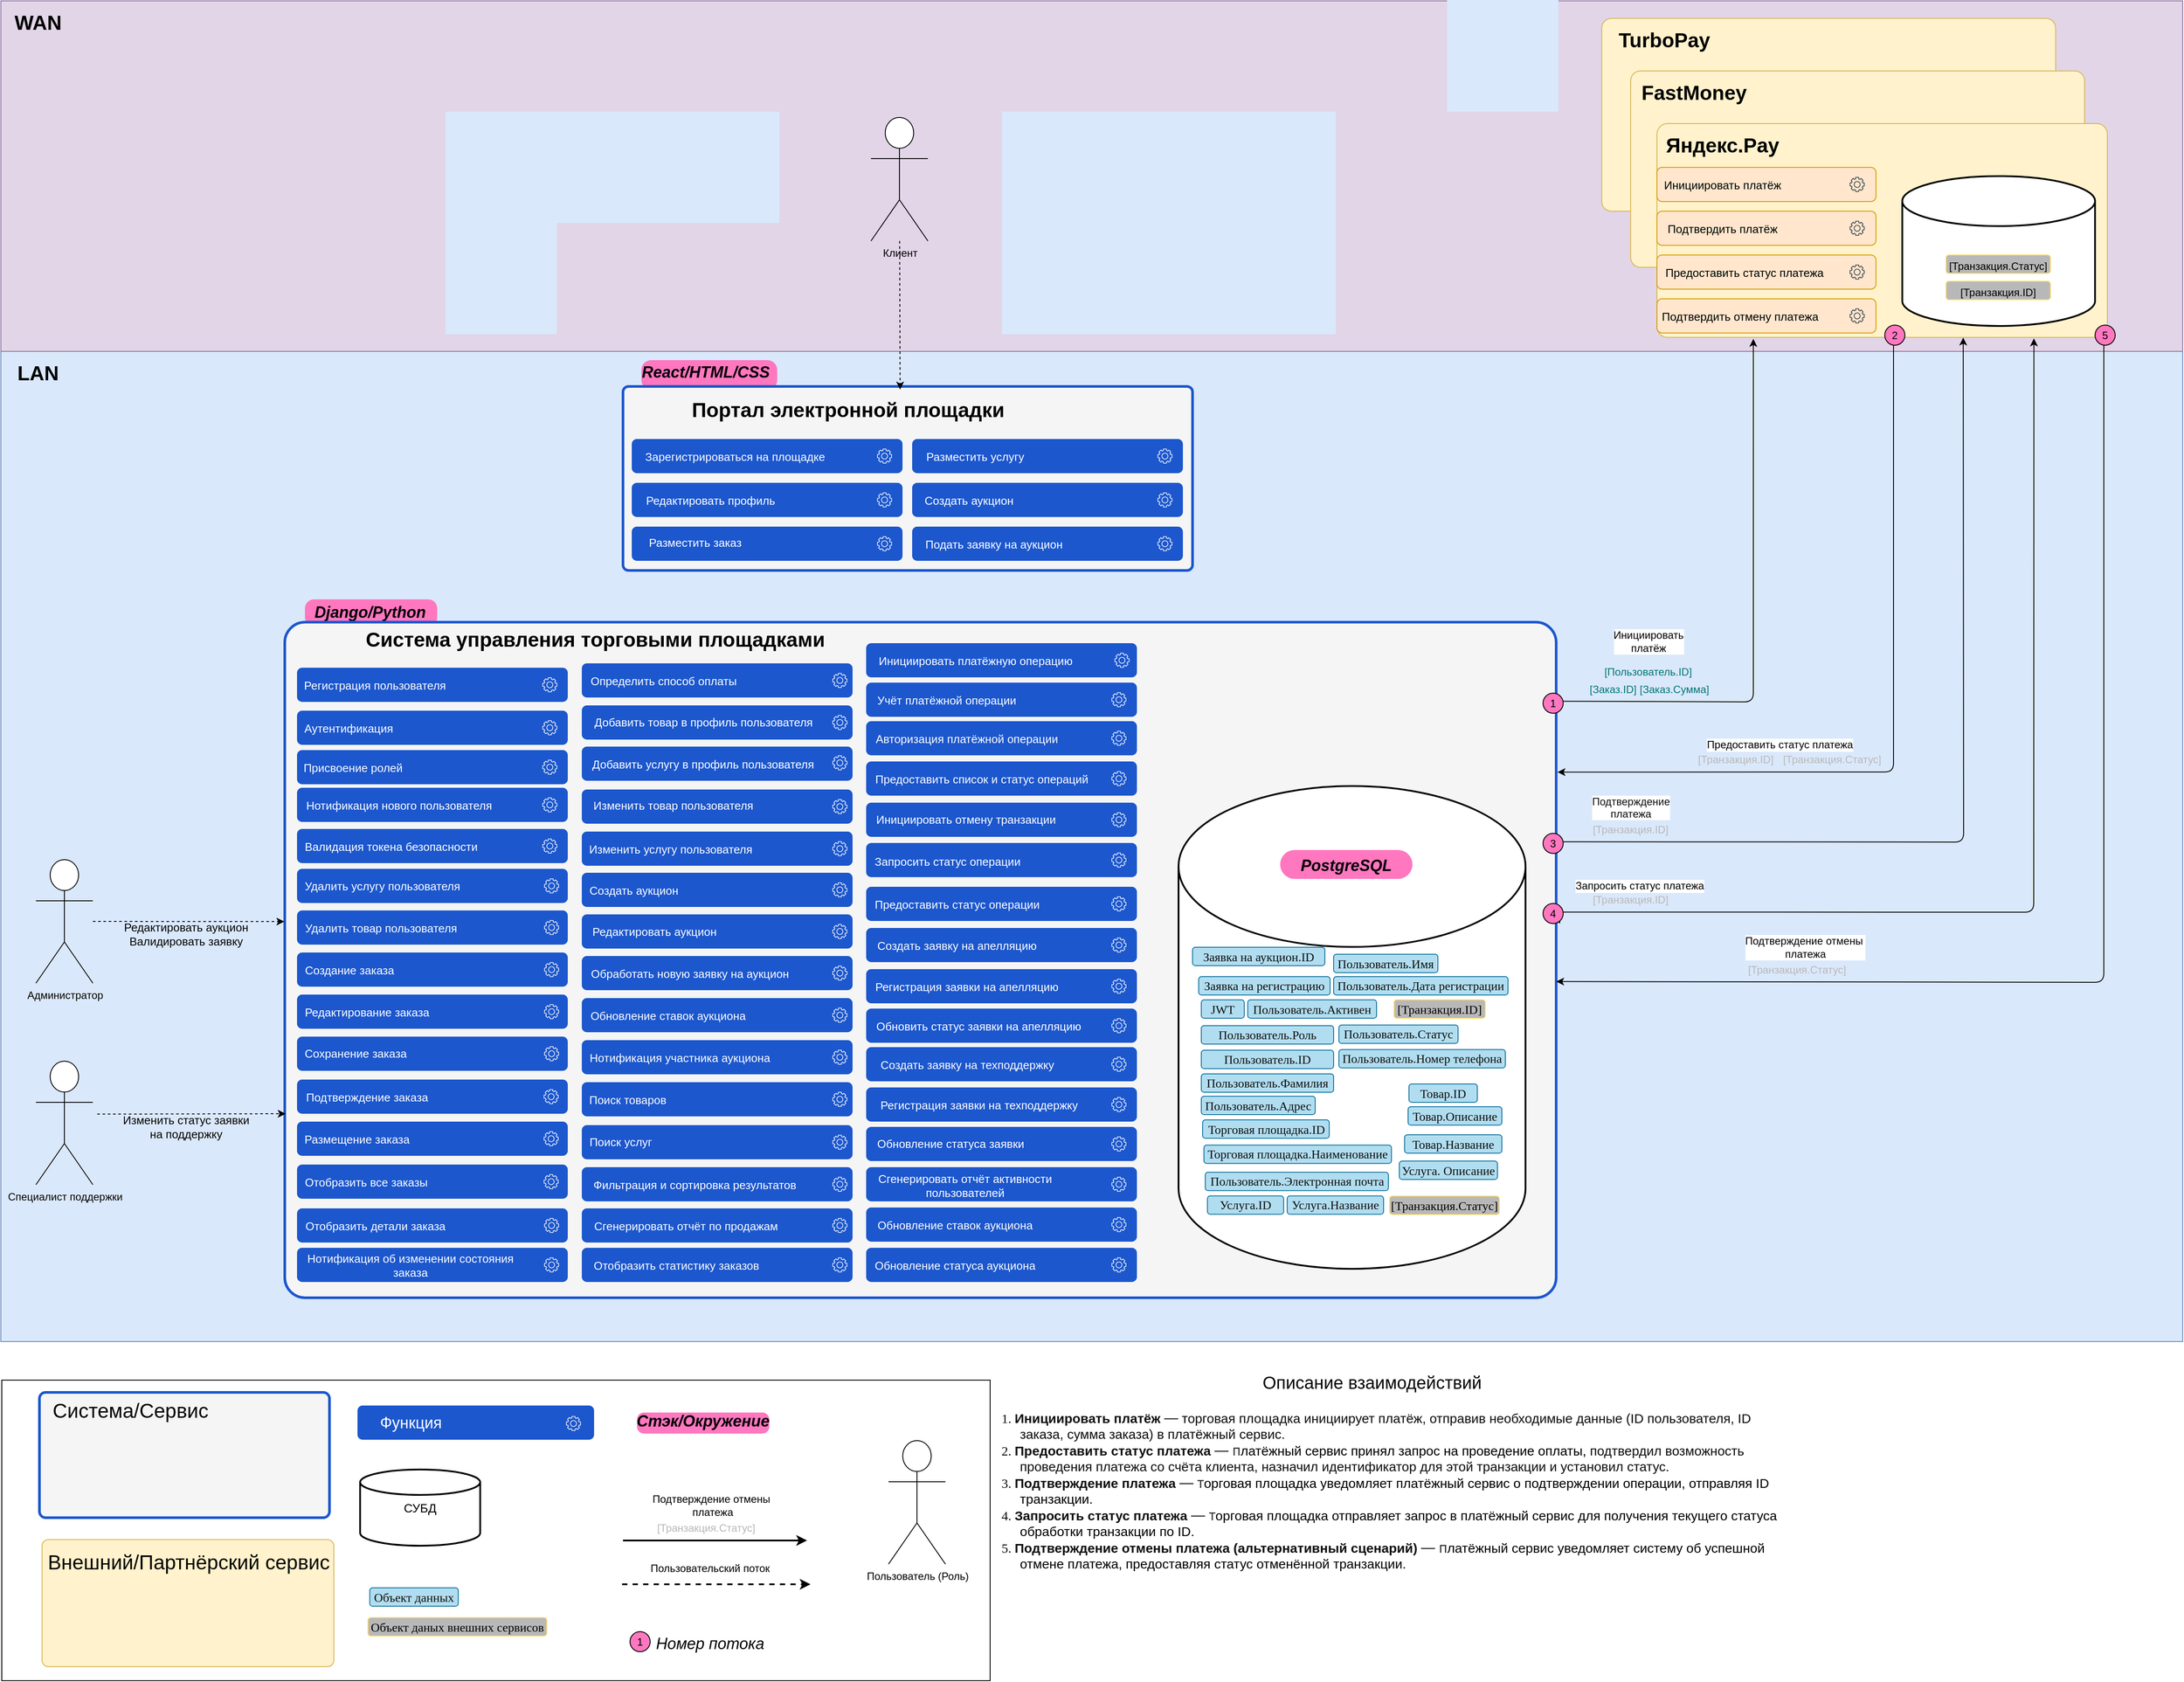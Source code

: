<mxfile version="24.7.17" pages="2">
  <diagram name="DF" id="BleSmaJVXqo2yb7Co1eL">
    <mxGraphModel dx="2975" dy="3255" grid="0" gridSize="10" guides="0" tooltips="0" connect="1" arrows="1" fold="1" page="0" pageScale="1" pageWidth="827" pageHeight="1169" math="0" shadow="0">
      <root>
        <mxCell id="0" />
        <mxCell id="1" parent="0" />
        <mxCell id="cKbgiC5qh_IXnBO1eU4K-99" value="" style="rounded=0;whiteSpace=wrap;html=1;fillColor=#dae8fc;strokeColor=#6c8ebf;" parent="1" vertex="1">
          <mxGeometry x="960" y="-200" width="2490" height="1130" as="geometry" />
        </mxCell>
        <mxCell id="kQWFD41fJFxlXKQhT5sF-2" value="" style="group" vertex="1" connectable="0" parent="1">
          <mxGeometry x="1307" y="78" width="151" height="36" as="geometry" />
        </mxCell>
        <mxCell id="cKbgiC5qh_IXnBO1eU4K-91" value="&lt;p style=&quot;margin: 0px 0px 0px 13px; text-indent: -13px; font-variant-numeric: normal; font-variant-east-asian: normal; font-variant-alternates: normal; font-kerning: auto; font-optical-sizing: auto; font-feature-settings: normal; font-variation-settings: normal; font-variant-position: normal; font-stretch: normal; font-size: 14px; line-height: normal; color: rgb(14, 14, 14); text-align: start;&quot; class=&quot;p1&quot;&gt;&lt;br&gt;&lt;/p&gt;" style="rounded=1;whiteSpace=wrap;html=1;fillColor=#FF77BF;strokeColor=none;arcSize=33;" parent="kQWFD41fJFxlXKQhT5sF-2" vertex="1">
          <mxGeometry y="5" width="151" height="31" as="geometry" />
        </mxCell>
        <mxCell id="cKbgiC5qh_IXnBO1eU4K-92" value="&lt;font style=&quot;font-size: 18px;&quot;&gt;&lt;i&gt;Django/Python&lt;/i&gt;&lt;/font&gt;" style="text;html=1;align=center;verticalAlign=middle;whiteSpace=wrap;rounded=1;shadow=0;fontSize=23;fontStyle=1" parent="kQWFD41fJFxlXKQhT5sF-2" vertex="1">
          <mxGeometry x="30" width="89" height="36" as="geometry" />
        </mxCell>
        <mxCell id="kQWFD41fJFxlXKQhT5sF-1" value="" style="group" vertex="1" connectable="0" parent="1">
          <mxGeometry x="1691" y="-203" width="155" height="49" as="geometry" />
        </mxCell>
        <mxCell id="cKbgiC5qh_IXnBO1eU4K-166" value="&lt;p style=&quot;margin: 0px 0px 0px 13px; text-indent: -13px; font-variant-numeric: normal; font-variant-east-asian: normal; font-variant-alternates: normal; font-kerning: auto; font-optical-sizing: auto; font-feature-settings: normal; font-variation-settings: normal; font-variant-position: normal; font-stretch: normal; font-size: 14px; line-height: normal; color: rgb(14, 14, 14); text-align: start;&quot; class=&quot;p1&quot;&gt;&lt;br&gt;&lt;/p&gt;" style="rounded=1;whiteSpace=wrap;html=1;fillColor=#FF77BF;strokeColor=none;arcSize=33;" parent="kQWFD41fJFxlXKQhT5sF-1" vertex="1">
          <mxGeometry y="13" width="155" height="34" as="geometry" />
        </mxCell>
        <mxCell id="cKbgiC5qh_IXnBO1eU4K-165" value="&lt;font style=&quot;font-size: 18px;&quot;&gt;&lt;i&gt;React/HTML/CSS&lt;/i&gt;&lt;/font&gt;" style="text;html=1;align=center;verticalAlign=middle;whiteSpace=wrap;rounded=1;shadow=0;fontSize=23;fontStyle=1" parent="kQWFD41fJFxlXKQhT5sF-1" vertex="1">
          <mxGeometry x="29" width="89" height="49" as="geometry" />
        </mxCell>
        <mxCell id="cKbgiC5qh_IXnBO1eU4K-98" value="" style="rounded=0;whiteSpace=wrap;html=1;fillColor=#e1d5e7;strokeColor=#9673a6;movable=1;resizable=1;rotatable=1;deletable=1;editable=1;locked=0;connectable=1;" parent="1" vertex="1">
          <mxGeometry x="960" y="-600" width="2490" height="400" as="geometry" />
        </mxCell>
        <mxCell id="ISwjRsLXD4yoOcMXPSiY-8" value="" style="group" parent="1" vertex="1" connectable="0">
          <mxGeometry x="2770" y="-580" width="535" height="220" as="geometry" />
        </mxCell>
        <mxCell id="Tz6aEU4ManMyac2rpAqn-102" value="" style="rounded=1;whiteSpace=wrap;html=1;arcSize=5;fillColor=#fff2cc;strokeColor=#d6b656;" parent="ISwjRsLXD4yoOcMXPSiY-8" vertex="1">
          <mxGeometry x="17" width="518" height="220" as="geometry" />
        </mxCell>
        <mxCell id="Tz6aEU4ManMyac2rpAqn-103" value="TurboPay" style="text;html=1;align=center;verticalAlign=middle;whiteSpace=wrap;rounded=1;shadow=0;fontSize=23;fontStyle=1" parent="ISwjRsLXD4yoOcMXPSiY-8" vertex="1">
          <mxGeometry width="177" height="49" as="geometry" />
        </mxCell>
        <mxCell id="ISwjRsLXD4yoOcMXPSiY-9" value="" style="group" parent="1" vertex="1" connectable="0">
          <mxGeometry x="2820" y="-520" width="518" height="224" as="geometry" />
        </mxCell>
        <mxCell id="Tz6aEU4ManMyac2rpAqn-100" value="" style="rounded=1;whiteSpace=wrap;html=1;arcSize=5;fillColor=#fff2cc;strokeColor=#d6b656;" parent="ISwjRsLXD4yoOcMXPSiY-9" vertex="1">
          <mxGeometry width="518" height="224" as="geometry" />
        </mxCell>
        <mxCell id="Tz6aEU4ManMyac2rpAqn-101" value="FastMoney" style="text;html=1;align=center;verticalAlign=middle;whiteSpace=wrap;rounded=1;shadow=0;fontSize=23;fontStyle=1" parent="ISwjRsLXD4yoOcMXPSiY-9" vertex="1">
          <mxGeometry x="2" width="141" height="49" as="geometry" />
        </mxCell>
        <mxCell id="ISwjRsLXD4yoOcMXPSiY-10" value="" style="group" parent="1" vertex="1" connectable="0">
          <mxGeometry x="2850" y="-460" width="514" height="244" as="geometry" />
        </mxCell>
        <mxCell id="Tz6aEU4ManMyac2rpAqn-104" value="" style="rounded=1;whiteSpace=wrap;html=1;arcSize=5;fillColor=#fff2cc;strokeColor=#d6b656;" parent="ISwjRsLXD4yoOcMXPSiY-10" vertex="1">
          <mxGeometry width="514" height="244" as="geometry" />
        </mxCell>
        <mxCell id="Tz6aEU4ManMyac2rpAqn-105" value="Яндекс.Pay" style="text;html=1;align=center;verticalAlign=middle;whiteSpace=wrap;rounded=1;shadow=0;fontSize=23;fontStyle=1" parent="ISwjRsLXD4yoOcMXPSiY-10" vertex="1">
          <mxGeometry width="150" height="49" as="geometry" />
        </mxCell>
        <mxCell id="D1CTnjmkYU0Mq4A9S6dc-23" value="" style="rounded=1;whiteSpace=wrap;html=1;arcSize=0;" parent="1" vertex="1">
          <mxGeometry x="961" y="974" width="1128" height="343" as="geometry" />
        </mxCell>
        <mxCell id="aNh6FEuhw9lsT8rE3H5J-120" value="" style="rounded=1;whiteSpace=wrap;html=1;arcSize=3;movable=1;resizable=1;rotatable=1;deletable=1;editable=1;locked=0;connectable=1;fillColor=#f5f5f5;strokeColor=#1C57CD;strokeWidth=3;fontColor=#333333;" parent="1" vertex="1">
          <mxGeometry x="1284" y="109" width="1451" height="771" as="geometry" />
        </mxCell>
        <mxCell id="aNh6FEuhw9lsT8rE3H5J-121" value="Система управления торговыми площадками" style="text;html=1;align=center;verticalAlign=middle;whiteSpace=wrap;rounded=1;shadow=0;fontSize=23;fontStyle=1" parent="1" vertex="1">
          <mxGeometry x="1364" y="104" width="549" height="49" as="geometry" />
        </mxCell>
        <mxCell id="aNh6FEuhw9lsT8rE3H5J-60" value="" style="strokeWidth=2;html=1;shape=mxgraph.flowchart.database;whiteSpace=wrap;rounded=1;movable=1;resizable=1;rotatable=1;deletable=1;editable=1;locked=0;connectable=1;" parent="1" vertex="1">
          <mxGeometry x="2304" y="296" width="396" height="551" as="geometry" />
        </mxCell>
        <mxCell id="Tz6aEU4ManMyac2rpAqn-7" value="&lt;p style=&quot;margin: 0px 0px 0px 13px; text-indent: -13px; font-variant-numeric: normal; font-variant-east-asian: normal; font-variant-alternates: normal; font-kerning: auto; font-optical-sizing: auto; font-feature-settings: normal; font-variation-settings: normal; font-variant-position: normal; font-stretch: normal; font-size: 14px; line-height: normal; color: rgb(14, 14, 14); text-align: start;&quot; class=&quot;p1&quot;&gt;&lt;font face=&quot;Times New Roman&quot;&gt;Заявка на аукцион.ID&lt;/font&gt;&lt;/p&gt;" style="rounded=1;whiteSpace=wrap;html=1;fillColor=#b1ddf0;strokeColor=#10739e;" parent="1" vertex="1">
          <mxGeometry x="2320" y="480" width="151" height="21" as="geometry" />
        </mxCell>
        <mxCell id="cKbgiC5qh_IXnBO1eU4K-45" value="&lt;p style=&quot;margin: 0px 0px 0px 13px; text-indent: -13px; font-variant-numeric: normal; font-variant-east-asian: normal; font-variant-alternates: normal; font-kerning: auto; font-optical-sizing: auto; font-feature-settings: normal; font-variation-settings: normal; font-variant-position: normal; font-stretch: normal; line-height: normal; color: rgb(14, 14, 14); text-align: start;&quot; class=&quot;p1&quot;&gt;&lt;font style=&quot;font-size: 14px;&quot; face=&quot;Times New Roman&quot;&gt;Заявка на регистрацию&lt;/font&gt;&lt;/p&gt;" style="rounded=1;whiteSpace=wrap;html=1;fillColor=#b1ddf0;strokeColor=#10739e;" parent="1" vertex="1">
          <mxGeometry x="2327" y="513.5" width="150" height="21" as="geometry" />
        </mxCell>
        <mxCell id="cKbgiC5qh_IXnBO1eU4K-46" value="&lt;p style=&quot;margin: 0px 0px 0px 13px; text-indent: -13px; font-variant-numeric: normal; font-variant-east-asian: normal; font-variant-alternates: normal; font-kerning: auto; font-optical-sizing: auto; font-feature-settings: normal; font-variation-settings: normal; font-variant-position: normal; font-stretch: normal; line-height: normal; color: rgb(14, 14, 14); text-align: start;&quot; class=&quot;p1&quot;&gt;&lt;font face=&quot;Times New Roman&quot;&gt;&lt;span style=&quot;font-size: 14px;&quot;&gt;JWT&lt;/span&gt;&lt;/font&gt;&lt;/p&gt;" style="rounded=1;whiteSpace=wrap;html=1;fillColor=#b1ddf0;strokeColor=#10739e;" parent="1" vertex="1">
          <mxGeometry x="2330" y="540" width="49" height="21" as="geometry" />
        </mxCell>
        <mxCell id="cKbgiC5qh_IXnBO1eU4K-49" value="&lt;p style=&quot;margin: 0px 0px 0px 13px; text-indent: -13px; font-variant-numeric: normal; font-variant-east-asian: normal; font-variant-alternates: normal; font-kerning: auto; font-optical-sizing: auto; font-feature-settings: normal; font-variation-settings: normal; font-variant-position: normal; font-stretch: normal; font-size: 14px; line-height: normal; color: rgb(14, 14, 14); text-align: start;&quot; class=&quot;p1&quot;&gt;&lt;font face=&quot;Times New Roman&quot;&gt;Пользователь.Роль&lt;/font&gt;&lt;/p&gt;" style="rounded=1;whiteSpace=wrap;html=1;fillColor=#b1ddf0;strokeColor=#10739e;" parent="1" vertex="1">
          <mxGeometry x="2330" y="569.5" width="151" height="21" as="geometry" />
        </mxCell>
        <mxCell id="cKbgiC5qh_IXnBO1eU4K-50" value="&lt;p style=&quot;margin: 0px 0px 0px 13px; text-indent: -13px; font-variant-numeric: normal; font-variant-east-asian: normal; font-variant-alternates: normal; font-kerning: auto; font-optical-sizing: auto; font-feature-settings: normal; font-variation-settings: normal; font-variant-position: normal; font-stretch: normal; font-size: 14px; line-height: normal; color: rgb(14, 14, 14); text-align: start;&quot; class=&quot;p1&quot;&gt;&lt;font face=&quot;Times New Roman&quot;&gt;Пользователь.ID&lt;/font&gt;&lt;/p&gt;" style="rounded=1;whiteSpace=wrap;html=1;fillColor=#b1ddf0;strokeColor=#10739e;" parent="1" vertex="1">
          <mxGeometry x="2330" y="597.5" width="151" height="21" as="geometry" />
        </mxCell>
        <mxCell id="cKbgiC5qh_IXnBO1eU4K-56" value="&lt;p style=&quot;margin: 0px 0px 0px 13px; text-indent: -13px; font-variant-numeric: normal; font-variant-east-asian: normal; font-variant-alternates: normal; font-kerning: auto; font-optical-sizing: auto; font-feature-settings: normal; font-variation-settings: normal; font-variant-position: normal; font-stretch: normal; font-size: 14px; line-height: normal; color: rgb(14, 14, 14); text-align: start;&quot; class=&quot;p1&quot;&gt;&lt;font face=&quot;Times New Roman&quot;&gt;Пользователь.Имя&lt;/font&gt;&lt;/p&gt;" style="rounded=1;whiteSpace=wrap;html=1;fillColor=#b1ddf0;strokeColor=#10739e;" parent="1" vertex="1">
          <mxGeometry x="2481" y="488" width="119" height="21" as="geometry" />
        </mxCell>
        <mxCell id="cKbgiC5qh_IXnBO1eU4K-57" value="&lt;p style=&quot;margin: 0px 0px 0px 13px; text-indent: -13px; font-variant-numeric: normal; font-variant-east-asian: normal; font-variant-alternates: normal; font-kerning: auto; font-optical-sizing: auto; font-feature-settings: normal; font-variation-settings: normal; font-variant-position: normal; font-stretch: normal; font-size: 14px; line-height: normal; color: rgb(14, 14, 14); text-align: start;&quot; class=&quot;p1&quot;&gt;&lt;font face=&quot;Times New Roman&quot;&gt;Пользователь.Фамилия&lt;/font&gt;&lt;/p&gt;" style="rounded=1;whiteSpace=wrap;html=1;fillColor=#b1ddf0;strokeColor=#10739e;" parent="1" vertex="1">
          <mxGeometry x="2330" y="624.5" width="151" height="21" as="geometry" />
        </mxCell>
        <mxCell id="cKbgiC5qh_IXnBO1eU4K-60" value="&lt;p style=&quot;margin: 0px 0px 0px 13px; text-indent: -13px; font-variant-numeric: normal; font-variant-east-asian: normal; font-variant-alternates: normal; font-kerning: auto; font-optical-sizing: auto; font-feature-settings: normal; font-variation-settings: normal; font-variant-position: normal; font-stretch: normal; font-size: 14px; line-height: normal; color: rgb(14, 14, 14); text-align: start;&quot; class=&quot;p1&quot;&gt;&lt;font face=&quot;Times New Roman&quot;&gt;Пользователь.Адрес&lt;/font&gt;&lt;/p&gt;" style="rounded=1;whiteSpace=wrap;html=1;fillColor=#b1ddf0;strokeColor=#10739e;" parent="1" vertex="1">
          <mxGeometry x="2330" y="650" width="130" height="21" as="geometry" />
        </mxCell>
        <mxCell id="cKbgiC5qh_IXnBO1eU4K-68" value="&lt;p style=&quot;margin: 0px 0px 0px 13px; text-indent: -13px; font-variant-numeric: normal; font-variant-east-asian: normal; font-variant-alternates: normal; font-kerning: auto; font-optical-sizing: auto; font-feature-settings: normal; font-variation-settings: normal; font-variant-position: normal; font-stretch: normal; font-size: 14px; line-height: normal; color: rgb(14, 14, 14); text-align: start;&quot; class=&quot;p1&quot;&gt;&lt;font face=&quot;Times New Roman&quot;&gt;Пользователь.Дата регистрации&lt;/font&gt;&lt;/p&gt;" style="rounded=1;whiteSpace=wrap;html=1;fillColor=#b1ddf0;strokeColor=#10739e;" parent="1" vertex="1">
          <mxGeometry x="2481" y="513.5" width="199" height="21" as="geometry" />
        </mxCell>
        <mxCell id="cKbgiC5qh_IXnBO1eU4K-69" value="&lt;p style=&quot;margin: 0px 0px 0px 13px; text-indent: -13px; font-variant-numeric: normal; font-variant-east-asian: normal; font-variant-alternates: normal; font-kerning: auto; font-optical-sizing: auto; font-feature-settings: normal; font-variation-settings: normal; font-variant-position: normal; font-stretch: normal; font-size: 14px; line-height: normal; color: rgb(14, 14, 14); text-align: start;&quot; class=&quot;p1&quot;&gt;&lt;font face=&quot;Times New Roman&quot;&gt;Пользователь.Статус&lt;/font&gt;&lt;/p&gt;" style="rounded=1;whiteSpace=wrap;html=1;fillColor=#b1ddf0;strokeColor=#10739e;" parent="1" vertex="1">
          <mxGeometry x="2487" y="568.75" width="136" height="21" as="geometry" />
        </mxCell>
        <mxCell id="cKbgiC5qh_IXnBO1eU4K-70" value="&lt;p style=&quot;margin: 0px 0px 0px 13px; text-indent: -13px; font-variant-numeric: normal; font-variant-east-asian: normal; font-variant-alternates: normal; font-kerning: auto; font-optical-sizing: auto; font-feature-settings: normal; font-variation-settings: normal; font-variant-position: normal; font-stretch: normal; font-size: 14px; line-height: normal; color: rgb(14, 14, 14); text-align: start;&quot; class=&quot;p1&quot;&gt;&lt;font face=&quot;Times New Roman&quot;&gt;Пользователь.Электронная почта&lt;/font&gt;&lt;/p&gt;" style="rounded=1;whiteSpace=wrap;html=1;fillColor=#b1ddf0;strokeColor=#10739e;" parent="1" vertex="1">
          <mxGeometry x="2334.5" y="736.75" width="209" height="21" as="geometry" />
        </mxCell>
        <mxCell id="cKbgiC5qh_IXnBO1eU4K-71" value="&lt;p style=&quot;margin: 0px 0px 0px 13px; text-indent: -13px; font-variant-numeric: normal; font-variant-east-asian: normal; font-variant-alternates: normal; font-kerning: auto; font-optical-sizing: auto; font-feature-settings: normal; font-variation-settings: normal; font-variant-position: normal; font-stretch: normal; font-size: 14px; line-height: normal; color: rgb(14, 14, 14); text-align: start;&quot; class=&quot;p1&quot;&gt;&lt;font face=&quot;Times New Roman&quot;&gt;Пользователь.Номер телефона&lt;/font&gt;&lt;/p&gt;" style="rounded=1;whiteSpace=wrap;html=1;fillColor=#b1ddf0;strokeColor=#10739e;" parent="1" vertex="1">
          <mxGeometry x="2487" y="596.75" width="190" height="21" as="geometry" />
        </mxCell>
        <mxCell id="cKbgiC5qh_IXnBO1eU4K-74" value="&lt;p style=&quot;margin: 0px 0px 0px 13px; text-indent: -13px; font-variant-numeric: normal; font-variant-east-asian: normal; font-variant-alternates: normal; font-kerning: auto; font-optical-sizing: auto; font-feature-settings: normal; font-variation-settings: normal; font-variant-position: normal; font-stretch: normal; font-size: 14px; line-height: normal; color: rgb(14, 14, 14); text-align: start;&quot; class=&quot;p1&quot;&gt;&lt;font face=&quot;Times New Roman&quot;&gt;Торговая площадка.ID&lt;/font&gt;&lt;/p&gt;" style="rounded=1;whiteSpace=wrap;html=1;fillColor=#b1ddf0;strokeColor=#10739e;" parent="1" vertex="1">
          <mxGeometry x="2331.5" y="677" width="144.5" height="21" as="geometry" />
        </mxCell>
        <mxCell id="cKbgiC5qh_IXnBO1eU4K-75" value="&lt;p style=&quot;margin: 0px 0px 0px 13px; text-indent: -13px; font-variant-numeric: normal; font-variant-east-asian: normal; font-variant-alternates: normal; font-kerning: auto; font-optical-sizing: auto; font-feature-settings: normal; font-variation-settings: normal; font-variant-position: normal; font-stretch: normal; font-size: 14px; line-height: normal; color: rgb(14, 14, 14); text-align: start;&quot; class=&quot;p1&quot;&gt;&lt;font face=&quot;Times New Roman&quot;&gt;Торговая площадка.Наименование&lt;/font&gt;&lt;/p&gt;" style="rounded=1;whiteSpace=wrap;html=1;fillColor=#b1ddf0;strokeColor=#10739e;" parent="1" vertex="1">
          <mxGeometry x="2333" y="705.75" width="214" height="21" as="geometry" />
        </mxCell>
        <mxCell id="cKbgiC5qh_IXnBO1eU4K-77" value="&lt;p style=&quot;margin: 0px 0px 0px 13px; text-indent: -13px; font-variant-numeric: normal; font-variant-east-asian: normal; font-variant-alternates: normal; font-kerning: auto; font-optical-sizing: auto; font-feature-settings: normal; font-variation-settings: normal; font-variant-position: normal; font-stretch: normal; font-size: 14px; line-height: normal; color: rgb(14, 14, 14); text-align: start;&quot; class=&quot;p1&quot;&gt;&lt;font face=&quot;Times New Roman&quot;&gt;Пользователь.Активен&lt;/font&gt;&lt;/p&gt;" style="rounded=1;whiteSpace=wrap;html=1;fillColor=#b1ddf0;strokeColor=#10739e;" parent="1" vertex="1">
          <mxGeometry x="2383" y="540" width="147" height="21" as="geometry" />
        </mxCell>
        <mxCell id="cKbgiC5qh_IXnBO1eU4K-84" value="&lt;p style=&quot;margin: 0px 0px 0px 13px; text-indent: -13px; font-variant-numeric: normal; font-variant-east-asian: normal; font-variant-alternates: normal; font-kerning: auto; font-optical-sizing: auto; font-feature-settings: normal; font-variation-settings: normal; font-variant-position: normal; font-stretch: normal; font-size: 14px; line-height: normal; color: rgb(14, 14, 14); text-align: start;&quot; class=&quot;p1&quot;&gt;&lt;font face=&quot;Times New Roman&quot;&gt;Услуга.ID&lt;/font&gt;&lt;/p&gt;" style="rounded=1;whiteSpace=wrap;html=1;fillColor=#b1ddf0;strokeColor=#10739e;" parent="1" vertex="1">
          <mxGeometry x="2337" y="763.75" width="87" height="21" as="geometry" />
        </mxCell>
        <mxCell id="cKbgiC5qh_IXnBO1eU4K-85" value="&lt;p style=&quot;margin: 0px 0px 0px 13px; text-indent: -13px; font-variant-numeric: normal; font-variant-east-asian: normal; font-variant-alternates: normal; font-kerning: auto; font-optical-sizing: auto; font-feature-settings: normal; font-variation-settings: normal; font-variant-position: normal; font-stretch: normal; font-size: 14px; line-height: normal; color: rgb(14, 14, 14); text-align: start;&quot; class=&quot;p1&quot;&gt;&lt;font face=&quot;Times New Roman&quot;&gt;Услуга.Название&lt;/font&gt;&lt;/p&gt;" style="rounded=1;whiteSpace=wrap;html=1;fillColor=#b1ddf0;strokeColor=#10739e;" parent="1" vertex="1">
          <mxGeometry x="2428" y="763.75" width="110" height="21" as="geometry" />
        </mxCell>
        <mxCell id="cKbgiC5qh_IXnBO1eU4K-86" value="&lt;p style=&quot;margin: 0px 0px 0px 13px; text-indent: -13px; font-variant-numeric: normal; font-variant-east-asian: normal; font-variant-alternates: normal; font-kerning: auto; font-optical-sizing: auto; font-feature-settings: normal; font-variation-settings: normal; font-variant-position: normal; font-stretch: normal; font-size: 14px; line-height: normal; color: rgb(14, 14, 14); text-align: start;&quot; class=&quot;p1&quot;&gt;&lt;font face=&quot;Times New Roman&quot;&gt;Услуга. Описание&lt;/font&gt;&lt;/p&gt;" style="rounded=1;whiteSpace=wrap;html=1;fillColor=#b1ddf0;strokeColor=#10739e;" parent="1" vertex="1">
          <mxGeometry x="2556" y="724" width="112" height="21" as="geometry" />
        </mxCell>
        <mxCell id="cKbgiC5qh_IXnBO1eU4K-87" value="&lt;p style=&quot;margin: 0px 0px 0px 13px; text-indent: -13px; font-variant-numeric: normal; font-variant-east-asian: normal; font-variant-alternates: normal; font-kerning: auto; font-optical-sizing: auto; font-feature-settings: normal; font-variation-settings: normal; font-variant-position: normal; font-stretch: normal; font-size: 14px; line-height: normal; color: rgb(14, 14, 14); text-align: start;&quot; class=&quot;p1&quot;&gt;&lt;font face=&quot;Times New Roman&quot;&gt;Товар.ID&lt;/font&gt;&lt;/p&gt;" style="rounded=1;whiteSpace=wrap;html=1;fillColor=#b1ddf0;strokeColor=#10739e;" parent="1" vertex="1">
          <mxGeometry x="2567" y="636" width="78" height="21" as="geometry" />
        </mxCell>
        <mxCell id="cKbgiC5qh_IXnBO1eU4K-88" value="&lt;p style=&quot;margin: 0px 0px 0px 13px; text-indent: -13px; font-variant-numeric: normal; font-variant-east-asian: normal; font-variant-alternates: normal; font-kerning: auto; font-optical-sizing: auto; font-feature-settings: normal; font-variation-settings: normal; font-variant-position: normal; font-stretch: normal; font-size: 14px; line-height: normal; color: rgb(14, 14, 14); text-align: start;&quot; class=&quot;p1&quot;&gt;&lt;font face=&quot;Times New Roman&quot;&gt;Товар.Название&lt;/font&gt;&lt;/p&gt;" style="rounded=1;whiteSpace=wrap;html=1;fillColor=#b1ddf0;strokeColor=#10739e;" parent="1" vertex="1">
          <mxGeometry x="2562" y="694" width="111" height="21" as="geometry" />
        </mxCell>
        <mxCell id="cKbgiC5qh_IXnBO1eU4K-89" value="&lt;p style=&quot;margin: 0px 0px 0px 13px; text-indent: -13px; font-variant-numeric: normal; font-variant-east-asian: normal; font-variant-alternates: normal; font-kerning: auto; font-optical-sizing: auto; font-feature-settings: normal; font-variation-settings: normal; font-variant-position: normal; font-stretch: normal; font-size: 14px; line-height: normal; color: rgb(14, 14, 14); text-align: start;&quot; class=&quot;p1&quot;&gt;&lt;font face=&quot;Times New Roman&quot;&gt;Товар.Описание&lt;/font&gt;&lt;/p&gt;" style="rounded=1;whiteSpace=wrap;html=1;fillColor=#b1ddf0;strokeColor=#10739e;" parent="1" vertex="1">
          <mxGeometry x="2566" y="662" width="107" height="21" as="geometry" />
        </mxCell>
        <mxCell id="cKbgiC5qh_IXnBO1eU4K-95" value="Администратор" style="shape=umlActor;verticalLabelPosition=bottom;verticalAlign=top;html=1;outlineConnect=0;rounded=1;" parent="1" vertex="1">
          <mxGeometry x="1000" y="380" width="65" height="141" as="geometry" />
        </mxCell>
        <mxCell id="cKbgiC5qh_IXnBO1eU4K-96" value="" style="endArrow=classic;html=1;rounded=1;dashed=1;entryX=0.961;entryY=0.023;entryDx=0;entryDy=0;entryPerimeter=0;" parent="1" source="cKbgiC5qh_IXnBO1eU4K-95" target="cKbgiC5qh_IXnBO1eU4K-154" edge="1">
          <mxGeometry width="50" height="50" relative="1" as="geometry">
            <mxPoint x="1166" y="544" as="sourcePoint" />
            <mxPoint x="1162" y="979" as="targetPoint" />
            <Array as="points" />
          </mxGeometry>
        </mxCell>
        <mxCell id="cKbgiC5qh_IXnBO1eU4K-100" value="WAN" style="text;html=1;align=center;verticalAlign=middle;whiteSpace=wrap;rounded=1;shadow=0;fontSize=23;fontStyle=1" parent="1" vertex="1">
          <mxGeometry x="960" y="-600" width="85" height="49" as="geometry" />
        </mxCell>
        <mxCell id="cKbgiC5qh_IXnBO1eU4K-101" value="LAN" style="text;html=1;align=center;verticalAlign=middle;whiteSpace=wrap;rounded=1;shadow=0;fontSize=23;fontStyle=1" parent="1" vertex="1">
          <mxGeometry x="960" y="-200" width="85" height="49" as="geometry" />
        </mxCell>
        <mxCell id="cKbgiC5qh_IXnBO1eU4K-103" value="" style="endArrow=classic;html=1;rounded=1;curved=0;entryX=1.001;entryY=0.222;entryDx=0;entryDy=0;entryPerimeter=0;" parent="1" target="aNh6FEuhw9lsT8rE3H5J-120" edge="1">
          <mxGeometry width="50" height="50" relative="1" as="geometry">
            <mxPoint x="3120" y="-210" as="sourcePoint" />
            <mxPoint x="3090" y="-15" as="targetPoint" />
            <Array as="points">
              <mxPoint x="3120" y="280" />
            </Array>
          </mxGeometry>
        </mxCell>
        <mxCell id="cKbgiC5qh_IXnBO1eU4K-104" value="&lt;p style=&quot;margin: 0px 0px 0px 21px; text-indent: -21px; font-variant-numeric: normal; font-variant-east-asian: normal; font-variant-alternates: normal; font-kerning: auto; font-optical-sizing: auto; font-feature-settings: normal; font-variation-settings: normal; font-variant-position: normal; font-stretch: normal; line-height: normal; color: rgb(14, 14, 14); text-align: start; text-wrap: wrap;&quot; class=&quot;p1&quot;&gt;&lt;font style=&quot;font-size: 12px;&quot; face=&quot;Helvetica&quot;&gt;Подтверждение платежа&lt;/font&gt;&lt;/p&gt;" style="edgeLabel;html=1;align=center;verticalAlign=middle;resizable=0;points=[];rounded=1;" parent="cKbgiC5qh_IXnBO1eU4K-103" vertex="1" connectable="0">
          <mxGeometry x="0.194" y="1" relative="1" as="geometry">
            <mxPoint x="-269" y="39" as="offset" />
          </mxGeometry>
        </mxCell>
        <mxCell id="cKbgiC5qh_IXnBO1eU4K-105" value="" style="endArrow=classic;html=1;rounded=1;exitX=1.001;exitY=0.325;exitDx=0;exitDy=0;exitPerimeter=0;curved=0;entryX=0.68;entryY=1.001;entryDx=0;entryDy=0;entryPerimeter=0;" parent="1" source="aNh6FEuhw9lsT8rE3H5J-120" target="Tz6aEU4ManMyac2rpAqn-104" edge="1">
          <mxGeometry width="50" height="50" relative="1" as="geometry">
            <mxPoint x="2900" y="486" as="sourcePoint" />
            <mxPoint x="3200" y="-20" as="targetPoint" />
            <Array as="points">
              <mxPoint x="3200" y="360" />
            </Array>
          </mxGeometry>
        </mxCell>
        <mxCell id="cKbgiC5qh_IXnBO1eU4K-106" value="&lt;font style=&quot;font-size: 12px;&quot;&gt;Предоставить статус платежа&lt;/font&gt;" style="edgeLabel;html=1;align=center;verticalAlign=middle;resizable=0;points=[];rounded=1;" parent="cKbgiC5qh_IXnBO1eU4K-105" vertex="1" connectable="0">
          <mxGeometry x="0.194" y="1" relative="1" as="geometry">
            <mxPoint x="-209" y="46" as="offset" />
          </mxGeometry>
        </mxCell>
        <mxCell id="cKbgiC5qh_IXnBO1eU4K-107" value="" style="endArrow=classic;html=1;rounded=1;curved=0;entryX=1;entryY=0.532;entryDx=0;entryDy=0;entryPerimeter=0;" parent="1" target="aNh6FEuhw9lsT8rE3H5J-120" edge="1">
          <mxGeometry width="50" height="50" relative="1" as="geometry">
            <mxPoint x="3360" y="-210" as="sourcePoint" />
            <mxPoint x="2740" y="520" as="targetPoint" />
            <Array as="points">
              <mxPoint x="3360" y="520" />
            </Array>
          </mxGeometry>
        </mxCell>
        <mxCell id="cKbgiC5qh_IXnBO1eU4K-108" value="&lt;font style=&quot;font-size: 12px;&quot;&gt;Подтверждение отмены&amp;nbsp;&lt;/font&gt;&lt;div&gt;&lt;font style=&quot;font-size: 12px;&quot;&gt;платежа&lt;/font&gt;&lt;/div&gt;" style="edgeLabel;html=1;align=center;verticalAlign=middle;resizable=0;points=[];rounded=1;" parent="cKbgiC5qh_IXnBO1eU4K-107" vertex="1" connectable="0">
          <mxGeometry x="0.194" y="1" relative="1" as="geometry">
            <mxPoint x="-262" y="-41" as="offset" />
          </mxGeometry>
        </mxCell>
        <mxCell id="cKbgiC5qh_IXnBO1eU4K-109" value="" style="endArrow=classic;html=1;rounded=1;exitX=1;exitY=0.117;exitDx=0;exitDy=0;exitPerimeter=0;curved=0;entryX=0.214;entryY=1.007;entryDx=0;entryDy=0;entryPerimeter=0;" parent="1" source="aNh6FEuhw9lsT8rE3H5J-120" target="Tz6aEU4ManMyac2rpAqn-104" edge="1">
          <mxGeometry width="50" height="50" relative="1" as="geometry">
            <mxPoint x="2610" y="206" as="sourcePoint" />
            <mxPoint x="2955" y="-179" as="targetPoint" />
            <Array as="points">
              <mxPoint x="2960" y="200" />
            </Array>
          </mxGeometry>
        </mxCell>
        <mxCell id="cKbgiC5qh_IXnBO1eU4K-110" value="&lt;span style=&quot;text-wrap: wrap;&quot;&gt;&lt;font style=&quot;font-size: 12px;&quot;&gt;Инициировать платёж&lt;/font&gt;&lt;/span&gt;" style="edgeLabel;html=1;align=center;verticalAlign=middle;resizable=0;points=[];rounded=1;" parent="cKbgiC5qh_IXnBO1eU4K-109" vertex="1" connectable="0">
          <mxGeometry x="0.194" y="1" relative="1" as="geometry">
            <mxPoint x="-119" y="87" as="offset" />
          </mxGeometry>
        </mxCell>
        <mxCell id="cKbgiC5qh_IXnBO1eU4K-114" value="&lt;font style=&quot;font-size: 12px;&quot;&gt;[Транзакция.ID]&lt;/font&gt;" style="text;html=1;align=center;verticalAlign=middle;whiteSpace=wrap;rounded=1;fontSize=13;labelBackgroundColor=none;fontColor=#B8B8B8;" parent="1" vertex="1">
          <mxGeometry x="2890" y="250" width="100" height="30" as="geometry" />
        </mxCell>
        <mxCell id="cKbgiC5qh_IXnBO1eU4K-120" value="&lt;font style=&quot;font-size: 12px;&quot;&gt;[Транзакция.Статус]&lt;/font&gt;" style="text;html=1;align=center;verticalAlign=middle;whiteSpace=wrap;rounded=1;fontSize=13;labelBackgroundColor=none;fontColor=#B8B8B8;" parent="1" vertex="1">
          <mxGeometry x="2970" y="250" width="160" height="30" as="geometry" />
        </mxCell>
        <mxCell id="cKbgiC5qh_IXnBO1eU4K-121" value="&lt;font style=&quot;font-size: 12px;&quot;&gt;[Пользователь.ID]&lt;/font&gt;" style="text;html=1;align=center;verticalAlign=middle;whiteSpace=wrap;rounded=1;fontSize=13;labelBackgroundColor=none;fontColor=#007575;" parent="1" vertex="1">
          <mxGeometry x="2760" y="150" width="160" height="30" as="geometry" />
        </mxCell>
        <mxCell id="cKbgiC5qh_IXnBO1eU4K-122" value="&lt;font style=&quot;font-size: 12px;&quot;&gt;[Заказ.ID]&lt;/font&gt;" style="text;html=1;align=center;verticalAlign=middle;whiteSpace=wrap;rounded=1;fontSize=13;labelBackgroundColor=none;fontColor=#007575;" parent="1" vertex="1">
          <mxGeometry x="2720" y="170" width="160" height="30" as="geometry" />
        </mxCell>
        <mxCell id="cKbgiC5qh_IXnBO1eU4K-123" value="&lt;font style=&quot;font-size: 12px;&quot;&gt;[Заказ.Сумма]&lt;/font&gt;" style="text;html=1;align=center;verticalAlign=middle;whiteSpace=wrap;rounded=1;fontSize=13;labelBackgroundColor=none;fontColor=#007575;" parent="1" vertex="1">
          <mxGeometry x="2790" y="170" width="160" height="30" as="geometry" />
        </mxCell>
        <mxCell id="cKbgiC5qh_IXnBO1eU4K-124" value="&lt;font style=&quot;font-size: 12px;&quot;&gt;[Транзакция.ID]&lt;/font&gt;" style="text;html=1;align=center;verticalAlign=middle;whiteSpace=wrap;rounded=1;fontSize=13;labelBackgroundColor=none;fontColor=#B8B8B8;" parent="1" vertex="1">
          <mxGeometry x="2770" y="330" width="100" height="30" as="geometry" />
        </mxCell>
        <mxCell id="cKbgiC5qh_IXnBO1eU4K-125" value="" style="endArrow=classic;html=1;rounded=1;exitX=1;exitY=0.429;exitDx=0;exitDy=0;exitPerimeter=0;curved=0;entryX=0.837;entryY=1.005;entryDx=0;entryDy=0;entryPerimeter=0;" parent="1" source="cKbgiC5qh_IXnBO1eU4K-140" target="Tz6aEU4ManMyac2rpAqn-104" edge="1">
          <mxGeometry width="50" height="50" relative="1" as="geometry">
            <mxPoint x="2740" y="444" as="sourcePoint" />
            <mxPoint x="3204" y="60" as="targetPoint" />
            <Array as="points">
              <mxPoint x="3280" y="440" />
            </Array>
          </mxGeometry>
        </mxCell>
        <mxCell id="cKbgiC5qh_IXnBO1eU4K-169" value="&lt;font style=&quot;font-size: 12px;&quot;&gt;Запросить статус платежа&lt;/font&gt;" style="edgeLabel;html=1;align=center;verticalAlign=middle;resizable=0;points=[];rounded=1;" parent="cKbgiC5qh_IXnBO1eU4K-125" vertex="1" connectable="0">
          <mxGeometry x="-0.441" y="-1" relative="1" as="geometry">
            <mxPoint x="-246" y="-31" as="offset" />
          </mxGeometry>
        </mxCell>
        <mxCell id="cKbgiC5qh_IXnBO1eU4K-127" value="&lt;font style=&quot;font-size: 12px;&quot;&gt;[Транзакция.ID]&lt;/font&gt;" style="text;html=1;align=center;verticalAlign=middle;whiteSpace=wrap;rounded=1;fontSize=13;labelBackgroundColor=none;fontColor=#B8B8B8;" parent="1" vertex="1">
          <mxGeometry x="2770" y="410" width="100" height="30" as="geometry" />
        </mxCell>
        <mxCell id="cKbgiC5qh_IXnBO1eU4K-128" value="&lt;font style=&quot;font-size: 12px;&quot;&gt;[Транзакция.Статус]&lt;/font&gt;" style="text;html=1;align=center;verticalAlign=middle;whiteSpace=wrap;rounded=1;fontSize=13;labelBackgroundColor=none;fontColor=#B8B8B8;" parent="1" vertex="1">
          <mxGeometry x="2930" y="490" width="160" height="30" as="geometry" />
        </mxCell>
        <mxCell id="aNh6FEuhw9lsT8rE3H5J-66" value="1" style="ellipse;whiteSpace=wrap;html=1;aspect=fixed;rounded=1;fillColor=#FF77BF;" parent="1" vertex="1">
          <mxGeometry x="2720" y="190" width="23" height="23" as="geometry" />
        </mxCell>
        <mxCell id="cKbgiC5qh_IXnBO1eU4K-138" value="2" style="ellipse;whiteSpace=wrap;html=1;aspect=fixed;rounded=1;fillColor=#FF77BF;" parent="1" vertex="1">
          <mxGeometry x="3110" y="-230" width="23" height="23" as="geometry" />
        </mxCell>
        <mxCell id="cKbgiC5qh_IXnBO1eU4K-139" value="3" style="ellipse;whiteSpace=wrap;html=1;aspect=fixed;rounded=1;fillColor=#ff77bf;" parent="1" vertex="1">
          <mxGeometry x="2720" y="350" width="23" height="23" as="geometry" />
        </mxCell>
        <mxCell id="cKbgiC5qh_IXnBO1eU4K-141" value="" style="endArrow=classic;html=1;rounded=1;exitX=1;exitY=0.429;exitDx=0;exitDy=0;exitPerimeter=0;curved=0;entryX=0.837;entryY=1.005;entryDx=0;entryDy=0;entryPerimeter=0;" parent="1" source="aNh6FEuhw9lsT8rE3H5J-120" target="cKbgiC5qh_IXnBO1eU4K-140" edge="1">
          <mxGeometry width="50" height="50" relative="1" as="geometry">
            <mxPoint x="2735" y="440" as="sourcePoint" />
            <mxPoint x="3280" y="-25" as="targetPoint" />
            <Array as="points" />
          </mxGeometry>
        </mxCell>
        <mxCell id="cKbgiC5qh_IXnBO1eU4K-140" value="4" style="ellipse;whiteSpace=wrap;html=1;aspect=fixed;rounded=1;fillColor=#FF77BF;" parent="1" vertex="1">
          <mxGeometry x="2720" y="430" width="23" height="23" as="geometry" />
        </mxCell>
        <mxCell id="cKbgiC5qh_IXnBO1eU4K-143" value="5" style="ellipse;whiteSpace=wrap;html=1;aspect=fixed;rounded=1;fillColor=#FF77BF;" parent="1" vertex="1">
          <mxGeometry x="3350" y="-230" width="23" height="23" as="geometry" />
        </mxCell>
        <mxCell id="cKbgiC5qh_IXnBO1eU4K-146" value="" style="strokeWidth=2;html=1;shape=mxgraph.flowchart.database;whiteSpace=wrap;rounded=1;movable=1;resizable=1;rotatable=1;deletable=1;editable=1;locked=0;connectable=1;" parent="1" vertex="1">
          <mxGeometry x="3130" y="-400" width="220" height="171" as="geometry" />
        </mxCell>
        <mxCell id="cKbgiC5qh_IXnBO1eU4K-150" value="&lt;p style=&quot;margin: 0px 0px 0px 13px; text-indent: -13px; font-variant-numeric: normal; font-variant-east-asian: normal; font-variant-alternates: normal; font-kerning: auto; font-optical-sizing: auto; font-feature-settings: normal; font-variation-settings: normal; font-variant-position: normal; font-stretch: normal; line-height: normal; text-align: start;&quot; class=&quot;p1&quot;&gt;&lt;span style=&quot;text-align: center; text-indent: 0px;&quot;&gt;&lt;font style=&quot;font-size: 14px;&quot; face=&quot;Times New Roman&quot;&gt;[Транзакция.ID]&lt;/font&gt;&lt;/span&gt;&lt;br&gt;&lt;/p&gt;" style="rounded=1;whiteSpace=wrap;html=1;fillColor=#B8B8B8;strokeColor=#FFD966;" parent="1" vertex="1">
          <mxGeometry x="2550" y="540" width="104" height="21" as="geometry" />
        </mxCell>
        <mxCell id="cKbgiC5qh_IXnBO1eU4K-151" value="&lt;p style=&quot;margin: 0px 0px 0px 13px; text-indent: -13px; font-variant-numeric: normal; font-variant-east-asian: normal; font-variant-alternates: normal; font-kerning: auto; font-optical-sizing: auto; font-feature-settings: normal; font-variation-settings: normal; font-variant-position: normal; font-stretch: normal; line-height: normal; text-align: start;&quot; class=&quot;p1&quot;&gt;&lt;span style=&quot;text-align: center; text-indent: 0px;&quot;&gt;&lt;font style=&quot;font-size: 14px;&quot; face=&quot;Times New Roman&quot;&gt;[Транзакция.Статус]&lt;/font&gt;&lt;/span&gt;&lt;br&gt;&lt;/p&gt;" style="rounded=1;whiteSpace=wrap;html=1;fillColor=#B8B8B8;strokeColor=#FFD966;" parent="1" vertex="1">
          <mxGeometry x="2545" y="764" width="125" height="21" as="geometry" />
        </mxCell>
        <mxCell id="cKbgiC5qh_IXnBO1eU4K-152" value="&lt;p style=&quot;margin: 0px 0px 0px 13px; text-indent: -13px; font-variant-numeric: normal; font-variant-east-asian: normal; font-variant-alternates: normal; font-kerning: auto; font-optical-sizing: auto; font-feature-settings: normal; font-variation-settings: normal; font-variant-position: normal; font-stretch: normal; font-size: 14px; line-height: normal; text-align: start;&quot; class=&quot;p1&quot;&gt;&lt;span style=&quot;font-size: 12px; text-align: center; text-indent: 0px;&quot;&gt;[Транзакция.Статус]&lt;/span&gt;&lt;br&gt;&lt;/p&gt;" style="rounded=1;whiteSpace=wrap;html=1;fillColor=#B8B8B8;strokeColor=#FFD966;" parent="1" vertex="1">
          <mxGeometry x="3180" y="-310" width="119" height="21" as="geometry" />
        </mxCell>
        <mxCell id="cKbgiC5qh_IXnBO1eU4K-153" value="&lt;p style=&quot;margin: 0px 0px 0px 13px; text-indent: -13px; font-variant-numeric: normal; font-variant-east-asian: normal; font-variant-alternates: normal; font-kerning: auto; font-optical-sizing: auto; font-feature-settings: normal; font-variation-settings: normal; font-variant-position: normal; font-stretch: normal; font-size: 14px; line-height: normal; text-align: start;&quot; class=&quot;p1&quot;&gt;&lt;span style=&quot;font-size: 12px; text-align: center; text-indent: 0px;&quot;&gt;[Транзакция.ID]&lt;/span&gt;&lt;br&gt;&lt;/p&gt;" style="rounded=1;whiteSpace=wrap;html=1;fillColor=#B8B8B8;strokeColor=#FFD966;" parent="1" vertex="1">
          <mxGeometry x="3180" y="-280" width="119" height="21" as="geometry" />
        </mxCell>
        <mxCell id="cKbgiC5qh_IXnBO1eU4K-154" value="Редактировать аукцион&lt;div&gt;Валидировать заявку&lt;/div&gt;" style="text;html=1;align=center;verticalAlign=middle;whiteSpace=wrap;rounded=1;fontSize=13;" parent="1" vertex="1">
          <mxGeometry x="1050" y="450" width="243" height="30" as="geometry" />
        </mxCell>
        <mxCell id="cKbgiC5qh_IXnBO1eU4K-157" value="Специалист поддержки" style="shape=umlActor;verticalLabelPosition=bottom;verticalAlign=top;html=1;outlineConnect=0;rounded=1;" parent="1" vertex="1">
          <mxGeometry x="1000" y="610" width="65" height="141" as="geometry" />
        </mxCell>
        <mxCell id="cKbgiC5qh_IXnBO1eU4K-160" value="" style="endArrow=classic;html=1;rounded=1;dashed=1;" parent="1" edge="1">
          <mxGeometry width="50" height="50" relative="1" as="geometry">
            <mxPoint x="1070" y="670.434" as="sourcePoint" />
            <mxPoint x="1285" y="670" as="targetPoint" />
            <Array as="points" />
          </mxGeometry>
        </mxCell>
        <mxCell id="cKbgiC5qh_IXnBO1eU4K-162" value="&lt;div&gt;Изменить статус заявки&lt;/div&gt;&lt;div&gt;на поддержку&lt;/div&gt;" style="text;html=1;align=center;verticalAlign=middle;whiteSpace=wrap;rounded=1;fontSize=13;" parent="1" vertex="1">
          <mxGeometry x="1050" y="670" width="243" height="30" as="geometry" />
        </mxCell>
        <mxCell id="cKbgiC5qh_IXnBO1eU4K-163" value="" style="rounded=1;whiteSpace=wrap;html=1;arcSize=3;fillColor=#f5f5f5;strokeColor=#1C57CD;strokeWidth=3;align=center;verticalAlign=middle;fontFamily=Helvetica;fontSize=12;fontColor=#333333;resizable=1;" parent="1" vertex="1">
          <mxGeometry x="1670" y="-160" width="650" height="210" as="geometry" />
        </mxCell>
        <mxCell id="cKbgiC5qh_IXnBO1eU4K-164" value="Портал электронной площадки" style="text;html=1;align=center;verticalAlign=middle;whiteSpace=wrap;rounded=1;shadow=0;fontSize=23;fontStyle=1" parent="1" vertex="1">
          <mxGeometry x="1737" y="-158" width="380" height="49" as="geometry" />
        </mxCell>
        <mxCell id="D1CTnjmkYU0Mq4A9S6dc-4" value="&lt;p style=&quot;margin: 0px 0px 0px 13px; text-indent: -13px; font-variant-numeric: normal; font-variant-east-asian: normal; font-variant-alternates: normal; font-kerning: auto; font-optical-sizing: auto; font-feature-settings: normal; font-variation-settings: normal; font-variant-position: normal; font-stretch: normal; font-size: 14px; line-height: normal; color: rgb(14, 14, 14); text-align: start;&quot; class=&quot;p1&quot;&gt;&lt;font face=&quot;Times New Roman&quot;&gt;Объект данных&lt;/font&gt;&lt;/p&gt;" style="rounded=1;whiteSpace=wrap;html=1;fillColor=#b1ddf0;strokeColor=#10739e;" parent="1" vertex="1">
          <mxGeometry x="1381" y="1211" width="101" height="21" as="geometry" />
        </mxCell>
        <mxCell id="D1CTnjmkYU0Mq4A9S6dc-11" value="&lt;font style=&quot;font-size: 14px;&quot;&gt;СУБД&lt;/font&gt;" style="strokeWidth=2;html=1;shape=mxgraph.flowchart.database;whiteSpace=wrap;rounded=1;movable=1;resizable=1;rotatable=1;deletable=1;editable=1;locked=0;connectable=1;" parent="1" vertex="1">
          <mxGeometry x="1370" y="1076" width="137" height="87" as="geometry" />
        </mxCell>
        <mxCell id="D1CTnjmkYU0Mq4A9S6dc-14" value="Пользователь (Роль)" style="shape=umlActor;verticalLabelPosition=bottom;verticalAlign=top;html=1;outlineConnect=0;rounded=1;" parent="1" vertex="1">
          <mxGeometry x="1973" y="1043" width="65" height="141" as="geometry" />
        </mxCell>
        <mxCell id="D1CTnjmkYU0Mq4A9S6dc-16" value="&lt;p style=&quot;margin: 0px 0px 0px 13px; text-indent: -13px; font-variant-numeric: normal; font-variant-east-asian: normal; font-variant-alternates: normal; font-kerning: auto; font-optical-sizing: auto; font-feature-settings: normal; font-variation-settings: normal; font-variant-position: normal; font-stretch: normal; line-height: normal; text-align: start;&quot; class=&quot;p1&quot;&gt;&lt;span style=&quot;text-align: center; text-indent: 0px;&quot;&gt;&lt;font style=&quot;font-size: 14px;&quot; face=&quot;Times New Roman&quot;&gt;Объект даных внешних сервисов&lt;/font&gt;&lt;/span&gt;&lt;br&gt;&lt;/p&gt;" style="rounded=1;whiteSpace=wrap;html=1;fillColor=#B8B8B8;strokeColor=#FFD966;" parent="1" vertex="1">
          <mxGeometry x="1379" y="1245" width="204" height="21" as="geometry" />
        </mxCell>
        <mxCell id="D1CTnjmkYU0Mq4A9S6dc-17" value="" style="endArrow=classic;html=1;rounded=1;curved=0;strokeWidth=2;" parent="1" edge="1">
          <mxGeometry width="50" height="50" relative="1" as="geometry">
            <mxPoint x="1670" y="1157" as="sourcePoint" />
            <mxPoint x="1880" y="1157" as="targetPoint" />
            <Array as="points">
              <mxPoint x="1670" y="1157" />
            </Array>
          </mxGeometry>
        </mxCell>
        <mxCell id="D1CTnjmkYU0Mq4A9S6dc-18" value="&lt;font style=&quot;font-size: 12px;&quot;&gt;Подтверждение отмены&amp;nbsp;&lt;/font&gt;&lt;div&gt;&lt;font style=&quot;font-size: 12px;&quot;&gt;платежа&lt;/font&gt;&lt;/div&gt;" style="edgeLabel;html=1;align=center;verticalAlign=middle;resizable=0;points=[];rounded=1;" parent="D1CTnjmkYU0Mq4A9S6dc-17" vertex="1" connectable="0">
          <mxGeometry x="0.194" y="1" relative="1" as="geometry">
            <mxPoint x="-24" y="-39" as="offset" />
          </mxGeometry>
        </mxCell>
        <mxCell id="D1CTnjmkYU0Mq4A9S6dc-19" value="&lt;font style=&quot;font-size: 12px;&quot;&gt;[Транзакция.Статус]&lt;/font&gt;" style="text;html=1;align=center;verticalAlign=middle;whiteSpace=wrap;rounded=1;fontSize=13;labelBackgroundColor=none;fontColor=#B8B8B8;" parent="1" vertex="1">
          <mxGeometry x="1685" y="1127" width="160" height="30" as="geometry" />
        </mxCell>
        <mxCell id="D1CTnjmkYU0Mq4A9S6dc-20" value="" style="endArrow=classic;html=1;rounded=1;dashed=1;strokeWidth=2;" parent="1" edge="1">
          <mxGeometry width="50" height="50" relative="1" as="geometry">
            <mxPoint x="1669" y="1207" as="sourcePoint" />
            <mxPoint x="1884" y="1207" as="targetPoint" />
            <Array as="points" />
          </mxGeometry>
        </mxCell>
        <mxCell id="D1CTnjmkYU0Mq4A9S6dc-21" value="&lt;span style=&quot;font-size: 12px;&quot;&gt;Пользовательский поток&lt;/span&gt;" style="edgeLabel;html=1;align=center;verticalAlign=middle;resizable=0;points=[];rounded=1;" parent="1" vertex="1" connectable="0">
          <mxGeometry x="1770.995" y="1236" as="geometry">
            <mxPoint x="-2" y="-47" as="offset" />
          </mxGeometry>
        </mxCell>
        <mxCell id="Tz6aEU4ManMyac2rpAqn-4" value="Клиент" style="shape=umlActor;verticalLabelPosition=bottom;verticalAlign=top;html=1;outlineConnect=0;rounded=1;" parent="1" vertex="1">
          <mxGeometry x="1953" y="-467" width="65" height="141" as="geometry" />
        </mxCell>
        <mxCell id="Tz6aEU4ManMyac2rpAqn-10" value="" style="endArrow=classic;html=1;rounded=1;dashed=1;entryX=0.727;entryY=0.031;entryDx=0;entryDy=0;entryPerimeter=0;fontSize=12;" parent="1" source="Tz6aEU4ManMyac2rpAqn-4" edge="1">
          <mxGeometry width="50" height="50" relative="1" as="geometry">
            <mxPoint x="1985" y="-420" as="sourcePoint" />
            <mxPoint x="1986.26" y="-156.481" as="targetPoint" />
            <Array as="points" />
          </mxGeometry>
        </mxCell>
        <mxCell id="jEkXnfsxQ-_I6rloK0n_-4" value="1" style="ellipse;whiteSpace=wrap;html=1;aspect=fixed;rounded=1;fillColor=#FF77BF;" parent="1" vertex="1">
          <mxGeometry x="1678" y="1261" width="23" height="23" as="geometry" />
        </mxCell>
        <mxCell id="jEkXnfsxQ-_I6rloK0n_-9" value="&lt;span style=&quot;font-size: 18px;&quot;&gt;&lt;i&gt;Номер потока&lt;/i&gt;&lt;/span&gt;" style="text;html=1;align=center;verticalAlign=middle;whiteSpace=wrap;rounded=1;shadow=0;fontSize=23;fontStyle=0" parent="1" vertex="1">
          <mxGeometry x="1689" y="1248" width="161" height="49" as="geometry" />
        </mxCell>
        <mxCell id="d3r_7VUgfL_-Ddzbqp2A-3" value="&lt;h1 style=&quot;margin-top: 0px; font-size: 15px;&quot;&gt;&lt;p class=&quot;p1&quot; style=&quot;margin: 0px 0px 0px 21px; text-indent: -21px; font-variant-numeric: normal; font-variant-east-asian: normal; font-variant-alternates: normal; font-kerning: auto; font-optical-sizing: auto; font-feature-settings: normal; font-variation-settings: normal; font-variant-position: normal; font-stretch: normal; font-size: 15px; line-height: normal; color: rgb(14, 14, 14);&quot;&gt;&lt;span class=&quot;s1&quot; style=&quot;font-weight: 400; font-variant-numeric: normal; font-variant-east-asian: normal; font-variant-alternates: normal; font-kerning: auto; font-optical-sizing: auto; font-feature-settings: normal; font-variation-settings: normal; font-variant-position: normal; font-stretch: normal; line-height: normal; font-family: &amp;quot;Times New Roman&amp;quot;; font-size: 15px;&quot;&gt;1.&amp;nbsp;&lt;/span&gt;&lt;b style=&quot;font-size: 15px;&quot;&gt;Инициировать платёж&lt;/b&gt;&lt;b style=&quot;font-weight: 400; font-size: 15px;&quot;&gt;&amp;nbsp;&lt;/b&gt;&lt;span style=&quot;background-color: initial; color: rgb(51, 51, 51); font-family: &amp;quot;YS Text&amp;quot;, -apple-system, BlinkMacSystemFont, Arial, Helvetica, sans-serif; font-size: 16px; font-weight: 400;&quot;&gt;—&lt;/span&gt;&lt;span style=&quot;background-color: initial; color: rgb(0, 0, 0); font-weight: normal;&quot;&gt;&amp;nbsp;т&lt;/span&gt;&lt;span style=&quot;background-color: initial; font-weight: 400;&quot;&gt;орговая площадка инициирует платёж, отправив необходимые данные (ID пользователя, ID заказа, сумма заказа) в платёжный сервис.&lt;/span&gt;&lt;/p&gt;&lt;p class=&quot;p1&quot; style=&quot;margin: 0px 0px 0px 21px; text-indent: -21px; font-variant-numeric: normal; font-variant-east-asian: normal; font-variant-alternates: normal; font-kerning: auto; font-optical-sizing: auto; font-feature-settings: normal; font-variation-settings: normal; font-variant-position: normal; font-weight: 400; font-stretch: normal; font-size: 15px; line-height: normal; color: rgb(14, 14, 14);&quot;&gt;&lt;span class=&quot;s1&quot; style=&quot;font-variant-numeric: normal; font-variant-east-asian: normal; font-variant-alternates: normal; font-kerning: auto; font-optical-sizing: auto; font-feature-settings: normal; font-variation-settings: normal; font-variant-position: normal; font-stretch: normal; line-height: normal; font-family: &amp;quot;Times New Roman&amp;quot;; font-size: 15px;&quot;&gt;2.&amp;nbsp;&lt;/span&gt;&lt;b style=&quot;font-size: 15px;&quot;&gt;Предоставить статус платежа&amp;nbsp;&lt;/b&gt;&lt;span style=&quot;background-color: initial; color: rgb(51, 51, 51); font-family: &amp;quot;YS Text&amp;quot;, -apple-system, BlinkMacSystemFont, Arial, Helvetica, sans-serif; font-size: 16px;&quot;&gt;— п&lt;/span&gt;&lt;span style=&quot;background-color: initial; color: rgb(0, 0, 0);&quot;&gt;латё&lt;/span&gt;&lt;span style=&quot;background-color: initial; color: rgb(0, 0, 0);&quot;&gt;жный сервис принял запрос на проведение оплаты,&lt;/span&gt;&lt;span style=&quot;background-color: initial;&quot; class=&quot;Apple-converted-space&quot;&gt;&amp;nbsp;&lt;/span&gt;&lt;span style=&quot;background-color: initial;&quot;&gt;подтвердил возможность проведения платежа со счёта клиента, назначил идентификатор для этой транзакции и установил статус.&lt;/span&gt;&lt;/p&gt;&lt;p class=&quot;p1&quot; style=&quot;margin: 0px 0px 0px 21px; text-indent: -21px; font-variant-numeric: normal; font-variant-east-asian: normal; font-variant-alternates: normal; font-kerning: auto; font-optical-sizing: auto; font-feature-settings: normal; font-variation-settings: normal; font-variant-position: normal; font-weight: 400; font-stretch: normal; font-size: 15px; line-height: normal; color: rgb(14, 14, 14);&quot;&gt;&lt;span class=&quot;s1&quot; style=&quot;font-variant-numeric: normal; font-variant-east-asian: normal; font-variant-alternates: normal; font-kerning: auto; font-optical-sizing: auto; font-feature-settings: normal; font-variation-settings: normal; font-variant-position: normal; font-stretch: normal; line-height: normal; font-family: &amp;quot;Times New Roman&amp;quot;; font-size: 15px;&quot;&gt;3.&amp;nbsp;&lt;/span&gt;&lt;b style=&quot;font-size: 15px;&quot;&gt;Подтверждение платежа&amp;nbsp;&lt;/b&gt;&lt;span style=&quot;background-color: initial; color: rgb(51, 51, 51); font-family: &amp;quot;YS Text&amp;quot;, -apple-system, BlinkMacSystemFont, Arial, Helvetica, sans-serif; font-size: 16px;&quot;&gt;— т&lt;/span&gt;&lt;span style=&quot;background-color: initial; color: rgb(0, 0, 0);&quot;&gt;орговая площадка уведомляет платёжный сервис о подтверждении операции, отправляя ID транзакции.&lt;/span&gt;&lt;/p&gt;&lt;p class=&quot;p1&quot; style=&quot;margin: 0px 0px 0px 21px; text-indent: -21px; font-variant-numeric: normal; font-variant-east-asian: normal; font-variant-alternates: normal; font-kerning: auto; font-optical-sizing: auto; font-feature-settings: normal; font-variation-settings: normal; font-variant-position: normal; font-weight: 400; font-stretch: normal; font-size: 15px; line-height: normal; color: rgb(14, 14, 14);&quot;&gt;&lt;span class=&quot;s1&quot; style=&quot;font-variant-numeric: normal; font-variant-east-asian: normal; font-variant-alternates: normal; font-kerning: auto; font-optical-sizing: auto; font-feature-settings: normal; font-variation-settings: normal; font-variant-position: normal; font-stretch: normal; line-height: normal; font-family: &amp;quot;Times New Roman&amp;quot;; font-size: 15px;&quot;&gt;4.&amp;nbsp;&lt;/span&gt;&lt;b style=&quot;font-size: 15px;&quot;&gt;Запросить статус платежа&lt;/b&gt;&amp;nbsp;&lt;span style=&quot;background-color: initial; color: rgb(51, 51, 51); font-family: &amp;quot;YS Text&amp;quot;, -apple-system, BlinkMacSystemFont, Arial, Helvetica, sans-serif; font-size: 16px;&quot;&gt;— т&lt;/span&gt;&lt;span style=&quot;background-color: initial; color: rgb(0, 0, 0);&quot;&gt;орговая площадка отправляет запрос в платёжный сервис для получения текущего статуса обработки транзакции по ID.&lt;/span&gt;&lt;/p&gt;&lt;p class=&quot;p1&quot; style=&quot;margin: 0px 0px 0px 21px; text-indent: -21px; font-variant-numeric: normal; font-variant-east-asian: normal; font-variant-alternates: normal; font-kerning: auto; font-optical-sizing: auto; font-feature-settings: normal; font-variation-settings: normal; font-variant-position: normal; font-weight: 400; font-stretch: normal; font-size: 15px; line-height: normal; color: rgb(14, 14, 14);&quot;&gt;&lt;span class=&quot;s1&quot; style=&quot;font-variant-numeric: normal; font-variant-east-asian: normal; font-variant-alternates: normal; font-kerning: auto; font-optical-sizing: auto; font-feature-settings: normal; font-variation-settings: normal; font-variant-position: normal; font-stretch: normal; line-height: normal; font-family: &amp;quot;Times New Roman&amp;quot;; font-size: 15px;&quot;&gt;5.&amp;nbsp;&lt;/span&gt;&lt;b style=&quot;font-size: 15px;&quot;&gt;Подтверждение отмены платежа (альтернативный сценарий)&amp;nbsp;&lt;/b&gt;&lt;span style=&quot;background-color: initial; color: rgb(51, 51, 51); font-family: &amp;quot;YS Text&amp;quot;, -apple-system, BlinkMacSystemFont, Arial, Helvetica, sans-serif; font-size: 16px;&quot;&gt;— п&lt;/span&gt;&lt;span style=&quot;background-color: initial; color: rgb(0, 0, 0);&quot;&gt;латёжный сервис уведомляет систему об успешной отмене платежа, предоставляя статус отменённой транзакции.&lt;/span&gt;&lt;/p&gt;&lt;/h1&gt;" style="text;html=1;whiteSpace=wrap;overflow=hidden;rounded=0;fontSize=15;" parent="1" vertex="1">
          <mxGeometry x="2100" y="1000" width="904" height="189" as="geometry" />
        </mxCell>
        <mxCell id="ro2GFgqDV0QlA6Vm-lQV-1" value="&lt;font style=&quot;font-size: 20px;&quot;&gt;Описание взаимодействий&lt;/font&gt;" style="text;html=1;align=center;verticalAlign=middle;whiteSpace=wrap;rounded=0;" parent="1" vertex="1">
          <mxGeometry x="2370" y="961" width="310" height="30" as="geometry" />
        </mxCell>
        <mxCell id="2AGFnVR7y4NEZtL3Teil-1" value="" style="group" parent="1" vertex="1" connectable="0">
          <mxGeometry x="1298" y="161" width="309" height="39" as="geometry" />
        </mxCell>
        <mxCell id="BZBJQn5B5M7l6MrAMs_o-7" value="" style="group" parent="2AGFnVR7y4NEZtL3Teil-1" vertex="1" connectable="0">
          <mxGeometry width="309" height="39" as="geometry" />
        </mxCell>
        <mxCell id="aNh6FEuhw9lsT8rE3H5J-122" value="" style="rounded=1;whiteSpace=wrap;html=1;gradientColor=none;fillColor=#1C57CD;strokeColor=none;movable=1;resizable=1;rotatable=1;deletable=1;editable=1;locked=0;connectable=1;" parent="BZBJQn5B5M7l6MrAMs_o-7" vertex="1">
          <mxGeometry width="309" height="39" as="geometry" />
        </mxCell>
        <mxCell id="aNh6FEuhw9lsT8rE3H5J-123" value="" style="sketch=0;outlineConnect=0;dashed=0;verticalLabelPosition=bottom;verticalAlign=top;align=center;html=1;fontSize=12;fontStyle=0;aspect=fixed;pointerEvents=1;shape=mxgraph.aws4.gear;rounded=1;strokeColor=none;fillColor=default;" parent="BZBJQn5B5M7l6MrAMs_o-7" vertex="1">
          <mxGeometry x="280" y="11" width="17" height="17" as="geometry" />
        </mxCell>
        <mxCell id="aNh6FEuhw9lsT8rE3H5J-93" value="Регистрация пользователя" style="text;html=1;align=center;verticalAlign=middle;whiteSpace=wrap;rounded=1;fontSize=13;fontColor=#FFFFFF;strokeColor=none;movable=1;resizable=1;rotatable=1;deletable=1;editable=1;locked=0;connectable=1;" parent="BZBJQn5B5M7l6MrAMs_o-7" vertex="1">
          <mxGeometry x="3" y="4.5" width="172" height="30" as="geometry" />
        </mxCell>
        <mxCell id="BZBJQn5B5M7l6MrAMs_o-1" value="" style="group" parent="1" vertex="1" connectable="0">
          <mxGeometry x="1680" y="-100" width="309" height="39" as="geometry" />
        </mxCell>
        <mxCell id="BZBJQn5B5M7l6MrAMs_o-53" value="" style="group" parent="BZBJQn5B5M7l6MrAMs_o-1" vertex="1" connectable="0">
          <mxGeometry width="309" height="39" as="geometry" />
        </mxCell>
        <mxCell id="cKbgiC5qh_IXnBO1eU4K-175" value="" style="rounded=1;whiteSpace=wrap;html=1;fillColor=#1C57CD;strokeColor=none;" parent="BZBJQn5B5M7l6MrAMs_o-53" vertex="1">
          <mxGeometry width="309" height="39" as="geometry" />
        </mxCell>
        <mxCell id="cKbgiC5qh_IXnBO1eU4K-176" value="" style="sketch=0;outlineConnect=0;fontColor=#FFFFFF;gradientColor=none;fillColor=#FFFFFF;strokeColor=none;dashed=0;verticalLabelPosition=bottom;verticalAlign=top;align=center;html=1;fontSize=12;fontStyle=0;aspect=fixed;pointerEvents=1;shape=mxgraph.aws4.gear;rounded=1;" parent="BZBJQn5B5M7l6MrAMs_o-53" vertex="1">
          <mxGeometry x="280" y="11" width="17" height="17" as="geometry" />
        </mxCell>
        <mxCell id="cKbgiC5qh_IXnBO1eU4K-177" value="Зарегистрироваться на площадке" style="text;html=1;align=center;verticalAlign=middle;whiteSpace=wrap;rounded=1;fontSize=13;fontColor=#FFFFFF;" parent="BZBJQn5B5M7l6MrAMs_o-53" vertex="1">
          <mxGeometry x="9" y="4.5" width="218" height="30" as="geometry" />
        </mxCell>
        <mxCell id="BZBJQn5B5M7l6MrAMs_o-2" value="" style="group" parent="1" vertex="1" connectable="0">
          <mxGeometry x="1680" y="-50" width="309" height="39" as="geometry" />
        </mxCell>
        <mxCell id="BZBJQn5B5M7l6MrAMs_o-54" value="" style="group" parent="BZBJQn5B5M7l6MrAMs_o-2" vertex="1" connectable="0">
          <mxGeometry width="309" height="39" as="geometry" />
        </mxCell>
        <mxCell id="cKbgiC5qh_IXnBO1eU4K-178" value="" style="rounded=1;whiteSpace=wrap;html=1;fillColor=#1C57CD;strokeColor=none;" parent="BZBJQn5B5M7l6MrAMs_o-54" vertex="1">
          <mxGeometry width="309" height="39" as="geometry" />
        </mxCell>
        <mxCell id="cKbgiC5qh_IXnBO1eU4K-179" value="" style="sketch=0;outlineConnect=0;fontColor=#FFFFFF;gradientColor=none;fillColor=#FFFFFF;strokeColor=none;dashed=0;verticalLabelPosition=bottom;verticalAlign=top;align=center;html=1;fontSize=12;fontStyle=0;aspect=fixed;pointerEvents=1;shape=mxgraph.aws4.gear;rounded=1;" parent="BZBJQn5B5M7l6MrAMs_o-54" vertex="1">
          <mxGeometry x="280" y="11" width="17" height="17" as="geometry" />
        </mxCell>
        <mxCell id="cKbgiC5qh_IXnBO1eU4K-180" value="Редактировать профиль" style="text;html=1;align=center;verticalAlign=middle;whiteSpace=wrap;rounded=1;fontSize=13;fontColor=#FFFFFF;" parent="BZBJQn5B5M7l6MrAMs_o-54" vertex="1">
          <mxGeometry x="8" y="4.5" width="164" height="30" as="geometry" />
        </mxCell>
        <mxCell id="BZBJQn5B5M7l6MrAMs_o-3" value="" style="group" parent="1" vertex="1" connectable="0">
          <mxGeometry x="1680" width="309" height="39" as="geometry" />
        </mxCell>
        <mxCell id="BZBJQn5B5M7l6MrAMs_o-55" value="" style="group" parent="BZBJQn5B5M7l6MrAMs_o-3" vertex="1" connectable="0">
          <mxGeometry width="309" height="39" as="geometry" />
        </mxCell>
        <mxCell id="cKbgiC5qh_IXnBO1eU4K-181" value="" style="rounded=1;whiteSpace=wrap;html=1;fillColor=#1C57CD;strokeColor=none;" parent="BZBJQn5B5M7l6MrAMs_o-55" vertex="1">
          <mxGeometry width="309" height="39" as="geometry" />
        </mxCell>
        <mxCell id="cKbgiC5qh_IXnBO1eU4K-182" value="" style="sketch=0;outlineConnect=0;fontColor=#FFFFFF;gradientColor=none;fillColor=#FFFFFF;strokeColor=none;dashed=0;verticalLabelPosition=bottom;verticalAlign=top;align=center;html=1;fontSize=12;fontStyle=0;aspect=fixed;pointerEvents=1;shape=mxgraph.aws4.gear;rounded=1;" parent="BZBJQn5B5M7l6MrAMs_o-55" vertex="1">
          <mxGeometry x="280" y="11" width="17" height="17" as="geometry" />
        </mxCell>
        <mxCell id="cKbgiC5qh_IXnBO1eU4K-183" value="Разместить заказ" style="text;html=1;align=center;verticalAlign=middle;whiteSpace=wrap;rounded=1;fontSize=13;fontColor=#FFFFFF;" parent="BZBJQn5B5M7l6MrAMs_o-55" vertex="1">
          <mxGeometry x="14" y="3" width="117" height="30" as="geometry" />
        </mxCell>
        <mxCell id="BZBJQn5B5M7l6MrAMs_o-4" value="" style="group" parent="1" vertex="1" connectable="0">
          <mxGeometry x="2000" y="-100" width="309" height="39" as="geometry" />
        </mxCell>
        <mxCell id="BZBJQn5B5M7l6MrAMs_o-56" value="" style="group" parent="BZBJQn5B5M7l6MrAMs_o-4" vertex="1" connectable="0">
          <mxGeometry width="309" height="39" as="geometry" />
        </mxCell>
        <mxCell id="cKbgiC5qh_IXnBO1eU4K-184" value="" style="rounded=1;whiteSpace=wrap;html=1;fillColor=#1C57CD;strokeColor=none;" parent="BZBJQn5B5M7l6MrAMs_o-56" vertex="1">
          <mxGeometry width="309" height="39" as="geometry" />
        </mxCell>
        <mxCell id="cKbgiC5qh_IXnBO1eU4K-185" value="" style="sketch=0;outlineConnect=0;fontColor=#FFFFFF;gradientColor=none;fillColor=#FFFFFF;strokeColor=none;dashed=0;verticalLabelPosition=bottom;verticalAlign=top;align=center;html=1;fontSize=12;fontStyle=0;aspect=fixed;pointerEvents=1;shape=mxgraph.aws4.gear;rounded=1;" parent="BZBJQn5B5M7l6MrAMs_o-56" vertex="1">
          <mxGeometry x="280" y="11" width="17" height="17" as="geometry" />
        </mxCell>
        <mxCell id="cKbgiC5qh_IXnBO1eU4K-186" value="Разместить услугу" style="text;html=1;align=center;verticalAlign=middle;whiteSpace=wrap;rounded=1;fontSize=13;fontColor=#FFFFFF;" parent="BZBJQn5B5M7l6MrAMs_o-56" vertex="1">
          <mxGeometry x="6" y="4.5" width="132" height="30" as="geometry" />
        </mxCell>
        <mxCell id="BZBJQn5B5M7l6MrAMs_o-5" value="" style="group" parent="1" vertex="1" connectable="0">
          <mxGeometry x="2000" y="-50" width="309" height="39" as="geometry" />
        </mxCell>
        <mxCell id="BZBJQn5B5M7l6MrAMs_o-57" value="" style="group" parent="BZBJQn5B5M7l6MrAMs_o-5" vertex="1" connectable="0">
          <mxGeometry width="309" height="39" as="geometry" />
        </mxCell>
        <mxCell id="cKbgiC5qh_IXnBO1eU4K-187" value="" style="rounded=1;whiteSpace=wrap;html=1;fillColor=#1C57CD;strokeColor=none;" parent="BZBJQn5B5M7l6MrAMs_o-57" vertex="1">
          <mxGeometry width="309" height="39" as="geometry" />
        </mxCell>
        <mxCell id="cKbgiC5qh_IXnBO1eU4K-188" value="" style="sketch=0;outlineConnect=0;fontColor=#FFFFFF;gradientColor=none;fillColor=#FFFFFF;strokeColor=none;dashed=0;verticalLabelPosition=bottom;verticalAlign=top;align=center;html=1;fontSize=12;fontStyle=0;aspect=fixed;pointerEvents=1;shape=mxgraph.aws4.gear;rounded=1;" parent="BZBJQn5B5M7l6MrAMs_o-57" vertex="1">
          <mxGeometry x="280" y="11" width="17" height="17" as="geometry" />
        </mxCell>
        <mxCell id="cKbgiC5qh_IXnBO1eU4K-189" value="Создать аукцион" style="text;html=1;align=center;verticalAlign=middle;whiteSpace=wrap;rounded=1;fontSize=13;fontColor=#FFFFFF;" parent="BZBJQn5B5M7l6MrAMs_o-57" vertex="1">
          <mxGeometry x="10" y="4.5" width="110" height="30" as="geometry" />
        </mxCell>
        <mxCell id="BZBJQn5B5M7l6MrAMs_o-6" value="" style="group" parent="1" vertex="1" connectable="0">
          <mxGeometry x="2000" width="309" height="39" as="geometry" />
        </mxCell>
        <mxCell id="BZBJQn5B5M7l6MrAMs_o-58" value="" style="group" parent="BZBJQn5B5M7l6MrAMs_o-6" vertex="1" connectable="0">
          <mxGeometry width="309" height="39" as="geometry" />
        </mxCell>
        <mxCell id="cKbgiC5qh_IXnBO1eU4K-190" value="" style="rounded=1;whiteSpace=wrap;html=1;fillColor=#1C57CD;strokeColor=none;" parent="BZBJQn5B5M7l6MrAMs_o-58" vertex="1">
          <mxGeometry width="309" height="39" as="geometry" />
        </mxCell>
        <mxCell id="cKbgiC5qh_IXnBO1eU4K-191" value="" style="sketch=0;outlineConnect=0;fontColor=#FFFFFF;gradientColor=none;fillColor=#FFFFFF;strokeColor=none;dashed=0;verticalLabelPosition=bottom;verticalAlign=top;align=center;html=1;fontSize=12;fontStyle=0;aspect=fixed;pointerEvents=1;shape=mxgraph.aws4.gear;rounded=1;" parent="BZBJQn5B5M7l6MrAMs_o-58" vertex="1">
          <mxGeometry x="280" y="11" width="17" height="17" as="geometry" />
        </mxCell>
        <mxCell id="cKbgiC5qh_IXnBO1eU4K-192" value="Подать заявку на аукцион" style="text;html=1;align=center;verticalAlign=middle;whiteSpace=wrap;rounded=1;fontSize=13;fontColor=#FFFFFF;" parent="BZBJQn5B5M7l6MrAMs_o-58" vertex="1">
          <mxGeometry x="10" y="4.5" width="167" height="30" as="geometry" />
        </mxCell>
        <mxCell id="BZBJQn5B5M7l6MrAMs_o-8" value="" style="group" parent="1" vertex="1" connectable="0">
          <mxGeometry x="1298" y="210" width="309" height="39" as="geometry" />
        </mxCell>
        <mxCell id="Tz6aEU4ManMyac2rpAqn-42" value="" style="rounded=1;whiteSpace=wrap;html=1;fillColor=#1C57CD;strokeColor=none;" parent="BZBJQn5B5M7l6MrAMs_o-8" vertex="1">
          <mxGeometry width="309" height="39" as="geometry" />
        </mxCell>
        <mxCell id="Tz6aEU4ManMyac2rpAqn-43" value="" style="sketch=0;outlineConnect=0;fontColor=#232F3E;gradientColor=none;fillColor=default;strokeColor=none;dashed=0;verticalLabelPosition=bottom;verticalAlign=top;align=center;html=1;fontSize=12;fontStyle=0;aspect=fixed;pointerEvents=1;shape=mxgraph.aws4.gear;rounded=1;" parent="BZBJQn5B5M7l6MrAMs_o-8" vertex="1">
          <mxGeometry x="280" y="11" width="17" height="17" as="geometry" />
        </mxCell>
        <mxCell id="Tz6aEU4ManMyac2rpAqn-44" value="Аутентификация" style="text;html=1;align=center;verticalAlign=middle;whiteSpace=wrap;rounded=1;fontSize=13;fontColor=#FFFFFF;strokeColor=none;" parent="BZBJQn5B5M7l6MrAMs_o-8" vertex="1">
          <mxGeometry x="2" y="4.5" width="114" height="30" as="geometry" />
        </mxCell>
        <mxCell id="BZBJQn5B5M7l6MrAMs_o-9" value="" style="group" parent="1" vertex="1" connectable="0">
          <mxGeometry x="1298" y="255" width="309" height="39" as="geometry" />
        </mxCell>
        <mxCell id="Tz6aEU4ManMyac2rpAqn-45" value="" style="rounded=1;whiteSpace=wrap;html=1;fillColor=#1C57CD;strokeColor=none;" parent="BZBJQn5B5M7l6MrAMs_o-9" vertex="1">
          <mxGeometry width="309" height="39" as="geometry" />
        </mxCell>
        <mxCell id="Tz6aEU4ManMyac2rpAqn-46" value="" style="sketch=0;outlineConnect=0;fontColor=#232F3E;gradientColor=none;fillColor=default;strokeColor=none;dashed=0;verticalLabelPosition=bottom;verticalAlign=top;align=center;html=1;fontSize=12;fontStyle=0;aspect=fixed;pointerEvents=1;shape=mxgraph.aws4.gear;rounded=1;" parent="BZBJQn5B5M7l6MrAMs_o-9" vertex="1">
          <mxGeometry x="280" y="11" width="17" height="17" as="geometry" />
        </mxCell>
        <mxCell id="Tz6aEU4ManMyac2rpAqn-47" value="Присвоение ролей" style="text;html=1;align=center;verticalAlign=middle;whiteSpace=wrap;rounded=1;fontSize=13;fontColor=#FFFFFF;strokeColor=none;" parent="BZBJQn5B5M7l6MrAMs_o-9" vertex="1">
          <mxGeometry x="3" y="5" width="122" height="30" as="geometry" />
        </mxCell>
        <mxCell id="BZBJQn5B5M7l6MrAMs_o-10" value="" style="group" parent="1" vertex="1" connectable="0">
          <mxGeometry x="1298" y="298" width="309" height="39" as="geometry" />
        </mxCell>
        <mxCell id="Tz6aEU4ManMyac2rpAqn-72" value="" style="rounded=1;whiteSpace=wrap;html=1;fillColor=#1C57CD;strokeColor=none;" parent="BZBJQn5B5M7l6MrAMs_o-10" vertex="1">
          <mxGeometry width="309" height="39" as="geometry" />
        </mxCell>
        <mxCell id="Tz6aEU4ManMyac2rpAqn-73" value="" style="sketch=0;outlineConnect=0;fontColor=#232F3E;gradientColor=none;fillColor=default;strokeColor=none;dashed=0;verticalLabelPosition=bottom;verticalAlign=top;align=center;html=1;fontSize=12;fontStyle=0;aspect=fixed;pointerEvents=1;shape=mxgraph.aws4.gear;rounded=1;" parent="BZBJQn5B5M7l6MrAMs_o-10" vertex="1">
          <mxGeometry x="280" y="11" width="17" height="17" as="geometry" />
        </mxCell>
        <mxCell id="Tz6aEU4ManMyac2rpAqn-74" value="Нотификация нового пользователя" style="text;html=1;align=center;verticalAlign=middle;whiteSpace=wrap;rounded=1;fontSize=13;fontColor=#FFFFFF;strokeColor=none;" parent="BZBJQn5B5M7l6MrAMs_o-10" vertex="1">
          <mxGeometry x="3" y="4.5" width="227" height="30" as="geometry" />
        </mxCell>
        <mxCell id="BZBJQn5B5M7l6MrAMs_o-11" value="" style="group" parent="1" vertex="1" connectable="0">
          <mxGeometry x="1298" y="345" width="309" height="39" as="geometry" />
        </mxCell>
        <mxCell id="Tz6aEU4ManMyac2rpAqn-48" value="" style="rounded=1;whiteSpace=wrap;html=1;fillColor=#1C57CD;strokeColor=none;" parent="BZBJQn5B5M7l6MrAMs_o-11" vertex="1">
          <mxGeometry width="309" height="39" as="geometry" />
        </mxCell>
        <mxCell id="Tz6aEU4ManMyac2rpAqn-49" value="" style="sketch=0;outlineConnect=0;fontColor=#232F3E;gradientColor=none;fillColor=default;strokeColor=none;dashed=0;verticalLabelPosition=bottom;verticalAlign=top;align=center;html=1;fontSize=12;fontStyle=0;aspect=fixed;pointerEvents=1;shape=mxgraph.aws4.gear;rounded=1;" parent="BZBJQn5B5M7l6MrAMs_o-11" vertex="1">
          <mxGeometry x="280" y="11" width="17" height="17" as="geometry" />
        </mxCell>
        <mxCell id="Tz6aEU4ManMyac2rpAqn-50" value="Валидация токена безопасности" style="text;html=1;align=center;verticalAlign=middle;whiteSpace=wrap;rounded=1;fontSize=13;fontColor=#FFFFFF;strokeColor=none;" parent="BZBJQn5B5M7l6MrAMs_o-11" vertex="1">
          <mxGeometry x="3" y="4.5" width="209" height="30" as="geometry" />
        </mxCell>
        <mxCell id="BZBJQn5B5M7l6MrAMs_o-12" value="" style="group" parent="1" vertex="1" connectable="0">
          <mxGeometry x="1298" y="390.5" width="309" height="39" as="geometry" />
        </mxCell>
        <mxCell id="Tz6aEU4ManMyac2rpAqn-66" value="" style="rounded=1;whiteSpace=wrap;html=1;fillColor=#1C57CD;strokeColor=none;" parent="BZBJQn5B5M7l6MrAMs_o-12" vertex="1">
          <mxGeometry width="309" height="39" as="geometry" />
        </mxCell>
        <mxCell id="Tz6aEU4ManMyac2rpAqn-67" value="" style="sketch=0;outlineConnect=0;fontColor=#232F3E;gradientColor=none;fillColor=default;strokeColor=none;dashed=0;verticalLabelPosition=bottom;verticalAlign=top;align=center;html=1;fontSize=12;fontStyle=0;aspect=fixed;pointerEvents=1;shape=mxgraph.aws4.gear;rounded=1;" parent="BZBJQn5B5M7l6MrAMs_o-12" vertex="1">
          <mxGeometry x="282" y="11" width="17" height="17" as="geometry" />
        </mxCell>
        <mxCell id="Tz6aEU4ManMyac2rpAqn-68" value="Удалить услугу пользователя" style="text;html=1;align=center;verticalAlign=middle;whiteSpace=wrap;rounded=1;fontSize=13;fontColor=#FFFFFF;strokeColor=none;" parent="BZBJQn5B5M7l6MrAMs_o-12" vertex="1">
          <mxGeometry x="3" y="4.5" width="189" height="30" as="geometry" />
        </mxCell>
        <mxCell id="BZBJQn5B5M7l6MrAMs_o-13" value="" style="group" parent="1" vertex="1" connectable="0">
          <mxGeometry x="1298" y="438" width="309" height="39" as="geometry" />
        </mxCell>
        <mxCell id="Tz6aEU4ManMyac2rpAqn-69" value="" style="rounded=1;whiteSpace=wrap;html=1;fillColor=#1C57CD;strokeColor=none;" parent="BZBJQn5B5M7l6MrAMs_o-13" vertex="1">
          <mxGeometry width="309" height="39" as="geometry" />
        </mxCell>
        <mxCell id="Tz6aEU4ManMyac2rpAqn-70" value="" style="sketch=0;outlineConnect=0;fontColor=#232F3E;gradientColor=none;fillColor=default;strokeColor=none;dashed=0;verticalLabelPosition=bottom;verticalAlign=top;align=center;html=1;fontSize=12;fontStyle=0;aspect=fixed;pointerEvents=1;shape=mxgraph.aws4.gear;rounded=1;" parent="BZBJQn5B5M7l6MrAMs_o-13" vertex="1">
          <mxGeometry x="282" y="11" width="17" height="17" as="geometry" />
        </mxCell>
        <mxCell id="Tz6aEU4ManMyac2rpAqn-71" value="Удалить товар пользователя" style="text;html=1;align=center;verticalAlign=middle;whiteSpace=wrap;rounded=1;fontSize=13;fontColor=#FFFFFF;strokeColor=none;" parent="BZBJQn5B5M7l6MrAMs_o-13" vertex="1">
          <mxGeometry x="2" y="4.5" width="188" height="30" as="geometry" />
        </mxCell>
        <mxCell id="BZBJQn5B5M7l6MrAMs_o-14" value="" style="group" parent="1" vertex="1" connectable="0">
          <mxGeometry x="1298" y="486" width="309" height="39" as="geometry" />
        </mxCell>
        <mxCell id="Tz6aEU4ManMyac2rpAqn-75" value="" style="rounded=1;whiteSpace=wrap;html=1;fillColor=#1C57CD;strokeColor=none;" parent="BZBJQn5B5M7l6MrAMs_o-14" vertex="1">
          <mxGeometry width="309" height="39" as="geometry" />
        </mxCell>
        <mxCell id="Tz6aEU4ManMyac2rpAqn-76" value="" style="sketch=0;outlineConnect=0;fontColor=#232F3E;gradientColor=none;fillColor=default;strokeColor=none;dashed=0;verticalLabelPosition=bottom;verticalAlign=top;align=center;html=1;fontSize=12;fontStyle=0;aspect=fixed;pointerEvents=1;shape=mxgraph.aws4.gear;rounded=1;" parent="BZBJQn5B5M7l6MrAMs_o-14" vertex="1">
          <mxGeometry x="282" y="11" width="17" height="17" as="geometry" />
        </mxCell>
        <mxCell id="Tz6aEU4ManMyac2rpAqn-77" value="Создание заказа" style="text;html=1;align=center;verticalAlign=middle;whiteSpace=wrap;rounded=1;fontSize=13;fontColor=#FFFFFF;strokeColor=none;" parent="BZBJQn5B5M7l6MrAMs_o-14" vertex="1">
          <mxGeometry x="5" y="4.5" width="110" height="30" as="geometry" />
        </mxCell>
        <mxCell id="BZBJQn5B5M7l6MrAMs_o-15" value="" style="group" parent="1" vertex="1" connectable="0">
          <mxGeometry x="1298" y="534" width="309" height="39" as="geometry" />
        </mxCell>
        <mxCell id="Tz6aEU4ManMyac2rpAqn-78" value="" style="rounded=1;whiteSpace=wrap;html=1;fillColor=#1C57CD;strokeColor=none;" parent="BZBJQn5B5M7l6MrAMs_o-15" vertex="1">
          <mxGeometry width="309" height="39" as="geometry" />
        </mxCell>
        <mxCell id="Tz6aEU4ManMyac2rpAqn-79" value="" style="sketch=0;outlineConnect=0;fontColor=#232F3E;gradientColor=none;fillColor=default;strokeColor=none;dashed=0;verticalLabelPosition=bottom;verticalAlign=top;align=center;html=1;fontSize=12;fontStyle=0;aspect=fixed;pointerEvents=1;shape=mxgraph.aws4.gear;rounded=1;" parent="BZBJQn5B5M7l6MrAMs_o-15" vertex="1">
          <mxGeometry x="282" y="11" width="17" height="17" as="geometry" />
        </mxCell>
        <mxCell id="Tz6aEU4ManMyac2rpAqn-80" value="Редактирование заказа" style="text;html=1;align=center;verticalAlign=middle;whiteSpace=wrap;rounded=1;fontSize=13;fontColor=#FFFFFF;strokeColor=none;" parent="BZBJQn5B5M7l6MrAMs_o-15" vertex="1">
          <mxGeometry x="3" y="4.5" width="154" height="30" as="geometry" />
        </mxCell>
        <mxCell id="BZBJQn5B5M7l6MrAMs_o-16" value="" style="group" parent="1" vertex="1" connectable="0">
          <mxGeometry x="1298" y="582" width="309" height="39" as="geometry" />
        </mxCell>
        <mxCell id="Tz6aEU4ManMyac2rpAqn-81" value="" style="rounded=1;whiteSpace=wrap;html=1;fillColor=#1C57CD;strokeColor=none;" parent="BZBJQn5B5M7l6MrAMs_o-16" vertex="1">
          <mxGeometry width="309" height="39" as="geometry" />
        </mxCell>
        <mxCell id="Tz6aEU4ManMyac2rpAqn-82" value="" style="sketch=0;outlineConnect=0;fontColor=#232F3E;gradientColor=none;fillColor=default;strokeColor=none;dashed=0;verticalLabelPosition=bottom;verticalAlign=top;align=center;html=1;fontSize=12;fontStyle=0;aspect=fixed;pointerEvents=1;shape=mxgraph.aws4.gear;rounded=1;" parent="BZBJQn5B5M7l6MrAMs_o-16" vertex="1">
          <mxGeometry x="282" y="11" width="17" height="17" as="geometry" />
        </mxCell>
        <mxCell id="Tz6aEU4ManMyac2rpAqn-83" value="Сохранение заказа" style="text;html=1;align=center;verticalAlign=middle;whiteSpace=wrap;rounded=1;fontSize=13;fontColor=#FFFFFF;strokeColor=none;" parent="BZBJQn5B5M7l6MrAMs_o-16" vertex="1">
          <mxGeometry x="4" y="4" width="126" height="30" as="geometry" />
        </mxCell>
        <mxCell id="BZBJQn5B5M7l6MrAMs_o-17" value="" style="group" parent="1" vertex="1" connectable="0">
          <mxGeometry x="1298" y="631" width="309" height="39" as="geometry" />
        </mxCell>
        <mxCell id="Tz6aEU4ManMyac2rpAqn-84" value="" style="rounded=1;whiteSpace=wrap;html=1;fillColor=#1C57CD;strokeColor=none;" parent="BZBJQn5B5M7l6MrAMs_o-17" vertex="1">
          <mxGeometry width="309" height="39" as="geometry" />
        </mxCell>
        <mxCell id="Tz6aEU4ManMyac2rpAqn-85" value="" style="sketch=0;outlineConnect=0;fontColor=#232F3E;gradientColor=none;fillColor=default;strokeColor=none;dashed=0;verticalLabelPosition=bottom;verticalAlign=top;align=center;html=1;fontSize=12;fontStyle=0;aspect=fixed;pointerEvents=1;shape=mxgraph.aws4.gear;rounded=1;" parent="BZBJQn5B5M7l6MrAMs_o-17" vertex="1">
          <mxGeometry x="281.5" y="11" width="17" height="17" as="geometry" />
        </mxCell>
        <mxCell id="Tz6aEU4ManMyac2rpAqn-86" value="Подтверждение заказа" style="text;html=1;align=center;verticalAlign=middle;whiteSpace=wrap;rounded=1;fontSize=13;fontColor=#FFFFFF;strokeColor=none;" parent="BZBJQn5B5M7l6MrAMs_o-17" vertex="1">
          <mxGeometry x="4" y="4.5" width="152" height="30" as="geometry" />
        </mxCell>
        <mxCell id="BZBJQn5B5M7l6MrAMs_o-18" value="" style="group" parent="1" vertex="1" connectable="0">
          <mxGeometry x="1298" y="679" width="309" height="39" as="geometry" />
        </mxCell>
        <mxCell id="Tz6aEU4ManMyac2rpAqn-87" value="" style="rounded=1;whiteSpace=wrap;html=1;fillColor=#1C57CD;strokeColor=none;" parent="BZBJQn5B5M7l6MrAMs_o-18" vertex="1">
          <mxGeometry width="309" height="39" as="geometry" />
        </mxCell>
        <mxCell id="Tz6aEU4ManMyac2rpAqn-88" value="" style="sketch=0;outlineConnect=0;fontColor=#232F3E;gradientColor=none;fillColor=default;strokeColor=none;dashed=0;verticalLabelPosition=bottom;verticalAlign=top;align=center;html=1;fontSize=12;fontStyle=0;aspect=fixed;pointerEvents=1;shape=mxgraph.aws4.gear;rounded=1;" parent="BZBJQn5B5M7l6MrAMs_o-18" vertex="1">
          <mxGeometry x="281.5" y="11" width="17" height="17" as="geometry" />
        </mxCell>
        <mxCell id="Tz6aEU4ManMyac2rpAqn-89" value="Размещение заказа" style="text;html=1;align=center;verticalAlign=middle;whiteSpace=wrap;rounded=1;fontSize=13;fontColor=#FFFFFF;strokeColor=none;" parent="BZBJQn5B5M7l6MrAMs_o-18" vertex="1">
          <mxGeometry x="3" y="4.5" width="130.5" height="30" as="geometry" />
        </mxCell>
        <mxCell id="BZBJQn5B5M7l6MrAMs_o-19" value="" style="group" parent="1" vertex="1" connectable="0">
          <mxGeometry x="1298" y="728" width="309" height="39" as="geometry" />
        </mxCell>
        <mxCell id="Tz6aEU4ManMyac2rpAqn-90" value="" style="rounded=1;whiteSpace=wrap;html=1;fillColor=#1C57CD;strokeColor=none;" parent="BZBJQn5B5M7l6MrAMs_o-19" vertex="1">
          <mxGeometry width="309" height="39" as="geometry" />
        </mxCell>
        <mxCell id="Tz6aEU4ManMyac2rpAqn-91" value="" style="sketch=0;outlineConnect=0;fontColor=#232F3E;gradientColor=none;fillColor=default;strokeColor=none;dashed=0;verticalLabelPosition=bottom;verticalAlign=top;align=center;html=1;fontSize=12;fontStyle=0;aspect=fixed;pointerEvents=1;shape=mxgraph.aws4.gear;rounded=1;" parent="BZBJQn5B5M7l6MrAMs_o-19" vertex="1">
          <mxGeometry x="281.5" y="11" width="17" height="17" as="geometry" />
        </mxCell>
        <mxCell id="Tz6aEU4ManMyac2rpAqn-92" value="Отобразить все заказы" style="text;html=1;align=center;verticalAlign=middle;whiteSpace=wrap;rounded=1;fontSize=13;fontColor=#FFFFFF;strokeColor=none;" parent="BZBJQn5B5M7l6MrAMs_o-19" vertex="1">
          <mxGeometry x="3" y="4.5" width="152" height="30" as="geometry" />
        </mxCell>
        <mxCell id="BZBJQn5B5M7l6MrAMs_o-20" value="" style="group" parent="1" vertex="1" connectable="0">
          <mxGeometry x="1298" y="778" width="309" height="39" as="geometry" />
        </mxCell>
        <mxCell id="Tz6aEU4ManMyac2rpAqn-93" value="" style="rounded=1;whiteSpace=wrap;html=1;fillColor=#1C57CD;strokeColor=none;" parent="BZBJQn5B5M7l6MrAMs_o-20" vertex="1">
          <mxGeometry width="309" height="39" as="geometry" />
        </mxCell>
        <mxCell id="Tz6aEU4ManMyac2rpAqn-94" value="" style="sketch=0;outlineConnect=0;fontColor=#232F3E;gradientColor=none;fillColor=default;strokeColor=none;dashed=0;verticalLabelPosition=bottom;verticalAlign=top;align=center;html=1;fontSize=12;fontStyle=0;aspect=fixed;pointerEvents=1;shape=mxgraph.aws4.gear;rounded=1;" parent="BZBJQn5B5M7l6MrAMs_o-20" vertex="1">
          <mxGeometry x="282" y="11" width="17" height="17" as="geometry" />
        </mxCell>
        <mxCell id="Tz6aEU4ManMyac2rpAqn-95" value="Отобразить детали заказа" style="text;html=1;align=center;verticalAlign=middle;whiteSpace=wrap;rounded=1;fontSize=13;fontColor=#FFFFFF;strokeColor=none;" parent="BZBJQn5B5M7l6MrAMs_o-20" vertex="1">
          <mxGeometry x="5" y="5" width="169" height="30" as="geometry" />
        </mxCell>
        <mxCell id="BZBJQn5B5M7l6MrAMs_o-21" value="" style="group" parent="1" vertex="1" connectable="0">
          <mxGeometry x="1298" y="823" width="309" height="39" as="geometry" />
        </mxCell>
        <mxCell id="Tz6aEU4ManMyac2rpAqn-96" value="" style="rounded=1;whiteSpace=wrap;html=1;fillColor=#1C57CD;strokeColor=none;" parent="BZBJQn5B5M7l6MrAMs_o-21" vertex="1">
          <mxGeometry width="309" height="39" as="geometry" />
        </mxCell>
        <mxCell id="Tz6aEU4ManMyac2rpAqn-97" value="" style="sketch=0;outlineConnect=0;fontColor=#232F3E;gradientColor=none;fillColor=default;strokeColor=none;dashed=0;verticalLabelPosition=bottom;verticalAlign=top;align=center;html=1;fontSize=12;fontStyle=0;aspect=fixed;pointerEvents=1;shape=mxgraph.aws4.gear;rounded=1;" parent="BZBJQn5B5M7l6MrAMs_o-21" vertex="1">
          <mxGeometry x="282" y="11" width="17" height="17" as="geometry" />
        </mxCell>
        <mxCell id="Tz6aEU4ManMyac2rpAqn-98" value="Нотификация об изменении состояния заказа" style="text;html=1;align=center;verticalAlign=middle;whiteSpace=wrap;rounded=1;fontSize=13;fontColor=#FFFFFF;strokeColor=none;" parent="BZBJQn5B5M7l6MrAMs_o-21" vertex="1">
          <mxGeometry x="6" y="4.5" width="247" height="30" as="geometry" />
        </mxCell>
        <mxCell id="BZBJQn5B5M7l6MrAMs_o-22" value="" style="group" parent="1" vertex="1" connectable="0">
          <mxGeometry x="1623" y="156" width="309" height="39" as="geometry" />
        </mxCell>
        <mxCell id="Tz6aEU4ManMyac2rpAqn-106" value="" style="rounded=1;whiteSpace=wrap;html=1;fillColor=#1C57CD;strokeColor=none;" parent="BZBJQn5B5M7l6MrAMs_o-22" vertex="1">
          <mxGeometry width="309" height="39" as="geometry" />
        </mxCell>
        <mxCell id="Tz6aEU4ManMyac2rpAqn-107" value="" style="sketch=0;outlineConnect=0;fontColor=#232F3E;gradientColor=none;fillColor=#FFFFFF;strokeColor=none;dashed=0;verticalLabelPosition=bottom;verticalAlign=top;align=center;html=1;fontSize=12;fontStyle=0;aspect=fixed;pointerEvents=1;shape=mxgraph.aws4.gear;rounded=1;" parent="BZBJQn5B5M7l6MrAMs_o-22" vertex="1">
          <mxGeometry x="286" y="11" width="17" height="17" as="geometry" />
        </mxCell>
        <mxCell id="Tz6aEU4ManMyac2rpAqn-108" value="Определить способ оплаты" style="text;html=1;align=center;verticalAlign=middle;whiteSpace=wrap;rounded=1;fontSize=13;fontColor=#FFFFFF;strokeColor=none;" parent="BZBJQn5B5M7l6MrAMs_o-22" vertex="1">
          <mxGeometry x="7" y="4.5" width="173" height="30" as="geometry" />
        </mxCell>
        <mxCell id="BZBJQn5B5M7l6MrAMs_o-23" value="" style="group" parent="1" vertex="1" connectable="0">
          <mxGeometry x="1623" y="204" width="309" height="39" as="geometry" />
        </mxCell>
        <mxCell id="Tz6aEU4ManMyac2rpAqn-54" value="" style="rounded=1;whiteSpace=wrap;html=1;fillColor=#1C57CD;strokeColor=none;" parent="BZBJQn5B5M7l6MrAMs_o-23" vertex="1">
          <mxGeometry width="309" height="39" as="geometry" />
        </mxCell>
        <mxCell id="Tz6aEU4ManMyac2rpAqn-55" value="" style="sketch=0;outlineConnect=0;fontColor=#232F3E;gradientColor=none;fillColor=#FFFFFF;strokeColor=none;dashed=0;verticalLabelPosition=bottom;verticalAlign=top;align=center;html=1;fontSize=12;fontStyle=0;aspect=fixed;pointerEvents=1;shape=mxgraph.aws4.gear;rounded=1;" parent="BZBJQn5B5M7l6MrAMs_o-23" vertex="1">
          <mxGeometry x="286" y="11" width="17" height="17" as="geometry" />
        </mxCell>
        <mxCell id="Tz6aEU4ManMyac2rpAqn-56" value="Добавить товар в профиль пользователя" style="text;html=1;align=center;verticalAlign=middle;whiteSpace=wrap;rounded=1;fontSize=13;fontColor=#FFFFFF;strokeColor=none;" parent="BZBJQn5B5M7l6MrAMs_o-23" vertex="1">
          <mxGeometry x="8" y="4" width="262" height="30" as="geometry" />
        </mxCell>
        <mxCell id="BZBJQn5B5M7l6MrAMs_o-24" value="" style="group" parent="1" vertex="1" connectable="0">
          <mxGeometry x="1623" y="251" width="309" height="39" as="geometry" />
        </mxCell>
        <mxCell id="Tz6aEU4ManMyac2rpAqn-57" value="" style="rounded=1;whiteSpace=wrap;html=1;fillColor=#1C57CD;strokeColor=none;" parent="BZBJQn5B5M7l6MrAMs_o-24" vertex="1">
          <mxGeometry width="309" height="39" as="geometry" />
        </mxCell>
        <mxCell id="Tz6aEU4ManMyac2rpAqn-58" value="" style="sketch=0;outlineConnect=0;fontColor=#232F3E;gradientColor=none;fillColor=#FFFFFF;strokeColor=none;dashed=0;verticalLabelPosition=bottom;verticalAlign=top;align=center;html=1;fontSize=12;fontStyle=0;aspect=fixed;pointerEvents=1;shape=mxgraph.aws4.gear;rounded=1;" parent="BZBJQn5B5M7l6MrAMs_o-24" vertex="1">
          <mxGeometry x="286" y="10" width="17" height="17" as="geometry" />
        </mxCell>
        <mxCell id="Tz6aEU4ManMyac2rpAqn-59" value="Добавить услугу в профиль пользователя" style="text;html=1;align=center;verticalAlign=middle;whiteSpace=wrap;rounded=1;fontSize=13;fontColor=#FFFFFF;strokeColor=none;" parent="BZBJQn5B5M7l6MrAMs_o-24" vertex="1">
          <mxGeometry x="2" y="5" width="273" height="30" as="geometry" />
        </mxCell>
        <mxCell id="BZBJQn5B5M7l6MrAMs_o-25" value="" style="group" parent="1" vertex="1" connectable="0">
          <mxGeometry x="1623" y="300" width="309" height="39" as="geometry" />
        </mxCell>
        <mxCell id="Tz6aEU4ManMyac2rpAqn-60" value="" style="rounded=1;whiteSpace=wrap;html=1;fillColor=#1C57CD;strokeColor=none;" parent="BZBJQn5B5M7l6MrAMs_o-25" vertex="1">
          <mxGeometry width="309" height="39" as="geometry" />
        </mxCell>
        <mxCell id="Tz6aEU4ManMyac2rpAqn-61" value="" style="sketch=0;outlineConnect=0;fontColor=#232F3E;gradientColor=none;fillColor=#FFFFFF;strokeColor=none;dashed=0;verticalLabelPosition=bottom;verticalAlign=top;align=center;html=1;fontSize=12;fontStyle=0;aspect=fixed;pointerEvents=1;shape=mxgraph.aws4.gear;rounded=1;" parent="BZBJQn5B5M7l6MrAMs_o-25" vertex="1">
          <mxGeometry x="286" y="11" width="17" height="17" as="geometry" />
        </mxCell>
        <mxCell id="Tz6aEU4ManMyac2rpAqn-62" value="Изменить товар пользователя" style="text;html=1;align=center;verticalAlign=middle;whiteSpace=wrap;rounded=1;fontSize=13;fontColor=#FFFFFF;strokeColor=none;" parent="BZBJQn5B5M7l6MrAMs_o-25" vertex="1">
          <mxGeometry x="7" y="3" width="195" height="30" as="geometry" />
        </mxCell>
        <mxCell id="BZBJQn5B5M7l6MrAMs_o-26" value="" style="group" parent="1" vertex="1" connectable="0">
          <mxGeometry x="1623" y="348" width="309" height="39" as="geometry" />
        </mxCell>
        <mxCell id="Tz6aEU4ManMyac2rpAqn-63" value="" style="rounded=1;whiteSpace=wrap;html=1;fillColor=#1C57CD;strokeColor=none;" parent="BZBJQn5B5M7l6MrAMs_o-26" vertex="1">
          <mxGeometry width="309" height="39" as="geometry" />
        </mxCell>
        <mxCell id="Tz6aEU4ManMyac2rpAqn-64" value="" style="sketch=0;outlineConnect=0;fontColor=#232F3E;gradientColor=none;fillColor=#FFFFFF;strokeColor=none;dashed=0;verticalLabelPosition=bottom;verticalAlign=top;align=center;html=1;fontSize=12;fontStyle=0;aspect=fixed;pointerEvents=1;shape=mxgraph.aws4.gear;rounded=1;" parent="BZBJQn5B5M7l6MrAMs_o-26" vertex="1">
          <mxGeometry x="286" y="11" width="17" height="17" as="geometry" />
        </mxCell>
        <mxCell id="Tz6aEU4ManMyac2rpAqn-65" value="Изменить услугу пользователя" style="text;html=1;align=center;verticalAlign=middle;whiteSpace=wrap;rounded=1;fontSize=13;fontColor=#FFFFFF;strokeColor=none;" parent="BZBJQn5B5M7l6MrAMs_o-26" vertex="1">
          <mxGeometry x="4" y="4.5" width="195" height="30" as="geometry" />
        </mxCell>
        <mxCell id="BZBJQn5B5M7l6MrAMs_o-27" value="" style="group" parent="1" vertex="1" connectable="0">
          <mxGeometry x="1623" y="395" width="309" height="39" as="geometry" />
        </mxCell>
        <mxCell id="Tz6aEU4ManMyac2rpAqn-135" value="" style="rounded=1;whiteSpace=wrap;html=1;fillColor=#1C57CD;strokeColor=none;" parent="BZBJQn5B5M7l6MrAMs_o-27" vertex="1">
          <mxGeometry width="309" height="39" as="geometry" />
        </mxCell>
        <mxCell id="Tz6aEU4ManMyac2rpAqn-136" value="" style="sketch=0;outlineConnect=0;fontColor=#232F3E;gradientColor=none;fillColor=#FFFFFF;strokeColor=none;dashed=0;verticalLabelPosition=bottom;verticalAlign=top;align=center;html=1;fontSize=12;fontStyle=0;aspect=fixed;pointerEvents=1;shape=mxgraph.aws4.gear;rounded=1;" parent="BZBJQn5B5M7l6MrAMs_o-27" vertex="1">
          <mxGeometry x="286" y="11" width="17" height="17" as="geometry" />
        </mxCell>
        <mxCell id="Tz6aEU4ManMyac2rpAqn-137" value="Создать аукцион" style="text;html=1;align=center;verticalAlign=middle;whiteSpace=wrap;rounded=1;fontSize=13;fontColor=#FFFFFF;strokeColor=none;" parent="BZBJQn5B5M7l6MrAMs_o-27" vertex="1">
          <mxGeometry x="3" y="4.5" width="113" height="30" as="geometry" />
        </mxCell>
        <mxCell id="BZBJQn5B5M7l6MrAMs_o-28" value="" style="group" parent="1" vertex="1" connectable="0">
          <mxGeometry x="1623" y="442.5" width="309" height="39" as="geometry" />
        </mxCell>
        <mxCell id="Tz6aEU4ManMyac2rpAqn-140" value="" style="rounded=1;whiteSpace=wrap;html=1;fillColor=#1C57CD;strokeColor=none;" parent="BZBJQn5B5M7l6MrAMs_o-28" vertex="1">
          <mxGeometry width="309" height="39" as="geometry" />
        </mxCell>
        <mxCell id="Tz6aEU4ManMyac2rpAqn-141" value="" style="sketch=0;outlineConnect=0;fontColor=#232F3E;gradientColor=none;fillColor=#FFFFFF;strokeColor=none;dashed=0;verticalLabelPosition=bottom;verticalAlign=top;align=center;html=1;fontSize=12;fontStyle=0;aspect=fixed;pointerEvents=1;shape=mxgraph.aws4.gear;rounded=1;" parent="BZBJQn5B5M7l6MrAMs_o-28" vertex="1">
          <mxGeometry x="286" y="11" width="17" height="17" as="geometry" />
        </mxCell>
        <mxCell id="Tz6aEU4ManMyac2rpAqn-142" value="Редактировать аукцион" style="text;html=1;align=center;verticalAlign=middle;whiteSpace=wrap;rounded=1;fontSize=13;fontColor=#FFFFFF;strokeColor=none;" parent="BZBJQn5B5M7l6MrAMs_o-28" vertex="1">
          <mxGeometry x="3" y="4.5" width="160" height="30" as="geometry" />
        </mxCell>
        <mxCell id="BZBJQn5B5M7l6MrAMs_o-29" value="" style="group" parent="1" vertex="1" connectable="0">
          <mxGeometry x="1623" y="490" width="309" height="39" as="geometry" />
        </mxCell>
        <mxCell id="Tz6aEU4ManMyac2rpAqn-143" value="" style="rounded=1;whiteSpace=wrap;html=1;fillColor=#1C57CD;strokeColor=none;" parent="BZBJQn5B5M7l6MrAMs_o-29" vertex="1">
          <mxGeometry width="309" height="39" as="geometry" />
        </mxCell>
        <mxCell id="Tz6aEU4ManMyac2rpAqn-144" value="" style="sketch=0;outlineConnect=0;fontColor=#232F3E;gradientColor=none;fillColor=#FFFFFF;strokeColor=none;dashed=0;verticalLabelPosition=bottom;verticalAlign=top;align=center;html=1;fontSize=12;fontStyle=0;aspect=fixed;pointerEvents=1;shape=mxgraph.aws4.gear;rounded=1;" parent="BZBJQn5B5M7l6MrAMs_o-29" vertex="1">
          <mxGeometry x="286" y="11" width="17" height="17" as="geometry" />
        </mxCell>
        <mxCell id="Tz6aEU4ManMyac2rpAqn-145" value="Обработать новую заявку на аукцион" style="text;html=1;align=center;verticalAlign=middle;whiteSpace=wrap;rounded=1;fontSize=13;fontColor=#FFFFFF;strokeColor=none;" parent="BZBJQn5B5M7l6MrAMs_o-29" vertex="1">
          <mxGeometry x="3" y="4.5" width="241" height="30" as="geometry" />
        </mxCell>
        <mxCell id="BZBJQn5B5M7l6MrAMs_o-30" value="" style="group" parent="1" vertex="1" connectable="0">
          <mxGeometry x="1623" y="538" width="309" height="39" as="geometry" />
        </mxCell>
        <mxCell id="Tz6aEU4ManMyac2rpAqn-146" value="" style="rounded=1;whiteSpace=wrap;html=1;fillColor=#1C57CD;strokeColor=none;" parent="BZBJQn5B5M7l6MrAMs_o-30" vertex="1">
          <mxGeometry width="309" height="39" as="geometry" />
        </mxCell>
        <mxCell id="Tz6aEU4ManMyac2rpAqn-147" value="" style="sketch=0;outlineConnect=0;fontColor=#232F3E;gradientColor=none;fillColor=#FFFFFF;strokeColor=none;dashed=0;verticalLabelPosition=bottom;verticalAlign=top;align=center;html=1;fontSize=12;fontStyle=0;aspect=fixed;pointerEvents=1;shape=mxgraph.aws4.gear;rounded=1;" parent="BZBJQn5B5M7l6MrAMs_o-30" vertex="1">
          <mxGeometry x="286" y="11" width="17" height="17" as="geometry" />
        </mxCell>
        <mxCell id="Tz6aEU4ManMyac2rpAqn-148" value="Обновление ставок аукциона" style="text;html=1;align=center;verticalAlign=middle;whiteSpace=wrap;rounded=1;fontSize=13;fontColor=#FFFFFF;strokeColor=none;" parent="BZBJQn5B5M7l6MrAMs_o-30" vertex="1">
          <mxGeometry x="4" y="4.5" width="189" height="30" as="geometry" />
        </mxCell>
        <mxCell id="BZBJQn5B5M7l6MrAMs_o-31" value="" style="group" parent="1" vertex="1" connectable="0">
          <mxGeometry x="1623" y="586" width="309" height="39" as="geometry" />
        </mxCell>
        <mxCell id="Tz6aEU4ManMyac2rpAqn-149" value="" style="rounded=1;whiteSpace=wrap;html=1;fillColor=#1C57CD;strokeColor=none;" parent="BZBJQn5B5M7l6MrAMs_o-31" vertex="1">
          <mxGeometry width="309" height="39" as="geometry" />
        </mxCell>
        <mxCell id="Tz6aEU4ManMyac2rpAqn-150" value="" style="sketch=0;outlineConnect=0;fontColor=#232F3E;gradientColor=none;fillColor=#FFFFFF;strokeColor=none;dashed=0;verticalLabelPosition=bottom;verticalAlign=top;align=center;html=1;fontSize=12;fontStyle=0;aspect=fixed;pointerEvents=1;shape=mxgraph.aws4.gear;rounded=1;" parent="BZBJQn5B5M7l6MrAMs_o-31" vertex="1">
          <mxGeometry x="286" y="11" width="17" height="17" as="geometry" />
        </mxCell>
        <mxCell id="Tz6aEU4ManMyac2rpAqn-151" value="Нотификация участника аукциона" style="text;html=1;align=center;verticalAlign=middle;whiteSpace=wrap;rounded=1;fontSize=13;fontColor=#FFFFFF;strokeColor=none;" parent="BZBJQn5B5M7l6MrAMs_o-31" vertex="1">
          <mxGeometry x="3" y="4.5" width="218" height="30" as="geometry" />
        </mxCell>
        <mxCell id="BZBJQn5B5M7l6MrAMs_o-32" value="" style="group" parent="1" vertex="1" connectable="0">
          <mxGeometry x="1623" y="634" width="309" height="39" as="geometry" />
        </mxCell>
        <mxCell id="cKbgiC5qh_IXnBO1eU4K-1" value="" style="rounded=1;whiteSpace=wrap;html=1;fillColor=#1C57CD;strokeColor=none;" parent="BZBJQn5B5M7l6MrAMs_o-32" vertex="1">
          <mxGeometry width="309" height="39" as="geometry" />
        </mxCell>
        <mxCell id="cKbgiC5qh_IXnBO1eU4K-2" value="" style="sketch=0;outlineConnect=0;fontColor=#232F3E;gradientColor=none;fillColor=#FFFFFF;strokeColor=none;dashed=0;verticalLabelPosition=bottom;verticalAlign=top;align=center;html=1;fontSize=12;fontStyle=0;aspect=fixed;pointerEvents=1;shape=mxgraph.aws4.gear;rounded=1;" parent="BZBJQn5B5M7l6MrAMs_o-32" vertex="1">
          <mxGeometry x="286" y="11" width="17" height="17" as="geometry" />
        </mxCell>
        <mxCell id="cKbgiC5qh_IXnBO1eU4K-3" value="Поиск товаров" style="text;html=1;align=center;verticalAlign=middle;whiteSpace=wrap;rounded=1;fontSize=13;fontColor=#FFFFFF;strokeColor=none;" parent="BZBJQn5B5M7l6MrAMs_o-32" vertex="1">
          <mxGeometry x="3" y="4.5" width="99" height="30" as="geometry" />
        </mxCell>
        <mxCell id="BZBJQn5B5M7l6MrAMs_o-33" value="" style="group" parent="1" vertex="1" connectable="0">
          <mxGeometry x="1623" y="683" width="309" height="39" as="geometry" />
        </mxCell>
        <mxCell id="cKbgiC5qh_IXnBO1eU4K-4" value="" style="rounded=1;whiteSpace=wrap;html=1;fillColor=#1C57CD;strokeColor=none;" parent="BZBJQn5B5M7l6MrAMs_o-33" vertex="1">
          <mxGeometry width="309" height="39" as="geometry" />
        </mxCell>
        <mxCell id="cKbgiC5qh_IXnBO1eU4K-5" value="" style="sketch=0;outlineConnect=0;fontColor=#232F3E;gradientColor=none;fillColor=#FFFFFF;strokeColor=none;dashed=0;verticalLabelPosition=bottom;verticalAlign=top;align=center;html=1;fontSize=12;fontStyle=0;aspect=fixed;pointerEvents=1;shape=mxgraph.aws4.gear;rounded=1;" parent="BZBJQn5B5M7l6MrAMs_o-33" vertex="1">
          <mxGeometry x="286" y="11" width="17" height="17" as="geometry" />
        </mxCell>
        <mxCell id="cKbgiC5qh_IXnBO1eU4K-6" value="Поиск услуг" style="text;html=1;align=center;verticalAlign=middle;whiteSpace=wrap;rounded=1;fontSize=13;fontColor=#FFFFFF;strokeColor=none;" parent="BZBJQn5B5M7l6MrAMs_o-33" vertex="1">
          <mxGeometry x="4" y="4" width="81" height="30" as="geometry" />
        </mxCell>
        <mxCell id="BZBJQn5B5M7l6MrAMs_o-34" value="" style="group" parent="1" vertex="1" connectable="0">
          <mxGeometry x="1623" y="731" width="309" height="39" as="geometry" />
        </mxCell>
        <mxCell id="cKbgiC5qh_IXnBO1eU4K-7" value="" style="rounded=1;whiteSpace=wrap;html=1;fillColor=#1C57CD;strokeColor=none;" parent="BZBJQn5B5M7l6MrAMs_o-34" vertex="1">
          <mxGeometry width="309" height="39" as="geometry" />
        </mxCell>
        <mxCell id="cKbgiC5qh_IXnBO1eU4K-8" value="" style="sketch=0;outlineConnect=0;fontColor=#232F3E;gradientColor=none;fillColor=#FFFFFF;strokeColor=none;dashed=0;verticalLabelPosition=bottom;verticalAlign=top;align=center;html=1;fontSize=12;fontStyle=0;aspect=fixed;pointerEvents=1;shape=mxgraph.aws4.gear;rounded=1;" parent="BZBJQn5B5M7l6MrAMs_o-34" vertex="1">
          <mxGeometry x="286" y="11" width="17" height="17" as="geometry" />
        </mxCell>
        <mxCell id="cKbgiC5qh_IXnBO1eU4K-9" value="Фильтрация и сортировка результатов" style="text;html=1;align=center;verticalAlign=middle;whiteSpace=wrap;rounded=1;fontSize=13;fontColor=#FFFFFF;strokeColor=none;" parent="BZBJQn5B5M7l6MrAMs_o-34" vertex="1">
          <mxGeometry x="5" y="4.5" width="248" height="30" as="geometry" />
        </mxCell>
        <mxCell id="BZBJQn5B5M7l6MrAMs_o-35" value="" style="group" parent="1" vertex="1" connectable="0">
          <mxGeometry x="1623" y="778" width="309" height="39" as="geometry" />
        </mxCell>
        <mxCell id="cKbgiC5qh_IXnBO1eU4K-10" value="" style="rounded=1;whiteSpace=wrap;html=1;fillColor=#1C57CD;strokeColor=none;" parent="BZBJQn5B5M7l6MrAMs_o-35" vertex="1">
          <mxGeometry width="309" height="39" as="geometry" />
        </mxCell>
        <mxCell id="cKbgiC5qh_IXnBO1eU4K-11" value="" style="sketch=0;outlineConnect=0;fontColor=#232F3E;gradientColor=none;fillColor=#FFFFFF;strokeColor=none;dashed=0;verticalLabelPosition=bottom;verticalAlign=top;align=center;html=1;fontSize=12;fontStyle=0;aspect=fixed;pointerEvents=1;shape=mxgraph.aws4.gear;rounded=1;" parent="BZBJQn5B5M7l6MrAMs_o-35" vertex="1">
          <mxGeometry x="286" y="11" width="17" height="17" as="geometry" />
        </mxCell>
        <mxCell id="cKbgiC5qh_IXnBO1eU4K-12" value="Сгенерировать отчёт по продажам" style="text;html=1;align=center;verticalAlign=middle;whiteSpace=wrap;rounded=1;fontSize=13;fontColor=#FFFFFF;strokeColor=none;" parent="BZBJQn5B5M7l6MrAMs_o-35" vertex="1">
          <mxGeometry x="6" y="4.5" width="226" height="30" as="geometry" />
        </mxCell>
        <mxCell id="BZBJQn5B5M7l6MrAMs_o-36" value="" style="group" parent="1" vertex="1" connectable="0">
          <mxGeometry x="1623" y="823" width="309" height="39" as="geometry" />
        </mxCell>
        <mxCell id="cKbgiC5qh_IXnBO1eU4K-13" value="" style="rounded=1;whiteSpace=wrap;html=1;fillColor=#1C57CD;strokeColor=none;" parent="BZBJQn5B5M7l6MrAMs_o-36" vertex="1">
          <mxGeometry width="309" height="39" as="geometry" />
        </mxCell>
        <mxCell id="cKbgiC5qh_IXnBO1eU4K-14" value="" style="sketch=0;outlineConnect=0;fontColor=#232F3E;gradientColor=none;fillColor=#FFFFFF;strokeColor=none;dashed=0;verticalLabelPosition=bottom;verticalAlign=top;align=center;html=1;fontSize=12;fontStyle=0;aspect=fixed;pointerEvents=1;shape=mxgraph.aws4.gear;rounded=1;" parent="BZBJQn5B5M7l6MrAMs_o-36" vertex="1">
          <mxGeometry x="286" y="11" width="17" height="17" as="geometry" />
        </mxCell>
        <mxCell id="cKbgiC5qh_IXnBO1eU4K-15" value="Отобразить статистику заказов" style="text;html=1;align=center;verticalAlign=middle;whiteSpace=wrap;rounded=1;fontSize=13;fontColor=#FFFFFF;strokeColor=none;" parent="BZBJQn5B5M7l6MrAMs_o-36" vertex="1">
          <mxGeometry x="6.5" y="4.5" width="202" height="30" as="geometry" />
        </mxCell>
        <mxCell id="BZBJQn5B5M7l6MrAMs_o-37" value="" style="group" parent="1" vertex="1" connectable="0">
          <mxGeometry x="1947.5" y="823" width="309" height="39" as="geometry" />
        </mxCell>
        <mxCell id="cKbgiC5qh_IXnBO1eU4K-37" value="" style="rounded=1;whiteSpace=wrap;html=1;fillColor=#1C57CD;strokeColor=none;" parent="BZBJQn5B5M7l6MrAMs_o-37" vertex="1">
          <mxGeometry width="309" height="39" as="geometry" />
        </mxCell>
        <mxCell id="cKbgiC5qh_IXnBO1eU4K-38" value="" style="sketch=0;outlineConnect=0;fontColor=#232F3E;gradientColor=none;fillColor=#FFFFFF;strokeColor=none;dashed=0;verticalLabelPosition=bottom;verticalAlign=top;align=center;html=1;fontSize=12;fontStyle=0;aspect=fixed;pointerEvents=1;shape=mxgraph.aws4.gear;rounded=1;" parent="BZBJQn5B5M7l6MrAMs_o-37" vertex="1">
          <mxGeometry x="280" y="11" width="17" height="17" as="geometry" />
        </mxCell>
        <mxCell id="cKbgiC5qh_IXnBO1eU4K-39" value="Обновление статуса аукциона" style="text;html=1;align=center;verticalAlign=middle;whiteSpace=wrap;rounded=1;fontSize=13;fontColor=#FFFFFF;strokeColor=none;" parent="BZBJQn5B5M7l6MrAMs_o-37" vertex="1">
          <mxGeometry y="4.5" width="202" height="30" as="geometry" />
        </mxCell>
        <mxCell id="BZBJQn5B5M7l6MrAMs_o-38" value="" style="group" parent="1" vertex="1" connectable="0">
          <mxGeometry x="1947.5" y="777" width="309" height="39" as="geometry" />
        </mxCell>
        <mxCell id="cKbgiC5qh_IXnBO1eU4K-19" value="" style="rounded=1;whiteSpace=wrap;html=1;fillColor=#1C57CD;strokeColor=none;" parent="BZBJQn5B5M7l6MrAMs_o-38" vertex="1">
          <mxGeometry width="309" height="39" as="geometry" />
        </mxCell>
        <mxCell id="cKbgiC5qh_IXnBO1eU4K-20" value="" style="sketch=0;outlineConnect=0;fontColor=#232F3E;gradientColor=none;fillColor=#FFFFFF;strokeColor=none;dashed=0;verticalLabelPosition=bottom;verticalAlign=top;align=center;html=1;fontSize=12;fontStyle=0;aspect=fixed;pointerEvents=1;shape=mxgraph.aws4.gear;rounded=1;" parent="BZBJQn5B5M7l6MrAMs_o-38" vertex="1">
          <mxGeometry x="280" y="11" width="17" height="17" as="geometry" />
        </mxCell>
        <mxCell id="cKbgiC5qh_IXnBO1eU4K-21" value="Обновление ставок аукциона" style="text;html=1;align=center;verticalAlign=middle;whiteSpace=wrap;rounded=1;fontSize=13;fontColor=#FFFFFF;strokeColor=none;" parent="BZBJQn5B5M7l6MrAMs_o-38" vertex="1">
          <mxGeometry y="4.5" width="202" height="30" as="geometry" />
        </mxCell>
        <mxCell id="BZBJQn5B5M7l6MrAMs_o-39" value="" style="group" parent="1" vertex="1" connectable="0">
          <mxGeometry x="1947.5" y="731" width="309" height="39" as="geometry" />
        </mxCell>
        <mxCell id="cKbgiC5qh_IXnBO1eU4K-16" value="" style="rounded=1;whiteSpace=wrap;html=1;fillColor=#1C57CD;strokeColor=none;" parent="BZBJQn5B5M7l6MrAMs_o-39" vertex="1">
          <mxGeometry width="309" height="39" as="geometry" />
        </mxCell>
        <mxCell id="cKbgiC5qh_IXnBO1eU4K-17" value="" style="sketch=0;outlineConnect=0;fontColor=#232F3E;gradientColor=none;fillColor=#FFFFFF;strokeColor=none;dashed=0;verticalLabelPosition=bottom;verticalAlign=top;align=center;html=1;fontSize=12;fontStyle=0;aspect=fixed;pointerEvents=1;shape=mxgraph.aws4.gear;rounded=1;" parent="BZBJQn5B5M7l6MrAMs_o-39" vertex="1">
          <mxGeometry x="280" y="11" width="17" height="17" as="geometry" />
        </mxCell>
        <mxCell id="cKbgiC5qh_IXnBO1eU4K-18" value="Сгенерировать отчёт активности пользователей" style="text;html=1;align=center;verticalAlign=middle;whiteSpace=wrap;rounded=1;fontSize=13;fontColor=#FFFFFF;strokeColor=none;" parent="BZBJQn5B5M7l6MrAMs_o-39" vertex="1">
          <mxGeometry x="5" y="6" width="215" height="30" as="geometry" />
        </mxCell>
        <mxCell id="BZBJQn5B5M7l6MrAMs_o-40" value="" style="group" parent="1" vertex="1" connectable="0">
          <mxGeometry x="1947.5" y="685" width="309" height="39" as="geometry" />
        </mxCell>
        <mxCell id="cKbgiC5qh_IXnBO1eU4K-40" value="" style="rounded=1;whiteSpace=wrap;html=1;fillColor=#1C57CD;strokeColor=none;" parent="BZBJQn5B5M7l6MrAMs_o-40" vertex="1">
          <mxGeometry width="309" height="39" as="geometry" />
        </mxCell>
        <mxCell id="cKbgiC5qh_IXnBO1eU4K-41" value="" style="sketch=0;outlineConnect=0;fontColor=#232F3E;gradientColor=none;fillColor=#FFFFFF;strokeColor=none;dashed=0;verticalLabelPosition=bottom;verticalAlign=top;align=center;html=1;fontSize=12;fontStyle=0;aspect=fixed;pointerEvents=1;shape=mxgraph.aws4.gear;rounded=1;" parent="BZBJQn5B5M7l6MrAMs_o-40" vertex="1">
          <mxGeometry x="280" y="11" width="17" height="17" as="geometry" />
        </mxCell>
        <mxCell id="cKbgiC5qh_IXnBO1eU4K-42" value="Обновление статуса заявки" style="text;html=1;align=center;verticalAlign=middle;whiteSpace=wrap;rounded=1;fontSize=13;fontColor=#FFFFFF;strokeColor=none;" parent="BZBJQn5B5M7l6MrAMs_o-40" vertex="1">
          <mxGeometry x="8" y="4" width="176" height="30" as="geometry" />
        </mxCell>
        <mxCell id="BZBJQn5B5M7l6MrAMs_o-41" value="" style="group" parent="1" vertex="1" connectable="0">
          <mxGeometry x="1947.5" y="640" width="309" height="39" as="geometry" />
        </mxCell>
        <mxCell id="cKbgiC5qh_IXnBO1eU4K-34" value="" style="rounded=1;whiteSpace=wrap;html=1;fillColor=#1C57CD;strokeColor=none;" parent="BZBJQn5B5M7l6MrAMs_o-41" vertex="1">
          <mxGeometry width="309" height="39" as="geometry" />
        </mxCell>
        <mxCell id="cKbgiC5qh_IXnBO1eU4K-35" value="" style="sketch=0;outlineConnect=0;fontColor=#232F3E;gradientColor=none;fillColor=#FFFFFF;strokeColor=none;dashed=0;verticalLabelPosition=bottom;verticalAlign=top;align=center;html=1;fontSize=12;fontStyle=0;aspect=fixed;pointerEvents=1;shape=mxgraph.aws4.gear;rounded=1;" parent="BZBJQn5B5M7l6MrAMs_o-41" vertex="1">
          <mxGeometry x="280" y="11" width="17" height="17" as="geometry" />
        </mxCell>
        <mxCell id="cKbgiC5qh_IXnBO1eU4K-36" value="Регистрация заявки на техподдержку" style="text;html=1;align=center;verticalAlign=middle;whiteSpace=wrap;rounded=1;fontSize=13;fontColor=#FFFFFF;strokeColor=none;" parent="BZBJQn5B5M7l6MrAMs_o-41" vertex="1">
          <mxGeometry x="4" y="4.5" width="249" height="30" as="geometry" />
        </mxCell>
        <mxCell id="BZBJQn5B5M7l6MrAMs_o-42" value="" style="group" parent="1" vertex="1" connectable="0">
          <mxGeometry x="1947.5" y="594" width="309" height="39" as="geometry" />
        </mxCell>
        <mxCell id="cKbgiC5qh_IXnBO1eU4K-31" value="" style="rounded=1;whiteSpace=wrap;html=1;fillColor=#1C57CD;strokeColor=none;" parent="BZBJQn5B5M7l6MrAMs_o-42" vertex="1">
          <mxGeometry width="309" height="39" as="geometry" />
        </mxCell>
        <mxCell id="cKbgiC5qh_IXnBO1eU4K-32" value="" style="sketch=0;outlineConnect=0;fontColor=#232F3E;gradientColor=none;fillColor=#FFFFFF;strokeColor=none;dashed=0;verticalLabelPosition=bottom;verticalAlign=top;align=center;html=1;fontSize=12;fontStyle=0;aspect=fixed;pointerEvents=1;shape=mxgraph.aws4.gear;rounded=1;" parent="BZBJQn5B5M7l6MrAMs_o-42" vertex="1">
          <mxGeometry x="280" y="11" width="17" height="17" as="geometry" />
        </mxCell>
        <mxCell id="cKbgiC5qh_IXnBO1eU4K-33" value="Создать заявку на техподдержку" style="text;html=1;align=center;verticalAlign=middle;whiteSpace=wrap;rounded=1;fontSize=13;fontColor=#FFFFFF;strokeColor=none;" parent="BZBJQn5B5M7l6MrAMs_o-42" vertex="1">
          <mxGeometry y="4.5" width="230" height="30" as="geometry" />
        </mxCell>
        <mxCell id="BZBJQn5B5M7l6MrAMs_o-43" value="" style="group" parent="1" vertex="1" connectable="0">
          <mxGeometry x="1947.5" y="550" width="309" height="39" as="geometry" />
        </mxCell>
        <mxCell id="cKbgiC5qh_IXnBO1eU4K-28" value="" style="rounded=1;whiteSpace=wrap;html=1;fillColor=#1C57CD;strokeColor=none;" parent="BZBJQn5B5M7l6MrAMs_o-43" vertex="1">
          <mxGeometry width="309" height="39" as="geometry" />
        </mxCell>
        <mxCell id="cKbgiC5qh_IXnBO1eU4K-29" value="" style="sketch=0;outlineConnect=0;fontColor=#232F3E;gradientColor=none;fillColor=#FFFFFF;strokeColor=none;dashed=0;verticalLabelPosition=bottom;verticalAlign=top;align=center;html=1;fontSize=12;fontStyle=0;aspect=fixed;pointerEvents=1;shape=mxgraph.aws4.gear;rounded=1;" parent="BZBJQn5B5M7l6MrAMs_o-43" vertex="1">
          <mxGeometry x="280" y="11" width="17" height="17" as="geometry" />
        </mxCell>
        <mxCell id="cKbgiC5qh_IXnBO1eU4K-30" value="Обновить статус заявки на апелляцию" style="text;html=1;align=center;verticalAlign=middle;whiteSpace=wrap;rounded=1;fontSize=13;fontColor=#FFFFFF;strokeColor=none;" parent="BZBJQn5B5M7l6MrAMs_o-43" vertex="1">
          <mxGeometry x="3" y="4.5" width="250" height="30" as="geometry" />
        </mxCell>
        <mxCell id="BZBJQn5B5M7l6MrAMs_o-44" value="" style="group" parent="1" vertex="1" connectable="0">
          <mxGeometry x="1947.5" y="505" width="309" height="39" as="geometry" />
        </mxCell>
        <mxCell id="cKbgiC5qh_IXnBO1eU4K-25" value="" style="rounded=1;whiteSpace=wrap;html=1;fillColor=#1C57CD;strokeColor=none;" parent="BZBJQn5B5M7l6MrAMs_o-44" vertex="1">
          <mxGeometry width="309" height="39" as="geometry" />
        </mxCell>
        <mxCell id="cKbgiC5qh_IXnBO1eU4K-26" value="" style="sketch=0;outlineConnect=0;fontColor=#232F3E;gradientColor=none;fillColor=#FFFFFF;strokeColor=none;dashed=0;verticalLabelPosition=bottom;verticalAlign=top;align=center;html=1;fontSize=12;fontStyle=0;aspect=fixed;pointerEvents=1;shape=mxgraph.aws4.gear;rounded=1;" parent="BZBJQn5B5M7l6MrAMs_o-44" vertex="1">
          <mxGeometry x="280" y="11" width="17" height="17" as="geometry" />
        </mxCell>
        <mxCell id="cKbgiC5qh_IXnBO1eU4K-27" value="Регистрация заявки на апелляцию" style="text;html=1;align=center;verticalAlign=middle;whiteSpace=wrap;rounded=1;fontSize=13;fontColor=#FFFFFF;strokeColor=none;" parent="BZBJQn5B5M7l6MrAMs_o-44" vertex="1">
          <mxGeometry x="1" y="4.5" width="227" height="30" as="geometry" />
        </mxCell>
        <mxCell id="BZBJQn5B5M7l6MrAMs_o-45" value="" style="group" parent="1" vertex="1" connectable="0">
          <mxGeometry x="1947.5" y="458" width="309" height="39" as="geometry" />
        </mxCell>
        <mxCell id="cKbgiC5qh_IXnBO1eU4K-22" value="" style="rounded=1;whiteSpace=wrap;html=1;fillColor=#1C57CD;strokeColor=none;" parent="BZBJQn5B5M7l6MrAMs_o-45" vertex="1">
          <mxGeometry width="309" height="39" as="geometry" />
        </mxCell>
        <mxCell id="cKbgiC5qh_IXnBO1eU4K-23" value="" style="sketch=0;outlineConnect=0;fontColor=#232F3E;gradientColor=none;fillColor=#FFFFFF;strokeColor=none;dashed=0;verticalLabelPosition=bottom;verticalAlign=top;align=center;html=1;fontSize=12;fontStyle=0;aspect=fixed;pointerEvents=1;shape=mxgraph.aws4.gear;rounded=1;" parent="BZBJQn5B5M7l6MrAMs_o-45" vertex="1">
          <mxGeometry x="280" y="11" width="17" height="17" as="geometry" />
        </mxCell>
        <mxCell id="cKbgiC5qh_IXnBO1eU4K-24" value="Создать заявку на апелляцию&amp;nbsp;" style="text;html=1;align=center;verticalAlign=middle;whiteSpace=wrap;rounded=1;fontSize=13;fontColor=#FFFFFF;strokeColor=none;" parent="BZBJQn5B5M7l6MrAMs_o-45" vertex="1">
          <mxGeometry x="4" y="4.5" width="202" height="30" as="geometry" />
        </mxCell>
        <mxCell id="BZBJQn5B5M7l6MrAMs_o-46" value="" style="group" parent="1" vertex="1" connectable="0">
          <mxGeometry x="1947.5" y="411" width="309" height="39" as="geometry" />
        </mxCell>
        <mxCell id="Tz6aEU4ManMyac2rpAqn-130" value="" style="rounded=1;whiteSpace=wrap;html=1;fillColor=#1C57CD;strokeColor=none;" parent="BZBJQn5B5M7l6MrAMs_o-46" vertex="1">
          <mxGeometry width="309" height="39" as="geometry" />
        </mxCell>
        <mxCell id="Tz6aEU4ManMyac2rpAqn-131" value="" style="sketch=0;outlineConnect=0;fontColor=#232F3E;gradientColor=none;fillColor=#FFFFFF;strokeColor=none;dashed=0;verticalLabelPosition=bottom;verticalAlign=top;align=center;html=1;fontSize=12;fontStyle=0;aspect=fixed;pointerEvents=1;shape=mxgraph.aws4.gear;rounded=1;" parent="BZBJQn5B5M7l6MrAMs_o-46" vertex="1">
          <mxGeometry x="280" y="11" width="17" height="17" as="geometry" />
        </mxCell>
        <mxCell id="Tz6aEU4ManMyac2rpAqn-132" value="Предоставить статус операции" style="text;html=1;align=center;verticalAlign=middle;whiteSpace=wrap;rounded=1;fontSize=13;fontColor=#FFFFFF;strokeColor=none;" parent="BZBJQn5B5M7l6MrAMs_o-46" vertex="1">
          <mxGeometry y="4.5" width="207" height="30" as="geometry" />
        </mxCell>
        <mxCell id="BZBJQn5B5M7l6MrAMs_o-47" value="" style="group" parent="1" vertex="1" connectable="0">
          <mxGeometry x="1947.5" y="361" width="309" height="39" as="geometry" />
        </mxCell>
        <mxCell id="Tz6aEU4ManMyac2rpAqn-127" value="" style="rounded=1;whiteSpace=wrap;html=1;fillColor=#1C57CD;strokeColor=none;" parent="BZBJQn5B5M7l6MrAMs_o-47" vertex="1">
          <mxGeometry width="309" height="39" as="geometry" />
        </mxCell>
        <mxCell id="Tz6aEU4ManMyac2rpAqn-128" value="" style="sketch=0;outlineConnect=0;fontColor=#232F3E;gradientColor=none;fillColor=#FFFFFF;strokeColor=none;dashed=0;verticalLabelPosition=bottom;verticalAlign=top;align=center;html=1;fontSize=12;fontStyle=0;aspect=fixed;pointerEvents=1;shape=mxgraph.aws4.gear;rounded=1;" parent="BZBJQn5B5M7l6MrAMs_o-47" vertex="1">
          <mxGeometry x="280" y="11" width="17" height="17" as="geometry" />
        </mxCell>
        <mxCell id="Tz6aEU4ManMyac2rpAqn-129" value="Запросить статус операции" style="text;html=1;align=center;verticalAlign=middle;whiteSpace=wrap;rounded=1;fontSize=13;fontColor=#FFFFFF;strokeColor=none;" parent="BZBJQn5B5M7l6MrAMs_o-47" vertex="1">
          <mxGeometry x="3" y="6" width="179" height="30" as="geometry" />
        </mxCell>
        <mxCell id="BZBJQn5B5M7l6MrAMs_o-48" value="" style="group" parent="1" vertex="1" connectable="0">
          <mxGeometry x="1947.5" y="315" width="309" height="39" as="geometry" />
        </mxCell>
        <mxCell id="Tz6aEU4ManMyac2rpAqn-124" value="" style="rounded=1;whiteSpace=wrap;html=1;fillColor=#1C57CD;strokeColor=none;" parent="BZBJQn5B5M7l6MrAMs_o-48" vertex="1">
          <mxGeometry width="309" height="39" as="geometry" />
        </mxCell>
        <mxCell id="Tz6aEU4ManMyac2rpAqn-125" value="" style="sketch=0;outlineConnect=0;fontColor=#232F3E;gradientColor=none;fillColor=#FFFFFF;strokeColor=none;dashed=0;verticalLabelPosition=bottom;verticalAlign=top;align=center;html=1;fontSize=12;fontStyle=0;aspect=fixed;pointerEvents=1;shape=mxgraph.aws4.gear;rounded=1;" parent="BZBJQn5B5M7l6MrAMs_o-48" vertex="1">
          <mxGeometry x="280" y="11" width="17" height="17" as="geometry" />
        </mxCell>
        <mxCell id="Tz6aEU4ManMyac2rpAqn-126" value="Инициировать отмену транзакции" style="text;html=1;align=center;verticalAlign=middle;whiteSpace=wrap;rounded=1;fontSize=13;fontColor=#FFFFFF;strokeColor=none;" parent="BZBJQn5B5M7l6MrAMs_o-48" vertex="1">
          <mxGeometry x="2" y="4" width="223" height="30" as="geometry" />
        </mxCell>
        <mxCell id="BZBJQn5B5M7l6MrAMs_o-49" value="" style="group" parent="1" vertex="1" connectable="0">
          <mxGeometry x="1947.5" y="268" width="309" height="39" as="geometry" />
        </mxCell>
        <mxCell id="Tz6aEU4ManMyac2rpAqn-121" value="" style="rounded=1;whiteSpace=wrap;html=1;fillColor=#1C57CD;strokeColor=none;" parent="BZBJQn5B5M7l6MrAMs_o-49" vertex="1">
          <mxGeometry width="309" height="39" as="geometry" />
        </mxCell>
        <mxCell id="Tz6aEU4ManMyac2rpAqn-122" value="" style="sketch=0;outlineConnect=0;fontColor=#232F3E;gradientColor=none;fillColor=#FFFFFF;strokeColor=none;dashed=0;verticalLabelPosition=bottom;verticalAlign=top;align=center;html=1;fontSize=12;fontStyle=0;aspect=fixed;pointerEvents=1;shape=mxgraph.aws4.gear;rounded=1;" parent="BZBJQn5B5M7l6MrAMs_o-49" vertex="1">
          <mxGeometry x="280" y="11" width="17" height="17" as="geometry" />
        </mxCell>
        <mxCell id="Tz6aEU4ManMyac2rpAqn-123" value="Предоставить список и статус операций" style="text;html=1;align=center;verticalAlign=middle;whiteSpace=wrap;rounded=1;fontSize=13;fontColor=#FFFFFF;strokeColor=none;" parent="BZBJQn5B5M7l6MrAMs_o-49" vertex="1">
          <mxGeometry y="4.5" width="263" height="30" as="geometry" />
        </mxCell>
        <mxCell id="BZBJQn5B5M7l6MrAMs_o-50" value="" style="group" parent="1" vertex="1" connectable="0">
          <mxGeometry x="1940.5" y="222" width="316" height="39" as="geometry" />
        </mxCell>
        <mxCell id="Tz6aEU4ManMyac2rpAqn-118" value="" style="rounded=1;whiteSpace=wrap;html=1;fillColor=#1C57CD;strokeColor=none;" parent="BZBJQn5B5M7l6MrAMs_o-50" vertex="1">
          <mxGeometry x="7" width="309" height="39" as="geometry" />
        </mxCell>
        <mxCell id="Tz6aEU4ManMyac2rpAqn-119" value="" style="sketch=0;outlineConnect=0;fontColor=#232F3E;gradientColor=none;fillColor=#FFFFFF;strokeColor=none;dashed=0;verticalLabelPosition=bottom;verticalAlign=top;align=center;html=1;fontSize=12;fontStyle=0;aspect=fixed;pointerEvents=1;shape=mxgraph.aws4.gear;rounded=1;" parent="BZBJQn5B5M7l6MrAMs_o-50" vertex="1">
          <mxGeometry x="287" y="11" width="17" height="17" as="geometry" />
        </mxCell>
        <mxCell id="Tz6aEU4ManMyac2rpAqn-120" value="Авторизация платёжной операции" style="text;html=1;align=center;verticalAlign=middle;whiteSpace=wrap;rounded=1;fontSize=13;fontColor=#FFFFFF;strokeColor=none;" parent="BZBJQn5B5M7l6MrAMs_o-50" vertex="1">
          <mxGeometry y="4.5" width="243" height="30" as="geometry" />
        </mxCell>
        <mxCell id="BZBJQn5B5M7l6MrAMs_o-51" value="" style="group" parent="1" vertex="1" connectable="0">
          <mxGeometry x="1947.5" y="178" width="309" height="39" as="geometry" />
        </mxCell>
        <mxCell id="Tz6aEU4ManMyac2rpAqn-115" value="" style="rounded=1;whiteSpace=wrap;html=1;fillColor=#1C57CD;strokeColor=none;" parent="BZBJQn5B5M7l6MrAMs_o-51" vertex="1">
          <mxGeometry width="309" height="39" as="geometry" />
        </mxCell>
        <mxCell id="Tz6aEU4ManMyac2rpAqn-116" value="" style="sketch=0;outlineConnect=0;fontColor=#232F3E;gradientColor=none;fillColor=#FFFFFF;strokeColor=none;dashed=0;verticalLabelPosition=bottom;verticalAlign=top;align=center;html=1;fontSize=12;fontStyle=0;aspect=fixed;pointerEvents=1;shape=mxgraph.aws4.gear;rounded=1;" parent="BZBJQn5B5M7l6MrAMs_o-51" vertex="1">
          <mxGeometry x="280" y="11" width="17" height="17" as="geometry" />
        </mxCell>
        <mxCell id="Tz6aEU4ManMyac2rpAqn-117" value="Учёт платёжной операции" style="text;html=1;align=center;verticalAlign=middle;whiteSpace=wrap;rounded=1;fontSize=13;fontColor=#FFFFFF;strokeColor=none;" parent="BZBJQn5B5M7l6MrAMs_o-51" vertex="1">
          <mxGeometry x="5" y="4.5" width="173" height="30" as="geometry" />
        </mxCell>
        <mxCell id="BZBJQn5B5M7l6MrAMs_o-52" value="" style="group" parent="1" vertex="1" connectable="0">
          <mxGeometry x="1951" y="133" width="309" height="39" as="geometry" />
        </mxCell>
        <mxCell id="Tz6aEU4ManMyac2rpAqn-109" value="" style="rounded=1;whiteSpace=wrap;html=1;fillColor=#1C57CD;strokeColor=none;" parent="BZBJQn5B5M7l6MrAMs_o-52" vertex="1">
          <mxGeometry x="-3.5" width="309" height="39" as="geometry" />
        </mxCell>
        <mxCell id="Tz6aEU4ManMyac2rpAqn-110" value="" style="sketch=0;outlineConnect=0;fontColor=#232F3E;gradientColor=none;fillColor=#FFFFFF;strokeColor=none;dashed=0;verticalLabelPosition=bottom;verticalAlign=top;align=center;html=1;fontSize=12;fontStyle=0;aspect=fixed;pointerEvents=1;shape=mxgraph.aws4.gear;rounded=1;" parent="BZBJQn5B5M7l6MrAMs_o-52" vertex="1">
          <mxGeometry x="280" y="11" width="17" height="17" as="geometry" />
        </mxCell>
        <mxCell id="Tz6aEU4ManMyac2rpAqn-111" value="Инициировать платёжную операцию" style="text;html=1;align=center;verticalAlign=middle;whiteSpace=wrap;rounded=1;fontSize=13;fontColor=#FFFFFF;strokeColor=none;" parent="BZBJQn5B5M7l6MrAMs_o-52" vertex="1">
          <mxGeometry y="4.5" width="243" height="30" as="geometry" />
        </mxCell>
        <mxCell id="ISwjRsLXD4yoOcMXPSiY-1" value="" style="group" parent="1" vertex="1" connectable="0">
          <mxGeometry x="2840" y="-410" width="260" height="39" as="geometry" />
        </mxCell>
        <mxCell id="cKbgiC5qh_IXnBO1eU4K-172" value="" style="rounded=1;whiteSpace=wrap;html=1;fillColor=#ffe6cc;strokeColor=#d79b00;" parent="ISwjRsLXD4yoOcMXPSiY-1" vertex="1">
          <mxGeometry x="10" width="250" height="39" as="geometry" />
        </mxCell>
        <mxCell id="cKbgiC5qh_IXnBO1eU4K-173" value="" style="sketch=0;outlineConnect=0;fontColor=#232F3E;gradientColor=none;fillColor=#232F3D;strokeColor=none;dashed=0;verticalLabelPosition=bottom;verticalAlign=top;align=center;html=1;fontSize=12;fontStyle=0;aspect=fixed;pointerEvents=1;shape=mxgraph.aws4.gear;rounded=1;" parent="ISwjRsLXD4yoOcMXPSiY-1" vertex="1">
          <mxGeometry x="230" y="11" width="17" height="17" as="geometry" />
        </mxCell>
        <mxCell id="cKbgiC5qh_IXnBO1eU4K-174" value="Инициировать платёж" style="text;html=1;align=center;verticalAlign=middle;whiteSpace=wrap;rounded=1;fontSize=13;" parent="ISwjRsLXD4yoOcMXPSiY-1" vertex="1">
          <mxGeometry y="4.5" width="170" height="30" as="geometry" />
        </mxCell>
        <mxCell id="ISwjRsLXD4yoOcMXPSiY-2" value="" style="group" parent="1" vertex="1" connectable="0">
          <mxGeometry x="2840" y="-360" width="260" height="39" as="geometry" />
        </mxCell>
        <mxCell id="cKbgiC5qh_IXnBO1eU4K-129" value="" style="rounded=1;whiteSpace=wrap;html=1;fillColor=#ffe6cc;strokeColor=#d79b00;" parent="ISwjRsLXD4yoOcMXPSiY-2" vertex="1">
          <mxGeometry x="10" width="250" height="39" as="geometry" />
        </mxCell>
        <mxCell id="cKbgiC5qh_IXnBO1eU4K-130" value="" style="sketch=0;outlineConnect=0;fontColor=#232F3E;gradientColor=none;fillColor=#232F3D;strokeColor=none;dashed=0;verticalLabelPosition=bottom;verticalAlign=top;align=center;html=1;fontSize=12;fontStyle=0;aspect=fixed;pointerEvents=1;shape=mxgraph.aws4.gear;rounded=1;" parent="ISwjRsLXD4yoOcMXPSiY-2" vertex="1">
          <mxGeometry x="230" y="11" width="17" height="17" as="geometry" />
        </mxCell>
        <mxCell id="cKbgiC5qh_IXnBO1eU4K-131" value="Подтвердить платёж" style="text;html=1;align=center;verticalAlign=middle;whiteSpace=wrap;rounded=1;fontSize=13;" parent="ISwjRsLXD4yoOcMXPSiY-2" vertex="1">
          <mxGeometry y="4.5" width="170" height="30" as="geometry" />
        </mxCell>
        <mxCell id="ISwjRsLXD4yoOcMXPSiY-3" value="" style="group" parent="1" vertex="1" connectable="0">
          <mxGeometry x="2850" y="-310" width="250" height="39" as="geometry" />
        </mxCell>
        <mxCell id="cKbgiC5qh_IXnBO1eU4K-132" value="" style="rounded=1;whiteSpace=wrap;html=1;fillColor=#ffe6cc;strokeColor=#d79b00;" parent="ISwjRsLXD4yoOcMXPSiY-3" vertex="1">
          <mxGeometry width="250" height="39" as="geometry" />
        </mxCell>
        <mxCell id="cKbgiC5qh_IXnBO1eU4K-133" value="" style="sketch=0;outlineConnect=0;fontColor=#232F3E;gradientColor=none;fillColor=#232F3D;strokeColor=none;dashed=0;verticalLabelPosition=bottom;verticalAlign=top;align=center;html=1;fontSize=12;fontStyle=0;aspect=fixed;pointerEvents=1;shape=mxgraph.aws4.gear;rounded=1;" parent="ISwjRsLXD4yoOcMXPSiY-3" vertex="1">
          <mxGeometry x="220" y="11" width="17" height="17" as="geometry" />
        </mxCell>
        <mxCell id="cKbgiC5qh_IXnBO1eU4K-134" value="Предоставить статус платежа" style="text;html=1;align=center;verticalAlign=middle;whiteSpace=wrap;rounded=1;fontSize=13;" parent="ISwjRsLXD4yoOcMXPSiY-3" vertex="1">
          <mxGeometry y="4.5" width="200" height="30" as="geometry" />
        </mxCell>
        <mxCell id="ISwjRsLXD4yoOcMXPSiY-4" value="" style="group" parent="1" vertex="1" connectable="0">
          <mxGeometry x="2840" y="-260" width="260" height="39" as="geometry" />
        </mxCell>
        <mxCell id="cKbgiC5qh_IXnBO1eU4K-135" value="" style="rounded=1;whiteSpace=wrap;html=1;fillColor=#ffe6cc;strokeColor=#d79b00;" parent="ISwjRsLXD4yoOcMXPSiY-4" vertex="1">
          <mxGeometry x="10" width="250" height="39" as="geometry" />
        </mxCell>
        <mxCell id="cKbgiC5qh_IXnBO1eU4K-136" value="" style="sketch=0;outlineConnect=0;fontColor=#232F3E;gradientColor=none;fillColor=#232F3D;strokeColor=none;dashed=0;verticalLabelPosition=bottom;verticalAlign=top;align=center;html=1;fontSize=12;fontStyle=0;aspect=fixed;pointerEvents=1;shape=mxgraph.aws4.gear;rounded=1;" parent="ISwjRsLXD4yoOcMXPSiY-4" vertex="1">
          <mxGeometry x="230" y="11" width="17" height="17" as="geometry" />
        </mxCell>
        <mxCell id="cKbgiC5qh_IXnBO1eU4K-137" value="Подтвердить отмену платежа" style="text;html=1;align=center;verticalAlign=middle;whiteSpace=wrap;rounded=1;fontSize=13;" parent="ISwjRsLXD4yoOcMXPSiY-4" vertex="1">
          <mxGeometry y="4.5" width="210" height="30" as="geometry" />
        </mxCell>
        <mxCell id="ISwjRsLXD4yoOcMXPSiY-5" value="" style="group" parent="1" vertex="1" connectable="0">
          <mxGeometry x="2420" y="360" width="151" height="49" as="geometry" />
        </mxCell>
        <mxCell id="cKbgiC5qh_IXnBO1eU4K-93" value="&lt;p style=&quot;margin: 0px 0px 0px 13px; text-indent: -13px; font-variant-numeric: normal; font-variant-east-asian: normal; font-variant-alternates: normal; font-kerning: auto; font-optical-sizing: auto; font-feature-settings: normal; font-variation-settings: normal; font-variant-position: normal; font-stretch: normal; font-size: 14px; line-height: normal; color: rgb(14, 14, 14); text-align: start;&quot; class=&quot;p1&quot;&gt;&lt;br&gt;&lt;/p&gt;" style="rounded=1;whiteSpace=wrap;html=1;fillColor=#FF77BF;strokeColor=none;arcSize=50;" parent="ISwjRsLXD4yoOcMXPSiY-5" vertex="1">
          <mxGeometry y="9" width="151" height="33" as="geometry" />
        </mxCell>
        <mxCell id="cKbgiC5qh_IXnBO1eU4K-94" value="&lt;font style=&quot;font-size: 18px;&quot;&gt;&lt;i&gt;PostgreSQL&lt;/i&gt;&lt;/font&gt;" style="text;html=1;align=center;verticalAlign=middle;whiteSpace=wrap;rounded=1;shadow=0;fontSize=23;fontStyle=1" parent="ISwjRsLXD4yoOcMXPSiY-5" vertex="1">
          <mxGeometry x="31" width="89" height="49" as="geometry" />
        </mxCell>
        <mxCell id="ISwjRsLXD4yoOcMXPSiY-11" value="" style="group" parent="1" vertex="1" connectable="0">
          <mxGeometry x="1367" y="1003" width="270" height="39" as="geometry" />
        </mxCell>
        <mxCell id="D1CTnjmkYU0Mq4A9S6dc-1" value="" style="rounded=1;whiteSpace=wrap;html=1;strokeColor=none;fillColor=#1C57CD;" parent="ISwjRsLXD4yoOcMXPSiY-11" vertex="1">
          <mxGeometry width="270" height="39" as="geometry" />
        </mxCell>
        <mxCell id="D1CTnjmkYU0Mq4A9S6dc-2" value="" style="sketch=0;outlineConnect=0;fontColor=#FFFFFF;gradientColor=none;fillColor=#FFFFFF;strokeColor=none;dashed=0;verticalLabelPosition=bottom;verticalAlign=top;align=center;html=1;fontSize=12;fontStyle=0;aspect=fixed;pointerEvents=1;shape=mxgraph.aws4.gear;rounded=1;" parent="ISwjRsLXD4yoOcMXPSiY-11" vertex="1">
          <mxGeometry x="238" y="12" width="17" height="17" as="geometry" />
        </mxCell>
        <mxCell id="D1CTnjmkYU0Mq4A9S6dc-3" value="&lt;font style=&quot;font-size: 18px;&quot;&gt;Функция&lt;/font&gt;" style="text;html=1;align=center;verticalAlign=middle;whiteSpace=wrap;rounded=1;fontSize=13;fontColor=#FFFFFF;" parent="ISwjRsLXD4yoOcMXPSiY-11" vertex="1">
          <mxGeometry x="22" y="5" width="78" height="30" as="geometry" />
        </mxCell>
        <mxCell id="ISwjRsLXD4yoOcMXPSiY-12" value="" style="group" parent="1" vertex="1" connectable="0">
          <mxGeometry x="1683" y="1010" width="157" height="25" as="geometry" />
        </mxCell>
        <mxCell id="D1CTnjmkYU0Mq4A9S6dc-12" value="&lt;p style=&quot;margin: 0px 0px 0px 13px; text-indent: -13px; font-variant-numeric: normal; font-variant-east-asian: normal; font-variant-alternates: normal; font-kerning: auto; font-optical-sizing: auto; font-feature-settings: normal; font-variation-settings: normal; font-variant-position: normal; font-stretch: normal; font-size: 14px; line-height: normal; color: rgb(14, 14, 14); text-align: start;&quot; class=&quot;p1&quot;&gt;&lt;br&gt;&lt;/p&gt;" style="rounded=1;whiteSpace=wrap;html=1;fillColor=#FF77BF;strokeColor=none;arcSize=33;" parent="ISwjRsLXD4yoOcMXPSiY-12" vertex="1">
          <mxGeometry x="3" y="1" width="151" height="24" as="geometry" />
        </mxCell>
        <mxCell id="D1CTnjmkYU0Mq4A9S6dc-13" value="&lt;span style=&quot;font-size: 18px;&quot;&gt;&lt;i&gt;Стэк/Окружение&lt;/i&gt;&lt;/span&gt;" style="text;html=1;align=center;verticalAlign=middle;whiteSpace=wrap;rounded=1;shadow=0;fontSize=23;fontStyle=1" parent="ISwjRsLXD4yoOcMXPSiY-12" vertex="1">
          <mxGeometry width="157" height="17" as="geometry" />
        </mxCell>
        <mxCell id="ISwjRsLXD4yoOcMXPSiY-13" value="" style="group" parent="1" vertex="1" connectable="0">
          <mxGeometry x="1007" y="1156" width="333" height="145" as="geometry" />
        </mxCell>
        <mxCell id="D1CTnjmkYU0Mq4A9S6dc-9" value="" style="rounded=1;whiteSpace=wrap;html=1;arcSize=5;fillColor=#fff2cc;strokeColor=#d6b656;" parent="ISwjRsLXD4yoOcMXPSiY-13" vertex="1">
          <mxGeometry width="333" height="145" as="geometry" />
        </mxCell>
        <mxCell id="D1CTnjmkYU0Mq4A9S6dc-10" value="&lt;span style=&quot;font-weight: normal;&quot;&gt;Внешний/Партнёрский сервис&lt;/span&gt;" style="text;html=1;align=center;verticalAlign=middle;whiteSpace=wrap;rounded=1;shadow=0;fontSize=23;fontStyle=1" parent="ISwjRsLXD4yoOcMXPSiY-13" vertex="1">
          <mxGeometry x="2" y="1" width="331" height="49" as="geometry" />
        </mxCell>
        <mxCell id="ISwjRsLXD4yoOcMXPSiY-14" value="" style="group" parent="1" vertex="1" connectable="0">
          <mxGeometry x="1004" y="988" width="331" height="143" as="geometry" />
        </mxCell>
        <mxCell id="D1CTnjmkYU0Mq4A9S6dc-5" value="" style="rounded=1;whiteSpace=wrap;html=1;arcSize=5;fillColor=#f5f5f5;strokeColor=#1C57CD;strokeWidth=3;" parent="ISwjRsLXD4yoOcMXPSiY-14" vertex="1">
          <mxGeometry width="331" height="143" as="geometry" />
        </mxCell>
        <mxCell id="D1CTnjmkYU0Mq4A9S6dc-6" value="&lt;font style=&quot;font-size: 23px;&quot;&gt;Система/Сервис&lt;/font&gt;" style="text;html=1;align=center;verticalAlign=middle;whiteSpace=wrap;rounded=1;fontSize=13;" parent="ISwjRsLXD4yoOcMXPSiY-14" vertex="1">
          <mxGeometry x="1" y="6" width="206" height="30" as="geometry" />
        </mxCell>
      </root>
    </mxGraphModel>
  </diagram>
  <diagram name="Decomposition" id="SKkIhnlZN8wcdVuyt6HZ">
    <mxGraphModel dx="8113" dy="8860" grid="1" gridSize="10" guides="0" tooltips="0" connect="1" arrows="1" fold="1" page="0" pageScale="1" pageWidth="827" pageHeight="1169" math="0" shadow="0">
      <root>
        <mxCell id="Dh1R-BWjcZHA3Q7rMtWU-0" />
        <mxCell id="Dh1R-BWjcZHA3Q7rMtWU-1" parent="Dh1R-BWjcZHA3Q7rMtWU-0" />
        <mxCell id="NRrJx9hsD8ecl905Y8A6-38" value="" style="rounded=1;whiteSpace=wrap;html=1;arcSize=3;movable=1;resizable=1;rotatable=1;deletable=1;editable=1;locked=0;connectable=1;fillColor=#f5f5f5;strokeColor=#1C57CD;strokeWidth=3;fontColor=#333333;container=0;" vertex="1" parent="Dh1R-BWjcZHA3Q7rMtWU-1">
          <mxGeometry x="-1141" y="-4012.87" width="750" height="442.87" as="geometry" />
        </mxCell>
        <mxCell id="NRrJx9hsD8ecl905Y8A6-279" value="" style="rounded=1;whiteSpace=wrap;html=1;arcSize=3;movable=1;resizable=1;rotatable=1;deletable=1;editable=1;locked=0;connectable=1;fillColor=#f5f5f5;strokeColor=#1C57CD;strokeWidth=3;fontColor=#333333;container=0;" vertex="1" parent="Dh1R-BWjcZHA3Q7rMtWU-1">
          <mxGeometry x="1580" y="-3142.87" width="390" height="172.87" as="geometry" />
        </mxCell>
        <mxCell id="Dh1R-BWjcZHA3Q7rMtWU-44" value="Администратор" style="shape=umlActor;verticalLabelPosition=bottom;verticalAlign=top;html=1;outlineConnect=0;rounded=1;" vertex="1" parent="Dh1R-BWjcZHA3Q7rMtWU-1">
          <mxGeometry x="840" y="-4654" width="65" height="141" as="geometry" />
        </mxCell>
        <mxCell id="Dh1R-BWjcZHA3Q7rMtWU-45" value="" style="endArrow=classic;html=1;rounded=1;dashed=1;entryX=0;entryY=0.5;entryDx=0;entryDy=0;" edge="1" parent="Dh1R-BWjcZHA3Q7rMtWU-1" source="Dh1R-BWjcZHA3Q7rMtWU-44" target="Dh1R-BWjcZHA3Q7rMtWU-81">
          <mxGeometry width="50" height="50" relative="1" as="geometry">
            <mxPoint x="1006" y="-4490" as="sourcePoint" />
            <mxPoint x="1332.06" y="-4583.31" as="targetPoint" />
            <Array as="points" />
          </mxGeometry>
        </mxCell>
        <mxCell id="Dh1R-BWjcZHA3Q7rMtWU-78" value="Специалист поддержки" style="shape=umlActor;verticalLabelPosition=bottom;verticalAlign=top;html=1;outlineConnect=0;rounded=1;" vertex="1" parent="Dh1R-BWjcZHA3Q7rMtWU-1">
          <mxGeometry x="830" y="-4450" width="65" height="141" as="geometry" />
        </mxCell>
        <mxCell id="Dh1R-BWjcZHA3Q7rMtWU-79" value="" style="endArrow=classic;html=1;rounded=1;dashed=1;entryX=-0.005;entryY=0.685;entryDx=0;entryDy=0;entryPerimeter=0;" edge="1" parent="Dh1R-BWjcZHA3Q7rMtWU-1" target="Dh1R-BWjcZHA3Q7rMtWU-81">
          <mxGeometry width="50" height="50" relative="1" as="geometry">
            <mxPoint x="910" y="-4363.566" as="sourcePoint" />
            <mxPoint x="1125" y="-4364" as="targetPoint" />
            <Array as="points" />
          </mxGeometry>
        </mxCell>
        <mxCell id="Dh1R-BWjcZHA3Q7rMtWU-92" value="Клиент" style="shape=umlActor;verticalLabelPosition=bottom;verticalAlign=top;html=1;outlineConnect=0;rounded=1;" vertex="1" parent="Dh1R-BWjcZHA3Q7rMtWU-1">
          <mxGeometry x="830" y="-4924" width="65" height="141" as="geometry" />
        </mxCell>
        <mxCell id="Dh1R-BWjcZHA3Q7rMtWU-141" value="" style="group" vertex="1" connectable="0" parent="Dh1R-BWjcZHA3Q7rMtWU-1">
          <mxGeometry x="1590" y="-3130" width="309" height="39" as="geometry" />
        </mxCell>
        <mxCell id="Dh1R-BWjcZHA3Q7rMtWU-142" value="" style="rounded=1;whiteSpace=wrap;html=1;fillColor=#1C57CD;strokeColor=none;" vertex="1" parent="Dh1R-BWjcZHA3Q7rMtWU-141">
          <mxGeometry width="309" height="39" as="geometry" />
        </mxCell>
        <mxCell id="Dh1R-BWjcZHA3Q7rMtWU-143" value="" style="sketch=0;outlineConnect=0;fontColor=#232F3E;gradientColor=none;fillColor=default;strokeColor=none;dashed=0;verticalLabelPosition=bottom;verticalAlign=top;align=center;html=1;fontSize=12;fontStyle=0;aspect=fixed;pointerEvents=1;shape=mxgraph.aws4.gear;rounded=1;" vertex="1" parent="Dh1R-BWjcZHA3Q7rMtWU-141">
          <mxGeometry x="280" y="11" width="17" height="17" as="geometry" />
        </mxCell>
        <mxCell id="Dh1R-BWjcZHA3Q7rMtWU-144" value="Нотификация нового пользователя" style="text;html=1;align=center;verticalAlign=middle;whiteSpace=wrap;rounded=1;fontSize=13;fontColor=#FFFFFF;strokeColor=none;" vertex="1" parent="Dh1R-BWjcZHA3Q7rMtWU-141">
          <mxGeometry x="3" y="4.5" width="227" height="30" as="geometry" />
        </mxCell>
        <mxCell id="Dh1R-BWjcZHA3Q7rMtWU-185" value="" style="group" vertex="1" connectable="0" parent="Dh1R-BWjcZHA3Q7rMtWU-1">
          <mxGeometry x="1590" y="-3030" width="309" height="39" as="geometry" />
        </mxCell>
        <mxCell id="Dh1R-BWjcZHA3Q7rMtWU-186" value="" style="rounded=1;whiteSpace=wrap;html=1;fillColor=#1C57CD;strokeColor=none;" vertex="1" parent="Dh1R-BWjcZHA3Q7rMtWU-185">
          <mxGeometry width="309" height="39" as="geometry" />
        </mxCell>
        <mxCell id="Dh1R-BWjcZHA3Q7rMtWU-187" value="" style="sketch=0;outlineConnect=0;fontColor=#232F3E;gradientColor=none;fillColor=default;strokeColor=none;dashed=0;verticalLabelPosition=bottom;verticalAlign=top;align=center;html=1;fontSize=12;fontStyle=0;aspect=fixed;pointerEvents=1;shape=mxgraph.aws4.gear;rounded=1;" vertex="1" parent="Dh1R-BWjcZHA3Q7rMtWU-185">
          <mxGeometry x="282" y="11" width="17" height="17" as="geometry" />
        </mxCell>
        <mxCell id="Dh1R-BWjcZHA3Q7rMtWU-188" value="Нотификация об изменении состояния заказа" style="text;html=1;align=center;verticalAlign=middle;whiteSpace=wrap;rounded=1;fontSize=13;fontColor=#FFFFFF;strokeColor=none;" vertex="1" parent="Dh1R-BWjcZHA3Q7rMtWU-185">
          <mxGeometry x="6" y="4.5" width="247" height="30" as="geometry" />
        </mxCell>
        <mxCell id="Dh1R-BWjcZHA3Q7rMtWU-225" value="" style="group" vertex="1" connectable="0" parent="Dh1R-BWjcZHA3Q7rMtWU-1">
          <mxGeometry x="1590" y="-3080" width="309" height="39" as="geometry" />
        </mxCell>
        <mxCell id="Dh1R-BWjcZHA3Q7rMtWU-226" value="" style="rounded=1;whiteSpace=wrap;html=1;fillColor=#1C57CD;strokeColor=none;" vertex="1" parent="Dh1R-BWjcZHA3Q7rMtWU-225">
          <mxGeometry width="309" height="39" as="geometry" />
        </mxCell>
        <mxCell id="Dh1R-BWjcZHA3Q7rMtWU-227" value="" style="sketch=0;outlineConnect=0;fontColor=#232F3E;gradientColor=none;fillColor=#FFFFFF;strokeColor=none;dashed=0;verticalLabelPosition=bottom;verticalAlign=top;align=center;html=1;fontSize=12;fontStyle=0;aspect=fixed;pointerEvents=1;shape=mxgraph.aws4.gear;rounded=1;" vertex="1" parent="Dh1R-BWjcZHA3Q7rMtWU-225">
          <mxGeometry x="286" y="11" width="17" height="17" as="geometry" />
        </mxCell>
        <mxCell id="Dh1R-BWjcZHA3Q7rMtWU-228" value="Нотификация участника аукциона" style="text;html=1;align=center;verticalAlign=middle;whiteSpace=wrap;rounded=1;fontSize=13;fontColor=#FFFFFF;strokeColor=none;" vertex="1" parent="Dh1R-BWjcZHA3Q7rMtWU-225">
          <mxGeometry x="3" y="4.5" width="218" height="30" as="geometry" />
        </mxCell>
        <mxCell id="NRrJx9hsD8ecl905Y8A6-0" value="" style="group" vertex="1" connectable="0" parent="Dh1R-BWjcZHA3Q7rMtWU-1">
          <mxGeometry x="760" y="-2440" width="2043" height="356" as="geometry" />
        </mxCell>
        <mxCell id="Dh1R-BWjcZHA3Q7rMtWU-19" value="" style="rounded=1;whiteSpace=wrap;html=1;arcSize=0;" vertex="1" parent="NRrJx9hsD8ecl905Y8A6-0">
          <mxGeometry y="13" width="1128" height="343" as="geometry" />
        </mxCell>
        <mxCell id="Dh1R-BWjcZHA3Q7rMtWU-83" value="&lt;p style=&quot;margin: 0px 0px 0px 13px; text-indent: -13px; font-variant-numeric: normal; font-variant-east-asian: normal; font-variant-alternates: normal; font-kerning: auto; font-optical-sizing: auto; font-feature-settings: normal; font-variation-settings: normal; font-variant-position: normal; font-stretch: normal; font-size: 14px; line-height: normal; color: rgb(14, 14, 14); text-align: start;&quot; class=&quot;p1&quot;&gt;&lt;font face=&quot;Times New Roman&quot;&gt;Объект данных&lt;/font&gt;&lt;/p&gt;" style="rounded=1;whiteSpace=wrap;html=1;fillColor=#b1ddf0;strokeColor=#10739e;" vertex="1" parent="NRrJx9hsD8ecl905Y8A6-0">
          <mxGeometry x="420" y="250" width="101" height="21" as="geometry" />
        </mxCell>
        <mxCell id="Dh1R-BWjcZHA3Q7rMtWU-84" value="&lt;font style=&quot;font-size: 14px;&quot;&gt;СУБД&lt;/font&gt;" style="strokeWidth=2;html=1;shape=mxgraph.flowchart.database;whiteSpace=wrap;rounded=1;movable=1;resizable=1;rotatable=1;deletable=1;editable=1;locked=0;connectable=1;" vertex="1" parent="NRrJx9hsD8ecl905Y8A6-0">
          <mxGeometry x="409" y="115" width="137" height="87" as="geometry" />
        </mxCell>
        <mxCell id="Dh1R-BWjcZHA3Q7rMtWU-85" value="Пользователь (Роль)" style="shape=umlActor;verticalLabelPosition=bottom;verticalAlign=top;html=1;outlineConnect=0;rounded=1;" vertex="1" parent="NRrJx9hsD8ecl905Y8A6-0">
          <mxGeometry x="1012" y="82" width="65" height="141" as="geometry" />
        </mxCell>
        <mxCell id="Dh1R-BWjcZHA3Q7rMtWU-86" value="&lt;p style=&quot;margin: 0px 0px 0px 13px; text-indent: -13px; font-variant-numeric: normal; font-variant-east-asian: normal; font-variant-alternates: normal; font-kerning: auto; font-optical-sizing: auto; font-feature-settings: normal; font-variation-settings: normal; font-variant-position: normal; font-stretch: normal; line-height: normal; text-align: start;&quot; class=&quot;p1&quot;&gt;&lt;span style=&quot;text-align: center; text-indent: 0px;&quot;&gt;&lt;font style=&quot;font-size: 14px;&quot; face=&quot;Times New Roman&quot;&gt;Объект даных внешних сервисов&lt;/font&gt;&lt;/span&gt;&lt;br&gt;&lt;/p&gt;" style="rounded=1;whiteSpace=wrap;html=1;fillColor=#B8B8B8;strokeColor=#FFD966;" vertex="1" parent="NRrJx9hsD8ecl905Y8A6-0">
          <mxGeometry x="418" y="284" width="204" height="21" as="geometry" />
        </mxCell>
        <mxCell id="Dh1R-BWjcZHA3Q7rMtWU-87" value="" style="endArrow=classic;html=1;rounded=1;curved=0;strokeWidth=2;" edge="1" parent="NRrJx9hsD8ecl905Y8A6-0">
          <mxGeometry width="50" height="50" relative="1" as="geometry">
            <mxPoint x="709" y="196" as="sourcePoint" />
            <mxPoint x="919" y="196" as="targetPoint" />
            <Array as="points">
              <mxPoint x="709" y="196" />
            </Array>
          </mxGeometry>
        </mxCell>
        <mxCell id="Dh1R-BWjcZHA3Q7rMtWU-88" value="&lt;font style=&quot;font-size: 12px;&quot;&gt;Подтверждение отмены&amp;nbsp;&lt;/font&gt;&lt;div&gt;&lt;font style=&quot;font-size: 12px;&quot;&gt;платежа&lt;/font&gt;&lt;/div&gt;" style="edgeLabel;html=1;align=center;verticalAlign=middle;resizable=0;points=[];rounded=1;" vertex="1" connectable="0" parent="Dh1R-BWjcZHA3Q7rMtWU-87">
          <mxGeometry x="0.194" y="1" relative="1" as="geometry">
            <mxPoint x="-24" y="-39" as="offset" />
          </mxGeometry>
        </mxCell>
        <mxCell id="Dh1R-BWjcZHA3Q7rMtWU-89" value="&lt;font style=&quot;font-size: 12px;&quot;&gt;[Транзакция.Статус]&lt;/font&gt;" style="text;html=1;align=center;verticalAlign=middle;whiteSpace=wrap;rounded=1;fontSize=13;labelBackgroundColor=none;fontColor=#B8B8B8;" vertex="1" parent="NRrJx9hsD8ecl905Y8A6-0">
          <mxGeometry x="724" y="166" width="160" height="30" as="geometry" />
        </mxCell>
        <mxCell id="Dh1R-BWjcZHA3Q7rMtWU-90" value="" style="endArrow=classic;html=1;rounded=1;dashed=1;strokeWidth=2;" edge="1" parent="NRrJx9hsD8ecl905Y8A6-0">
          <mxGeometry width="50" height="50" relative="1" as="geometry">
            <mxPoint x="708" y="246" as="sourcePoint" />
            <mxPoint x="923" y="246" as="targetPoint" />
            <Array as="points" />
          </mxGeometry>
        </mxCell>
        <mxCell id="Dh1R-BWjcZHA3Q7rMtWU-91" value="&lt;span style=&quot;font-size: 12px;&quot;&gt;Пользовательский поток&lt;/span&gt;" style="edgeLabel;html=1;align=center;verticalAlign=middle;resizable=0;points=[];rounded=1;" vertex="1" connectable="0" parent="NRrJx9hsD8ecl905Y8A6-0">
          <mxGeometry x="809.995" y="275" as="geometry">
            <mxPoint x="-2" y="-47" as="offset" />
          </mxGeometry>
        </mxCell>
        <mxCell id="Dh1R-BWjcZHA3Q7rMtWU-94" value="1" style="ellipse;whiteSpace=wrap;html=1;aspect=fixed;rounded=1;fillColor=#FF77BF;" vertex="1" parent="NRrJx9hsD8ecl905Y8A6-0">
          <mxGeometry x="717" y="300" width="23" height="23" as="geometry" />
        </mxCell>
        <mxCell id="Dh1R-BWjcZHA3Q7rMtWU-95" value="&lt;span style=&quot;font-size: 18px;&quot;&gt;&lt;i&gt;Номер потока&lt;/i&gt;&lt;/span&gt;" style="text;html=1;align=center;verticalAlign=middle;whiteSpace=wrap;rounded=1;shadow=0;fontSize=23;fontStyle=0" vertex="1" parent="NRrJx9hsD8ecl905Y8A6-0">
          <mxGeometry x="728" y="287" width="161" height="49" as="geometry" />
        </mxCell>
        <mxCell id="Dh1R-BWjcZHA3Q7rMtWU-96" value="&lt;h1 style=&quot;margin-top: 0px; font-size: 15px;&quot;&gt;&lt;p class=&quot;p1&quot; style=&quot;margin: 0px 0px 0px 21px; text-indent: -21px; font-variant-numeric: normal; font-variant-east-asian: normal; font-variant-alternates: normal; font-kerning: auto; font-optical-sizing: auto; font-feature-settings: normal; font-variation-settings: normal; font-variant-position: normal; font-stretch: normal; font-size: 15px; line-height: normal; color: rgb(14, 14, 14);&quot;&gt;&lt;span class=&quot;s1&quot; style=&quot;font-weight: 400; font-variant-numeric: normal; font-variant-east-asian: normal; font-variant-alternates: normal; font-kerning: auto; font-optical-sizing: auto; font-feature-settings: normal; font-variation-settings: normal; font-variant-position: normal; font-stretch: normal; line-height: normal; font-family: &amp;quot;Times New Roman&amp;quot;; font-size: 15px;&quot;&gt;1.&amp;nbsp;&lt;/span&gt;&lt;b style=&quot;font-size: 15px;&quot;&gt;Инициировать платёж&lt;/b&gt;&lt;b style=&quot;font-weight: 400; font-size: 15px;&quot;&gt;&amp;nbsp;&lt;/b&gt;&lt;span style=&quot;background-color: initial; color: rgb(51, 51, 51); font-family: &amp;quot;YS Text&amp;quot;, -apple-system, BlinkMacSystemFont, Arial, Helvetica, sans-serif; font-size: 16px; font-weight: 400;&quot;&gt;—&lt;/span&gt;&lt;span style=&quot;background-color: initial; color: rgb(0, 0, 0); font-weight: normal;&quot;&gt;&amp;nbsp;т&lt;/span&gt;&lt;span style=&quot;background-color: initial; font-weight: 400;&quot;&gt;орговая площадка инициирует платёж, отправив необходимые данные (ID пользователя, ID заказа, сумма заказа) в платёжный сервис.&lt;/span&gt;&lt;/p&gt;&lt;p class=&quot;p1&quot; style=&quot;margin: 0px 0px 0px 21px; text-indent: -21px; font-variant-numeric: normal; font-variant-east-asian: normal; font-variant-alternates: normal; font-kerning: auto; font-optical-sizing: auto; font-feature-settings: normal; font-variation-settings: normal; font-variant-position: normal; font-weight: 400; font-stretch: normal; font-size: 15px; line-height: normal; color: rgb(14, 14, 14);&quot;&gt;&lt;span class=&quot;s1&quot; style=&quot;font-variant-numeric: normal; font-variant-east-asian: normal; font-variant-alternates: normal; font-kerning: auto; font-optical-sizing: auto; font-feature-settings: normal; font-variation-settings: normal; font-variant-position: normal; font-stretch: normal; line-height: normal; font-family: &amp;quot;Times New Roman&amp;quot;; font-size: 15px;&quot;&gt;2.&amp;nbsp;&lt;/span&gt;&lt;b style=&quot;font-size: 15px;&quot;&gt;Предоставить статус платежа&amp;nbsp;&lt;/b&gt;&lt;span style=&quot;background-color: initial; color: rgb(51, 51, 51); font-family: &amp;quot;YS Text&amp;quot;, -apple-system, BlinkMacSystemFont, Arial, Helvetica, sans-serif; font-size: 16px;&quot;&gt;— п&lt;/span&gt;&lt;span style=&quot;background-color: initial; color: rgb(0, 0, 0);&quot;&gt;латё&lt;/span&gt;&lt;span style=&quot;background-color: initial; color: rgb(0, 0, 0);&quot;&gt;жный сервис принял запрос на проведение оплаты,&lt;/span&gt;&lt;span style=&quot;background-color: initial;&quot; class=&quot;Apple-converted-space&quot;&gt;&amp;nbsp;&lt;/span&gt;&lt;span style=&quot;background-color: initial;&quot;&gt;подтвердил возможность проведения платежа со счёта клиента, назначил идентификатор для этой транзакции и установил статус.&lt;/span&gt;&lt;/p&gt;&lt;p class=&quot;p1&quot; style=&quot;margin: 0px 0px 0px 21px; text-indent: -21px; font-variant-numeric: normal; font-variant-east-asian: normal; font-variant-alternates: normal; font-kerning: auto; font-optical-sizing: auto; font-feature-settings: normal; font-variation-settings: normal; font-variant-position: normal; font-weight: 400; font-stretch: normal; font-size: 15px; line-height: normal; color: rgb(14, 14, 14);&quot;&gt;&lt;span class=&quot;s1&quot; style=&quot;font-variant-numeric: normal; font-variant-east-asian: normal; font-variant-alternates: normal; font-kerning: auto; font-optical-sizing: auto; font-feature-settings: normal; font-variation-settings: normal; font-variant-position: normal; font-stretch: normal; line-height: normal; font-family: &amp;quot;Times New Roman&amp;quot;; font-size: 15px;&quot;&gt;3.&amp;nbsp;&lt;/span&gt;&lt;b style=&quot;font-size: 15px;&quot;&gt;Подтверждение платежа&amp;nbsp;&lt;/b&gt;&lt;span style=&quot;background-color: initial; color: rgb(51, 51, 51); font-family: &amp;quot;YS Text&amp;quot;, -apple-system, BlinkMacSystemFont, Arial, Helvetica, sans-serif; font-size: 16px;&quot;&gt;— т&lt;/span&gt;&lt;span style=&quot;background-color: initial; color: rgb(0, 0, 0);&quot;&gt;орговая площадка уведомляет платёжный сервис о подтверждении операции, отправляя ID транзакции.&lt;/span&gt;&lt;/p&gt;&lt;p class=&quot;p1&quot; style=&quot;margin: 0px 0px 0px 21px; text-indent: -21px; font-variant-numeric: normal; font-variant-east-asian: normal; font-variant-alternates: normal; font-kerning: auto; font-optical-sizing: auto; font-feature-settings: normal; font-variation-settings: normal; font-variant-position: normal; font-weight: 400; font-stretch: normal; font-size: 15px; line-height: normal; color: rgb(14, 14, 14);&quot;&gt;&lt;span class=&quot;s1&quot; style=&quot;font-variant-numeric: normal; font-variant-east-asian: normal; font-variant-alternates: normal; font-kerning: auto; font-optical-sizing: auto; font-feature-settings: normal; font-variation-settings: normal; font-variant-position: normal; font-stretch: normal; line-height: normal; font-family: &amp;quot;Times New Roman&amp;quot;; font-size: 15px;&quot;&gt;4.&amp;nbsp;&lt;/span&gt;&lt;b style=&quot;font-size: 15px;&quot;&gt;Запросить статус платежа&lt;/b&gt;&amp;nbsp;&lt;span style=&quot;background-color: initial; color: rgb(51, 51, 51); font-family: &amp;quot;YS Text&amp;quot;, -apple-system, BlinkMacSystemFont, Arial, Helvetica, sans-serif; font-size: 16px;&quot;&gt;— т&lt;/span&gt;&lt;span style=&quot;background-color: initial; color: rgb(0, 0, 0);&quot;&gt;орговая площадка отправляет запрос в платёжный сервис для получения текущего статуса обработки транзакции по ID.&lt;/span&gt;&lt;/p&gt;&lt;p class=&quot;p1&quot; style=&quot;margin: 0px 0px 0px 21px; text-indent: -21px; font-variant-numeric: normal; font-variant-east-asian: normal; font-variant-alternates: normal; font-kerning: auto; font-optical-sizing: auto; font-feature-settings: normal; font-variation-settings: normal; font-variant-position: normal; font-weight: 400; font-stretch: normal; font-size: 15px; line-height: normal; color: rgb(14, 14, 14);&quot;&gt;&lt;span class=&quot;s1&quot; style=&quot;font-variant-numeric: normal; font-variant-east-asian: normal; font-variant-alternates: normal; font-kerning: auto; font-optical-sizing: auto; font-feature-settings: normal; font-variation-settings: normal; font-variant-position: normal; font-stretch: normal; line-height: normal; font-family: &amp;quot;Times New Roman&amp;quot;; font-size: 15px;&quot;&gt;5.&amp;nbsp;&lt;/span&gt;&lt;b style=&quot;font-size: 15px;&quot;&gt;Подтверждение отмены платежа (альтернативный сценарий)&amp;nbsp;&lt;/b&gt;&lt;span style=&quot;background-color: initial; color: rgb(51, 51, 51); font-family: &amp;quot;YS Text&amp;quot;, -apple-system, BlinkMacSystemFont, Arial, Helvetica, sans-serif; font-size: 16px;&quot;&gt;— п&lt;/span&gt;&lt;span style=&quot;background-color: initial; color: rgb(0, 0, 0);&quot;&gt;латёжный сервис уведомляет систему об успешной отмене платежа, предоставляя статус отменённой транзакции.&lt;/span&gt;&lt;/p&gt;&lt;/h1&gt;" style="text;html=1;whiteSpace=wrap;overflow=hidden;rounded=0;fontSize=15;" vertex="1" parent="NRrJx9hsD8ecl905Y8A6-0">
          <mxGeometry x="1139" y="39" width="904" height="189" as="geometry" />
        </mxCell>
        <mxCell id="Dh1R-BWjcZHA3Q7rMtWU-97" value="&lt;font style=&quot;font-size: 20px;&quot;&gt;Описание взаимодействий&lt;/font&gt;" style="text;html=1;align=center;verticalAlign=middle;whiteSpace=wrap;rounded=0;" vertex="1" parent="NRrJx9hsD8ecl905Y8A6-0">
          <mxGeometry x="1409" width="310" height="30" as="geometry" />
        </mxCell>
        <mxCell id="Dh1R-BWjcZHA3Q7rMtWU-332" value="" style="group" vertex="1" connectable="0" parent="NRrJx9hsD8ecl905Y8A6-0">
          <mxGeometry x="406" y="42" width="270" height="39" as="geometry" />
        </mxCell>
        <mxCell id="Dh1R-BWjcZHA3Q7rMtWU-333" value="" style="rounded=1;whiteSpace=wrap;html=1;strokeColor=none;fillColor=#1C57CD;" vertex="1" parent="Dh1R-BWjcZHA3Q7rMtWU-332">
          <mxGeometry width="270" height="39" as="geometry" />
        </mxCell>
        <mxCell id="Dh1R-BWjcZHA3Q7rMtWU-334" value="" style="sketch=0;outlineConnect=0;fontColor=#FFFFFF;gradientColor=none;fillColor=#FFFFFF;strokeColor=none;dashed=0;verticalLabelPosition=bottom;verticalAlign=top;align=center;html=1;fontSize=12;fontStyle=0;aspect=fixed;pointerEvents=1;shape=mxgraph.aws4.gear;rounded=1;" vertex="1" parent="Dh1R-BWjcZHA3Q7rMtWU-332">
          <mxGeometry x="238" y="12" width="17" height="17" as="geometry" />
        </mxCell>
        <mxCell id="Dh1R-BWjcZHA3Q7rMtWU-335" value="&lt;font style=&quot;font-size: 18px;&quot;&gt;Функция&lt;/font&gt;" style="text;html=1;align=center;verticalAlign=middle;whiteSpace=wrap;rounded=1;fontSize=13;fontColor=#FFFFFF;" vertex="1" parent="Dh1R-BWjcZHA3Q7rMtWU-332">
          <mxGeometry x="22" y="5" width="78" height="30" as="geometry" />
        </mxCell>
        <mxCell id="Dh1R-BWjcZHA3Q7rMtWU-336" value="" style="group" vertex="1" connectable="0" parent="NRrJx9hsD8ecl905Y8A6-0">
          <mxGeometry x="722" y="49" width="157" height="25" as="geometry" />
        </mxCell>
        <mxCell id="Dh1R-BWjcZHA3Q7rMtWU-337" value="&lt;p style=&quot;margin: 0px 0px 0px 13px; text-indent: -13px; font-variant-numeric: normal; font-variant-east-asian: normal; font-variant-alternates: normal; font-kerning: auto; font-optical-sizing: auto; font-feature-settings: normal; font-variation-settings: normal; font-variant-position: normal; font-stretch: normal; font-size: 14px; line-height: normal; color: rgb(14, 14, 14); text-align: start;&quot; class=&quot;p1&quot;&gt;&lt;br&gt;&lt;/p&gt;" style="rounded=1;whiteSpace=wrap;html=1;fillColor=#FF77BF;strokeColor=none;arcSize=33;" vertex="1" parent="Dh1R-BWjcZHA3Q7rMtWU-336">
          <mxGeometry x="3" y="1" width="151" height="24" as="geometry" />
        </mxCell>
        <mxCell id="Dh1R-BWjcZHA3Q7rMtWU-338" value="&lt;span style=&quot;font-size: 18px;&quot;&gt;&lt;i&gt;Стэк/Окружение&lt;/i&gt;&lt;/span&gt;" style="text;html=1;align=center;verticalAlign=middle;whiteSpace=wrap;rounded=1;shadow=0;fontSize=23;fontStyle=1" vertex="1" parent="Dh1R-BWjcZHA3Q7rMtWU-336">
          <mxGeometry width="157" height="17" as="geometry" />
        </mxCell>
        <mxCell id="Dh1R-BWjcZHA3Q7rMtWU-339" value="" style="group" vertex="1" connectable="0" parent="NRrJx9hsD8ecl905Y8A6-0">
          <mxGeometry x="46" y="195" width="333" height="145" as="geometry" />
        </mxCell>
        <mxCell id="Dh1R-BWjcZHA3Q7rMtWU-340" value="" style="rounded=1;whiteSpace=wrap;html=1;arcSize=5;fillColor=#fff2cc;strokeColor=#d6b656;" vertex="1" parent="Dh1R-BWjcZHA3Q7rMtWU-339">
          <mxGeometry width="333" height="145" as="geometry" />
        </mxCell>
        <mxCell id="Dh1R-BWjcZHA3Q7rMtWU-341" value="&lt;span style=&quot;font-weight: normal;&quot;&gt;Внешний/Партнёрский сервис&lt;/span&gt;" style="text;html=1;align=center;verticalAlign=middle;whiteSpace=wrap;rounded=1;shadow=0;fontSize=23;fontStyle=1" vertex="1" parent="Dh1R-BWjcZHA3Q7rMtWU-339">
          <mxGeometry x="2" y="1" width="331" height="49" as="geometry" />
        </mxCell>
        <mxCell id="Dh1R-BWjcZHA3Q7rMtWU-342" value="" style="group" vertex="1" connectable="0" parent="NRrJx9hsD8ecl905Y8A6-0">
          <mxGeometry x="43" y="27" width="331" height="143" as="geometry" />
        </mxCell>
        <mxCell id="Dh1R-BWjcZHA3Q7rMtWU-343" value="" style="rounded=1;whiteSpace=wrap;html=1;arcSize=5;fillColor=#f5f5f5;strokeColor=#1C57CD;strokeWidth=3;" vertex="1" parent="Dh1R-BWjcZHA3Q7rMtWU-342">
          <mxGeometry width="331" height="143" as="geometry" />
        </mxCell>
        <mxCell id="Dh1R-BWjcZHA3Q7rMtWU-344" value="&lt;font style=&quot;font-size: 23px;&quot;&gt;Система/Сервис&lt;/font&gt;" style="text;html=1;align=center;verticalAlign=middle;whiteSpace=wrap;rounded=1;fontSize=13;" vertex="1" parent="Dh1R-BWjcZHA3Q7rMtWU-342">
          <mxGeometry x="1" y="6" width="206" height="30" as="geometry" />
        </mxCell>
        <mxCell id="NRrJx9hsD8ecl905Y8A6-3" value="" style="group" vertex="1" connectable="0" parent="Dh1R-BWjcZHA3Q7rMtWU-1">
          <mxGeometry x="1370" y="-4750" width="650" height="253" as="geometry" />
        </mxCell>
        <mxCell id="Dh1R-BWjcZHA3Q7rMtWU-6" value="" style="group" vertex="1" connectable="0" parent="NRrJx9hsD8ecl905Y8A6-3">
          <mxGeometry x="21" width="155" height="49" as="geometry" />
        </mxCell>
        <mxCell id="Dh1R-BWjcZHA3Q7rMtWU-7" value="&lt;p style=&quot;margin: 0px 0px 0px 13px; text-indent: -13px; font-variant-numeric: normal; font-variant-east-asian: normal; font-variant-alternates: normal; font-kerning: auto; font-optical-sizing: auto; font-feature-settings: normal; font-variation-settings: normal; font-variant-position: normal; font-stretch: normal; font-size: 14px; line-height: normal; color: rgb(14, 14, 14); text-align: start;&quot; class=&quot;p1&quot;&gt;&lt;br&gt;&lt;/p&gt;" style="rounded=1;whiteSpace=wrap;html=1;fillColor=#FF77BF;strokeColor=none;arcSize=33;" vertex="1" parent="Dh1R-BWjcZHA3Q7rMtWU-6">
          <mxGeometry y="13" width="155" height="34" as="geometry" />
        </mxCell>
        <mxCell id="Dh1R-BWjcZHA3Q7rMtWU-8" value="&lt;font style=&quot;font-size: 18px;&quot;&gt;&lt;i&gt;React/HTML/CSS&lt;/i&gt;&lt;/font&gt;" style="text;html=1;align=center;verticalAlign=middle;whiteSpace=wrap;rounded=1;shadow=0;fontSize=23;fontStyle=1" vertex="1" parent="Dh1R-BWjcZHA3Q7rMtWU-6">
          <mxGeometry x="29" width="89" height="49" as="geometry" />
        </mxCell>
        <mxCell id="Dh1R-BWjcZHA3Q7rMtWU-81" value="" style="rounded=1;whiteSpace=wrap;html=1;arcSize=3;fillColor=#f5f5f5;strokeColor=#1C57CD;strokeWidth=3;align=center;verticalAlign=middle;fontFamily=Helvetica;fontSize=12;fontColor=#333333;resizable=1;" vertex="1" parent="NRrJx9hsD8ecl905Y8A6-3">
          <mxGeometry y="43" width="650" height="210" as="geometry" />
        </mxCell>
        <mxCell id="Dh1R-BWjcZHA3Q7rMtWU-82" value="Портал электронной площадки" style="text;html=1;align=center;verticalAlign=middle;whiteSpace=wrap;rounded=1;shadow=0;fontSize=23;fontStyle=1" vertex="1" parent="NRrJx9hsD8ecl905Y8A6-3">
          <mxGeometry x="67" y="45" width="380" height="49" as="geometry" />
        </mxCell>
        <mxCell id="Dh1R-BWjcZHA3Q7rMtWU-103" value="" style="group" vertex="1" connectable="0" parent="NRrJx9hsD8ecl905Y8A6-3">
          <mxGeometry x="10" y="103" width="309" height="39" as="geometry" />
        </mxCell>
        <mxCell id="Dh1R-BWjcZHA3Q7rMtWU-104" value="" style="group" vertex="1" connectable="0" parent="Dh1R-BWjcZHA3Q7rMtWU-103">
          <mxGeometry width="309" height="39" as="geometry" />
        </mxCell>
        <mxCell id="Dh1R-BWjcZHA3Q7rMtWU-105" value="" style="rounded=1;whiteSpace=wrap;html=1;fillColor=#1C57CD;strokeColor=none;" vertex="1" parent="Dh1R-BWjcZHA3Q7rMtWU-104">
          <mxGeometry width="309" height="39" as="geometry" />
        </mxCell>
        <mxCell id="Dh1R-BWjcZHA3Q7rMtWU-106" value="" style="sketch=0;outlineConnect=0;fontColor=#FFFFFF;gradientColor=none;fillColor=#FFFFFF;strokeColor=none;dashed=0;verticalLabelPosition=bottom;verticalAlign=top;align=center;html=1;fontSize=12;fontStyle=0;aspect=fixed;pointerEvents=1;shape=mxgraph.aws4.gear;rounded=1;" vertex="1" parent="Dh1R-BWjcZHA3Q7rMtWU-104">
          <mxGeometry x="280" y="11" width="17" height="17" as="geometry" />
        </mxCell>
        <mxCell id="Dh1R-BWjcZHA3Q7rMtWU-107" value="Зарегистрироваться на площадке" style="text;html=1;align=center;verticalAlign=middle;whiteSpace=wrap;rounded=1;fontSize=13;fontColor=#FFFFFF;" vertex="1" parent="Dh1R-BWjcZHA3Q7rMtWU-104">
          <mxGeometry x="9" y="4.5" width="218" height="30" as="geometry" />
        </mxCell>
        <mxCell id="Dh1R-BWjcZHA3Q7rMtWU-108" value="" style="group" vertex="1" connectable="0" parent="NRrJx9hsD8ecl905Y8A6-3">
          <mxGeometry x="10" y="153" width="309" height="39" as="geometry" />
        </mxCell>
        <mxCell id="Dh1R-BWjcZHA3Q7rMtWU-109" value="" style="group" vertex="1" connectable="0" parent="Dh1R-BWjcZHA3Q7rMtWU-108">
          <mxGeometry width="309" height="39" as="geometry" />
        </mxCell>
        <mxCell id="Dh1R-BWjcZHA3Q7rMtWU-110" value="" style="rounded=1;whiteSpace=wrap;html=1;fillColor=#1C57CD;strokeColor=none;" vertex="1" parent="Dh1R-BWjcZHA3Q7rMtWU-109">
          <mxGeometry width="309" height="39" as="geometry" />
        </mxCell>
        <mxCell id="Dh1R-BWjcZHA3Q7rMtWU-111" value="" style="sketch=0;outlineConnect=0;fontColor=#FFFFFF;gradientColor=none;fillColor=#FFFFFF;strokeColor=none;dashed=0;verticalLabelPosition=bottom;verticalAlign=top;align=center;html=1;fontSize=12;fontStyle=0;aspect=fixed;pointerEvents=1;shape=mxgraph.aws4.gear;rounded=1;" vertex="1" parent="Dh1R-BWjcZHA3Q7rMtWU-109">
          <mxGeometry x="280" y="11" width="17" height="17" as="geometry" />
        </mxCell>
        <mxCell id="Dh1R-BWjcZHA3Q7rMtWU-112" value="Редактировать профиль" style="text;html=1;align=center;verticalAlign=middle;whiteSpace=wrap;rounded=1;fontSize=13;fontColor=#FFFFFF;" vertex="1" parent="Dh1R-BWjcZHA3Q7rMtWU-109">
          <mxGeometry x="8" y="4.5" width="164" height="30" as="geometry" />
        </mxCell>
        <mxCell id="Dh1R-BWjcZHA3Q7rMtWU-113" value="" style="group" vertex="1" connectable="0" parent="NRrJx9hsD8ecl905Y8A6-3">
          <mxGeometry x="10" y="203" width="309" height="39" as="geometry" />
        </mxCell>
        <mxCell id="Dh1R-BWjcZHA3Q7rMtWU-114" value="" style="group" vertex="1" connectable="0" parent="Dh1R-BWjcZHA3Q7rMtWU-113">
          <mxGeometry width="309" height="39" as="geometry" />
        </mxCell>
        <mxCell id="Dh1R-BWjcZHA3Q7rMtWU-115" value="" style="rounded=1;whiteSpace=wrap;html=1;fillColor=#1C57CD;strokeColor=none;" vertex="1" parent="Dh1R-BWjcZHA3Q7rMtWU-114">
          <mxGeometry width="309" height="39" as="geometry" />
        </mxCell>
        <mxCell id="Dh1R-BWjcZHA3Q7rMtWU-116" value="" style="sketch=0;outlineConnect=0;fontColor=#FFFFFF;gradientColor=none;fillColor=#FFFFFF;strokeColor=none;dashed=0;verticalLabelPosition=bottom;verticalAlign=top;align=center;html=1;fontSize=12;fontStyle=0;aspect=fixed;pointerEvents=1;shape=mxgraph.aws4.gear;rounded=1;" vertex="1" parent="Dh1R-BWjcZHA3Q7rMtWU-114">
          <mxGeometry x="280" y="11" width="17" height="17" as="geometry" />
        </mxCell>
        <mxCell id="Dh1R-BWjcZHA3Q7rMtWU-117" value="Разместить заказ" style="text;html=1;align=center;verticalAlign=middle;whiteSpace=wrap;rounded=1;fontSize=13;fontColor=#FFFFFF;" vertex="1" parent="Dh1R-BWjcZHA3Q7rMtWU-114">
          <mxGeometry x="14" y="3" width="117" height="30" as="geometry" />
        </mxCell>
        <mxCell id="Dh1R-BWjcZHA3Q7rMtWU-118" value="" style="group" vertex="1" connectable="0" parent="NRrJx9hsD8ecl905Y8A6-3">
          <mxGeometry x="330" y="103" width="309" height="39" as="geometry" />
        </mxCell>
        <mxCell id="Dh1R-BWjcZHA3Q7rMtWU-119" value="" style="group" vertex="1" connectable="0" parent="Dh1R-BWjcZHA3Q7rMtWU-118">
          <mxGeometry width="309" height="39" as="geometry" />
        </mxCell>
        <mxCell id="Dh1R-BWjcZHA3Q7rMtWU-120" value="" style="rounded=1;whiteSpace=wrap;html=1;fillColor=#1C57CD;strokeColor=none;" vertex="1" parent="Dh1R-BWjcZHA3Q7rMtWU-119">
          <mxGeometry width="309" height="39" as="geometry" />
        </mxCell>
        <mxCell id="Dh1R-BWjcZHA3Q7rMtWU-121" value="" style="sketch=0;outlineConnect=0;fontColor=#FFFFFF;gradientColor=none;fillColor=#FFFFFF;strokeColor=none;dashed=0;verticalLabelPosition=bottom;verticalAlign=top;align=center;html=1;fontSize=12;fontStyle=0;aspect=fixed;pointerEvents=1;shape=mxgraph.aws4.gear;rounded=1;" vertex="1" parent="Dh1R-BWjcZHA3Q7rMtWU-119">
          <mxGeometry x="280" y="11" width="17" height="17" as="geometry" />
        </mxCell>
        <mxCell id="Dh1R-BWjcZHA3Q7rMtWU-122" value="Разместить услугу" style="text;html=1;align=center;verticalAlign=middle;whiteSpace=wrap;rounded=1;fontSize=13;fontColor=#FFFFFF;" vertex="1" parent="Dh1R-BWjcZHA3Q7rMtWU-119">
          <mxGeometry x="6" y="4.5" width="132" height="30" as="geometry" />
        </mxCell>
        <mxCell id="Dh1R-BWjcZHA3Q7rMtWU-123" value="" style="group" vertex="1" connectable="0" parent="NRrJx9hsD8ecl905Y8A6-3">
          <mxGeometry x="330" y="153" width="309" height="39" as="geometry" />
        </mxCell>
        <mxCell id="Dh1R-BWjcZHA3Q7rMtWU-124" value="" style="group" vertex="1" connectable="0" parent="Dh1R-BWjcZHA3Q7rMtWU-123">
          <mxGeometry width="309" height="39" as="geometry" />
        </mxCell>
        <mxCell id="Dh1R-BWjcZHA3Q7rMtWU-125" value="" style="rounded=1;whiteSpace=wrap;html=1;fillColor=#1C57CD;strokeColor=none;" vertex="1" parent="Dh1R-BWjcZHA3Q7rMtWU-124">
          <mxGeometry width="309" height="39" as="geometry" />
        </mxCell>
        <mxCell id="Dh1R-BWjcZHA3Q7rMtWU-126" value="" style="sketch=0;outlineConnect=0;fontColor=#FFFFFF;gradientColor=none;fillColor=#FFFFFF;strokeColor=none;dashed=0;verticalLabelPosition=bottom;verticalAlign=top;align=center;html=1;fontSize=12;fontStyle=0;aspect=fixed;pointerEvents=1;shape=mxgraph.aws4.gear;rounded=1;" vertex="1" parent="Dh1R-BWjcZHA3Q7rMtWU-124">
          <mxGeometry x="280" y="11" width="17" height="17" as="geometry" />
        </mxCell>
        <mxCell id="Dh1R-BWjcZHA3Q7rMtWU-127" value="Создать аукцион" style="text;html=1;align=center;verticalAlign=middle;whiteSpace=wrap;rounded=1;fontSize=13;fontColor=#FFFFFF;" vertex="1" parent="Dh1R-BWjcZHA3Q7rMtWU-124">
          <mxGeometry x="10" y="4.5" width="110" height="30" as="geometry" />
        </mxCell>
        <mxCell id="Dh1R-BWjcZHA3Q7rMtWU-128" value="" style="group" vertex="1" connectable="0" parent="NRrJx9hsD8ecl905Y8A6-3">
          <mxGeometry x="330" y="203" width="309" height="39" as="geometry" />
        </mxCell>
        <mxCell id="Dh1R-BWjcZHA3Q7rMtWU-129" value="" style="group" vertex="1" connectable="0" parent="Dh1R-BWjcZHA3Q7rMtWU-128">
          <mxGeometry width="309" height="39" as="geometry" />
        </mxCell>
        <mxCell id="Dh1R-BWjcZHA3Q7rMtWU-130" value="" style="rounded=1;whiteSpace=wrap;html=1;fillColor=#1C57CD;strokeColor=none;" vertex="1" parent="Dh1R-BWjcZHA3Q7rMtWU-129">
          <mxGeometry width="309" height="39" as="geometry" />
        </mxCell>
        <mxCell id="Dh1R-BWjcZHA3Q7rMtWU-131" value="" style="sketch=0;outlineConnect=0;fontColor=#FFFFFF;gradientColor=none;fillColor=#FFFFFF;strokeColor=none;dashed=0;verticalLabelPosition=bottom;verticalAlign=top;align=center;html=1;fontSize=12;fontStyle=0;aspect=fixed;pointerEvents=1;shape=mxgraph.aws4.gear;rounded=1;" vertex="1" parent="Dh1R-BWjcZHA3Q7rMtWU-129">
          <mxGeometry x="280" y="11" width="17" height="17" as="geometry" />
        </mxCell>
        <mxCell id="Dh1R-BWjcZHA3Q7rMtWU-132" value="Подать заявку на аукцион" style="text;html=1;align=center;verticalAlign=middle;whiteSpace=wrap;rounded=1;fontSize=13;fontColor=#FFFFFF;" vertex="1" parent="Dh1R-BWjcZHA3Q7rMtWU-129">
          <mxGeometry x="10" y="4.5" width="167" height="30" as="geometry" />
        </mxCell>
        <mxCell id="NRrJx9hsD8ecl905Y8A6-292" value="Сервис Нотификаций" style="text;html=1;align=center;verticalAlign=middle;whiteSpace=wrap;rounded=0;fontSize=23;container=0;" vertex="1" parent="Dh1R-BWjcZHA3Q7rMtWU-1">
          <mxGeometry x="1630" y="-3210" width="250" height="30" as="geometry" />
        </mxCell>
        <mxCell id="NRrJx9hsD8ecl905Y8A6-293" value="&lt;p style=&quot;margin: 0px 0px 0px 13px; text-indent: -13px; font-variant-numeric: normal; font-variant-east-asian: normal; font-variant-alternates: normal; font-kerning: auto; font-optical-sizing: auto; font-feature-settings: normal; font-variation-settings: normal; font-variant-position: normal; font-stretch: normal; font-size: 14px; line-height: normal; color: rgb(14, 14, 14); text-align: start;&quot; class=&quot;p1&quot;&gt;&lt;br&gt;&lt;/p&gt;" style="rounded=1;whiteSpace=wrap;html=1;fillColor=#FF77BF;strokeColor=none;arcSize=33;container=0;" vertex="1" parent="Dh1R-BWjcZHA3Q7rMtWU-1">
          <mxGeometry x="1600.781" y="-3165.623" width="136.431" height="27.135" as="geometry" />
        </mxCell>
        <mxCell id="NRrJx9hsD8ecl905Y8A6-294" value="&lt;font style=&quot;font-size: 18px;&quot;&gt;&lt;i&gt;Django/Python&lt;/i&gt;&lt;/font&gt;" style="text;html=1;align=center;verticalAlign=middle;whiteSpace=wrap;rounded=1;shadow=0;fontSize=23;fontStyle=1;container=0;" vertex="1" parent="Dh1R-BWjcZHA3Q7rMtWU-1">
          <mxGeometry x="1627.886" y="-3170" width="80.413" height="31.511" as="geometry" />
        </mxCell>
        <mxCell id="NRrJx9hsD8ecl905Y8A6-350" value="&lt;p style=&quot;margin: 0px 0px 0px 13px; text-indent: -13px; font-variant-numeric: normal; font-variant-east-asian: normal; font-variant-alternates: normal; font-kerning: auto; font-optical-sizing: auto; font-feature-settings: normal; font-variation-settings: normal; font-variant-position: normal; font-stretch: normal; line-height: normal; text-align: start;&quot; class=&quot;p1&quot;&gt;&lt;span style=&quot;text-align: center; text-indent: 0px;&quot;&gt;&lt;font style=&quot;font-size: 14px;&quot; face=&quot;Times New Roman&quot;&gt;[Транзакция.ID]&lt;/font&gt;&lt;/span&gt;&lt;br&gt;&lt;/p&gt;" style="rounded=1;whiteSpace=wrap;html=1;fillColor=#B8B8B8;strokeColor=#FFD966;" vertex="1" parent="Dh1R-BWjcZHA3Q7rMtWU-1">
          <mxGeometry x="-370" y="-3730" width="104" height="21" as="geometry" />
        </mxCell>
        <mxCell id="NRrJx9hsD8ecl905Y8A6-351" value="&lt;p style=&quot;margin: 0px 0px 0px 13px; text-indent: -13px; font-variant-numeric: normal; font-variant-east-asian: normal; font-variant-alternates: normal; font-kerning: auto; font-optical-sizing: auto; font-feature-settings: normal; font-variation-settings: normal; font-variant-position: normal; font-stretch: normal; line-height: normal; text-align: start;&quot; class=&quot;p1&quot;&gt;&lt;span style=&quot;text-align: center; text-indent: 0px;&quot;&gt;&lt;font style=&quot;font-size: 14px;&quot; face=&quot;Times New Roman&quot;&gt;[Транзакция.Статус]&lt;/font&gt;&lt;/span&gt;&lt;br&gt;&lt;/p&gt;" style="rounded=1;whiteSpace=wrap;html=1;fillColor=#B8B8B8;strokeColor=#FFD966;" vertex="1" parent="Dh1R-BWjcZHA3Q7rMtWU-1">
          <mxGeometry x="-370" y="-3910" width="125" height="21" as="geometry" />
        </mxCell>
        <mxCell id="NRrJx9hsD8ecl905Y8A6-484" value="" style="group" vertex="1" connectable="0" parent="Dh1R-BWjcZHA3Q7rMtWU-1">
          <mxGeometry x="3073" y="-4185" width="710" height="691" as="geometry" />
        </mxCell>
        <mxCell id="NRrJx9hsD8ecl905Y8A6-295" value="" style="rounded=1;whiteSpace=wrap;html=1;arcSize=3;movable=1;resizable=1;rotatable=1;deletable=1;editable=1;locked=0;connectable=1;fillColor=#f5f5f5;strokeColor=#1C57CD;strokeWidth=3;fontColor=#333333;container=0;" vertex="1" parent="NRrJx9hsD8ecl905Y8A6-484">
          <mxGeometry y="67.13" width="710" height="623.87" as="geometry" />
        </mxCell>
        <mxCell id="NRrJx9hsD8ecl905Y8A6-467" value="" style="strokeWidth=2;html=1;shape=mxgraph.flowchart.database;whiteSpace=wrap;rounded=1;movable=1;resizable=1;rotatable=1;deletable=1;editable=1;locked=0;connectable=1;" vertex="1" parent="NRrJx9hsD8ecl905Y8A6-484">
          <mxGeometry x="11" y="430" width="316" height="220" as="geometry" />
        </mxCell>
        <mxCell id="NRrJx9hsD8ecl905Y8A6-341" value="&lt;p style=&quot;margin: 0px 0px 0px 13px; text-indent: -13px; font-variant-numeric: normal; font-variant-east-asian: normal; font-variant-alternates: normal; font-kerning: auto; font-optical-sizing: auto; font-feature-settings: normal; font-variation-settings: normal; font-variant-position: normal; font-stretch: normal; font-size: 14px; line-height: normal; color: rgb(14, 14, 14); text-align: start;&quot; class=&quot;p1&quot;&gt;&lt;font face=&quot;Times New Roman&quot;&gt;Торговая площадка.ID&lt;/font&gt;&lt;/p&gt;" style="rounded=1;whiteSpace=wrap;html=1;fillColor=#b1ddf0;strokeColor=#10739e;" vertex="1" parent="NRrJx9hsD8ecl905Y8A6-484">
          <mxGeometry x="105" y="524" width="144.5" height="21" as="geometry" />
        </mxCell>
        <mxCell id="NRrJx9hsD8ecl905Y8A6-342" value="&lt;p style=&quot;margin: 0px 0px 0px 13px; text-indent: -13px; font-variant-numeric: normal; font-variant-east-asian: normal; font-variant-alternates: normal; font-kerning: auto; font-optical-sizing: auto; font-feature-settings: normal; font-variation-settings: normal; font-variant-position: normal; font-stretch: normal; font-size: 14px; line-height: normal; color: rgb(14, 14, 14); text-align: start;&quot; class=&quot;p1&quot;&gt;&lt;font face=&quot;Times New Roman&quot;&gt;Торговая площадка.Наименование&lt;/font&gt;&lt;/p&gt;" style="rounded=1;whiteSpace=wrap;html=1;fillColor=#b1ddf0;strokeColor=#10739e;" vertex="1" parent="NRrJx9hsD8ecl905Y8A6-484">
          <mxGeometry x="104" y="551" width="214" height="21" as="geometry" />
        </mxCell>
        <mxCell id="NRrJx9hsD8ecl905Y8A6-469" value="" style="group" vertex="1" connectable="0" parent="NRrJx9hsD8ecl905Y8A6-484">
          <mxGeometry x="112.468" y="430" width="109.44" height="39.926" as="geometry" />
        </mxCell>
        <mxCell id="NRrJx9hsD8ecl905Y8A6-470" value="&lt;p style=&quot;margin: 0px 0px 0px 13px; text-indent: -13px; font-variant-numeric: normal; font-variant-east-asian: normal; font-variant-alternates: normal; font-kerning: auto; font-optical-sizing: auto; font-feature-settings: normal; font-variation-settings: normal; font-variant-position: normal; font-stretch: normal; font-size: 14px; line-height: normal; color: rgb(14, 14, 14); text-align: start;&quot; class=&quot;p1&quot;&gt;&lt;br&gt;&lt;/p&gt;" style="rounded=1;whiteSpace=wrap;html=1;fillColor=#FF77BF;strokeColor=none;arcSize=50;" vertex="1" parent="NRrJx9hsD8ecl905Y8A6-469">
          <mxGeometry y="7.333" width="109.44" height="26.889" as="geometry" />
        </mxCell>
        <mxCell id="NRrJx9hsD8ecl905Y8A6-471" value="&lt;font style=&quot;font-size: 18px;&quot;&gt;&lt;i&gt;PostgreSQL&lt;/i&gt;&lt;/font&gt;" style="text;html=1;align=center;verticalAlign=middle;whiteSpace=wrap;rounded=1;shadow=0;fontSize=23;fontStyle=1" vertex="1" parent="NRrJx9hsD8ecl905Y8A6-469">
          <mxGeometry x="22.468" width="64.505" height="39.926" as="geometry" />
        </mxCell>
        <mxCell id="NRrJx9hsD8ecl905Y8A6-329" value="&lt;p style=&quot;margin: 0px 0px 0px 13px; text-indent: -13px; font-variant-numeric: normal; font-variant-east-asian: normal; font-variant-alternates: normal; font-kerning: auto; font-optical-sizing: auto; font-feature-settings: normal; font-variation-settings: normal; font-variant-position: normal; font-stretch: normal; font-size: 14px; line-height: normal; color: rgb(14, 14, 14); text-align: start;&quot; class=&quot;p1&quot;&gt;&lt;font face=&quot;Times New Roman&quot;&gt;Заявка на аукцион.ID&lt;/font&gt;&lt;/p&gt;" style="rounded=1;whiteSpace=wrap;html=1;fillColor=#b1ddf0;strokeColor=#10739e;" vertex="1" parent="NRrJx9hsD8ecl905Y8A6-484">
          <mxGeometry x="105" y="581" width="151" height="21" as="geometry" />
        </mxCell>
        <mxCell id="NRrJx9hsD8ecl905Y8A6-308" value="Сервис Аукциона" style="text;html=1;align=center;verticalAlign=middle;whiteSpace=wrap;rounded=0;fontSize=23;container=0;" vertex="1" parent="NRrJx9hsD8ecl905Y8A6-484">
          <mxGeometry x="50" width="250" height="30" as="geometry" />
        </mxCell>
        <mxCell id="NRrJx9hsD8ecl905Y8A6-309" value="&lt;p style=&quot;margin: 0px 0px 0px 13px; text-indent: -13px; font-variant-numeric: normal; font-variant-east-asian: normal; font-variant-alternates: normal; font-kerning: auto; font-optical-sizing: auto; font-feature-settings: normal; font-variation-settings: normal; font-variant-position: normal; font-stretch: normal; font-size: 14px; line-height: normal; color: rgb(14, 14, 14); text-align: start;&quot; class=&quot;p1&quot;&gt;&lt;br&gt;&lt;/p&gt;" style="rounded=1;whiteSpace=wrap;html=1;fillColor=#FF77BF;strokeColor=none;arcSize=33;container=0;" vertex="1" parent="NRrJx9hsD8ecl905Y8A6-484">
          <mxGeometry x="20.781" y="44.377" width="136.431" height="27.135" as="geometry" />
        </mxCell>
        <mxCell id="NRrJx9hsD8ecl905Y8A6-310" value="&lt;font style=&quot;font-size: 18px;&quot;&gt;&lt;i&gt;Django/Python&lt;/i&gt;&lt;/font&gt;" style="text;html=1;align=center;verticalAlign=middle;whiteSpace=wrap;rounded=1;shadow=0;fontSize=23;fontStyle=1;container=0;" vertex="1" parent="NRrJx9hsD8ecl905Y8A6-484">
          <mxGeometry x="47.886" y="40" width="80.413" height="31.511" as="geometry" />
        </mxCell>
        <mxCell id="Dh1R-BWjcZHA3Q7rMtWU-209" value="" style="group" vertex="1" connectable="0" parent="NRrJx9hsD8ecl905Y8A6-484">
          <mxGeometry x="370" y="90" width="309" height="39" as="geometry" />
        </mxCell>
        <mxCell id="Dh1R-BWjcZHA3Q7rMtWU-210" value="" style="rounded=1;whiteSpace=wrap;html=1;fillColor=#1C57CD;strokeColor=none;" vertex="1" parent="Dh1R-BWjcZHA3Q7rMtWU-209">
          <mxGeometry width="309" height="39" as="geometry" />
        </mxCell>
        <mxCell id="Dh1R-BWjcZHA3Q7rMtWU-211" value="" style="sketch=0;outlineConnect=0;fontColor=#232F3E;gradientColor=none;fillColor=#FFFFFF;strokeColor=none;dashed=0;verticalLabelPosition=bottom;verticalAlign=top;align=center;html=1;fontSize=12;fontStyle=0;aspect=fixed;pointerEvents=1;shape=mxgraph.aws4.gear;rounded=1;" vertex="1" parent="Dh1R-BWjcZHA3Q7rMtWU-209">
          <mxGeometry x="286" y="11" width="17" height="17" as="geometry" />
        </mxCell>
        <mxCell id="Dh1R-BWjcZHA3Q7rMtWU-212" value="Создать аукцион" style="text;html=1;align=center;verticalAlign=middle;whiteSpace=wrap;rounded=1;fontSize=13;fontColor=#FFFFFF;strokeColor=none;" vertex="1" parent="Dh1R-BWjcZHA3Q7rMtWU-209">
          <mxGeometry x="3" y="4.5" width="113" height="30" as="geometry" />
        </mxCell>
        <mxCell id="Dh1R-BWjcZHA3Q7rMtWU-213" value="" style="group" vertex="1" connectable="0" parent="NRrJx9hsD8ecl905Y8A6-484">
          <mxGeometry x="370" y="140" width="309" height="39" as="geometry" />
        </mxCell>
        <mxCell id="Dh1R-BWjcZHA3Q7rMtWU-214" value="" style="rounded=1;whiteSpace=wrap;html=1;fillColor=#1C57CD;strokeColor=none;" vertex="1" parent="Dh1R-BWjcZHA3Q7rMtWU-213">
          <mxGeometry width="309" height="39" as="geometry" />
        </mxCell>
        <mxCell id="Dh1R-BWjcZHA3Q7rMtWU-215" value="" style="sketch=0;outlineConnect=0;fontColor=#232F3E;gradientColor=none;fillColor=#FFFFFF;strokeColor=none;dashed=0;verticalLabelPosition=bottom;verticalAlign=top;align=center;html=1;fontSize=12;fontStyle=0;aspect=fixed;pointerEvents=1;shape=mxgraph.aws4.gear;rounded=1;" vertex="1" parent="Dh1R-BWjcZHA3Q7rMtWU-213">
          <mxGeometry x="286" y="11" width="17" height="17" as="geometry" />
        </mxCell>
        <mxCell id="Dh1R-BWjcZHA3Q7rMtWU-216" value="Редактировать аукцион" style="text;html=1;align=center;verticalAlign=middle;whiteSpace=wrap;rounded=1;fontSize=13;fontColor=#FFFFFF;strokeColor=none;" vertex="1" parent="Dh1R-BWjcZHA3Q7rMtWU-213">
          <mxGeometry x="3" y="4.5" width="160" height="30" as="geometry" />
        </mxCell>
        <mxCell id="Dh1R-BWjcZHA3Q7rMtWU-217" value="" style="group" vertex="1" connectable="0" parent="NRrJx9hsD8ecl905Y8A6-484">
          <mxGeometry x="370" y="190" width="309" height="39" as="geometry" />
        </mxCell>
        <mxCell id="Dh1R-BWjcZHA3Q7rMtWU-218" value="" style="rounded=1;whiteSpace=wrap;html=1;fillColor=#1C57CD;strokeColor=none;" vertex="1" parent="Dh1R-BWjcZHA3Q7rMtWU-217">
          <mxGeometry width="309" height="39" as="geometry" />
        </mxCell>
        <mxCell id="Dh1R-BWjcZHA3Q7rMtWU-219" value="" style="sketch=0;outlineConnect=0;fontColor=#232F3E;gradientColor=none;fillColor=#FFFFFF;strokeColor=none;dashed=0;verticalLabelPosition=bottom;verticalAlign=top;align=center;html=1;fontSize=12;fontStyle=0;aspect=fixed;pointerEvents=1;shape=mxgraph.aws4.gear;rounded=1;" vertex="1" parent="Dh1R-BWjcZHA3Q7rMtWU-217">
          <mxGeometry x="286" y="11" width="17" height="17" as="geometry" />
        </mxCell>
        <mxCell id="Dh1R-BWjcZHA3Q7rMtWU-220" value="Обработать новую заявку на аукцион" style="text;html=1;align=center;verticalAlign=middle;whiteSpace=wrap;rounded=1;fontSize=13;fontColor=#FFFFFF;strokeColor=none;" vertex="1" parent="Dh1R-BWjcZHA3Q7rMtWU-217">
          <mxGeometry x="3" y="4.5" width="241" height="30" as="geometry" />
        </mxCell>
        <mxCell id="Dh1R-BWjcZHA3Q7rMtWU-221" value="" style="group" vertex="1" connectable="0" parent="NRrJx9hsD8ecl905Y8A6-484">
          <mxGeometry x="370" y="240" width="309" height="39" as="geometry" />
        </mxCell>
        <mxCell id="Dh1R-BWjcZHA3Q7rMtWU-222" value="" style="rounded=1;whiteSpace=wrap;html=1;fillColor=#1C57CD;strokeColor=none;" vertex="1" parent="Dh1R-BWjcZHA3Q7rMtWU-221">
          <mxGeometry width="309" height="39" as="geometry" />
        </mxCell>
        <mxCell id="Dh1R-BWjcZHA3Q7rMtWU-223" value="" style="sketch=0;outlineConnect=0;fontColor=#232F3E;gradientColor=none;fillColor=#FFFFFF;strokeColor=none;dashed=0;verticalLabelPosition=bottom;verticalAlign=top;align=center;html=1;fontSize=12;fontStyle=0;aspect=fixed;pointerEvents=1;shape=mxgraph.aws4.gear;rounded=1;" vertex="1" parent="Dh1R-BWjcZHA3Q7rMtWU-221">
          <mxGeometry x="286" y="11" width="17" height="17" as="geometry" />
        </mxCell>
        <mxCell id="Dh1R-BWjcZHA3Q7rMtWU-224" value="Обновление ставок аукциона" style="text;html=1;align=center;verticalAlign=middle;whiteSpace=wrap;rounded=1;fontSize=13;fontColor=#FFFFFF;strokeColor=none;" vertex="1" parent="Dh1R-BWjcZHA3Q7rMtWU-221">
          <mxGeometry x="4" y="4.5" width="189" height="30" as="geometry" />
        </mxCell>
        <mxCell id="Dh1R-BWjcZHA3Q7rMtWU-249" value="" style="group" vertex="1" connectable="0" parent="NRrJx9hsD8ecl905Y8A6-484">
          <mxGeometry x="370" y="336" width="309" height="39" as="geometry" />
        </mxCell>
        <mxCell id="Dh1R-BWjcZHA3Q7rMtWU-250" value="" style="rounded=1;whiteSpace=wrap;html=1;fillColor=#1C57CD;strokeColor=none;" vertex="1" parent="Dh1R-BWjcZHA3Q7rMtWU-249">
          <mxGeometry width="309" height="39" as="geometry" />
        </mxCell>
        <mxCell id="Dh1R-BWjcZHA3Q7rMtWU-251" value="" style="sketch=0;outlineConnect=0;fontColor=#232F3E;gradientColor=none;fillColor=#FFFFFF;strokeColor=none;dashed=0;verticalLabelPosition=bottom;verticalAlign=top;align=center;html=1;fontSize=12;fontStyle=0;aspect=fixed;pointerEvents=1;shape=mxgraph.aws4.gear;rounded=1;" vertex="1" parent="Dh1R-BWjcZHA3Q7rMtWU-249">
          <mxGeometry x="280" y="11" width="17" height="17" as="geometry" />
        </mxCell>
        <mxCell id="Dh1R-BWjcZHA3Q7rMtWU-252" value="Обновление статуса аукциона" style="text;html=1;align=center;verticalAlign=middle;whiteSpace=wrap;rounded=1;fontSize=13;fontColor=#FFFFFF;strokeColor=none;" vertex="1" parent="Dh1R-BWjcZHA3Q7rMtWU-249">
          <mxGeometry y="4.5" width="202" height="30" as="geometry" />
        </mxCell>
        <mxCell id="Dh1R-BWjcZHA3Q7rMtWU-253" value="" style="group" vertex="1" connectable="0" parent="NRrJx9hsD8ecl905Y8A6-484">
          <mxGeometry x="370" y="290" width="309" height="39" as="geometry" />
        </mxCell>
        <mxCell id="Dh1R-BWjcZHA3Q7rMtWU-254" value="" style="rounded=1;whiteSpace=wrap;html=1;fillColor=#1C57CD;strokeColor=none;" vertex="1" parent="Dh1R-BWjcZHA3Q7rMtWU-253">
          <mxGeometry width="309" height="39" as="geometry" />
        </mxCell>
        <mxCell id="Dh1R-BWjcZHA3Q7rMtWU-255" value="" style="sketch=0;outlineConnect=0;fontColor=#232F3E;gradientColor=none;fillColor=#FFFFFF;strokeColor=none;dashed=0;verticalLabelPosition=bottom;verticalAlign=top;align=center;html=1;fontSize=12;fontStyle=0;aspect=fixed;pointerEvents=1;shape=mxgraph.aws4.gear;rounded=1;" vertex="1" parent="Dh1R-BWjcZHA3Q7rMtWU-253">
          <mxGeometry x="280" y="11" width="17" height="17" as="geometry" />
        </mxCell>
        <mxCell id="Dh1R-BWjcZHA3Q7rMtWU-256" value="Обновление ставок аукциона" style="text;html=1;align=center;verticalAlign=middle;whiteSpace=wrap;rounded=1;fontSize=13;fontColor=#FFFFFF;strokeColor=none;" vertex="1" parent="Dh1R-BWjcZHA3Q7rMtWU-253">
          <mxGeometry y="4.5" width="202" height="30" as="geometry" />
        </mxCell>
        <mxCell id="Dh1R-BWjcZHA3Q7rMtWU-273" value="" style="group" vertex="1" connectable="0" parent="NRrJx9hsD8ecl905Y8A6-484">
          <mxGeometry x="20" y="140" width="309" height="39" as="geometry" />
        </mxCell>
        <mxCell id="Dh1R-BWjcZHA3Q7rMtWU-274" value="" style="rounded=1;whiteSpace=wrap;html=1;fillColor=#1C57CD;strokeColor=none;" vertex="1" parent="Dh1R-BWjcZHA3Q7rMtWU-273">
          <mxGeometry width="309" height="39" as="geometry" />
        </mxCell>
        <mxCell id="Dh1R-BWjcZHA3Q7rMtWU-275" value="" style="sketch=0;outlineConnect=0;fontColor=#232F3E;gradientColor=none;fillColor=#FFFFFF;strokeColor=none;dashed=0;verticalLabelPosition=bottom;verticalAlign=top;align=center;html=1;fontSize=12;fontStyle=0;aspect=fixed;pointerEvents=1;shape=mxgraph.aws4.gear;rounded=1;" vertex="1" parent="Dh1R-BWjcZHA3Q7rMtWU-273">
          <mxGeometry x="280" y="11" width="17" height="17" as="geometry" />
        </mxCell>
        <mxCell id="Dh1R-BWjcZHA3Q7rMtWU-276" value="Обновить статус заявки на апелляцию" style="text;html=1;align=center;verticalAlign=middle;whiteSpace=wrap;rounded=1;fontSize=13;fontColor=#FFFFFF;strokeColor=none;" vertex="1" parent="Dh1R-BWjcZHA3Q7rMtWU-273">
          <mxGeometry x="3" y="4.5" width="250" height="30" as="geometry" />
        </mxCell>
        <mxCell id="Dh1R-BWjcZHA3Q7rMtWU-277" value="" style="group" vertex="1" connectable="0" parent="NRrJx9hsD8ecl905Y8A6-484">
          <mxGeometry x="20" y="190" width="309" height="39" as="geometry" />
        </mxCell>
        <mxCell id="Dh1R-BWjcZHA3Q7rMtWU-278" value="" style="rounded=1;whiteSpace=wrap;html=1;fillColor=#1C57CD;strokeColor=none;" vertex="1" parent="Dh1R-BWjcZHA3Q7rMtWU-277">
          <mxGeometry width="309" height="39" as="geometry" />
        </mxCell>
        <mxCell id="Dh1R-BWjcZHA3Q7rMtWU-279" value="" style="sketch=0;outlineConnect=0;fontColor=#232F3E;gradientColor=none;fillColor=#FFFFFF;strokeColor=none;dashed=0;verticalLabelPosition=bottom;verticalAlign=top;align=center;html=1;fontSize=12;fontStyle=0;aspect=fixed;pointerEvents=1;shape=mxgraph.aws4.gear;rounded=1;" vertex="1" parent="Dh1R-BWjcZHA3Q7rMtWU-277">
          <mxGeometry x="280" y="11" width="17" height="17" as="geometry" />
        </mxCell>
        <mxCell id="Dh1R-BWjcZHA3Q7rMtWU-280" value="Регистрация заявки на апелляцию" style="text;html=1;align=center;verticalAlign=middle;whiteSpace=wrap;rounded=1;fontSize=13;fontColor=#FFFFFF;strokeColor=none;" vertex="1" parent="Dh1R-BWjcZHA3Q7rMtWU-277">
          <mxGeometry x="1" y="4.5" width="227" height="30" as="geometry" />
        </mxCell>
        <mxCell id="Dh1R-BWjcZHA3Q7rMtWU-281" value="" style="group" vertex="1" connectable="0" parent="NRrJx9hsD8ecl905Y8A6-484">
          <mxGeometry x="20" y="90" width="309" height="39" as="geometry" />
        </mxCell>
        <mxCell id="Dh1R-BWjcZHA3Q7rMtWU-282" value="" style="rounded=1;whiteSpace=wrap;html=1;fillColor=#1C57CD;strokeColor=none;" vertex="1" parent="Dh1R-BWjcZHA3Q7rMtWU-281">
          <mxGeometry width="309" height="39" as="geometry" />
        </mxCell>
        <mxCell id="Dh1R-BWjcZHA3Q7rMtWU-283" value="" style="sketch=0;outlineConnect=0;fontColor=#232F3E;gradientColor=none;fillColor=#FFFFFF;strokeColor=none;dashed=0;verticalLabelPosition=bottom;verticalAlign=top;align=center;html=1;fontSize=12;fontStyle=0;aspect=fixed;pointerEvents=1;shape=mxgraph.aws4.gear;rounded=1;" vertex="1" parent="Dh1R-BWjcZHA3Q7rMtWU-281">
          <mxGeometry x="280" y="11" width="17" height="17" as="geometry" />
        </mxCell>
        <mxCell id="Dh1R-BWjcZHA3Q7rMtWU-284" value="Создать заявку на апелляцию&amp;nbsp;" style="text;html=1;align=center;verticalAlign=middle;whiteSpace=wrap;rounded=1;fontSize=13;fontColor=#FFFFFF;strokeColor=none;" vertex="1" parent="Dh1R-BWjcZHA3Q7rMtWU-281">
          <mxGeometry x="4" y="4.5" width="202" height="30" as="geometry" />
        </mxCell>
        <mxCell id="NRrJx9hsD8ecl905Y8A6-488" value="" style="group" vertex="1" connectable="0" parent="Dh1R-BWjcZHA3Q7rMtWU-1">
          <mxGeometry x="3380" y="-3420" width="390" height="522" as="geometry" />
        </mxCell>
        <mxCell id="NRrJx9hsD8ecl905Y8A6-188" value="" style="rounded=1;whiteSpace=wrap;html=1;arcSize=3;movable=1;resizable=1;rotatable=1;deletable=1;editable=1;locked=0;connectable=1;fillColor=#f5f5f5;strokeColor=#1C57CD;strokeWidth=3;fontColor=#333333;container=0;" vertex="1" parent="NRrJx9hsD8ecl905Y8A6-488">
          <mxGeometry y="67.13" width="390" height="454.87" as="geometry" />
        </mxCell>
        <mxCell id="Dh1R-BWjcZHA3Q7rMtWU-261" value="" style="group" vertex="1" connectable="0" parent="NRrJx9hsD8ecl905Y8A6-488">
          <mxGeometry x="10" y="180" width="309" height="39" as="geometry" />
        </mxCell>
        <mxCell id="Dh1R-BWjcZHA3Q7rMtWU-262" value="" style="rounded=1;whiteSpace=wrap;html=1;fillColor=#1C57CD;strokeColor=none;" vertex="1" parent="Dh1R-BWjcZHA3Q7rMtWU-261">
          <mxGeometry width="309" height="39" as="geometry" />
        </mxCell>
        <mxCell id="Dh1R-BWjcZHA3Q7rMtWU-263" value="" style="sketch=0;outlineConnect=0;fontColor=#232F3E;gradientColor=none;fillColor=#FFFFFF;strokeColor=none;dashed=0;verticalLabelPosition=bottom;verticalAlign=top;align=center;html=1;fontSize=12;fontStyle=0;aspect=fixed;pointerEvents=1;shape=mxgraph.aws4.gear;rounded=1;" vertex="1" parent="Dh1R-BWjcZHA3Q7rMtWU-261">
          <mxGeometry x="280" y="11" width="17" height="17" as="geometry" />
        </mxCell>
        <mxCell id="Dh1R-BWjcZHA3Q7rMtWU-264" value="Обновление статуса заявки" style="text;html=1;align=center;verticalAlign=middle;whiteSpace=wrap;rounded=1;fontSize=13;fontColor=#FFFFFF;strokeColor=none;" vertex="1" parent="Dh1R-BWjcZHA3Q7rMtWU-261">
          <mxGeometry x="8" y="4" width="176" height="30" as="geometry" />
        </mxCell>
        <mxCell id="Dh1R-BWjcZHA3Q7rMtWU-265" value="" style="group" vertex="1" connectable="0" parent="NRrJx9hsD8ecl905Y8A6-488">
          <mxGeometry x="10" y="130" width="309" height="39" as="geometry" />
        </mxCell>
        <mxCell id="Dh1R-BWjcZHA3Q7rMtWU-266" value="" style="rounded=1;whiteSpace=wrap;html=1;fillColor=#1C57CD;strokeColor=none;" vertex="1" parent="Dh1R-BWjcZHA3Q7rMtWU-265">
          <mxGeometry width="309" height="39" as="geometry" />
        </mxCell>
        <mxCell id="Dh1R-BWjcZHA3Q7rMtWU-267" value="" style="sketch=0;outlineConnect=0;fontColor=#232F3E;gradientColor=none;fillColor=#FFFFFF;strokeColor=none;dashed=0;verticalLabelPosition=bottom;verticalAlign=top;align=center;html=1;fontSize=12;fontStyle=0;aspect=fixed;pointerEvents=1;shape=mxgraph.aws4.gear;rounded=1;" vertex="1" parent="Dh1R-BWjcZHA3Q7rMtWU-265">
          <mxGeometry x="280" y="11" width="17" height="17" as="geometry" />
        </mxCell>
        <mxCell id="Dh1R-BWjcZHA3Q7rMtWU-268" value="Регистрация заявки на техподдержку" style="text;html=1;align=center;verticalAlign=middle;whiteSpace=wrap;rounded=1;fontSize=13;fontColor=#FFFFFF;strokeColor=none;" vertex="1" parent="Dh1R-BWjcZHA3Q7rMtWU-265">
          <mxGeometry x="4" y="4.5" width="249" height="30" as="geometry" />
        </mxCell>
        <mxCell id="Dh1R-BWjcZHA3Q7rMtWU-269" value="" style="group" vertex="1" connectable="0" parent="NRrJx9hsD8ecl905Y8A6-488">
          <mxGeometry x="10" y="80" width="309" height="39" as="geometry" />
        </mxCell>
        <mxCell id="Dh1R-BWjcZHA3Q7rMtWU-270" value="" style="rounded=1;whiteSpace=wrap;html=1;fillColor=#1C57CD;strokeColor=none;" vertex="1" parent="Dh1R-BWjcZHA3Q7rMtWU-269">
          <mxGeometry width="309" height="39" as="geometry" />
        </mxCell>
        <mxCell id="Dh1R-BWjcZHA3Q7rMtWU-271" value="" style="sketch=0;outlineConnect=0;fontColor=#232F3E;gradientColor=none;fillColor=#FFFFFF;strokeColor=none;dashed=0;verticalLabelPosition=bottom;verticalAlign=top;align=center;html=1;fontSize=12;fontStyle=0;aspect=fixed;pointerEvents=1;shape=mxgraph.aws4.gear;rounded=1;" vertex="1" parent="Dh1R-BWjcZHA3Q7rMtWU-269">
          <mxGeometry x="280" y="11" width="17" height="17" as="geometry" />
        </mxCell>
        <mxCell id="Dh1R-BWjcZHA3Q7rMtWU-272" value="Создать заявку на техподдержку" style="text;html=1;align=center;verticalAlign=middle;whiteSpace=wrap;rounded=1;fontSize=13;fontColor=#FFFFFF;strokeColor=none;" vertex="1" parent="Dh1R-BWjcZHA3Q7rMtWU-269">
          <mxGeometry y="4.5" width="230" height="30" as="geometry" />
        </mxCell>
        <mxCell id="NRrJx9hsD8ecl905Y8A6-201" value="Сервис Поддержки" style="text;html=1;align=center;verticalAlign=middle;whiteSpace=wrap;rounded=0;fontSize=23;container=0;" vertex="1" parent="NRrJx9hsD8ecl905Y8A6-488">
          <mxGeometry x="50" width="250" height="30" as="geometry" />
        </mxCell>
        <mxCell id="NRrJx9hsD8ecl905Y8A6-202" value="&lt;p style=&quot;margin: 0px 0px 0px 13px; text-indent: -13px; font-variant-numeric: normal; font-variant-east-asian: normal; font-variant-alternates: normal; font-kerning: auto; font-optical-sizing: auto; font-feature-settings: normal; font-variation-settings: normal; font-variant-position: normal; font-stretch: normal; font-size: 14px; line-height: normal; color: rgb(14, 14, 14); text-align: start;&quot; class=&quot;p1&quot;&gt;&lt;br&gt;&lt;/p&gt;" style="rounded=1;whiteSpace=wrap;html=1;fillColor=#FF77BF;strokeColor=none;arcSize=33;container=0;" vertex="1" parent="NRrJx9hsD8ecl905Y8A6-488">
          <mxGeometry x="20.781" y="44.377" width="136.431" height="27.135" as="geometry" />
        </mxCell>
        <mxCell id="NRrJx9hsD8ecl905Y8A6-203" value="&lt;font style=&quot;font-size: 18px;&quot;&gt;&lt;i&gt;Django/Python&lt;/i&gt;&lt;/font&gt;" style="text;html=1;align=center;verticalAlign=middle;whiteSpace=wrap;rounded=1;shadow=0;fontSize=23;fontStyle=1;container=0;" vertex="1" parent="NRrJx9hsD8ecl905Y8A6-488">
          <mxGeometry x="47.886" y="40" width="80.413" height="31.511" as="geometry" />
        </mxCell>
        <mxCell id="NRrJx9hsD8ecl905Y8A6-473" value="" style="strokeWidth=2;html=1;shape=mxgraph.flowchart.database;whiteSpace=wrap;rounded=1;movable=1;resizable=1;rotatable=1;deletable=1;editable=1;locked=0;connectable=1;" vertex="1" parent="NRrJx9hsD8ecl905Y8A6-488">
          <mxGeometry x="19" y="265" width="316" height="220" as="geometry" />
        </mxCell>
        <mxCell id="NRrJx9hsD8ecl905Y8A6-474" value="&lt;p style=&quot;margin: 0px 0px 0px 13px; text-indent: -13px; font-variant-numeric: normal; font-variant-east-asian: normal; font-variant-alternates: normal; font-kerning: auto; font-optical-sizing: auto; font-feature-settings: normal; font-variation-settings: normal; font-variant-position: normal; font-stretch: normal; font-size: 14px; line-height: normal; color: rgb(14, 14, 14); text-align: start;&quot; class=&quot;p1&quot;&gt;&lt;font face=&quot;Times New Roman&quot;&gt;Заявка.ID&lt;/font&gt;&lt;/p&gt;" style="rounded=1;whiteSpace=wrap;html=1;fillColor=#b1ddf0;strokeColor=#FF3399;" vertex="1" parent="NRrJx9hsD8ecl905Y8A6-488">
          <mxGeometry x="99" y="354" width="167" height="17.11" as="geometry" />
        </mxCell>
        <mxCell id="NRrJx9hsD8ecl905Y8A6-475" value="" style="group" vertex="1" connectable="0" parent="NRrJx9hsD8ecl905Y8A6-488">
          <mxGeometry x="121.998" y="276" width="109.44" height="39.926" as="geometry" />
        </mxCell>
        <mxCell id="NRrJx9hsD8ecl905Y8A6-476" value="&lt;p style=&quot;margin: 0px 0px 0px 13px; text-indent: -13px; font-variant-numeric: normal; font-variant-east-asian: normal; font-variant-alternates: normal; font-kerning: auto; font-optical-sizing: auto; font-feature-settings: normal; font-variation-settings: normal; font-variant-position: normal; font-stretch: normal; font-size: 14px; line-height: normal; color: rgb(14, 14, 14); text-align: start;&quot; class=&quot;p1&quot;&gt;&lt;br&gt;&lt;/p&gt;" style="rounded=1;whiteSpace=wrap;html=1;fillColor=#FF77BF;strokeColor=none;arcSize=50;" vertex="1" parent="NRrJx9hsD8ecl905Y8A6-475">
          <mxGeometry y="7.333" width="109.44" height="26.889" as="geometry" />
        </mxCell>
        <mxCell id="NRrJx9hsD8ecl905Y8A6-477" value="&lt;font style=&quot;font-size: 18px;&quot;&gt;&lt;i&gt;PostgreSQL&lt;/i&gt;&lt;/font&gt;" style="text;html=1;align=center;verticalAlign=middle;whiteSpace=wrap;rounded=1;shadow=0;fontSize=23;fontStyle=1" vertex="1" parent="NRrJx9hsD8ecl905Y8A6-475">
          <mxGeometry x="22.468" width="64.505" height="39.926" as="geometry" />
        </mxCell>
        <mxCell id="NRrJx9hsD8ecl905Y8A6-485" value="&lt;p style=&quot;margin: 0px 0px 0px 13px; text-indent: -13px; font-variant-numeric: normal; font-variant-east-asian: normal; font-variant-alternates: normal; font-kerning: auto; font-optical-sizing: auto; font-feature-settings: normal; font-variation-settings: normal; font-variant-position: normal; font-stretch: normal; font-size: 14px; line-height: normal; color: rgb(14, 14, 14); text-align: start;&quot; class=&quot;p1&quot;&gt;&lt;font face=&quot;Times New Roman&quot;&gt;Заявка.Осписание&lt;/font&gt;&lt;/p&gt;" style="rounded=1;whiteSpace=wrap;html=1;fillColor=#b1ddf0;strokeColor=#FF3399;" vertex="1" parent="NRrJx9hsD8ecl905Y8A6-488">
          <mxGeometry x="99" y="378" width="167" height="17.11" as="geometry" />
        </mxCell>
        <mxCell id="NRrJx9hsD8ecl905Y8A6-486" value="&lt;p style=&quot;margin: 0px 0px 0px 13px; text-indent: -13px; font-variant-numeric: normal; font-variant-east-asian: normal; font-variant-alternates: normal; font-kerning: auto; font-optical-sizing: auto; font-feature-settings: normal; font-variation-settings: normal; font-variant-position: normal; font-stretch: normal; font-size: 14px; line-height: normal; color: rgb(14, 14, 14); text-align: start;&quot; class=&quot;p1&quot;&gt;&lt;font face=&quot;Times New Roman&quot;&gt;Заявка.Статус&lt;/font&gt;&lt;/p&gt;" style="rounded=1;whiteSpace=wrap;html=1;fillColor=#b1ddf0;strokeColor=#FF3399;" vertex="1" parent="NRrJx9hsD8ecl905Y8A6-488">
          <mxGeometry x="98" y="403" width="168" height="17.11" as="geometry" />
        </mxCell>
        <mxCell id="NRrJx9hsD8ecl905Y8A6-487" value="&lt;p style=&quot;margin: 0px 0px 0px 13px; text-indent: -13px; font-variant-numeric: normal; font-variant-east-asian: normal; font-variant-alternates: normal; font-kerning: auto; font-optical-sizing: auto; font-feature-settings: normal; font-variation-settings: normal; font-variant-position: normal; font-stretch: normal; font-size: 14px; line-height: normal; color: rgb(14, 14, 14); text-align: start;&quot; class=&quot;p1&quot;&gt;&lt;font face=&quot;Times New Roman&quot;&gt;Заявка.ID Пользователя&lt;/font&gt;&lt;/p&gt;" style="rounded=1;whiteSpace=wrap;html=1;fillColor=#b1ddf0;strokeColor=#FF3399;" vertex="1" parent="NRrJx9hsD8ecl905Y8A6-488">
          <mxGeometry x="99" y="427" width="168" height="17.11" as="geometry" />
        </mxCell>
        <mxCell id="NRrJx9hsD8ecl905Y8A6-490" value="" style="group" vertex="1" connectable="0" parent="Dh1R-BWjcZHA3Q7rMtWU-1">
          <mxGeometry x="2637" y="-4181" width="390" height="720" as="geometry" />
        </mxCell>
        <mxCell id="NRrJx9hsD8ecl905Y8A6-312" value="" style="rounded=1;whiteSpace=wrap;html=1;arcSize=3;movable=1;resizable=1;rotatable=1;deletable=1;editable=1;locked=0;connectable=1;fillColor=#f5f5f5;strokeColor=#1C57CD;strokeWidth=3;fontColor=#333333;container=0;" vertex="1" parent="NRrJx9hsD8ecl905Y8A6-490">
          <mxGeometry y="70" width="390" height="650" as="geometry" />
        </mxCell>
        <mxCell id="NRrJx9hsD8ecl905Y8A6-489" value="" style="group" vertex="1" connectable="0" parent="NRrJx9hsD8ecl905Y8A6-490">
          <mxGeometry x="20" y="464" width="316" height="220" as="geometry" />
        </mxCell>
        <mxCell id="NRrJx9hsD8ecl905Y8A6-434" value="" style="strokeWidth=2;html=1;shape=mxgraph.flowchart.database;whiteSpace=wrap;rounded=1;movable=1;resizable=1;rotatable=1;deletable=1;editable=1;locked=0;connectable=1;" vertex="1" parent="NRrJx9hsD8ecl905Y8A6-489">
          <mxGeometry width="316" height="220" as="geometry" />
        </mxCell>
        <mxCell id="NRrJx9hsD8ecl905Y8A6-436" value="&lt;p style=&quot;margin: 0px 0px 0px 13px; text-indent: -13px; font-variant-numeric: normal; font-variant-east-asian: normal; font-variant-alternates: normal; font-kerning: auto; font-optical-sizing: auto; font-feature-settings: normal; font-variation-settings: normal; font-variant-position: normal; font-stretch: normal; font-size: 14px; line-height: normal; color: rgb(14, 14, 14); text-align: start;&quot; class=&quot;p1&quot;&gt;&lt;font face=&quot;Times New Roman&quot;&gt;Услуга.ID&lt;/font&gt;&lt;/p&gt;" style="rounded=1;whiteSpace=wrap;html=1;fillColor=#b1ddf0;strokeColor=#10739e;" vertex="1" parent="NRrJx9hsD8ecl905Y8A6-489">
          <mxGeometry x="100" y="146" width="87" height="21" as="geometry" />
        </mxCell>
        <mxCell id="NRrJx9hsD8ecl905Y8A6-438" value="" style="group" vertex="1" connectable="0" parent="NRrJx9hsD8ecl905Y8A6-489">
          <mxGeometry x="90.468" y="14" width="109.44" height="39.926" as="geometry" />
        </mxCell>
        <mxCell id="NRrJx9hsD8ecl905Y8A6-439" value="&lt;p style=&quot;margin: 0px 0px 0px 13px; text-indent: -13px; font-variant-numeric: normal; font-variant-east-asian: normal; font-variant-alternates: normal; font-kerning: auto; font-optical-sizing: auto; font-feature-settings: normal; font-variation-settings: normal; font-variant-position: normal; font-stretch: normal; font-size: 14px; line-height: normal; color: rgb(14, 14, 14); text-align: start;&quot; class=&quot;p1&quot;&gt;&lt;br&gt;&lt;/p&gt;" style="rounded=1;whiteSpace=wrap;html=1;fillColor=#FF77BF;strokeColor=none;arcSize=50;" vertex="1" parent="NRrJx9hsD8ecl905Y8A6-438">
          <mxGeometry y="7.333" width="109.44" height="26.889" as="geometry" />
        </mxCell>
        <mxCell id="NRrJx9hsD8ecl905Y8A6-440" value="&lt;font style=&quot;font-size: 18px;&quot;&gt;&lt;i&gt;PostgreSQL&lt;/i&gt;&lt;/font&gt;" style="text;html=1;align=center;verticalAlign=middle;whiteSpace=wrap;rounded=1;shadow=0;fontSize=23;fontStyle=1" vertex="1" parent="NRrJx9hsD8ecl905Y8A6-438">
          <mxGeometry x="22.468" width="64.505" height="39.926" as="geometry" />
        </mxCell>
        <mxCell id="NRrJx9hsD8ecl905Y8A6-441" value="&lt;p style=&quot;margin: 0px 0px 0px 13px; text-indent: -13px; font-variant-numeric: normal; font-variant-east-asian: normal; font-variant-alternates: normal; font-kerning: auto; font-optical-sizing: auto; font-feature-settings: normal; font-variation-settings: normal; font-variant-position: normal; font-stretch: normal; font-size: 14px; line-height: normal; color: rgb(14, 14, 14); text-align: start;&quot; class=&quot;p1&quot;&gt;&lt;font face=&quot;Times New Roman&quot;&gt;Пользователь.ID&lt;/font&gt;&lt;/p&gt;" style="rounded=1;whiteSpace=wrap;html=1;fillColor=#b1ddf0;strokeColor=#10739e;" vertex="1" parent="NRrJx9hsD8ecl905Y8A6-489">
          <mxGeometry x="100" y="95" width="151" height="21" as="geometry" />
        </mxCell>
        <mxCell id="NRrJx9hsD8ecl905Y8A6-442" value="&lt;p style=&quot;margin: 0px 0px 0px 13px; text-indent: -13px; font-variant-numeric: normal; font-variant-east-asian: normal; font-variant-alternates: normal; font-kerning: auto; font-optical-sizing: auto; font-feature-settings: normal; font-variation-settings: normal; font-variant-position: normal; font-stretch: normal; font-size: 14px; line-height: normal; color: rgb(14, 14, 14); text-align: start;&quot; class=&quot;p1&quot;&gt;&lt;font face=&quot;Times New Roman&quot;&gt;Товар.ID&lt;/font&gt;&lt;/p&gt;" style="rounded=1;whiteSpace=wrap;html=1;fillColor=#b1ddf0;strokeColor=#10739e;" vertex="1" parent="NRrJx9hsD8ecl905Y8A6-489">
          <mxGeometry x="101" y="121" width="78" height="21" as="geometry" />
        </mxCell>
        <mxCell id="NRrJx9hsD8ecl905Y8A6-325" value="Сервис Уравления профилем" style="text;html=1;align=center;verticalAlign=middle;whiteSpace=wrap;rounded=0;fontSize=23;container=0;" vertex="1" parent="NRrJx9hsD8ecl905Y8A6-490">
          <mxGeometry width="370" height="60" as="geometry" />
        </mxCell>
        <mxCell id="NRrJx9hsD8ecl905Y8A6-326" value="&lt;p style=&quot;margin: 0px 0px 0px 13px; text-indent: -13px; font-variant-numeric: normal; font-variant-east-asian: normal; font-variant-alternates: normal; font-kerning: auto; font-optical-sizing: auto; font-feature-settings: normal; font-variation-settings: normal; font-variant-position: normal; font-stretch: normal; font-size: 14px; line-height: normal; color: rgb(14, 14, 14); text-align: start;&quot; class=&quot;p1&quot;&gt;&lt;br&gt;&lt;/p&gt;" style="rounded=1;whiteSpace=wrap;html=1;fillColor=#FF77BF;strokeColor=none;arcSize=33;container=0;" vertex="1" parent="NRrJx9hsD8ecl905Y8A6-490">
          <mxGeometry x="20.781" y="84.377" width="136.431" height="27.135" as="geometry" />
        </mxCell>
        <mxCell id="NRrJx9hsD8ecl905Y8A6-327" value="&lt;font style=&quot;font-size: 18px;&quot;&gt;&lt;i&gt;Django/Python&lt;/i&gt;&lt;/font&gt;" style="text;html=1;align=center;verticalAlign=middle;whiteSpace=wrap;rounded=1;shadow=0;fontSize=23;fontStyle=1;container=0;" vertex="1" parent="NRrJx9hsD8ecl905Y8A6-490">
          <mxGeometry x="47.886" y="80" width="80.413" height="31.511" as="geometry" />
        </mxCell>
        <mxCell id="NRrJx9hsD8ecl905Y8A6-356" value="" style="group" vertex="1" connectable="0" parent="NRrJx9hsD8ecl905Y8A6-490">
          <mxGeometry x="10" y="228" width="309" height="39" as="geometry" />
        </mxCell>
        <mxCell id="NRrJx9hsD8ecl905Y8A6-357" value="" style="rounded=1;whiteSpace=wrap;html=1;fillColor=#1C57CD;strokeColor=none;" vertex="1" parent="NRrJx9hsD8ecl905Y8A6-356">
          <mxGeometry width="309" height="39" as="geometry" />
        </mxCell>
        <mxCell id="NRrJx9hsD8ecl905Y8A6-358" value="" style="sketch=0;outlineConnect=0;fontColor=#232F3E;gradientColor=none;fillColor=#FFFFFF;strokeColor=none;dashed=0;verticalLabelPosition=bottom;verticalAlign=top;align=center;html=1;fontSize=12;fontStyle=0;aspect=fixed;pointerEvents=1;shape=mxgraph.aws4.gear;rounded=1;" vertex="1" parent="NRrJx9hsD8ecl905Y8A6-356">
          <mxGeometry x="286" y="11" width="17" height="17" as="geometry" />
        </mxCell>
        <mxCell id="NRrJx9hsD8ecl905Y8A6-359" value="Добавить товар в профиль пользователя" style="text;html=1;align=center;verticalAlign=middle;whiteSpace=wrap;rounded=1;fontSize=13;fontColor=#FFFFFF;strokeColor=none;" vertex="1" parent="NRrJx9hsD8ecl905Y8A6-356">
          <mxGeometry x="8" y="4" width="262" height="30" as="geometry" />
        </mxCell>
        <mxCell id="NRrJx9hsD8ecl905Y8A6-360" value="" style="group" vertex="1" connectable="0" parent="NRrJx9hsD8ecl905Y8A6-490">
          <mxGeometry x="10" y="326" width="309" height="39" as="geometry" />
        </mxCell>
        <mxCell id="NRrJx9hsD8ecl905Y8A6-361" value="" style="rounded=1;whiteSpace=wrap;html=1;fillColor=#1C57CD;strokeColor=none;" vertex="1" parent="NRrJx9hsD8ecl905Y8A6-360">
          <mxGeometry width="309" height="39" as="geometry" />
        </mxCell>
        <mxCell id="NRrJx9hsD8ecl905Y8A6-362" value="" style="sketch=0;outlineConnect=0;fontColor=#232F3E;gradientColor=none;fillColor=#FFFFFF;strokeColor=none;dashed=0;verticalLabelPosition=bottom;verticalAlign=top;align=center;html=1;fontSize=12;fontStyle=0;aspect=fixed;pointerEvents=1;shape=mxgraph.aws4.gear;rounded=1;" vertex="1" parent="NRrJx9hsD8ecl905Y8A6-360">
          <mxGeometry x="286" y="10" width="17" height="17" as="geometry" />
        </mxCell>
        <mxCell id="NRrJx9hsD8ecl905Y8A6-363" value="Добавить услугу в профиль пользователя" style="text;html=1;align=center;verticalAlign=middle;whiteSpace=wrap;rounded=1;fontSize=13;fontColor=#FFFFFF;strokeColor=none;" vertex="1" parent="NRrJx9hsD8ecl905Y8A6-360">
          <mxGeometry x="2" y="5" width="273" height="30" as="geometry" />
        </mxCell>
        <mxCell id="NRrJx9hsD8ecl905Y8A6-364" value="" style="group;strokeColor=#FF0080;strokeWidth=4;" vertex="1" connectable="0" parent="NRrJx9hsD8ecl905Y8A6-490">
          <mxGeometry x="10" y="130" width="309" height="39" as="geometry" />
        </mxCell>
        <mxCell id="NRrJx9hsD8ecl905Y8A6-365" value="" style="rounded=1;whiteSpace=wrap;html=1;fillColor=#1C57CD;strokeColor=none;" vertex="1" parent="NRrJx9hsD8ecl905Y8A6-364">
          <mxGeometry width="309" height="39" as="geometry" />
        </mxCell>
        <mxCell id="NRrJx9hsD8ecl905Y8A6-366" value="" style="sketch=0;outlineConnect=0;fontColor=#232F3E;gradientColor=none;fillColor=#FFFFFF;strokeColor=none;dashed=0;verticalLabelPosition=bottom;verticalAlign=top;align=center;html=1;fontSize=12;fontStyle=0;aspect=fixed;pointerEvents=1;shape=mxgraph.aws4.gear;rounded=1;" vertex="1" parent="NRrJx9hsD8ecl905Y8A6-364">
          <mxGeometry x="286" y="11" width="17" height="17" as="geometry" />
        </mxCell>
        <mxCell id="NRrJx9hsD8ecl905Y8A6-367" value="Создать профиль" style="text;html=1;align=center;verticalAlign=middle;whiteSpace=wrap;rounded=1;fontSize=13;fontColor=#FFFFFF;strokeColor=none;" vertex="1" parent="NRrJx9hsD8ecl905Y8A6-364">
          <mxGeometry x="8" y="4" width="262" height="30" as="geometry" />
        </mxCell>
        <mxCell id="NRrJx9hsD8ecl905Y8A6-368" value="" style="group;strokeColor=#FF0080;strokeWidth=4;" vertex="1" connectable="0" parent="NRrJx9hsD8ecl905Y8A6-490">
          <mxGeometry x="10" y="179" width="309" height="39" as="geometry" />
        </mxCell>
        <mxCell id="NRrJx9hsD8ecl905Y8A6-369" value="" style="rounded=1;whiteSpace=wrap;html=1;fillColor=#1C57CD;strokeColor=none;" vertex="1" parent="NRrJx9hsD8ecl905Y8A6-368">
          <mxGeometry width="309" height="39" as="geometry" />
        </mxCell>
        <mxCell id="NRrJx9hsD8ecl905Y8A6-370" value="" style="sketch=0;outlineConnect=0;fontColor=#232F3E;gradientColor=none;fillColor=#FFFFFF;strokeColor=none;dashed=0;verticalLabelPosition=bottom;verticalAlign=top;align=center;html=1;fontSize=12;fontStyle=0;aspect=fixed;pointerEvents=1;shape=mxgraph.aws4.gear;rounded=1;" vertex="1" parent="NRrJx9hsD8ecl905Y8A6-368">
          <mxGeometry x="286" y="11" width="17" height="17" as="geometry" />
        </mxCell>
        <mxCell id="NRrJx9hsD8ecl905Y8A6-371" value="Редактировать профиль" style="text;html=1;align=center;verticalAlign=middle;whiteSpace=wrap;rounded=1;fontSize=13;fontColor=#FFFFFF;strokeColor=none;" vertex="1" parent="NRrJx9hsD8ecl905Y8A6-368">
          <mxGeometry x="8" y="4" width="262" height="30" as="geometry" />
        </mxCell>
        <mxCell id="NRrJx9hsD8ecl905Y8A6-372" value="" style="group;strokeColor=#FF0080;strokeWidth=4;" vertex="1" connectable="0" parent="NRrJx9hsD8ecl905Y8A6-490">
          <mxGeometry x="10" y="277" width="309" height="39" as="geometry" />
        </mxCell>
        <mxCell id="NRrJx9hsD8ecl905Y8A6-373" value="" style="rounded=1;whiteSpace=wrap;html=1;fillColor=#1C57CD;strokeColor=none;" vertex="1" parent="NRrJx9hsD8ecl905Y8A6-372">
          <mxGeometry width="309" height="39" as="geometry" />
        </mxCell>
        <mxCell id="NRrJx9hsD8ecl905Y8A6-374" value="" style="sketch=0;outlineConnect=0;fontColor=#232F3E;gradientColor=none;fillColor=#FFFFFF;strokeColor=none;dashed=0;verticalLabelPosition=bottom;verticalAlign=top;align=center;html=1;fontSize=12;fontStyle=0;aspect=fixed;pointerEvents=1;shape=mxgraph.aws4.gear;rounded=1;" vertex="1" parent="NRrJx9hsD8ecl905Y8A6-372">
          <mxGeometry x="286" y="11" width="17" height="17" as="geometry" />
        </mxCell>
        <mxCell id="NRrJx9hsD8ecl905Y8A6-375" value="Удалить товар из профиля пользователя" style="text;html=1;align=center;verticalAlign=middle;whiteSpace=wrap;rounded=1;fontSize=13;fontColor=#FFFFFF;strokeColor=none;" vertex="1" parent="NRrJx9hsD8ecl905Y8A6-372">
          <mxGeometry x="8" y="4" width="262" height="30" as="geometry" />
        </mxCell>
        <mxCell id="NRrJx9hsD8ecl905Y8A6-376" value="" style="group;strokeColor=#FF0080;strokeWidth=4;" vertex="1" connectable="0" parent="NRrJx9hsD8ecl905Y8A6-490">
          <mxGeometry x="10" y="375" width="309" height="39" as="geometry" />
        </mxCell>
        <mxCell id="NRrJx9hsD8ecl905Y8A6-377" value="" style="rounded=1;whiteSpace=wrap;html=1;fillColor=#1C57CD;strokeColor=none;" vertex="1" parent="NRrJx9hsD8ecl905Y8A6-376">
          <mxGeometry width="309" height="39" as="geometry" />
        </mxCell>
        <mxCell id="NRrJx9hsD8ecl905Y8A6-378" value="" style="sketch=0;outlineConnect=0;fontColor=#232F3E;gradientColor=none;fillColor=#FFFFFF;strokeColor=none;dashed=0;verticalLabelPosition=bottom;verticalAlign=top;align=center;html=1;fontSize=12;fontStyle=0;aspect=fixed;pointerEvents=1;shape=mxgraph.aws4.gear;rounded=1;" vertex="1" parent="NRrJx9hsD8ecl905Y8A6-376">
          <mxGeometry x="286" y="10" width="17" height="17" as="geometry" />
        </mxCell>
        <mxCell id="NRrJx9hsD8ecl905Y8A6-379" value="Удалить услугу из профиля пользователя" style="text;html=1;align=center;verticalAlign=middle;whiteSpace=wrap;rounded=1;fontSize=13;fontColor=#FFFFFF;strokeColor=none;" vertex="1" parent="NRrJx9hsD8ecl905Y8A6-376">
          <mxGeometry x="2" y="5" width="273" height="30" as="geometry" />
        </mxCell>
        <mxCell id="NRrJx9hsD8ecl905Y8A6-491" value="" style="group" vertex="1" connectable="0" parent="Dh1R-BWjcZHA3Q7rMtWU-1">
          <mxGeometry x="2642" y="-3433" width="390" height="564" as="geometry" />
        </mxCell>
        <mxCell id="NRrJx9hsD8ecl905Y8A6-172" value="" style="rounded=1;whiteSpace=wrap;html=1;arcSize=3;movable=1;resizable=1;rotatable=1;deletable=1;editable=1;locked=0;connectable=1;fillColor=#f5f5f5;strokeColor=#1C57CD;strokeWidth=3;fontColor=#333333;container=0;" vertex="1" parent="NRrJx9hsD8ecl905Y8A6-491">
          <mxGeometry y="67.13" width="390" height="496.87" as="geometry" />
        </mxCell>
        <mxCell id="NRrJx9hsD8ecl905Y8A6-160" value="" style="group" vertex="1" connectable="0" parent="NRrJx9hsD8ecl905Y8A6-491">
          <mxGeometry x="10" y="80" width="309" height="39" as="geometry" />
        </mxCell>
        <mxCell id="NRrJx9hsD8ecl905Y8A6-161" value="" style="rounded=1;whiteSpace=wrap;html=1;fillColor=#1C57CD;strokeColor=none;" vertex="1" parent="NRrJx9hsD8ecl905Y8A6-160">
          <mxGeometry width="309" height="39" as="geometry" />
        </mxCell>
        <mxCell id="NRrJx9hsD8ecl905Y8A6-162" value="" style="sketch=0;outlineConnect=0;fontColor=#232F3E;gradientColor=none;fillColor=#FFFFFF;strokeColor=none;dashed=0;verticalLabelPosition=bottom;verticalAlign=top;align=center;html=1;fontSize=12;fontStyle=0;aspect=fixed;pointerEvents=1;shape=mxgraph.aws4.gear;rounded=1;" vertex="1" parent="NRrJx9hsD8ecl905Y8A6-160">
          <mxGeometry x="286" y="11" width="17" height="17" as="geometry" />
        </mxCell>
        <mxCell id="NRrJx9hsD8ecl905Y8A6-163" value="Сгенерировать отчёт по продажам" style="text;html=1;align=center;verticalAlign=middle;whiteSpace=wrap;rounded=1;fontSize=13;fontColor=#FFFFFF;strokeColor=none;" vertex="1" parent="NRrJx9hsD8ecl905Y8A6-160">
          <mxGeometry x="6" y="4.5" width="226" height="30" as="geometry" />
        </mxCell>
        <mxCell id="NRrJx9hsD8ecl905Y8A6-164" value="" style="group" vertex="1" connectable="0" parent="NRrJx9hsD8ecl905Y8A6-491">
          <mxGeometry x="10" y="130" width="309" height="39" as="geometry" />
        </mxCell>
        <mxCell id="NRrJx9hsD8ecl905Y8A6-165" value="" style="rounded=1;whiteSpace=wrap;html=1;fillColor=#1C57CD;strokeColor=none;" vertex="1" parent="NRrJx9hsD8ecl905Y8A6-164">
          <mxGeometry width="309" height="39" as="geometry" />
        </mxCell>
        <mxCell id="NRrJx9hsD8ecl905Y8A6-166" value="" style="sketch=0;outlineConnect=0;fontColor=#232F3E;gradientColor=none;fillColor=#FFFFFF;strokeColor=none;dashed=0;verticalLabelPosition=bottom;verticalAlign=top;align=center;html=1;fontSize=12;fontStyle=0;aspect=fixed;pointerEvents=1;shape=mxgraph.aws4.gear;rounded=1;" vertex="1" parent="NRrJx9hsD8ecl905Y8A6-164">
          <mxGeometry x="286" y="11" width="17" height="17" as="geometry" />
        </mxCell>
        <mxCell id="NRrJx9hsD8ecl905Y8A6-167" value="Отобразить статистику заказов" style="text;html=1;align=center;verticalAlign=middle;whiteSpace=wrap;rounded=1;fontSize=13;fontColor=#FFFFFF;strokeColor=none;" vertex="1" parent="NRrJx9hsD8ecl905Y8A6-164">
          <mxGeometry x="6.5" y="4.5" width="202" height="30" as="geometry" />
        </mxCell>
        <mxCell id="NRrJx9hsD8ecl905Y8A6-168" value="" style="group" vertex="1" connectable="0" parent="NRrJx9hsD8ecl905Y8A6-491">
          <mxGeometry x="10" y="180" width="309" height="39" as="geometry" />
        </mxCell>
        <mxCell id="NRrJx9hsD8ecl905Y8A6-169" value="" style="rounded=1;whiteSpace=wrap;html=1;fillColor=#1C57CD;strokeColor=none;" vertex="1" parent="NRrJx9hsD8ecl905Y8A6-168">
          <mxGeometry width="309" height="39" as="geometry" />
        </mxCell>
        <mxCell id="NRrJx9hsD8ecl905Y8A6-170" value="" style="sketch=0;outlineConnect=0;fontColor=#232F3E;gradientColor=none;fillColor=#FFFFFF;strokeColor=none;dashed=0;verticalLabelPosition=bottom;verticalAlign=top;align=center;html=1;fontSize=12;fontStyle=0;aspect=fixed;pointerEvents=1;shape=mxgraph.aws4.gear;rounded=1;" vertex="1" parent="NRrJx9hsD8ecl905Y8A6-168">
          <mxGeometry x="280" y="11" width="17" height="17" as="geometry" />
        </mxCell>
        <mxCell id="NRrJx9hsD8ecl905Y8A6-171" value="Сгенерировать отчёт активности пользователей" style="text;html=1;align=center;verticalAlign=middle;whiteSpace=wrap;rounded=1;fontSize=13;fontColor=#FFFFFF;strokeColor=none;" vertex="1" parent="NRrJx9hsD8ecl905Y8A6-168">
          <mxGeometry x="5" y="6" width="215" height="30" as="geometry" />
        </mxCell>
        <mxCell id="NRrJx9hsD8ecl905Y8A6-185" value="Сервис Аналитики" style="text;html=1;align=center;verticalAlign=middle;whiteSpace=wrap;rounded=0;fontSize=23;container=0;" vertex="1" parent="NRrJx9hsD8ecl905Y8A6-491">
          <mxGeometry x="50" width="250" height="30" as="geometry" />
        </mxCell>
        <mxCell id="NRrJx9hsD8ecl905Y8A6-186" value="&lt;p style=&quot;margin: 0px 0px 0px 13px; text-indent: -13px; font-variant-numeric: normal; font-variant-east-asian: normal; font-variant-alternates: normal; font-kerning: auto; font-optical-sizing: auto; font-feature-settings: normal; font-variation-settings: normal; font-variant-position: normal; font-stretch: normal; font-size: 14px; line-height: normal; color: rgb(14, 14, 14); text-align: start;&quot; class=&quot;p1&quot;&gt;&lt;br&gt;&lt;/p&gt;" style="rounded=1;whiteSpace=wrap;html=1;fillColor=#FF77BF;strokeColor=none;arcSize=33;container=0;" vertex="1" parent="NRrJx9hsD8ecl905Y8A6-491">
          <mxGeometry x="20.781" y="44.377" width="136.431" height="27.135" as="geometry" />
        </mxCell>
        <mxCell id="NRrJx9hsD8ecl905Y8A6-187" value="&lt;font style=&quot;font-size: 18px;&quot;&gt;&lt;i&gt;Django/Python&lt;/i&gt;&lt;/font&gt;" style="text;html=1;align=center;verticalAlign=middle;whiteSpace=wrap;rounded=1;shadow=0;fontSize=23;fontStyle=1;container=0;" vertex="1" parent="NRrJx9hsD8ecl905Y8A6-491">
          <mxGeometry x="47.886" y="40" width="80.413" height="31.511" as="geometry" />
        </mxCell>
        <mxCell id="NRrJx9hsD8ecl905Y8A6-479" value="" style="strokeWidth=2;html=1;shape=mxgraph.flowchart.database;whiteSpace=wrap;rounded=1;movable=1;resizable=1;rotatable=1;deletable=1;editable=1;locked=0;connectable=1;" vertex="1" parent="NRrJx9hsD8ecl905Y8A6-491">
          <mxGeometry x="33" y="286" width="316" height="220" as="geometry" />
        </mxCell>
        <mxCell id="NRrJx9hsD8ecl905Y8A6-480" value="" style="group" vertex="1" connectable="0" parent="NRrJx9hsD8ecl905Y8A6-491">
          <mxGeometry x="132.998" y="297" width="109.44" height="39.926" as="geometry" />
        </mxCell>
        <mxCell id="NRrJx9hsD8ecl905Y8A6-481" value="&lt;p style=&quot;margin: 0px 0px 0px 13px; text-indent: -13px; font-variant-numeric: normal; font-variant-east-asian: normal; font-variant-alternates: normal; font-kerning: auto; font-optical-sizing: auto; font-feature-settings: normal; font-variation-settings: normal; font-variant-position: normal; font-stretch: normal; font-size: 14px; line-height: normal; color: rgb(14, 14, 14); text-align: start;&quot; class=&quot;p1&quot;&gt;&lt;br&gt;&lt;/p&gt;" style="rounded=1;whiteSpace=wrap;html=1;fillColor=#FF77BF;strokeColor=none;arcSize=50;" vertex="1" parent="NRrJx9hsD8ecl905Y8A6-480">
          <mxGeometry y="7.333" width="109.44" height="26.889" as="geometry" />
        </mxCell>
        <mxCell id="NRrJx9hsD8ecl905Y8A6-482" value="&lt;font style=&quot;font-size: 18px;&quot;&gt;&lt;i&gt;Clickhouse&lt;/i&gt;&lt;/font&gt;" style="text;html=1;align=center;verticalAlign=middle;whiteSpace=wrap;rounded=1;shadow=0;fontSize=23;fontStyle=1" vertex="1" parent="NRrJx9hsD8ecl905Y8A6-480">
          <mxGeometry x="22.468" width="64.505" height="39.926" as="geometry" />
        </mxCell>
        <mxCell id="NRrJx9hsD8ecl905Y8A6-492" value="" style="group" vertex="1" connectable="0" parent="Dh1R-BWjcZHA3Q7rMtWU-1">
          <mxGeometry x="1676" y="-4126" width="886" height="786" as="geometry" />
        </mxCell>
        <mxCell id="NRrJx9hsD8ecl905Y8A6-204" value="" style="rounded=1;whiteSpace=wrap;html=1;arcSize=3;movable=1;resizable=1;rotatable=1;deletable=1;editable=1;locked=0;connectable=1;fillColor=#f5f5f5;strokeColor=#1C57CD;strokeWidth=3;fontColor=#333333;container=0;" vertex="1" parent="NRrJx9hsD8ecl905Y8A6-492">
          <mxGeometry x="10" y="87.13" width="876" height="698.87" as="geometry" />
        </mxCell>
        <mxCell id="NRrJx9hsD8ecl905Y8A6-444" value="" style="group" vertex="1" connectable="0" parent="NRrJx9hsD8ecl905Y8A6-492">
          <mxGeometry x="39" y="389" width="638" height="374" as="geometry" />
        </mxCell>
        <mxCell id="NRrJx9hsD8ecl905Y8A6-445" value="" style="strokeWidth=2;html=1;shape=mxgraph.flowchart.database;whiteSpace=wrap;rounded=1;movable=1;resizable=1;rotatable=1;deletable=1;editable=1;locked=0;connectable=1;" vertex="1" parent="NRrJx9hsD8ecl905Y8A6-444">
          <mxGeometry width="638" height="323" as="geometry" />
        </mxCell>
        <mxCell id="NRrJx9hsD8ecl905Y8A6-447" value="" style="group" vertex="1" connectable="0" parent="NRrJx9hsD8ecl905Y8A6-444">
          <mxGeometry x="204.862" width="220.959" height="58.619" as="geometry" />
        </mxCell>
        <mxCell id="NRrJx9hsD8ecl905Y8A6-448" value="&lt;p style=&quot;margin: 0px 0px 0px 13px; text-indent: -13px; font-variant-numeric: normal; font-variant-east-asian: normal; font-variant-alternates: normal; font-kerning: auto; font-optical-sizing: auto; font-feature-settings: normal; font-variation-settings: normal; font-variant-position: normal; font-stretch: normal; font-size: 14px; line-height: normal; color: rgb(14, 14, 14); text-align: start;&quot; class=&quot;p1&quot;&gt;&lt;br&gt;&lt;/p&gt;" style="rounded=1;whiteSpace=wrap;html=1;fillColor=#FF77BF;strokeColor=none;arcSize=50;" vertex="1" parent="NRrJx9hsD8ecl905Y8A6-447">
          <mxGeometry y="10.767" width="220.959" height="39.478" as="geometry" />
        </mxCell>
        <mxCell id="NRrJx9hsD8ecl905Y8A6-449" value="&lt;font style=&quot;font-size: 18px;&quot;&gt;&lt;i&gt;PostgreSQL&lt;/i&gt;&lt;/font&gt;" style="text;html=1;align=center;verticalAlign=middle;whiteSpace=wrap;rounded=1;shadow=0;fontSize=23;fontStyle=1" vertex="1" parent="NRrJx9hsD8ecl905Y8A6-447">
          <mxGeometry x="45.362" width="130.234" height="58.619" as="geometry" />
        </mxCell>
        <mxCell id="NRrJx9hsD8ecl905Y8A6-452" value="&lt;p style=&quot;margin: 0px 0px 0px 13px; text-indent: -13px; font-variant-numeric: normal; font-variant-east-asian: normal; font-variant-alternates: normal; font-kerning: auto; font-optical-sizing: auto; font-feature-settings: normal; font-variation-settings: normal; font-variant-position: normal; font-stretch: normal; font-size: 14px; line-height: normal; color: rgb(14, 14, 14); text-align: start;&quot; class=&quot;p1&quot;&gt;&lt;font face=&quot;Times New Roman&quot;&gt;Пользователь.Роль&lt;/font&gt;&lt;/p&gt;" style="rounded=1;whiteSpace=wrap;html=1;fillColor=#b1ddf0;strokeColor=#10739e;" vertex="1" parent="NRrJx9hsD8ecl905Y8A6-444">
          <mxGeometry x="393" y="208.5" width="151" height="21" as="geometry" />
        </mxCell>
        <mxCell id="NRrJx9hsD8ecl905Y8A6-453" value="&lt;p style=&quot;margin: 0px 0px 0px 13px; text-indent: -13px; font-variant-numeric: normal; font-variant-east-asian: normal; font-variant-alternates: normal; font-kerning: auto; font-optical-sizing: auto; font-feature-settings: normal; font-variation-settings: normal; font-variant-position: normal; font-stretch: normal; font-size: 14px; line-height: normal; color: rgb(14, 14, 14); text-align: start;&quot; class=&quot;p1&quot;&gt;&lt;font face=&quot;Times New Roman&quot;&gt;Пользователь.ID&lt;/font&gt;&lt;/p&gt;" style="rounded=1;whiteSpace=wrap;html=1;fillColor=#b1ddf0;strokeColor=#10739e;" vertex="1" parent="NRrJx9hsD8ecl905Y8A6-444">
          <mxGeometry x="52" y="127" width="151" height="21" as="geometry" />
        </mxCell>
        <mxCell id="NRrJx9hsD8ecl905Y8A6-454" value="&lt;p style=&quot;margin: 0px 0px 0px 13px; text-indent: -13px; font-variant-numeric: normal; font-variant-east-asian: normal; font-variant-alternates: normal; font-kerning: auto; font-optical-sizing: auto; font-feature-settings: normal; font-variation-settings: normal; font-variant-position: normal; font-stretch: normal; font-size: 14px; line-height: normal; color: rgb(14, 14, 14); text-align: start;&quot; class=&quot;p1&quot;&gt;&lt;font face=&quot;Times New Roman&quot;&gt;Пользователь.Имя&lt;/font&gt;&lt;/p&gt;" style="rounded=1;whiteSpace=wrap;html=1;fillColor=#b1ddf0;strokeColor=#10739e;" vertex="1" parent="NRrJx9hsD8ecl905Y8A6-444">
          <mxGeometry x="53" y="244" width="119" height="21" as="geometry" />
        </mxCell>
        <mxCell id="NRrJx9hsD8ecl905Y8A6-455" value="&lt;p style=&quot;margin: 0px 0px 0px 13px; text-indent: -13px; font-variant-numeric: normal; font-variant-east-asian: normal; font-variant-alternates: normal; font-kerning: auto; font-optical-sizing: auto; font-feature-settings: normal; font-variation-settings: normal; font-variant-position: normal; font-stretch: normal; font-size: 14px; line-height: normal; color: rgb(14, 14, 14); text-align: start;&quot; class=&quot;p1&quot;&gt;&lt;font face=&quot;Times New Roman&quot;&gt;Пользователь.Адрес&lt;/font&gt;&lt;/p&gt;" style="rounded=1;whiteSpace=wrap;html=1;fillColor=#b1ddf0;strokeColor=#10739e;" vertex="1" parent="NRrJx9hsD8ecl905Y8A6-444">
          <mxGeometry x="53" y="155" width="130" height="21" as="geometry" />
        </mxCell>
        <mxCell id="NRrJx9hsD8ecl905Y8A6-456" value="&lt;p style=&quot;margin: 0px 0px 0px 13px; text-indent: -13px; font-variant-numeric: normal; font-variant-east-asian: normal; font-variant-alternates: normal; font-kerning: auto; font-optical-sizing: auto; font-feature-settings: normal; font-variation-settings: normal; font-variant-position: normal; font-stretch: normal; font-size: 14px; line-height: normal; color: rgb(14, 14, 14); text-align: start;&quot; class=&quot;p1&quot;&gt;&lt;font face=&quot;Times New Roman&quot;&gt;Пользователь.Дата регистрации&lt;/font&gt;&lt;/p&gt;" style="rounded=1;whiteSpace=wrap;html=1;fillColor=#b1ddf0;strokeColor=#10739e;" vertex="1" parent="NRrJx9hsD8ecl905Y8A6-444">
          <mxGeometry x="392" y="125" width="199" height="21" as="geometry" />
        </mxCell>
        <mxCell id="NRrJx9hsD8ecl905Y8A6-457" value="&lt;p style=&quot;margin: 0px 0px 0px 13px; text-indent: -13px; font-variant-numeric: normal; font-variant-east-asian: normal; font-variant-alternates: normal; font-kerning: auto; font-optical-sizing: auto; font-feature-settings: normal; font-variation-settings: normal; font-variant-position: normal; font-stretch: normal; font-size: 14px; line-height: normal; color: rgb(14, 14, 14); text-align: start;&quot; class=&quot;p1&quot;&gt;&lt;font face=&quot;Times New Roman&quot;&gt;Пользователь.Статус&lt;/font&gt;&lt;/p&gt;" style="rounded=1;whiteSpace=wrap;html=1;fillColor=#b1ddf0;strokeColor=#10739e;" vertex="1" parent="NRrJx9hsD8ecl905Y8A6-444">
          <mxGeometry x="393" y="181.5" width="136" height="21" as="geometry" />
        </mxCell>
        <mxCell id="NRrJx9hsD8ecl905Y8A6-458" value="&lt;p style=&quot;margin: 0px 0px 0px 13px; text-indent: -13px; font-variant-numeric: normal; font-variant-east-asian: normal; font-variant-alternates: normal; font-kerning: auto; font-optical-sizing: auto; font-feature-settings: normal; font-variation-settings: normal; font-variant-position: normal; font-stretch: normal; font-size: 14px; line-height: normal; color: rgb(14, 14, 14); text-align: start;&quot; class=&quot;p1&quot;&gt;&lt;font face=&quot;Times New Roman&quot;&gt;Пользователь.Электронная почта&lt;/font&gt;&lt;/p&gt;" style="rounded=1;whiteSpace=wrap;html=1;fillColor=#b1ddf0;strokeColor=#10739e;" vertex="1" parent="NRrJx9hsD8ecl905Y8A6-444">
          <mxGeometry x="53" y="185" width="209" height="21" as="geometry" />
        </mxCell>
        <mxCell id="NRrJx9hsD8ecl905Y8A6-459" value="&lt;p style=&quot;margin: 0px 0px 0px 13px; text-indent: -13px; font-variant-numeric: normal; font-variant-east-asian: normal; font-variant-alternates: normal; font-kerning: auto; font-optical-sizing: auto; font-feature-settings: normal; font-variation-settings: normal; font-variant-position: normal; font-stretch: normal; font-size: 14px; line-height: normal; color: rgb(14, 14, 14); text-align: start;&quot; class=&quot;p1&quot;&gt;&lt;font face=&quot;Times New Roman&quot;&gt;Пользователь.Номер телефона&lt;/font&gt;&lt;/p&gt;" style="rounded=1;whiteSpace=wrap;html=1;fillColor=#b1ddf0;strokeColor=#10739e;" vertex="1" parent="NRrJx9hsD8ecl905Y8A6-444">
          <mxGeometry x="53" y="215" width="190" height="21" as="geometry" />
        </mxCell>
        <mxCell id="NRrJx9hsD8ecl905Y8A6-460" value="&lt;p style=&quot;margin: 0px 0px 0px 13px; text-indent: -13px; font-variant-numeric: normal; font-variant-east-asian: normal; font-variant-alternates: normal; font-kerning: auto; font-optical-sizing: auto; font-feature-settings: normal; font-variation-settings: normal; font-variant-position: normal; font-stretch: normal; font-size: 14px; line-height: normal; color: rgb(14, 14, 14); text-align: start;&quot; class=&quot;p1&quot;&gt;&lt;font face=&quot;Times New Roman&quot;&gt;Пользователь.Активен&lt;/font&gt;&lt;/p&gt;" style="rounded=1;whiteSpace=wrap;html=1;fillColor=#b1ddf0;strokeColor=#10739e;" vertex="1" parent="NRrJx9hsD8ecl905Y8A6-444">
          <mxGeometry x="393" y="151.5" width="147" height="21" as="geometry" />
        </mxCell>
        <mxCell id="NRrJx9hsD8ecl905Y8A6-331" value="&lt;p style=&quot;margin: 0px 0px 0px 13px; text-indent: -13px; font-variant-numeric: normal; font-variant-east-asian: normal; font-variant-alternates: normal; font-kerning: auto; font-optical-sizing: auto; font-feature-settings: normal; font-variation-settings: normal; font-variant-position: normal; font-stretch: normal; line-height: normal; color: rgb(14, 14, 14); text-align: start;&quot; class=&quot;p1&quot;&gt;&lt;font face=&quot;Times New Roman&quot;&gt;&lt;span style=&quot;font-size: 14px;&quot;&gt;JWT&lt;/span&gt;&lt;/font&gt;&lt;/p&gt;" style="rounded=1;whiteSpace=wrap;html=1;fillColor=#b1ddf0;strokeColor=#10739e;" vertex="1" parent="NRrJx9hsD8ecl905Y8A6-444">
          <mxGeometry x="393" y="239" width="49" height="21" as="geometry" />
        </mxCell>
        <mxCell id="NRrJx9hsD8ecl905Y8A6-330" value="&lt;p style=&quot;margin: 0px 0px 0px 13px; text-indent: -13px; font-variant-numeric: normal; font-variant-east-asian: normal; font-variant-alternates: normal; font-kerning: auto; font-optical-sizing: auto; font-feature-settings: normal; font-variation-settings: normal; font-variant-position: normal; font-stretch: normal; line-height: normal; color: rgb(14, 14, 14); text-align: start;&quot; class=&quot;p1&quot;&gt;&lt;font style=&quot;font-size: 14px;&quot; face=&quot;Times New Roman&quot;&gt;Заявка на регистрацию&lt;/font&gt;&lt;/p&gt;" style="rounded=1;whiteSpace=wrap;html=1;fillColor=#b1ddf0;strokeColor=#10739e;" vertex="1" parent="NRrJx9hsD8ecl905Y8A6-444">
          <mxGeometry x="236" y="273" width="150" height="21" as="geometry" />
        </mxCell>
        <mxCell id="Dh1R-BWjcZHA3Q7rMtWU-98" value="" style="group" vertex="1" connectable="0" parent="NRrJx9hsD8ecl905Y8A6-492">
          <mxGeometry x="30" y="110" width="309" height="39" as="geometry" />
        </mxCell>
        <mxCell id="Dh1R-BWjcZHA3Q7rMtWU-99" value="" style="group" vertex="1" connectable="0" parent="Dh1R-BWjcZHA3Q7rMtWU-98">
          <mxGeometry width="309" height="39" as="geometry" />
        </mxCell>
        <mxCell id="Dh1R-BWjcZHA3Q7rMtWU-100" value="" style="rounded=1;whiteSpace=wrap;html=1;gradientColor=none;fillColor=#1C57CD;strokeColor=none;movable=1;resizable=1;rotatable=1;deletable=1;editable=1;locked=0;connectable=1;" vertex="1" parent="Dh1R-BWjcZHA3Q7rMtWU-99">
          <mxGeometry width="309" height="39" as="geometry" />
        </mxCell>
        <mxCell id="Dh1R-BWjcZHA3Q7rMtWU-101" value="" style="sketch=0;outlineConnect=0;dashed=0;verticalLabelPosition=bottom;verticalAlign=top;align=center;html=1;fontSize=12;fontStyle=0;aspect=fixed;pointerEvents=1;shape=mxgraph.aws4.gear;rounded=1;strokeColor=none;fillColor=default;" vertex="1" parent="Dh1R-BWjcZHA3Q7rMtWU-99">
          <mxGeometry x="280" y="11" width="17" height="17" as="geometry" />
        </mxCell>
        <mxCell id="Dh1R-BWjcZHA3Q7rMtWU-102" value="Регистрация пользователя" style="text;html=1;align=center;verticalAlign=middle;whiteSpace=wrap;rounded=1;fontSize=13;fontColor=#FFFFFF;strokeColor=none;movable=1;resizable=1;rotatable=1;deletable=1;editable=1;locked=0;connectable=1;" vertex="1" parent="Dh1R-BWjcZHA3Q7rMtWU-99">
          <mxGeometry x="3" y="4.5" width="172" height="30" as="geometry" />
        </mxCell>
        <mxCell id="Dh1R-BWjcZHA3Q7rMtWU-133" value="" style="group" vertex="1" connectable="0" parent="NRrJx9hsD8ecl905Y8A6-492">
          <mxGeometry x="30" y="160" width="309" height="39" as="geometry" />
        </mxCell>
        <mxCell id="Dh1R-BWjcZHA3Q7rMtWU-134" value="" style="rounded=1;whiteSpace=wrap;html=1;fillColor=#1C57CD;strokeColor=none;" vertex="1" parent="Dh1R-BWjcZHA3Q7rMtWU-133">
          <mxGeometry width="309" height="39" as="geometry" />
        </mxCell>
        <mxCell id="Dh1R-BWjcZHA3Q7rMtWU-135" value="" style="sketch=0;outlineConnect=0;fontColor=#232F3E;gradientColor=none;fillColor=default;strokeColor=none;dashed=0;verticalLabelPosition=bottom;verticalAlign=top;align=center;html=1;fontSize=12;fontStyle=0;aspect=fixed;pointerEvents=1;shape=mxgraph.aws4.gear;rounded=1;" vertex="1" parent="Dh1R-BWjcZHA3Q7rMtWU-133">
          <mxGeometry x="280" y="11" width="17" height="17" as="geometry" />
        </mxCell>
        <mxCell id="Dh1R-BWjcZHA3Q7rMtWU-136" value="Аутентификация" style="text;html=1;align=center;verticalAlign=middle;whiteSpace=wrap;rounded=1;fontSize=13;fontColor=#FFFFFF;strokeColor=none;" vertex="1" parent="Dh1R-BWjcZHA3Q7rMtWU-133">
          <mxGeometry x="2" y="4.5" width="114" height="30" as="geometry" />
        </mxCell>
        <mxCell id="Dh1R-BWjcZHA3Q7rMtWU-137" value="" style="group" vertex="1" connectable="0" parent="NRrJx9hsD8ecl905Y8A6-492">
          <mxGeometry x="30" y="210" width="309" height="39" as="geometry" />
        </mxCell>
        <mxCell id="Dh1R-BWjcZHA3Q7rMtWU-138" value="" style="rounded=1;whiteSpace=wrap;html=1;fillColor=#1C57CD;strokeColor=none;" vertex="1" parent="Dh1R-BWjcZHA3Q7rMtWU-137">
          <mxGeometry width="309" height="39" as="geometry" />
        </mxCell>
        <mxCell id="Dh1R-BWjcZHA3Q7rMtWU-139" value="" style="sketch=0;outlineConnect=0;fontColor=#232F3E;gradientColor=none;fillColor=default;strokeColor=none;dashed=0;verticalLabelPosition=bottom;verticalAlign=top;align=center;html=1;fontSize=12;fontStyle=0;aspect=fixed;pointerEvents=1;shape=mxgraph.aws4.gear;rounded=1;" vertex="1" parent="Dh1R-BWjcZHA3Q7rMtWU-137">
          <mxGeometry x="280" y="11" width="17" height="17" as="geometry" />
        </mxCell>
        <mxCell id="Dh1R-BWjcZHA3Q7rMtWU-140" value="Присвоение ролей" style="text;html=1;align=center;verticalAlign=middle;whiteSpace=wrap;rounded=1;fontSize=13;fontColor=#FFFFFF;strokeColor=none;" vertex="1" parent="Dh1R-BWjcZHA3Q7rMtWU-137">
          <mxGeometry x="3" y="5" width="122" height="30" as="geometry" />
        </mxCell>
        <mxCell id="Dh1R-BWjcZHA3Q7rMtWU-145" value="" style="group" vertex="1" connectable="0" parent="NRrJx9hsD8ecl905Y8A6-492">
          <mxGeometry x="30" y="260" width="309" height="39" as="geometry" />
        </mxCell>
        <mxCell id="Dh1R-BWjcZHA3Q7rMtWU-146" value="" style="rounded=1;whiteSpace=wrap;html=1;fillColor=#1C57CD;strokeColor=none;" vertex="1" parent="Dh1R-BWjcZHA3Q7rMtWU-145">
          <mxGeometry width="309" height="39" as="geometry" />
        </mxCell>
        <mxCell id="Dh1R-BWjcZHA3Q7rMtWU-147" value="" style="sketch=0;outlineConnect=0;fontColor=#232F3E;gradientColor=none;fillColor=default;strokeColor=none;dashed=0;verticalLabelPosition=bottom;verticalAlign=top;align=center;html=1;fontSize=12;fontStyle=0;aspect=fixed;pointerEvents=1;shape=mxgraph.aws4.gear;rounded=1;" vertex="1" parent="Dh1R-BWjcZHA3Q7rMtWU-145">
          <mxGeometry x="280" y="11" width="17" height="17" as="geometry" />
        </mxCell>
        <mxCell id="Dh1R-BWjcZHA3Q7rMtWU-148" value="Валидация токена безопасности" style="text;html=1;align=center;verticalAlign=middle;whiteSpace=wrap;rounded=1;fontSize=13;fontColor=#FFFFFF;strokeColor=none;" vertex="1" parent="Dh1R-BWjcZHA3Q7rMtWU-145">
          <mxGeometry x="3" y="4.5" width="209" height="30" as="geometry" />
        </mxCell>
        <mxCell id="NRrJx9hsD8ecl905Y8A6-217" value="Сервис&amp;nbsp;&lt;div&gt;Аутентификации и Aвторизации&lt;/div&gt;" style="text;html=1;align=center;verticalAlign=middle;whiteSpace=wrap;rounded=0;fontSize=23;container=0;" vertex="1" parent="NRrJx9hsD8ecl905Y8A6-492">
          <mxGeometry width="400" height="50" as="geometry" />
        </mxCell>
        <mxCell id="NRrJx9hsD8ecl905Y8A6-218" value="&lt;p style=&quot;margin: 0px 0px 0px 13px; text-indent: -13px; font-variant-numeric: normal; font-variant-east-asian: normal; font-variant-alternates: normal; font-kerning: auto; font-optical-sizing: auto; font-feature-settings: normal; font-variation-settings: normal; font-variant-position: normal; font-stretch: normal; font-size: 14px; line-height: normal; color: rgb(14, 14, 14); text-align: start;&quot; class=&quot;p1&quot;&gt;&lt;br&gt;&lt;/p&gt;" style="rounded=1;whiteSpace=wrap;html=1;fillColor=#FF77BF;strokeColor=none;arcSize=33;container=0;" vertex="1" parent="NRrJx9hsD8ecl905Y8A6-492">
          <mxGeometry x="30.781" y="64.377" width="136.431" height="27.135" as="geometry" />
        </mxCell>
        <mxCell id="NRrJx9hsD8ecl905Y8A6-219" value="&lt;font style=&quot;font-size: 18px;&quot;&gt;&lt;i&gt;Django/Python&lt;/i&gt;&lt;/font&gt;" style="text;html=1;align=center;verticalAlign=middle;whiteSpace=wrap;rounded=1;shadow=0;fontSize=23;fontStyle=1;container=0;" vertex="1" parent="NRrJx9hsD8ecl905Y8A6-492">
          <mxGeometry x="57.886" y="60" width="80.413" height="31.511" as="geometry" />
        </mxCell>
        <mxCell id="NRrJx9hsD8ecl905Y8A6-495" value="" style="group" vertex="1" connectable="0" parent="Dh1R-BWjcZHA3Q7rMtWU-1">
          <mxGeometry x="849" y="-4044" width="390" height="650" as="geometry" />
        </mxCell>
        <mxCell id="NRrJx9hsD8ecl905Y8A6-86" value="" style="rounded=1;whiteSpace=wrap;html=1;arcSize=3;movable=1;resizable=1;rotatable=1;deletable=1;editable=1;locked=0;connectable=1;fillColor=#f5f5f5;strokeColor=#1C57CD;strokeWidth=3;fontColor=#333333;container=0;" vertex="1" parent="NRrJx9hsD8ecl905Y8A6-495">
          <mxGeometry y="67.13" width="390" height="582.87" as="geometry" />
        </mxCell>
        <mxCell id="Dh1R-BWjcZHA3Q7rMtWU-153" value="" style="group" vertex="1" connectable="0" parent="NRrJx9hsD8ecl905Y8A6-495">
          <mxGeometry x="10" y="180" width="309" height="39" as="geometry" />
        </mxCell>
        <mxCell id="Dh1R-BWjcZHA3Q7rMtWU-154" value="" style="rounded=1;whiteSpace=wrap;html=1;fillColor=#1C57CD;strokeColor=none;" vertex="1" parent="Dh1R-BWjcZHA3Q7rMtWU-153">
          <mxGeometry width="309" height="39" as="geometry" />
        </mxCell>
        <mxCell id="Dh1R-BWjcZHA3Q7rMtWU-155" value="" style="sketch=0;outlineConnect=0;fontColor=#232F3E;gradientColor=none;fillColor=default;strokeColor=none;dashed=0;verticalLabelPosition=bottom;verticalAlign=top;align=center;html=1;fontSize=12;fontStyle=0;aspect=fixed;pointerEvents=1;shape=mxgraph.aws4.gear;rounded=1;" vertex="1" parent="Dh1R-BWjcZHA3Q7rMtWU-153">
          <mxGeometry x="282" y="11" width="17" height="17" as="geometry" />
        </mxCell>
        <mxCell id="Dh1R-BWjcZHA3Q7rMtWU-156" value="Удалить товар пользователя" style="text;html=1;align=center;verticalAlign=middle;whiteSpace=wrap;rounded=1;fontSize=13;fontColor=#FFFFFF;strokeColor=none;" vertex="1" parent="Dh1R-BWjcZHA3Q7rMtWU-153">
          <mxGeometry x="2" y="4.5" width="188" height="30" as="geometry" />
        </mxCell>
        <mxCell id="Dh1R-BWjcZHA3Q7rMtWU-201" value="" style="group" vertex="1" connectable="0" parent="NRrJx9hsD8ecl905Y8A6-495">
          <mxGeometry x="10" y="130" width="309" height="39" as="geometry" />
        </mxCell>
        <mxCell id="Dh1R-BWjcZHA3Q7rMtWU-202" value="" style="rounded=1;whiteSpace=wrap;html=1;fillColor=#1C57CD;strokeColor=none;" vertex="1" parent="Dh1R-BWjcZHA3Q7rMtWU-201">
          <mxGeometry width="309" height="39" as="geometry" />
        </mxCell>
        <mxCell id="Dh1R-BWjcZHA3Q7rMtWU-203" value="" style="sketch=0;outlineConnect=0;fontColor=#232F3E;gradientColor=none;fillColor=#FFFFFF;strokeColor=none;dashed=0;verticalLabelPosition=bottom;verticalAlign=top;align=center;html=1;fontSize=12;fontStyle=0;aspect=fixed;pointerEvents=1;shape=mxgraph.aws4.gear;rounded=1;" vertex="1" parent="Dh1R-BWjcZHA3Q7rMtWU-201">
          <mxGeometry x="286" y="11" width="17" height="17" as="geometry" />
        </mxCell>
        <mxCell id="Dh1R-BWjcZHA3Q7rMtWU-204" value="Изменить товар пользователя" style="text;html=1;align=center;verticalAlign=middle;whiteSpace=wrap;rounded=1;fontSize=13;fontColor=#FFFFFF;strokeColor=none;" vertex="1" parent="Dh1R-BWjcZHA3Q7rMtWU-201">
          <mxGeometry x="7" y="3" width="195" height="30" as="geometry" />
        </mxCell>
        <mxCell id="Dh1R-BWjcZHA3Q7rMtWU-229" value="" style="group" vertex="1" connectable="0" parent="NRrJx9hsD8ecl905Y8A6-495">
          <mxGeometry x="10" y="230" width="309" height="39" as="geometry" />
        </mxCell>
        <mxCell id="Dh1R-BWjcZHA3Q7rMtWU-230" value="" style="rounded=1;whiteSpace=wrap;html=1;fillColor=#1C57CD;strokeColor=none;" vertex="1" parent="Dh1R-BWjcZHA3Q7rMtWU-229">
          <mxGeometry width="309" height="39" as="geometry" />
        </mxCell>
        <mxCell id="Dh1R-BWjcZHA3Q7rMtWU-231" value="" style="sketch=0;outlineConnect=0;fontColor=#232F3E;gradientColor=none;fillColor=#FFFFFF;strokeColor=none;dashed=0;verticalLabelPosition=bottom;verticalAlign=top;align=center;html=1;fontSize=12;fontStyle=0;aspect=fixed;pointerEvents=1;shape=mxgraph.aws4.gear;rounded=1;" vertex="1" parent="Dh1R-BWjcZHA3Q7rMtWU-229">
          <mxGeometry x="286" y="11" width="17" height="17" as="geometry" />
        </mxCell>
        <mxCell id="Dh1R-BWjcZHA3Q7rMtWU-232" value="Поиск товаров" style="text;html=1;align=center;verticalAlign=middle;whiteSpace=wrap;rounded=1;fontSize=13;fontColor=#FFFFFF;strokeColor=none;" vertex="1" parent="Dh1R-BWjcZHA3Q7rMtWU-229">
          <mxGeometry x="3" y="4.5" width="99" height="30" as="geometry" />
        </mxCell>
        <mxCell id="NRrJx9hsD8ecl905Y8A6-121" value="Сервис Товары" style="text;html=1;align=center;verticalAlign=middle;whiteSpace=wrap;rounded=0;fontSize=23;container=0;" vertex="1" parent="NRrJx9hsD8ecl905Y8A6-495">
          <mxGeometry x="50" width="250" height="30" as="geometry" />
        </mxCell>
        <mxCell id="NRrJx9hsD8ecl905Y8A6-119" value="&lt;p style=&quot;margin: 0px 0px 0px 13px; text-indent: -13px; font-variant-numeric: normal; font-variant-east-asian: normal; font-variant-alternates: normal; font-kerning: auto; font-optical-sizing: auto; font-feature-settings: normal; font-variation-settings: normal; font-variant-position: normal; font-stretch: normal; font-size: 14px; line-height: normal; color: rgb(14, 14, 14); text-align: start;&quot; class=&quot;p1&quot;&gt;&lt;br&gt;&lt;/p&gt;" style="rounded=1;whiteSpace=wrap;html=1;fillColor=#FF77BF;strokeColor=none;arcSize=33;container=0;" vertex="1" parent="NRrJx9hsD8ecl905Y8A6-495">
          <mxGeometry x="20.781" y="44.377" width="136.431" height="27.135" as="geometry" />
        </mxCell>
        <mxCell id="NRrJx9hsD8ecl905Y8A6-120" value="&lt;font style=&quot;font-size: 18px;&quot;&gt;&lt;i&gt;Django/Python&lt;/i&gt;&lt;/font&gt;" style="text;html=1;align=center;verticalAlign=middle;whiteSpace=wrap;rounded=1;shadow=0;fontSize=23;fontStyle=1;container=0;" vertex="1" parent="NRrJx9hsD8ecl905Y8A6-495">
          <mxGeometry x="47.886" y="40" width="80.413" height="31.511" as="geometry" />
        </mxCell>
        <mxCell id="NRrJx9hsD8ecl905Y8A6-313" value="" style="group" vertex="1" connectable="0" parent="NRrJx9hsD8ecl905Y8A6-495">
          <mxGeometry x="10" y="280" width="309" height="39" as="geometry" />
        </mxCell>
        <mxCell id="NRrJx9hsD8ecl905Y8A6-315" value="" style="sketch=0;outlineConnect=0;fontColor=#232F3E;gradientColor=none;fillColor=#FFFFFF;strokeColor=none;dashed=0;verticalLabelPosition=bottom;verticalAlign=top;align=center;html=1;fontSize=12;fontStyle=0;aspect=fixed;pointerEvents=1;shape=mxgraph.aws4.gear;rounded=1;" vertex="1" parent="NRrJx9hsD8ecl905Y8A6-313">
          <mxGeometry x="286" y="11" width="17" height="17" as="geometry" />
        </mxCell>
        <mxCell id="NRrJx9hsD8ecl905Y8A6-316" value="Сгенерировать отчёт по продажам" style="text;html=1;align=center;verticalAlign=middle;whiteSpace=wrap;rounded=1;fontSize=13;fontColor=#FFFFFF;strokeColor=none;" vertex="1" parent="NRrJx9hsD8ecl905Y8A6-313">
          <mxGeometry x="6" y="4.5" width="226" height="30" as="geometry" />
        </mxCell>
        <mxCell id="Dh1R-BWjcZHA3Q7rMtWU-237" value="" style="group" vertex="1" connectable="0" parent="NRrJx9hsD8ecl905Y8A6-313">
          <mxGeometry width="309" height="39" as="geometry" />
        </mxCell>
        <mxCell id="Dh1R-BWjcZHA3Q7rMtWU-238" value="" style="rounded=1;whiteSpace=wrap;html=1;fillColor=#1C57CD;strokeColor=none;" vertex="1" parent="Dh1R-BWjcZHA3Q7rMtWU-237">
          <mxGeometry width="309" height="39" as="geometry" />
        </mxCell>
        <mxCell id="Dh1R-BWjcZHA3Q7rMtWU-239" value="" style="sketch=0;outlineConnect=0;fontColor=#232F3E;gradientColor=none;fillColor=#FFFFFF;strokeColor=none;dashed=0;verticalLabelPosition=bottom;verticalAlign=top;align=center;html=1;fontSize=12;fontStyle=0;aspect=fixed;pointerEvents=1;shape=mxgraph.aws4.gear;rounded=1;" vertex="1" parent="Dh1R-BWjcZHA3Q7rMtWU-237">
          <mxGeometry x="286" y="11" width="17" height="17" as="geometry" />
        </mxCell>
        <mxCell id="Dh1R-BWjcZHA3Q7rMtWU-240" value="Фильтрация и сортировка результатов" style="text;html=1;align=center;verticalAlign=middle;whiteSpace=wrap;rounded=1;fontSize=13;fontColor=#FFFFFF;strokeColor=none;" vertex="1" parent="Dh1R-BWjcZHA3Q7rMtWU-237">
          <mxGeometry x="5" y="4.5" width="248" height="30" as="geometry" />
        </mxCell>
        <mxCell id="NRrJx9hsD8ecl905Y8A6-380" value="" style="group;strokeColor=#FF3399;strokeWidth=4;rounded=1;" vertex="1" connectable="0" parent="NRrJx9hsD8ecl905Y8A6-495">
          <mxGeometry x="10" y="80" width="309" height="39" as="geometry" />
        </mxCell>
        <mxCell id="NRrJx9hsD8ecl905Y8A6-381" value="" style="rounded=1;whiteSpace=wrap;html=1;fillColor=#1C57CD;strokeColor=none;" vertex="1" parent="NRrJx9hsD8ecl905Y8A6-380">
          <mxGeometry width="309" height="39" as="geometry" />
        </mxCell>
        <mxCell id="NRrJx9hsD8ecl905Y8A6-382" value="" style="sketch=0;outlineConnect=0;fontColor=#232F3E;gradientColor=none;fillColor=#FFFFFF;strokeColor=none;dashed=0;verticalLabelPosition=bottom;verticalAlign=top;align=center;html=1;fontSize=12;fontStyle=0;aspect=fixed;pointerEvents=1;shape=mxgraph.aws4.gear;rounded=1;" vertex="1" parent="NRrJx9hsD8ecl905Y8A6-380">
          <mxGeometry x="286" y="11" width="17" height="17" as="geometry" />
        </mxCell>
        <mxCell id="NRrJx9hsD8ecl905Y8A6-383" value="Добавить товар пользователя" style="text;html=1;align=center;verticalAlign=middle;whiteSpace=wrap;rounded=1;fontSize=13;fontColor=#FFFFFF;strokeColor=none;" vertex="1" parent="NRrJx9hsD8ecl905Y8A6-380">
          <mxGeometry x="7" y="3" width="195" height="30" as="geometry" />
        </mxCell>
        <mxCell id="NRrJx9hsD8ecl905Y8A6-494" value="" style="group" vertex="1" connectable="0" parent="NRrJx9hsD8ecl905Y8A6-495">
          <mxGeometry x="16" y="368" width="316" height="220" as="geometry" />
        </mxCell>
        <mxCell id="NRrJx9hsD8ecl905Y8A6-413" value="" style="strokeWidth=2;html=1;shape=mxgraph.flowchart.database;whiteSpace=wrap;rounded=1;movable=1;resizable=1;rotatable=1;deletable=1;editable=1;locked=0;connectable=1;" vertex="1" parent="NRrJx9hsD8ecl905Y8A6-494">
          <mxGeometry width="316" height="220" as="geometry" />
        </mxCell>
        <mxCell id="NRrJx9hsD8ecl905Y8A6-415" value="" style="group" vertex="1" connectable="0" parent="NRrJx9hsD8ecl905Y8A6-494">
          <mxGeometry x="101.468" width="109.44" height="39.926" as="geometry" />
        </mxCell>
        <mxCell id="NRrJx9hsD8ecl905Y8A6-416" value="&lt;p style=&quot;margin: 0px 0px 0px 13px; text-indent: -13px; font-variant-numeric: normal; font-variant-east-asian: normal; font-variant-alternates: normal; font-kerning: auto; font-optical-sizing: auto; font-feature-settings: normal; font-variation-settings: normal; font-variant-position: normal; font-stretch: normal; font-size: 14px; line-height: normal; color: rgb(14, 14, 14); text-align: start;&quot; class=&quot;p1&quot;&gt;&lt;br&gt;&lt;/p&gt;" style="rounded=1;whiteSpace=wrap;html=1;fillColor=#FF77BF;strokeColor=none;arcSize=50;" vertex="1" parent="NRrJx9hsD8ecl905Y8A6-415">
          <mxGeometry y="7.333" width="109.44" height="26.889" as="geometry" />
        </mxCell>
        <mxCell id="NRrJx9hsD8ecl905Y8A6-417" value="&lt;font style=&quot;font-size: 18px;&quot;&gt;&lt;i&gt;PostgreSQL&lt;/i&gt;&lt;/font&gt;" style="text;html=1;align=center;verticalAlign=middle;whiteSpace=wrap;rounded=1;shadow=0;fontSize=23;fontStyle=1" vertex="1" parent="NRrJx9hsD8ecl905Y8A6-415">
          <mxGeometry x="22.468" width="64.505" height="39.926" as="geometry" />
        </mxCell>
        <mxCell id="NRrJx9hsD8ecl905Y8A6-424" value="&lt;p style=&quot;margin: 0px 0px 0px 13px; text-indent: -13px; font-variant-numeric: normal; font-variant-east-asian: normal; font-variant-alternates: normal; font-kerning: auto; font-optical-sizing: auto; font-feature-settings: normal; font-variation-settings: normal; font-variant-position: normal; font-stretch: normal; font-size: 14px; line-height: normal; color: rgb(14, 14, 14); text-align: start;&quot; class=&quot;p1&quot;&gt;&lt;font face=&quot;Times New Roman&quot;&gt;Товар.ID&lt;/font&gt;&lt;/p&gt;" style="rounded=1;whiteSpace=wrap;html=1;fillColor=#b1ddf0;strokeColor=#10739e;" vertex="1" parent="NRrJx9hsD8ecl905Y8A6-494">
          <mxGeometry x="115" y="90" width="78" height="21" as="geometry" />
        </mxCell>
        <mxCell id="NRrJx9hsD8ecl905Y8A6-425" value="&lt;p style=&quot;margin: 0px 0px 0px 13px; text-indent: -13px; font-variant-numeric: normal; font-variant-east-asian: normal; font-variant-alternates: normal; font-kerning: auto; font-optical-sizing: auto; font-feature-settings: normal; font-variation-settings: normal; font-variant-position: normal; font-stretch: normal; font-size: 14px; line-height: normal; color: rgb(14, 14, 14); text-align: start;&quot; class=&quot;p1&quot;&gt;&lt;font face=&quot;Times New Roman&quot;&gt;Товар.Название&lt;/font&gt;&lt;/p&gt;" style="rounded=1;whiteSpace=wrap;html=1;fillColor=#b1ddf0;strokeColor=#10739e;" vertex="1" parent="NRrJx9hsD8ecl905Y8A6-494">
          <mxGeometry x="115" y="118" width="111" height="21" as="geometry" />
        </mxCell>
        <mxCell id="NRrJx9hsD8ecl905Y8A6-426" value="&lt;p style=&quot;margin: 0px 0px 0px 13px; text-indent: -13px; font-variant-numeric: normal; font-variant-east-asian: normal; font-variant-alternates: normal; font-kerning: auto; font-optical-sizing: auto; font-feature-settings: normal; font-variation-settings: normal; font-variant-position: normal; font-stretch: normal; font-size: 14px; line-height: normal; color: rgb(14, 14, 14); text-align: start;&quot; class=&quot;p1&quot;&gt;&lt;font face=&quot;Times New Roman&quot;&gt;Товар.Описание&lt;/font&gt;&lt;/p&gt;" style="rounded=1;whiteSpace=wrap;html=1;fillColor=#b1ddf0;strokeColor=#10739e;" vertex="1" parent="NRrJx9hsD8ecl905Y8A6-494">
          <mxGeometry x="115" y="145" width="107" height="21" as="geometry" />
        </mxCell>
        <mxCell id="NRrJx9hsD8ecl905Y8A6-432" value="&lt;p style=&quot;margin: 0px 0px 0px 13px; text-indent: -13px; font-variant-numeric: normal; font-variant-east-asian: normal; font-variant-alternates: normal; font-kerning: auto; font-optical-sizing: auto; font-feature-settings: normal; font-variation-settings: normal; font-variant-position: normal; font-stretch: normal; font-size: 14px; line-height: normal; color: rgb(14, 14, 14); text-align: start;&quot; class=&quot;p1&quot;&gt;&lt;font face=&quot;Times New Roman&quot;&gt;Пользователь.ID&lt;/font&gt;&lt;/p&gt;" style="rounded=1;whiteSpace=wrap;html=1;fillColor=#b1ddf0;strokeColor=#10739e;" vertex="1" parent="NRrJx9hsD8ecl905Y8A6-494">
          <mxGeometry x="116" y="173" width="151" height="21" as="geometry" />
        </mxCell>
        <mxCell id="NRrJx9hsD8ecl905Y8A6-496" value="" style="group" vertex="1" connectable="0" parent="Dh1R-BWjcZHA3Q7rMtWU-1">
          <mxGeometry x="1248" y="-4045" width="390" height="652" as="geometry" />
        </mxCell>
        <mxCell id="NRrJx9hsD8ecl905Y8A6-124" value="" style="rounded=1;whiteSpace=wrap;html=1;arcSize=3;movable=1;resizable=1;rotatable=1;deletable=1;editable=1;locked=0;connectable=1;fillColor=#f5f5f5;strokeColor=#1C57CD;strokeWidth=3;fontColor=#333333;container=0;" vertex="1" parent="NRrJx9hsD8ecl905Y8A6-496">
          <mxGeometry y="67.13" width="390" height="584.87" as="geometry" />
        </mxCell>
        <mxCell id="Dh1R-BWjcZHA3Q7rMtWU-149" value="" style="group" vertex="1" connectable="0" parent="NRrJx9hsD8ecl905Y8A6-496">
          <mxGeometry x="10" y="180" width="309" height="39" as="geometry" />
        </mxCell>
        <mxCell id="Dh1R-BWjcZHA3Q7rMtWU-150" value="" style="rounded=1;whiteSpace=wrap;html=1;fillColor=#1C57CD;strokeColor=none;" vertex="1" parent="Dh1R-BWjcZHA3Q7rMtWU-149">
          <mxGeometry width="309" height="39" as="geometry" />
        </mxCell>
        <mxCell id="Dh1R-BWjcZHA3Q7rMtWU-151" value="" style="sketch=0;outlineConnect=0;fontColor=#232F3E;gradientColor=none;fillColor=default;strokeColor=none;dashed=0;verticalLabelPosition=bottom;verticalAlign=top;align=center;html=1;fontSize=12;fontStyle=0;aspect=fixed;pointerEvents=1;shape=mxgraph.aws4.gear;rounded=1;" vertex="1" parent="Dh1R-BWjcZHA3Q7rMtWU-149">
          <mxGeometry x="282" y="11" width="17" height="17" as="geometry" />
        </mxCell>
        <mxCell id="Dh1R-BWjcZHA3Q7rMtWU-152" value="Удалить услугу пользователя" style="text;html=1;align=center;verticalAlign=middle;whiteSpace=wrap;rounded=1;fontSize=13;fontColor=#FFFFFF;strokeColor=none;" vertex="1" parent="Dh1R-BWjcZHA3Q7rMtWU-149">
          <mxGeometry x="3" y="4.5" width="189" height="30" as="geometry" />
        </mxCell>
        <mxCell id="Dh1R-BWjcZHA3Q7rMtWU-205" value="" style="group" vertex="1" connectable="0" parent="NRrJx9hsD8ecl905Y8A6-496">
          <mxGeometry x="10" y="130" width="309" height="39" as="geometry" />
        </mxCell>
        <mxCell id="Dh1R-BWjcZHA3Q7rMtWU-206" value="" style="rounded=1;whiteSpace=wrap;html=1;fillColor=#1C57CD;strokeColor=none;" vertex="1" parent="Dh1R-BWjcZHA3Q7rMtWU-205">
          <mxGeometry width="309" height="39" as="geometry" />
        </mxCell>
        <mxCell id="Dh1R-BWjcZHA3Q7rMtWU-207" value="" style="sketch=0;outlineConnect=0;fontColor=#232F3E;gradientColor=none;fillColor=#FFFFFF;strokeColor=none;dashed=0;verticalLabelPosition=bottom;verticalAlign=top;align=center;html=1;fontSize=12;fontStyle=0;aspect=fixed;pointerEvents=1;shape=mxgraph.aws4.gear;rounded=1;" vertex="1" parent="Dh1R-BWjcZHA3Q7rMtWU-205">
          <mxGeometry x="286" y="11" width="17" height="17" as="geometry" />
        </mxCell>
        <mxCell id="Dh1R-BWjcZHA3Q7rMtWU-208" value="Изменить услугу пользователя" style="text;html=1;align=center;verticalAlign=middle;whiteSpace=wrap;rounded=1;fontSize=13;fontColor=#FFFFFF;strokeColor=none;" vertex="1" parent="Dh1R-BWjcZHA3Q7rMtWU-205">
          <mxGeometry x="4" y="4.5" width="195" height="30" as="geometry" />
        </mxCell>
        <mxCell id="Dh1R-BWjcZHA3Q7rMtWU-233" value="" style="group" vertex="1" connectable="0" parent="NRrJx9hsD8ecl905Y8A6-496">
          <mxGeometry x="10" y="230" width="309" height="39" as="geometry" />
        </mxCell>
        <mxCell id="Dh1R-BWjcZHA3Q7rMtWU-234" value="" style="rounded=1;whiteSpace=wrap;html=1;fillColor=#1C57CD;strokeColor=none;" vertex="1" parent="Dh1R-BWjcZHA3Q7rMtWU-233">
          <mxGeometry width="309" height="39" as="geometry" />
        </mxCell>
        <mxCell id="Dh1R-BWjcZHA3Q7rMtWU-235" value="" style="sketch=0;outlineConnect=0;fontColor=#232F3E;gradientColor=none;fillColor=#FFFFFF;strokeColor=none;dashed=0;verticalLabelPosition=bottom;verticalAlign=top;align=center;html=1;fontSize=12;fontStyle=0;aspect=fixed;pointerEvents=1;shape=mxgraph.aws4.gear;rounded=1;" vertex="1" parent="Dh1R-BWjcZHA3Q7rMtWU-233">
          <mxGeometry x="286" y="11" width="17" height="17" as="geometry" />
        </mxCell>
        <mxCell id="Dh1R-BWjcZHA3Q7rMtWU-236" value="Поиск услуг" style="text;html=1;align=center;verticalAlign=middle;whiteSpace=wrap;rounded=1;fontSize=13;fontColor=#FFFFFF;strokeColor=none;" vertex="1" parent="Dh1R-BWjcZHA3Q7rMtWU-233">
          <mxGeometry x="4" y="4" width="81" height="30" as="geometry" />
        </mxCell>
        <mxCell id="NRrJx9hsD8ecl905Y8A6-159" value="Сервис Услуги" style="text;html=1;align=center;verticalAlign=middle;whiteSpace=wrap;rounded=0;fontSize=23;" vertex="1" parent="NRrJx9hsD8ecl905Y8A6-496">
          <mxGeometry x="50" width="250" height="30" as="geometry" />
        </mxCell>
        <mxCell id="NRrJx9hsD8ecl905Y8A6-157" value="&lt;p style=&quot;margin: 0px 0px 0px 13px; text-indent: -13px; font-variant-numeric: normal; font-variant-east-asian: normal; font-variant-alternates: normal; font-kerning: auto; font-optical-sizing: auto; font-feature-settings: normal; font-variation-settings: normal; font-variant-position: normal; font-stretch: normal; font-size: 14px; line-height: normal; color: rgb(14, 14, 14); text-align: start;&quot; class=&quot;p1&quot;&gt;&lt;br&gt;&lt;/p&gt;" style="rounded=1;whiteSpace=wrap;html=1;fillColor=#FF77BF;strokeColor=none;arcSize=33;container=0;" vertex="1" parent="NRrJx9hsD8ecl905Y8A6-496">
          <mxGeometry x="20.781" y="44.377" width="136.431" height="27.135" as="geometry" />
        </mxCell>
        <mxCell id="NRrJx9hsD8ecl905Y8A6-158" value="&lt;font style=&quot;font-size: 18px;&quot;&gt;&lt;i&gt;Django/Python&lt;/i&gt;&lt;/font&gt;" style="text;html=1;align=center;verticalAlign=middle;whiteSpace=wrap;rounded=1;shadow=0;fontSize=23;fontStyle=1;container=0;" vertex="1" parent="NRrJx9hsD8ecl905Y8A6-496">
          <mxGeometry x="47.886" y="40" width="80.413" height="31.511" as="geometry" />
        </mxCell>
        <mxCell id="NRrJx9hsD8ecl905Y8A6-384" value="" style="group;strokeColor=#FF0080;strokeWidth=4;rounded=1;" vertex="1" connectable="0" parent="NRrJx9hsD8ecl905Y8A6-496">
          <mxGeometry x="10" y="80" width="309" height="39" as="geometry" />
        </mxCell>
        <mxCell id="NRrJx9hsD8ecl905Y8A6-385" value="" style="rounded=1;whiteSpace=wrap;html=1;fillColor=#1C57CD;strokeColor=none;" vertex="1" parent="NRrJx9hsD8ecl905Y8A6-384">
          <mxGeometry width="309" height="39" as="geometry" />
        </mxCell>
        <mxCell id="NRrJx9hsD8ecl905Y8A6-386" value="" style="sketch=0;outlineConnect=0;fontColor=#232F3E;gradientColor=none;fillColor=#FFFFFF;strokeColor=none;dashed=0;verticalLabelPosition=bottom;verticalAlign=top;align=center;html=1;fontSize=12;fontStyle=0;aspect=fixed;pointerEvents=1;shape=mxgraph.aws4.gear;rounded=1;" vertex="1" parent="NRrJx9hsD8ecl905Y8A6-384">
          <mxGeometry x="286" y="11" width="17" height="17" as="geometry" />
        </mxCell>
        <mxCell id="NRrJx9hsD8ecl905Y8A6-387" value="Добавить услугу пользователя" style="text;html=1;align=center;verticalAlign=middle;whiteSpace=wrap;rounded=1;fontSize=13;fontColor=#FFFFFF;strokeColor=none;" vertex="1" parent="NRrJx9hsD8ecl905Y8A6-384">
          <mxGeometry x="4" y="4.5" width="195" height="30" as="geometry" />
        </mxCell>
        <mxCell id="NRrJx9hsD8ecl905Y8A6-388" value="" style="group" vertex="1" connectable="0" parent="NRrJx9hsD8ecl905Y8A6-496">
          <mxGeometry x="10" y="280" width="309" height="39" as="geometry" />
        </mxCell>
        <mxCell id="NRrJx9hsD8ecl905Y8A6-389" value="" style="sketch=0;outlineConnect=0;fontColor=#232F3E;gradientColor=none;fillColor=#FFFFFF;strokeColor=none;dashed=0;verticalLabelPosition=bottom;verticalAlign=top;align=center;html=1;fontSize=12;fontStyle=0;aspect=fixed;pointerEvents=1;shape=mxgraph.aws4.gear;rounded=1;" vertex="1" parent="NRrJx9hsD8ecl905Y8A6-388">
          <mxGeometry x="286" y="11" width="17" height="17" as="geometry" />
        </mxCell>
        <mxCell id="NRrJx9hsD8ecl905Y8A6-390" value="Сгенерировать отчёт по продажам" style="text;html=1;align=center;verticalAlign=middle;whiteSpace=wrap;rounded=1;fontSize=13;fontColor=#FFFFFF;strokeColor=none;" vertex="1" parent="NRrJx9hsD8ecl905Y8A6-388">
          <mxGeometry x="6" y="4.5" width="226" height="30" as="geometry" />
        </mxCell>
        <mxCell id="NRrJx9hsD8ecl905Y8A6-391" value="" style="group" vertex="1" connectable="0" parent="NRrJx9hsD8ecl905Y8A6-388">
          <mxGeometry width="309" height="39" as="geometry" />
        </mxCell>
        <mxCell id="NRrJx9hsD8ecl905Y8A6-392" value="" style="rounded=1;whiteSpace=wrap;html=1;fillColor=#1C57CD;strokeColor=none;" vertex="1" parent="NRrJx9hsD8ecl905Y8A6-391">
          <mxGeometry width="309" height="39" as="geometry" />
        </mxCell>
        <mxCell id="NRrJx9hsD8ecl905Y8A6-393" value="" style="sketch=0;outlineConnect=0;fontColor=#232F3E;gradientColor=none;fillColor=#FFFFFF;strokeColor=none;dashed=0;verticalLabelPosition=bottom;verticalAlign=top;align=center;html=1;fontSize=12;fontStyle=0;aspect=fixed;pointerEvents=1;shape=mxgraph.aws4.gear;rounded=1;" vertex="1" parent="NRrJx9hsD8ecl905Y8A6-391">
          <mxGeometry x="286" y="11" width="17" height="17" as="geometry" />
        </mxCell>
        <mxCell id="NRrJx9hsD8ecl905Y8A6-394" value="Фильтрация и сортировка результатов" style="text;html=1;align=center;verticalAlign=middle;whiteSpace=wrap;rounded=1;fontSize=13;fontColor=#FFFFFF;strokeColor=none;" vertex="1" parent="NRrJx9hsD8ecl905Y8A6-391">
          <mxGeometry x="5" y="4.5" width="248" height="30" as="geometry" />
        </mxCell>
        <mxCell id="NRrJx9hsD8ecl905Y8A6-493" value="" style="group" vertex="1" connectable="0" parent="NRrJx9hsD8ecl905Y8A6-496">
          <mxGeometry x="27" y="369" width="316" height="220" as="geometry" />
        </mxCell>
        <mxCell id="NRrJx9hsD8ecl905Y8A6-419" value="" style="strokeWidth=2;html=1;shape=mxgraph.flowchart.database;whiteSpace=wrap;rounded=1;movable=1;resizable=1;rotatable=1;deletable=1;editable=1;locked=0;connectable=1;" vertex="1" parent="NRrJx9hsD8ecl905Y8A6-493">
          <mxGeometry width="316" height="220" as="geometry" />
        </mxCell>
        <mxCell id="NRrJx9hsD8ecl905Y8A6-429" value="&lt;p style=&quot;margin: 0px 0px 0px 13px; text-indent: -13px; font-variant-numeric: normal; font-variant-east-asian: normal; font-variant-alternates: normal; font-kerning: auto; font-optical-sizing: auto; font-feature-settings: normal; font-variation-settings: normal; font-variant-position: normal; font-stretch: normal; font-size: 14px; line-height: normal; color: rgb(14, 14, 14); text-align: start;&quot; class=&quot;p1&quot;&gt;&lt;font face=&quot;Times New Roman&quot;&gt;Услуга. Описание&lt;/font&gt;&lt;/p&gt;" style="rounded=1;whiteSpace=wrap;html=1;fillColor=#b1ddf0;strokeColor=#10739e;" vertex="1" parent="NRrJx9hsD8ecl905Y8A6-493">
          <mxGeometry x="113" y="138" width="112" height="21" as="geometry" />
        </mxCell>
        <mxCell id="NRrJx9hsD8ecl905Y8A6-430" value="&lt;p style=&quot;margin: 0px 0px 0px 13px; text-indent: -13px; font-variant-numeric: normal; font-variant-east-asian: normal; font-variant-alternates: normal; font-kerning: auto; font-optical-sizing: auto; font-feature-settings: normal; font-variation-settings: normal; font-variant-position: normal; font-stretch: normal; font-size: 14px; line-height: normal; color: rgb(14, 14, 14); text-align: start;&quot; class=&quot;p1&quot;&gt;&lt;font face=&quot;Times New Roman&quot;&gt;Услуга.ID&lt;/font&gt;&lt;/p&gt;" style="rounded=1;whiteSpace=wrap;html=1;fillColor=#b1ddf0;strokeColor=#10739e;" vertex="1" parent="NRrJx9hsD8ecl905Y8A6-493">
          <mxGeometry x="113" y="85" width="87" height="21" as="geometry" />
        </mxCell>
        <mxCell id="NRrJx9hsD8ecl905Y8A6-431" value="&lt;p style=&quot;margin: 0px 0px 0px 13px; text-indent: -13px; font-variant-numeric: normal; font-variant-east-asian: normal; font-variant-alternates: normal; font-kerning: auto; font-optical-sizing: auto; font-feature-settings: normal; font-variation-settings: normal; font-variant-position: normal; font-stretch: normal; font-size: 14px; line-height: normal; color: rgb(14, 14, 14); text-align: start;&quot; class=&quot;p1&quot;&gt;&lt;font face=&quot;Times New Roman&quot;&gt;Услуга.Название&lt;/font&gt;&lt;/p&gt;" style="rounded=1;whiteSpace=wrap;html=1;fillColor=#b1ddf0;strokeColor=#10739e;" vertex="1" parent="NRrJx9hsD8ecl905Y8A6-493">
          <mxGeometry x="113" y="112" width="110" height="21" as="geometry" />
        </mxCell>
        <mxCell id="NRrJx9hsD8ecl905Y8A6-421" value="" style="group" vertex="1" connectable="0" parent="NRrJx9hsD8ecl905Y8A6-493">
          <mxGeometry x="101.468" width="109.44" height="39.926" as="geometry" />
        </mxCell>
        <mxCell id="NRrJx9hsD8ecl905Y8A6-422" value="&lt;p style=&quot;margin: 0px 0px 0px 13px; text-indent: -13px; font-variant-numeric: normal; font-variant-east-asian: normal; font-variant-alternates: normal; font-kerning: auto; font-optical-sizing: auto; font-feature-settings: normal; font-variation-settings: normal; font-variant-position: normal; font-stretch: normal; font-size: 14px; line-height: normal; color: rgb(14, 14, 14); text-align: start;&quot; class=&quot;p1&quot;&gt;&lt;br&gt;&lt;/p&gt;" style="rounded=1;whiteSpace=wrap;html=1;fillColor=#FF77BF;strokeColor=none;arcSize=50;" vertex="1" parent="NRrJx9hsD8ecl905Y8A6-421">
          <mxGeometry y="7.333" width="109.44" height="26.889" as="geometry" />
        </mxCell>
        <mxCell id="NRrJx9hsD8ecl905Y8A6-423" value="&lt;font style=&quot;font-size: 18px;&quot;&gt;&lt;i&gt;PostgreSQL&lt;/i&gt;&lt;/font&gt;" style="text;html=1;align=center;verticalAlign=middle;whiteSpace=wrap;rounded=1;shadow=0;fontSize=23;fontStyle=1" vertex="1" parent="NRrJx9hsD8ecl905Y8A6-421">
          <mxGeometry x="22.468" width="64.505" height="39.926" as="geometry" />
        </mxCell>
        <mxCell id="NRrJx9hsD8ecl905Y8A6-433" value="&lt;p style=&quot;margin: 0px 0px 0px 13px; text-indent: -13px; font-variant-numeric: normal; font-variant-east-asian: normal; font-variant-alternates: normal; font-kerning: auto; font-optical-sizing: auto; font-feature-settings: normal; font-variation-settings: normal; font-variant-position: normal; font-stretch: normal; font-size: 14px; line-height: normal; color: rgb(14, 14, 14); text-align: start;&quot; class=&quot;p1&quot;&gt;&lt;font face=&quot;Times New Roman&quot;&gt;Пользователь.ID&lt;/font&gt;&lt;/p&gt;" style="rounded=1;whiteSpace=wrap;html=1;fillColor=#b1ddf0;strokeColor=#10739e;" vertex="1" parent="NRrJx9hsD8ecl905Y8A6-493">
          <mxGeometry x="111" y="165" width="151" height="21" as="geometry" />
        </mxCell>
        <mxCell id="NRrJx9hsD8ecl905Y8A6-497" value="" style="group" vertex="1" connectable="0" parent="Dh1R-BWjcZHA3Q7rMtWU-1">
          <mxGeometry x="140" y="-4000" width="390" height="510" as="geometry" />
        </mxCell>
        <mxCell id="NRrJx9hsD8ecl905Y8A6-234" value="&lt;p style=&quot;margin: 0px 0px 0px 13px; text-indent: -13px; font-variant-numeric: normal; font-variant-east-asian: normal; font-variant-alternates: normal; font-kerning: auto; font-optical-sizing: auto; font-feature-settings: normal; font-variation-settings: normal; font-variant-position: normal; font-stretch: normal; font-size: 14px; line-height: normal; color: rgb(14, 14, 14); text-align: start;&quot; class=&quot;p1&quot;&gt;&lt;br&gt;&lt;/p&gt;" style="rounded=1;whiteSpace=wrap;html=1;fillColor=#FF77BF;strokeColor=none;arcSize=33;container=0;" vertex="1" parent="NRrJx9hsD8ecl905Y8A6-497">
          <mxGeometry x="20.781" y="44.377" width="136.431" height="27.135" as="geometry" />
        </mxCell>
        <mxCell id="NRrJx9hsD8ecl905Y8A6-233" value="Сервис Ролей" style="text;html=1;align=center;verticalAlign=middle;whiteSpace=wrap;rounded=0;fontSize=23;container=0;" vertex="1" parent="NRrJx9hsD8ecl905Y8A6-497">
          <mxGeometry x="50" width="250" height="30" as="geometry" />
        </mxCell>
        <mxCell id="NRrJx9hsD8ecl905Y8A6-235" value="&lt;font style=&quot;font-size: 18px;&quot;&gt;&lt;i&gt;Django/Python&lt;/i&gt;&lt;/font&gt;" style="text;html=1;align=center;verticalAlign=middle;whiteSpace=wrap;rounded=1;shadow=0;fontSize=23;fontStyle=1;container=0;" vertex="1" parent="NRrJx9hsD8ecl905Y8A6-497">
          <mxGeometry x="47.886" y="40" width="80.413" height="31.511" as="geometry" />
        </mxCell>
        <mxCell id="NRrJx9hsD8ecl905Y8A6-220" value="" style="rounded=1;whiteSpace=wrap;html=1;arcSize=3;movable=1;resizable=1;rotatable=1;deletable=1;editable=1;locked=0;connectable=1;fillColor=#f5f5f5;strokeColor=#1C57CD;strokeWidth=3;fontColor=#333333;container=0;" vertex="1" parent="NRrJx9hsD8ecl905Y8A6-497">
          <mxGeometry y="67.13" width="390" height="442.87" as="geometry" />
        </mxCell>
        <mxCell id="NRrJx9hsD8ecl905Y8A6-222" value="" style="rounded=1;whiteSpace=wrap;html=1;fillColor=#1C57CD;strokeColor=#FF0080;container=0;strokeWidth=4;" vertex="1" parent="NRrJx9hsD8ecl905Y8A6-497">
          <mxGeometry x="10" y="80" width="309" height="39" as="geometry" />
        </mxCell>
        <mxCell id="NRrJx9hsD8ecl905Y8A6-223" value="" style="sketch=0;outlineConnect=0;fontColor=#232F3E;gradientColor=none;fillColor=#FFFFFF;strokeColor=none;dashed=0;verticalLabelPosition=bottom;verticalAlign=top;align=center;html=1;fontSize=12;fontStyle=0;aspect=fixed;pointerEvents=1;shape=mxgraph.aws4.gear;rounded=1;container=0;" vertex="1" parent="NRrJx9hsD8ecl905Y8A6-497">
          <mxGeometry x="296" y="91" width="17" height="17" as="geometry" />
        </mxCell>
        <mxCell id="NRrJx9hsD8ecl905Y8A6-224" value="Создать роль" style="text;html=1;align=center;verticalAlign=middle;whiteSpace=wrap;rounded=1;fontSize=13;fontColor=#FFFFFF;strokeColor=none;container=0;" vertex="1" parent="NRrJx9hsD8ecl905Y8A6-497">
          <mxGeometry x="16" y="84.5" width="226" height="30" as="geometry" />
        </mxCell>
        <mxCell id="NRrJx9hsD8ecl905Y8A6-226" value="" style="rounded=1;whiteSpace=wrap;html=1;fillColor=#1C57CD;strokeColor=#FF0080;container=0;strokeWidth=4;" vertex="1" parent="NRrJx9hsD8ecl905Y8A6-497">
          <mxGeometry x="10" y="130" width="309" height="39" as="geometry" />
        </mxCell>
        <mxCell id="NRrJx9hsD8ecl905Y8A6-227" value="" style="sketch=0;outlineConnect=0;fontColor=#232F3E;gradientColor=none;fillColor=#FFFFFF;strokeColor=none;dashed=0;verticalLabelPosition=bottom;verticalAlign=top;align=center;html=1;fontSize=12;fontStyle=0;aspect=fixed;pointerEvents=1;shape=mxgraph.aws4.gear;rounded=1;container=0;" vertex="1" parent="NRrJx9hsD8ecl905Y8A6-497">
          <mxGeometry x="296" y="141" width="17" height="17" as="geometry" />
        </mxCell>
        <mxCell id="NRrJx9hsD8ecl905Y8A6-228" value="Получить список ролей" style="text;html=1;align=center;verticalAlign=middle;whiteSpace=wrap;rounded=1;fontSize=13;fontColor=#FFFFFF;strokeColor=none;container=0;" vertex="1" parent="NRrJx9hsD8ecl905Y8A6-497">
          <mxGeometry x="16.5" y="134.5" width="202" height="30" as="geometry" />
        </mxCell>
        <mxCell id="NRrJx9hsD8ecl905Y8A6-230" value="" style="rounded=1;whiteSpace=wrap;html=1;fillColor=#1C57CD;strokeColor=#FF0080;container=0;strokeWidth=4;" vertex="1" parent="NRrJx9hsD8ecl905Y8A6-497">
          <mxGeometry x="10" y="180" width="309" height="39" as="geometry" />
        </mxCell>
        <mxCell id="NRrJx9hsD8ecl905Y8A6-231" value="" style="sketch=0;outlineConnect=0;fontColor=#232F3E;gradientColor=none;fillColor=#FFFFFF;strokeColor=none;dashed=0;verticalLabelPosition=bottom;verticalAlign=top;align=center;html=1;fontSize=12;fontStyle=0;aspect=fixed;pointerEvents=1;shape=mxgraph.aws4.gear;rounded=1;container=0;" vertex="1" parent="NRrJx9hsD8ecl905Y8A6-497">
          <mxGeometry x="290" y="191" width="17" height="17" as="geometry" />
        </mxCell>
        <mxCell id="NRrJx9hsD8ecl905Y8A6-232" value="Получить аттрибуты роли" style="text;html=1;align=center;verticalAlign=middle;whiteSpace=wrap;rounded=1;fontSize=13;fontColor=#FFFFFF;strokeColor=none;container=0;" vertex="1" parent="NRrJx9hsD8ecl905Y8A6-497">
          <mxGeometry x="15" y="186" width="215" height="30" as="geometry" />
        </mxCell>
        <mxCell id="NRrJx9hsD8ecl905Y8A6-404" value="" style="group" vertex="1" connectable="0" parent="NRrJx9hsD8ecl905Y8A6-497">
          <mxGeometry x="19" y="270" width="316" height="220" as="geometry" />
        </mxCell>
        <mxCell id="NRrJx9hsD8ecl905Y8A6-405" value="" style="strokeWidth=2;html=1;shape=mxgraph.flowchart.database;whiteSpace=wrap;rounded=1;movable=1;resizable=1;rotatable=1;deletable=1;editable=1;locked=0;connectable=1;" vertex="1" parent="NRrJx9hsD8ecl905Y8A6-404">
          <mxGeometry width="316" height="220" as="geometry" />
        </mxCell>
        <mxCell id="NRrJx9hsD8ecl905Y8A6-406" value="&lt;p style=&quot;margin: 0px 0px 0px 13px; text-indent: -13px; font-variant-numeric: normal; font-variant-east-asian: normal; font-variant-alternates: normal; font-kerning: auto; font-optical-sizing: auto; font-feature-settings: normal; font-variation-settings: normal; font-variant-position: normal; font-stretch: normal; font-size: 14px; line-height: normal; color: rgb(14, 14, 14); text-align: start;&quot; class=&quot;p1&quot;&gt;&lt;font face=&quot;Times New Roman&quot;&gt;Роль.ID&lt;/font&gt;&lt;/p&gt;" style="rounded=1;whiteSpace=wrap;html=1;fillColor=#b1ddf0;strokeColor=#FF3399;" vertex="1" parent="NRrJx9hsD8ecl905Y8A6-404">
          <mxGeometry x="101.468" y="114.074" width="109.44" height="17.111" as="geometry" />
        </mxCell>
        <mxCell id="NRrJx9hsD8ecl905Y8A6-407" value="" style="group" vertex="1" connectable="0" parent="NRrJx9hsD8ecl905Y8A6-404">
          <mxGeometry x="101.468" width="109.44" height="39.926" as="geometry" />
        </mxCell>
        <mxCell id="NRrJx9hsD8ecl905Y8A6-408" value="&lt;p style=&quot;margin: 0px 0px 0px 13px; text-indent: -13px; font-variant-numeric: normal; font-variant-east-asian: normal; font-variant-alternates: normal; font-kerning: auto; font-optical-sizing: auto; font-feature-settings: normal; font-variation-settings: normal; font-variant-position: normal; font-stretch: normal; font-size: 14px; line-height: normal; color: rgb(14, 14, 14); text-align: start;&quot; class=&quot;p1&quot;&gt;&lt;br&gt;&lt;/p&gt;" style="rounded=1;whiteSpace=wrap;html=1;fillColor=#FF77BF;strokeColor=none;arcSize=50;" vertex="1" parent="NRrJx9hsD8ecl905Y8A6-407">
          <mxGeometry y="7.333" width="109.44" height="26.889" as="geometry" />
        </mxCell>
        <mxCell id="NRrJx9hsD8ecl905Y8A6-409" value="&lt;font style=&quot;font-size: 18px;&quot;&gt;&lt;i&gt;PostgreSQL&lt;/i&gt;&lt;/font&gt;" style="text;html=1;align=center;verticalAlign=middle;whiteSpace=wrap;rounded=1;shadow=0;fontSize=23;fontStyle=1" vertex="1" parent="NRrJx9hsD8ecl905Y8A6-407">
          <mxGeometry x="22.468" width="64.505" height="39.926" as="geometry" />
        </mxCell>
        <mxCell id="NRrJx9hsD8ecl905Y8A6-498" value="" style="group" vertex="1" connectable="0" parent="Dh1R-BWjcZHA3Q7rMtWU-1">
          <mxGeometry x="1870" y="-2850" width="384" height="62" as="geometry" />
        </mxCell>
        <mxCell id="NRrJx9hsD8ecl905Y8A6-461" value="" style="shape=cylinder3;whiteSpace=wrap;html=1;boundedLbl=1;backgroundOutline=1;size=15;rotation=90;" vertex="1" parent="NRrJx9hsD8ecl905Y8A6-498">
          <mxGeometry x="162" y="-160" width="60" height="384" as="geometry" />
        </mxCell>
        <mxCell id="NRrJx9hsD8ecl905Y8A6-462" value="" style="group" vertex="1" connectable="0" parent="NRrJx9hsD8ecl905Y8A6-498">
          <mxGeometry x="72.002" width="220.959" height="58.619" as="geometry" />
        </mxCell>
        <mxCell id="NRrJx9hsD8ecl905Y8A6-463" value="&lt;p style=&quot;margin: 0px 0px 0px 13px; text-indent: -13px; font-variant-numeric: normal; font-variant-east-asian: normal; font-variant-alternates: normal; font-kerning: auto; font-optical-sizing: auto; font-feature-settings: normal; font-variation-settings: normal; font-variant-position: normal; font-stretch: normal; font-size: 14px; line-height: normal; color: rgb(14, 14, 14); text-align: start;&quot; class=&quot;p1&quot;&gt;&lt;br&gt;&lt;/p&gt;" style="rounded=1;whiteSpace=wrap;html=1;fillColor=#FF77BF;strokeColor=none;arcSize=50;" vertex="1" parent="NRrJx9hsD8ecl905Y8A6-462">
          <mxGeometry y="10.767" width="220.959" height="39.478" as="geometry" />
        </mxCell>
        <mxCell id="NRrJx9hsD8ecl905Y8A6-464" value="&lt;font style=&quot;font-size: 18px;&quot;&gt;&lt;i&gt;Каfka&lt;/i&gt;&lt;/font&gt;" style="text;html=1;align=center;verticalAlign=middle;whiteSpace=wrap;rounded=1;shadow=0;fontSize=23;fontStyle=1" vertex="1" parent="NRrJx9hsD8ecl905Y8A6-462">
          <mxGeometry x="45.362" width="130.234" height="58.619" as="geometry" />
        </mxCell>
        <mxCell id="NRrJx9hsD8ecl905Y8A6-501" value="" style="group" vertex="1" connectable="0" parent="Dh1R-BWjcZHA3Q7rMtWU-1">
          <mxGeometry x="470" y="-3200" width="760" height="510" as="geometry" />
        </mxCell>
        <mxCell id="NRrJx9hsD8ecl905Y8A6-238" value="" style="rounded=1;whiteSpace=wrap;html=1;arcSize=3;movable=1;resizable=1;rotatable=1;deletable=1;editable=1;locked=0;connectable=1;fillColor=#f5f5f5;strokeColor=#1C57CD;strokeWidth=3;fontColor=#333333;container=0;" vertex="1" parent="NRrJx9hsD8ecl905Y8A6-501">
          <mxGeometry y="67.13" width="760" height="442.87" as="geometry" />
        </mxCell>
        <mxCell id="NRrJx9hsD8ecl905Y8A6-402" value="" style="group" vertex="1" connectable="0" parent="NRrJx9hsD8ecl905Y8A6-501">
          <mxGeometry x="380" y="90" width="316" height="220" as="geometry" />
        </mxCell>
        <mxCell id="NRrJx9hsD8ecl905Y8A6-328" value="" style="strokeWidth=2;html=1;shape=mxgraph.flowchart.database;whiteSpace=wrap;rounded=1;movable=1;resizable=1;rotatable=1;deletable=1;editable=1;locked=0;connectable=1;" vertex="1" parent="NRrJx9hsD8ecl905Y8A6-402">
          <mxGeometry width="316" height="220" as="geometry" />
        </mxCell>
        <mxCell id="NRrJx9hsD8ecl905Y8A6-335" value="&lt;p style=&quot;margin: 0px 0px 0px 13px; text-indent: -13px; font-variant-numeric: normal; font-variant-east-asian: normal; font-variant-alternates: normal; font-kerning: auto; font-optical-sizing: auto; font-feature-settings: normal; font-variation-settings: normal; font-variant-position: normal; font-stretch: normal; font-size: 14px; line-height: normal; color: rgb(14, 14, 14); text-align: start;&quot; class=&quot;p1&quot;&gt;&lt;font face=&quot;Times New Roman&quot;&gt;Заказ.ID&lt;/font&gt;&lt;/p&gt;" style="rounded=1;whiteSpace=wrap;html=1;fillColor=#b1ddf0;strokeColor=#FF3399;" vertex="1" parent="NRrJx9hsD8ecl905Y8A6-402">
          <mxGeometry x="101.468" y="93.074" width="109.44" height="17.111" as="geometry" />
        </mxCell>
        <mxCell id="NRrJx9hsD8ecl905Y8A6-352" value="" style="group" vertex="1" connectable="0" parent="NRrJx9hsD8ecl905Y8A6-402">
          <mxGeometry x="101.468" width="109.44" height="39.926" as="geometry" />
        </mxCell>
        <mxCell id="NRrJx9hsD8ecl905Y8A6-353" value="&lt;p style=&quot;margin: 0px 0px 0px 13px; text-indent: -13px; font-variant-numeric: normal; font-variant-east-asian: normal; font-variant-alternates: normal; font-kerning: auto; font-optical-sizing: auto; font-feature-settings: normal; font-variation-settings: normal; font-variant-position: normal; font-stretch: normal; font-size: 14px; line-height: normal; color: rgb(14, 14, 14); text-align: start;&quot; class=&quot;p1&quot;&gt;&lt;br&gt;&lt;/p&gt;" style="rounded=1;whiteSpace=wrap;html=1;fillColor=#FF77BF;strokeColor=none;arcSize=50;" vertex="1" parent="NRrJx9hsD8ecl905Y8A6-352">
          <mxGeometry y="7.333" width="109.44" height="26.889" as="geometry" />
        </mxCell>
        <mxCell id="NRrJx9hsD8ecl905Y8A6-354" value="&lt;font style=&quot;font-size: 18px;&quot;&gt;&lt;i&gt;PostgreSQL&lt;/i&gt;&lt;/font&gt;" style="text;html=1;align=center;verticalAlign=middle;whiteSpace=wrap;rounded=1;shadow=0;fontSize=23;fontStyle=1" vertex="1" parent="NRrJx9hsD8ecl905Y8A6-352">
          <mxGeometry x="22.468" width="64.505" height="39.926" as="geometry" />
        </mxCell>
        <mxCell id="NRrJx9hsD8ecl905Y8A6-499" value="&lt;p style=&quot;margin: 0px 0px 0px 13px; text-indent: -13px; font-variant-numeric: normal; font-variant-east-asian: normal; font-variant-alternates: normal; font-kerning: auto; font-optical-sizing: auto; font-feature-settings: normal; font-variation-settings: normal; font-variant-position: normal; font-stretch: normal; font-size: 14px; line-height: normal; color: rgb(14, 14, 14); text-align: start;&quot; class=&quot;p1&quot;&gt;&lt;font face=&quot;Times New Roman&quot;&gt;Заказ.Наименование&lt;/font&gt;&lt;/p&gt;" style="rounded=1;whiteSpace=wrap;html=1;fillColor=#b1ddf0;strokeColor=#FF3399;" vertex="1" parent="NRrJx9hsD8ecl905Y8A6-402">
          <mxGeometry x="100" y="120" width="140" height="17.11" as="geometry" />
        </mxCell>
        <mxCell id="NRrJx9hsD8ecl905Y8A6-500" value="&lt;p style=&quot;margin: 0px 0px 0px 13px; text-indent: -13px; font-variant-numeric: normal; font-variant-east-asian: normal; font-variant-alternates: normal; font-kerning: auto; font-optical-sizing: auto; font-feature-settings: normal; font-variation-settings: normal; font-variant-position: normal; font-stretch: normal; font-size: 14px; line-height: normal; color: rgb(14, 14, 14); text-align: start;&quot; class=&quot;p1&quot;&gt;&lt;font face=&quot;Times New Roman&quot;&gt;Заказ.Статус&lt;/font&gt;&lt;/p&gt;" style="rounded=1;whiteSpace=wrap;html=1;fillColor=#b1ddf0;strokeColor=#FF3399;" vertex="1" parent="NRrJx9hsD8ecl905Y8A6-402">
          <mxGeometry x="100" y="150" width="140" height="17.11" as="geometry" />
        </mxCell>
        <mxCell id="Dh1R-BWjcZHA3Q7rMtWU-157" value="" style="group" vertex="1" connectable="0" parent="NRrJx9hsD8ecl905Y8A6-501">
          <mxGeometry x="20" y="102" width="309" height="39" as="geometry" />
        </mxCell>
        <mxCell id="Dh1R-BWjcZHA3Q7rMtWU-158" value="" style="rounded=1;whiteSpace=wrap;html=1;fillColor=#1C57CD;strokeColor=none;" vertex="1" parent="Dh1R-BWjcZHA3Q7rMtWU-157">
          <mxGeometry width="309" height="39" as="geometry" />
        </mxCell>
        <mxCell id="Dh1R-BWjcZHA3Q7rMtWU-159" value="" style="sketch=0;outlineConnect=0;fontColor=#232F3E;gradientColor=none;fillColor=default;strokeColor=none;dashed=0;verticalLabelPosition=bottom;verticalAlign=top;align=center;html=1;fontSize=12;fontStyle=0;aspect=fixed;pointerEvents=1;shape=mxgraph.aws4.gear;rounded=1;" vertex="1" parent="Dh1R-BWjcZHA3Q7rMtWU-157">
          <mxGeometry x="282" y="11" width="17" height="17" as="geometry" />
        </mxCell>
        <mxCell id="Dh1R-BWjcZHA3Q7rMtWU-160" value="Создание заказа" style="text;html=1;align=center;verticalAlign=middle;whiteSpace=wrap;rounded=1;fontSize=13;fontColor=#FFFFFF;strokeColor=none;" vertex="1" parent="Dh1R-BWjcZHA3Q7rMtWU-157">
          <mxGeometry x="5" y="4.5" width="110" height="30" as="geometry" />
        </mxCell>
        <mxCell id="Dh1R-BWjcZHA3Q7rMtWU-161" value="" style="group" vertex="1" connectable="0" parent="NRrJx9hsD8ecl905Y8A6-501">
          <mxGeometry x="20" y="152" width="309" height="39" as="geometry" />
        </mxCell>
        <mxCell id="Dh1R-BWjcZHA3Q7rMtWU-162" value="" style="rounded=1;whiteSpace=wrap;html=1;fillColor=#1C57CD;strokeColor=none;" vertex="1" parent="Dh1R-BWjcZHA3Q7rMtWU-161">
          <mxGeometry width="309" height="39" as="geometry" />
        </mxCell>
        <mxCell id="Dh1R-BWjcZHA3Q7rMtWU-163" value="" style="sketch=0;outlineConnect=0;fontColor=#232F3E;gradientColor=none;fillColor=default;strokeColor=none;dashed=0;verticalLabelPosition=bottom;verticalAlign=top;align=center;html=1;fontSize=12;fontStyle=0;aspect=fixed;pointerEvents=1;shape=mxgraph.aws4.gear;rounded=1;" vertex="1" parent="Dh1R-BWjcZHA3Q7rMtWU-161">
          <mxGeometry x="282" y="11" width="17" height="17" as="geometry" />
        </mxCell>
        <mxCell id="Dh1R-BWjcZHA3Q7rMtWU-164" value="Редактирование заказа" style="text;html=1;align=center;verticalAlign=middle;whiteSpace=wrap;rounded=1;fontSize=13;fontColor=#FFFFFF;strokeColor=none;" vertex="1" parent="Dh1R-BWjcZHA3Q7rMtWU-161">
          <mxGeometry x="3" y="4.5" width="154" height="30" as="geometry" />
        </mxCell>
        <mxCell id="Dh1R-BWjcZHA3Q7rMtWU-165" value="" style="group" vertex="1" connectable="0" parent="NRrJx9hsD8ecl905Y8A6-501">
          <mxGeometry x="20" y="202" width="309" height="39" as="geometry" />
        </mxCell>
        <mxCell id="Dh1R-BWjcZHA3Q7rMtWU-166" value="" style="rounded=1;whiteSpace=wrap;html=1;fillColor=#1C57CD;strokeColor=none;" vertex="1" parent="Dh1R-BWjcZHA3Q7rMtWU-165">
          <mxGeometry width="309" height="39" as="geometry" />
        </mxCell>
        <mxCell id="Dh1R-BWjcZHA3Q7rMtWU-167" value="" style="sketch=0;outlineConnect=0;fontColor=#232F3E;gradientColor=none;fillColor=default;strokeColor=none;dashed=0;verticalLabelPosition=bottom;verticalAlign=top;align=center;html=1;fontSize=12;fontStyle=0;aspect=fixed;pointerEvents=1;shape=mxgraph.aws4.gear;rounded=1;" vertex="1" parent="Dh1R-BWjcZHA3Q7rMtWU-165">
          <mxGeometry x="282" y="11" width="17" height="17" as="geometry" />
        </mxCell>
        <mxCell id="Dh1R-BWjcZHA3Q7rMtWU-168" value="Сохранение заказа" style="text;html=1;align=center;verticalAlign=middle;whiteSpace=wrap;rounded=1;fontSize=13;fontColor=#FFFFFF;strokeColor=none;" vertex="1" parent="Dh1R-BWjcZHA3Q7rMtWU-165">
          <mxGeometry x="4" y="4" width="126" height="30" as="geometry" />
        </mxCell>
        <mxCell id="Dh1R-BWjcZHA3Q7rMtWU-169" value="" style="group" vertex="1" connectable="0" parent="NRrJx9hsD8ecl905Y8A6-501">
          <mxGeometry x="20" y="252" width="309" height="39" as="geometry" />
        </mxCell>
        <mxCell id="Dh1R-BWjcZHA3Q7rMtWU-170" value="" style="rounded=1;whiteSpace=wrap;html=1;fillColor=#1C57CD;strokeColor=none;" vertex="1" parent="Dh1R-BWjcZHA3Q7rMtWU-169">
          <mxGeometry width="309" height="39" as="geometry" />
        </mxCell>
        <mxCell id="Dh1R-BWjcZHA3Q7rMtWU-171" value="" style="sketch=0;outlineConnect=0;fontColor=#232F3E;gradientColor=none;fillColor=default;strokeColor=none;dashed=0;verticalLabelPosition=bottom;verticalAlign=top;align=center;html=1;fontSize=12;fontStyle=0;aspect=fixed;pointerEvents=1;shape=mxgraph.aws4.gear;rounded=1;" vertex="1" parent="Dh1R-BWjcZHA3Q7rMtWU-169">
          <mxGeometry x="281.5" y="11" width="17" height="17" as="geometry" />
        </mxCell>
        <mxCell id="Dh1R-BWjcZHA3Q7rMtWU-172" value="Подтверждение заказа" style="text;html=1;align=center;verticalAlign=middle;whiteSpace=wrap;rounded=1;fontSize=13;fontColor=#FFFFFF;strokeColor=none;" vertex="1" parent="Dh1R-BWjcZHA3Q7rMtWU-169">
          <mxGeometry x="4" y="4.5" width="152" height="30" as="geometry" />
        </mxCell>
        <mxCell id="Dh1R-BWjcZHA3Q7rMtWU-173" value="" style="group" vertex="1" connectable="0" parent="NRrJx9hsD8ecl905Y8A6-501">
          <mxGeometry x="20" y="302" width="309" height="39" as="geometry" />
        </mxCell>
        <mxCell id="Dh1R-BWjcZHA3Q7rMtWU-174" value="" style="rounded=1;whiteSpace=wrap;html=1;fillColor=#1C57CD;strokeColor=none;" vertex="1" parent="Dh1R-BWjcZHA3Q7rMtWU-173">
          <mxGeometry width="309" height="39" as="geometry" />
        </mxCell>
        <mxCell id="Dh1R-BWjcZHA3Q7rMtWU-175" value="" style="sketch=0;outlineConnect=0;fontColor=#232F3E;gradientColor=none;fillColor=default;strokeColor=none;dashed=0;verticalLabelPosition=bottom;verticalAlign=top;align=center;html=1;fontSize=12;fontStyle=0;aspect=fixed;pointerEvents=1;shape=mxgraph.aws4.gear;rounded=1;" vertex="1" parent="Dh1R-BWjcZHA3Q7rMtWU-173">
          <mxGeometry x="281.5" y="11" width="17" height="17" as="geometry" />
        </mxCell>
        <mxCell id="Dh1R-BWjcZHA3Q7rMtWU-176" value="Размещение заказа" style="text;html=1;align=center;verticalAlign=middle;whiteSpace=wrap;rounded=1;fontSize=13;fontColor=#FFFFFF;strokeColor=none;" vertex="1" parent="Dh1R-BWjcZHA3Q7rMtWU-173">
          <mxGeometry x="3" y="4.5" width="130.5" height="30" as="geometry" />
        </mxCell>
        <mxCell id="Dh1R-BWjcZHA3Q7rMtWU-177" value="" style="group" vertex="1" connectable="0" parent="NRrJx9hsD8ecl905Y8A6-501">
          <mxGeometry x="20" y="352" width="309" height="39" as="geometry" />
        </mxCell>
        <mxCell id="Dh1R-BWjcZHA3Q7rMtWU-178" value="" style="rounded=1;whiteSpace=wrap;html=1;fillColor=#1C57CD;strokeColor=none;" vertex="1" parent="Dh1R-BWjcZHA3Q7rMtWU-177">
          <mxGeometry width="309" height="39" as="geometry" />
        </mxCell>
        <mxCell id="Dh1R-BWjcZHA3Q7rMtWU-179" value="" style="sketch=0;outlineConnect=0;fontColor=#232F3E;gradientColor=none;fillColor=default;strokeColor=none;dashed=0;verticalLabelPosition=bottom;verticalAlign=top;align=center;html=1;fontSize=12;fontStyle=0;aspect=fixed;pointerEvents=1;shape=mxgraph.aws4.gear;rounded=1;" vertex="1" parent="Dh1R-BWjcZHA3Q7rMtWU-177">
          <mxGeometry x="281.5" y="11" width="17" height="17" as="geometry" />
        </mxCell>
        <mxCell id="Dh1R-BWjcZHA3Q7rMtWU-180" value="Отобразить все заказы" style="text;html=1;align=center;verticalAlign=middle;whiteSpace=wrap;rounded=1;fontSize=13;fontColor=#FFFFFF;strokeColor=none;" vertex="1" parent="Dh1R-BWjcZHA3Q7rMtWU-177">
          <mxGeometry x="3" y="4.5" width="152" height="30" as="geometry" />
        </mxCell>
        <mxCell id="Dh1R-BWjcZHA3Q7rMtWU-181" value="" style="group" vertex="1" connectable="0" parent="NRrJx9hsD8ecl905Y8A6-501">
          <mxGeometry x="20" y="402" width="309" height="39" as="geometry" />
        </mxCell>
        <mxCell id="Dh1R-BWjcZHA3Q7rMtWU-182" value="" style="rounded=1;whiteSpace=wrap;html=1;fillColor=#1C57CD;strokeColor=none;" vertex="1" parent="Dh1R-BWjcZHA3Q7rMtWU-181">
          <mxGeometry width="309" height="39" as="geometry" />
        </mxCell>
        <mxCell id="Dh1R-BWjcZHA3Q7rMtWU-183" value="" style="sketch=0;outlineConnect=0;fontColor=#232F3E;gradientColor=none;fillColor=default;strokeColor=none;dashed=0;verticalLabelPosition=bottom;verticalAlign=top;align=center;html=1;fontSize=12;fontStyle=0;aspect=fixed;pointerEvents=1;shape=mxgraph.aws4.gear;rounded=1;" vertex="1" parent="Dh1R-BWjcZHA3Q7rMtWU-181">
          <mxGeometry x="282" y="11" width="17" height="17" as="geometry" />
        </mxCell>
        <mxCell id="Dh1R-BWjcZHA3Q7rMtWU-184" value="Отобразить детали заказа" style="text;html=1;align=center;verticalAlign=middle;whiteSpace=wrap;rounded=1;fontSize=13;fontColor=#FFFFFF;strokeColor=none;" vertex="1" parent="Dh1R-BWjcZHA3Q7rMtWU-181">
          <mxGeometry x="5" y="5" width="169" height="30" as="geometry" />
        </mxCell>
        <mxCell id="NRrJx9hsD8ecl905Y8A6-273" value="Сервис Заказов" style="text;html=1;align=center;verticalAlign=middle;whiteSpace=wrap;rounded=0;fontSize=23;" vertex="1" parent="NRrJx9hsD8ecl905Y8A6-501">
          <mxGeometry x="50" width="250" height="30" as="geometry" />
        </mxCell>
        <mxCell id="NRrJx9hsD8ecl905Y8A6-271" value="&lt;p style=&quot;margin: 0px 0px 0px 13px; text-indent: -13px; font-variant-numeric: normal; font-variant-east-asian: normal; font-variant-alternates: normal; font-kerning: auto; font-optical-sizing: auto; font-feature-settings: normal; font-variation-settings: normal; font-variant-position: normal; font-stretch: normal; font-size: 14px; line-height: normal; color: rgb(14, 14, 14); text-align: start;&quot; class=&quot;p1&quot;&gt;&lt;br&gt;&lt;/p&gt;" style="rounded=1;whiteSpace=wrap;html=1;fillColor=#FF77BF;strokeColor=none;arcSize=33;container=0;" vertex="1" parent="NRrJx9hsD8ecl905Y8A6-501">
          <mxGeometry x="20.781" y="44.377" width="136.431" height="27.135" as="geometry" />
        </mxCell>
        <mxCell id="NRrJx9hsD8ecl905Y8A6-272" value="&lt;font style=&quot;font-size: 18px;&quot;&gt;&lt;i&gt;Django/Python&lt;/i&gt;&lt;/font&gt;" style="text;html=1;align=center;verticalAlign=middle;whiteSpace=wrap;rounded=1;shadow=0;fontSize=23;fontStyle=1;container=0;" vertex="1" parent="NRrJx9hsD8ecl905Y8A6-501">
          <mxGeometry x="47.886" y="40" width="80.413" height="31.511" as="geometry" />
        </mxCell>
        <mxCell id="NRrJx9hsD8ecl905Y8A6-505" value="" style="group" vertex="1" connectable="0" parent="Dh1R-BWjcZHA3Q7rMtWU-1">
          <mxGeometry x="-481" y="-4700" width="603" height="383" as="geometry" />
        </mxCell>
        <mxCell id="NRrJx9hsD8ecl905Y8A6-506" value="" style="group" vertex="1" connectable="0" parent="NRrJx9hsD8ecl905Y8A6-505">
          <mxGeometry width="535" height="220" as="geometry" />
        </mxCell>
        <mxCell id="NRrJx9hsD8ecl905Y8A6-507" value="" style="rounded=1;whiteSpace=wrap;html=1;arcSize=5;fillColor=#fff2cc;strokeColor=#d6b656;" vertex="1" parent="NRrJx9hsD8ecl905Y8A6-506">
          <mxGeometry x="17" width="518" height="220" as="geometry" />
        </mxCell>
        <mxCell id="NRrJx9hsD8ecl905Y8A6-508" value="TurboPay" style="text;html=1;align=center;verticalAlign=middle;whiteSpace=wrap;rounded=1;shadow=0;fontSize=23;fontStyle=1" vertex="1" parent="NRrJx9hsD8ecl905Y8A6-506">
          <mxGeometry width="177" height="49" as="geometry" />
        </mxCell>
        <mxCell id="NRrJx9hsD8ecl905Y8A6-509" value="" style="group" vertex="1" connectable="0" parent="NRrJx9hsD8ecl905Y8A6-505">
          <mxGeometry x="50" y="60" width="518" height="224" as="geometry" />
        </mxCell>
        <mxCell id="NRrJx9hsD8ecl905Y8A6-510" value="" style="rounded=1;whiteSpace=wrap;html=1;arcSize=5;fillColor=#fff2cc;strokeColor=#d6b656;" vertex="1" parent="NRrJx9hsD8ecl905Y8A6-509">
          <mxGeometry width="518" height="224" as="geometry" />
        </mxCell>
        <mxCell id="NRrJx9hsD8ecl905Y8A6-511" value="FastMoney" style="text;html=1;align=center;verticalAlign=middle;whiteSpace=wrap;rounded=1;shadow=0;fontSize=23;fontStyle=1" vertex="1" parent="NRrJx9hsD8ecl905Y8A6-509">
          <mxGeometry x="2" width="141" height="49" as="geometry" />
        </mxCell>
        <mxCell id="NRrJx9hsD8ecl905Y8A6-512" value="" style="group" vertex="1" connectable="0" parent="NRrJx9hsD8ecl905Y8A6-505">
          <mxGeometry x="80" y="120" width="514" height="244" as="geometry" />
        </mxCell>
        <mxCell id="NRrJx9hsD8ecl905Y8A6-513" value="" style="rounded=1;whiteSpace=wrap;html=1;arcSize=5;fillColor=#fff2cc;strokeColor=#d6b656;" vertex="1" parent="NRrJx9hsD8ecl905Y8A6-512">
          <mxGeometry width="514" height="244" as="geometry" />
        </mxCell>
        <mxCell id="NRrJx9hsD8ecl905Y8A6-514" value="Яндекс.Pay" style="text;html=1;align=center;verticalAlign=middle;whiteSpace=wrap;rounded=1;shadow=0;fontSize=23;fontStyle=1" vertex="1" parent="NRrJx9hsD8ecl905Y8A6-512">
          <mxGeometry width="150" height="49" as="geometry" />
        </mxCell>
        <mxCell id="NRrJx9hsD8ecl905Y8A6-515" value="2" style="ellipse;whiteSpace=wrap;html=1;aspect=fixed;rounded=1;fillColor=#FF77BF;" vertex="1" parent="NRrJx9hsD8ecl905Y8A6-505">
          <mxGeometry x="250" y="360" width="23" height="23" as="geometry" />
        </mxCell>
        <mxCell id="NRrJx9hsD8ecl905Y8A6-516" value="5" style="ellipse;whiteSpace=wrap;html=1;aspect=fixed;rounded=1;fillColor=#FF77BF;" vertex="1" parent="NRrJx9hsD8ecl905Y8A6-505">
          <mxGeometry x="580" y="350" width="23" height="23" as="geometry" />
        </mxCell>
        <mxCell id="NRrJx9hsD8ecl905Y8A6-517" value="" style="strokeWidth=2;html=1;shape=mxgraph.flowchart.database;whiteSpace=wrap;rounded=1;movable=1;resizable=1;rotatable=1;deletable=1;editable=1;locked=0;connectable=1;" vertex="1" parent="NRrJx9hsD8ecl905Y8A6-505">
          <mxGeometry x="360" y="180" width="220" height="171" as="geometry" />
        </mxCell>
        <mxCell id="NRrJx9hsD8ecl905Y8A6-518" value="&lt;p style=&quot;margin: 0px 0px 0px 13px; text-indent: -13px; font-variant-numeric: normal; font-variant-east-asian: normal; font-variant-alternates: normal; font-kerning: auto; font-optical-sizing: auto; font-feature-settings: normal; font-variation-settings: normal; font-variant-position: normal; font-stretch: normal; font-size: 14px; line-height: normal; text-align: start;&quot; class=&quot;p1&quot;&gt;&lt;span style=&quot;font-size: 12px; text-align: center; text-indent: 0px;&quot;&gt;[Транзакция.Статус]&lt;/span&gt;&lt;br&gt;&lt;/p&gt;" style="rounded=1;whiteSpace=wrap;html=1;fillColor=#B8B8B8;strokeColor=#FFD966;" vertex="1" parent="NRrJx9hsD8ecl905Y8A6-505">
          <mxGeometry x="410" y="270" width="119" height="21" as="geometry" />
        </mxCell>
        <mxCell id="NRrJx9hsD8ecl905Y8A6-519" value="&lt;p style=&quot;margin: 0px 0px 0px 13px; text-indent: -13px; font-variant-numeric: normal; font-variant-east-asian: normal; font-variant-alternates: normal; font-kerning: auto; font-optical-sizing: auto; font-feature-settings: normal; font-variation-settings: normal; font-variant-position: normal; font-stretch: normal; font-size: 14px; line-height: normal; text-align: start;&quot; class=&quot;p1&quot;&gt;&lt;span style=&quot;font-size: 12px; text-align: center; text-indent: 0px;&quot;&gt;[Транзакция.ID]&lt;/span&gt;&lt;br&gt;&lt;/p&gt;" style="rounded=1;whiteSpace=wrap;html=1;fillColor=#B8B8B8;strokeColor=#FFD966;" vertex="1" parent="NRrJx9hsD8ecl905Y8A6-505">
          <mxGeometry x="410" y="300" width="119" height="21" as="geometry" />
        </mxCell>
        <mxCell id="NRrJx9hsD8ecl905Y8A6-520" value="" style="group" vertex="1" connectable="0" parent="NRrJx9hsD8ecl905Y8A6-505">
          <mxGeometry x="70" y="170" width="260" height="39" as="geometry" />
        </mxCell>
        <mxCell id="NRrJx9hsD8ecl905Y8A6-521" value="" style="rounded=1;whiteSpace=wrap;html=1;fillColor=#ffe6cc;strokeColor=#d79b00;" vertex="1" parent="NRrJx9hsD8ecl905Y8A6-520">
          <mxGeometry x="10" width="250" height="39" as="geometry" />
        </mxCell>
        <mxCell id="NRrJx9hsD8ecl905Y8A6-522" value="" style="sketch=0;outlineConnect=0;fontColor=#232F3E;gradientColor=none;fillColor=#232F3D;strokeColor=none;dashed=0;verticalLabelPosition=bottom;verticalAlign=top;align=center;html=1;fontSize=12;fontStyle=0;aspect=fixed;pointerEvents=1;shape=mxgraph.aws4.gear;rounded=1;" vertex="1" parent="NRrJx9hsD8ecl905Y8A6-520">
          <mxGeometry x="230" y="11" width="17" height="17" as="geometry" />
        </mxCell>
        <mxCell id="NRrJx9hsD8ecl905Y8A6-523" value="Инициировать платёж" style="text;html=1;align=center;verticalAlign=middle;whiteSpace=wrap;rounded=1;fontSize=13;" vertex="1" parent="NRrJx9hsD8ecl905Y8A6-520">
          <mxGeometry y="4.5" width="170" height="30" as="geometry" />
        </mxCell>
        <mxCell id="NRrJx9hsD8ecl905Y8A6-524" value="" style="group" vertex="1" connectable="0" parent="NRrJx9hsD8ecl905Y8A6-505">
          <mxGeometry x="70" y="220" width="260" height="39" as="geometry" />
        </mxCell>
        <mxCell id="NRrJx9hsD8ecl905Y8A6-525" value="" style="rounded=1;whiteSpace=wrap;html=1;fillColor=#ffe6cc;strokeColor=#d79b00;" vertex="1" parent="NRrJx9hsD8ecl905Y8A6-524">
          <mxGeometry x="10" width="250" height="39" as="geometry" />
        </mxCell>
        <mxCell id="NRrJx9hsD8ecl905Y8A6-526" value="" style="sketch=0;outlineConnect=0;fontColor=#232F3E;gradientColor=none;fillColor=#232F3D;strokeColor=none;dashed=0;verticalLabelPosition=bottom;verticalAlign=top;align=center;html=1;fontSize=12;fontStyle=0;aspect=fixed;pointerEvents=1;shape=mxgraph.aws4.gear;rounded=1;" vertex="1" parent="NRrJx9hsD8ecl905Y8A6-524">
          <mxGeometry x="230" y="11" width="17" height="17" as="geometry" />
        </mxCell>
        <mxCell id="NRrJx9hsD8ecl905Y8A6-527" value="Подтвердить платёж" style="text;html=1;align=center;verticalAlign=middle;whiteSpace=wrap;rounded=1;fontSize=13;" vertex="1" parent="NRrJx9hsD8ecl905Y8A6-524">
          <mxGeometry y="4.5" width="170" height="30" as="geometry" />
        </mxCell>
        <mxCell id="NRrJx9hsD8ecl905Y8A6-528" value="" style="group" vertex="1" connectable="0" parent="NRrJx9hsD8ecl905Y8A6-505">
          <mxGeometry x="80" y="270" width="250" height="39" as="geometry" />
        </mxCell>
        <mxCell id="NRrJx9hsD8ecl905Y8A6-529" value="" style="rounded=1;whiteSpace=wrap;html=1;fillColor=#ffe6cc;strokeColor=#d79b00;" vertex="1" parent="NRrJx9hsD8ecl905Y8A6-528">
          <mxGeometry width="250" height="39" as="geometry" />
        </mxCell>
        <mxCell id="NRrJx9hsD8ecl905Y8A6-530" value="" style="sketch=0;outlineConnect=0;fontColor=#232F3E;gradientColor=none;fillColor=#232F3D;strokeColor=none;dashed=0;verticalLabelPosition=bottom;verticalAlign=top;align=center;html=1;fontSize=12;fontStyle=0;aspect=fixed;pointerEvents=1;shape=mxgraph.aws4.gear;rounded=1;" vertex="1" parent="NRrJx9hsD8ecl905Y8A6-528">
          <mxGeometry x="220" y="11" width="17" height="17" as="geometry" />
        </mxCell>
        <mxCell id="NRrJx9hsD8ecl905Y8A6-531" value="Предоставить статус платежа" style="text;html=1;align=center;verticalAlign=middle;whiteSpace=wrap;rounded=1;fontSize=13;" vertex="1" parent="NRrJx9hsD8ecl905Y8A6-528">
          <mxGeometry y="4.5" width="200" height="30" as="geometry" />
        </mxCell>
        <mxCell id="NRrJx9hsD8ecl905Y8A6-532" value="" style="group" vertex="1" connectable="0" parent="NRrJx9hsD8ecl905Y8A6-505">
          <mxGeometry x="70" y="320" width="260" height="39" as="geometry" />
        </mxCell>
        <mxCell id="NRrJx9hsD8ecl905Y8A6-533" value="" style="rounded=1;whiteSpace=wrap;html=1;fillColor=#ffe6cc;strokeColor=#d79b00;" vertex="1" parent="NRrJx9hsD8ecl905Y8A6-532">
          <mxGeometry x="10" width="250" height="39" as="geometry" />
        </mxCell>
        <mxCell id="NRrJx9hsD8ecl905Y8A6-534" value="" style="sketch=0;outlineConnect=0;fontColor=#232F3E;gradientColor=none;fillColor=#232F3D;strokeColor=none;dashed=0;verticalLabelPosition=bottom;verticalAlign=top;align=center;html=1;fontSize=12;fontStyle=0;aspect=fixed;pointerEvents=1;shape=mxgraph.aws4.gear;rounded=1;" vertex="1" parent="NRrJx9hsD8ecl905Y8A6-532">
          <mxGeometry x="230" y="11" width="17" height="17" as="geometry" />
        </mxCell>
        <mxCell id="NRrJx9hsD8ecl905Y8A6-535" value="Подтвердить отмену платежа" style="text;html=1;align=center;verticalAlign=middle;whiteSpace=wrap;rounded=1;fontSize=13;" vertex="1" parent="NRrJx9hsD8ecl905Y8A6-532">
          <mxGeometry y="4.5" width="210" height="30" as="geometry" />
        </mxCell>
        <mxCell id="NRrJx9hsD8ecl905Y8A6-544" value="Брокер сообщений. В данном примере выполняет роль шины событий.&lt;div&gt;Сервисы могут обмениваться сообщениями, если таковое действие потребуется. Сервисы &quot;сбрасывают&quot; данные для аналитики в хранилище данных.&lt;/div&gt;&lt;div&gt;Чтобы не захламлять диаграмму, по умолчанию считаем, что все сервисы могут подключиться к шине событий: слушать события, инициировать события&lt;/div&gt;" style="rounded=0;whiteSpace=wrap;html=1;" vertex="1" parent="Dh1R-BWjcZHA3Q7rMtWU-1">
          <mxGeometry x="1770" y="-2710" width="570" height="170" as="geometry" />
        </mxCell>
        <mxCell id="NRrJx9hsD8ecl905Y8A6-545" value="Сервис Аналитики может гененировать отчетность. на основе данных собранных со всех сервисов.&lt;div&gt;Столбцовая БД выбрана специально для простроения анналитической отчетности.&lt;/div&gt;&lt;div&gt;Данные попадают через kafka (через настроенные коннекторы, ну ли через etl-процедуры)&lt;/div&gt;" style="rounded=0;whiteSpace=wrap;html=1;" vertex="1" parent="Dh1R-BWjcZHA3Q7rMtWU-1">
          <mxGeometry x="2650" y="-2860" width="570" height="170" as="geometry" />
        </mxCell>
        <mxCell id="NRrJx9hsD8ecl905Y8A6-548" value="Сервис ролей выделен в отдельный сервис.&lt;div&gt;Может быть заменен каким-нибудь решением на рынке.&lt;/div&gt;&lt;div&gt;&lt;br&gt;&lt;/div&gt;" style="rounded=0;whiteSpace=wrap;html=1;" vertex="1" parent="Dh1R-BWjcZHA3Q7rMtWU-1">
          <mxGeometry x="70" y="-3460" width="570" height="80" as="geometry" />
        </mxCell>
        <mxCell id="NRrJx9hsD8ecl905Y8A6-549" value="Сервисы товаров и услуг разделены на 2 сервиса (хотя можно было б и объединить их, так как на данном этапе они мало чем отличаются), но ввиду того, что бизнес может захотеть &quot;разного&quot; от товаров и услуг, и это &quot;разное&quot; может не уложиться в исходную абстракцию." style="rounded=0;whiteSpace=wrap;html=1;" vertex="1" parent="Dh1R-BWjcZHA3Q7rMtWU-1">
          <mxGeometry x="950" y="-3370" width="570" height="80" as="geometry" />
        </mxCell>
        <mxCell id="NRrJx9hsD8ecl905Y8A6-555" value="" style="curved=1;endArrow=classic;html=1;rounded=0;entryX=-0.001;entryY=0.197;entryDx=0;entryDy=0;entryPerimeter=0;" edge="1" parent="Dh1R-BWjcZHA3Q7rMtWU-1" target="Dh1R-BWjcZHA3Q7rMtWU-81">
          <mxGeometry width="50" height="50" relative="1" as="geometry">
            <mxPoint x="920" y="-4854" as="sourcePoint" />
            <mxPoint x="1360" y="-4514" as="targetPoint" />
            <Array as="points">
              <mxPoint x="970" y="-4854" />
              <mxPoint x="920" y="-4904" />
            </Array>
          </mxGeometry>
        </mxCell>
        <mxCell id="NRrJx9hsD8ecl905Y8A6-557" value="" style="endArrow=none;html=1;rounded=0;strokeWidth=12;" edge="1" parent="Dh1R-BWjcZHA3Q7rMtWU-1">
          <mxGeometry width="50" height="50" relative="1" as="geometry">
            <mxPoint x="1140" y="-4270" as="sourcePoint" />
            <mxPoint x="4070" y="-4280" as="targetPoint" />
          </mxGeometry>
        </mxCell>
        <mxCell id="NRrJx9hsD8ecl905Y8A6-558" value="" style="endArrow=classic;html=1;rounded=0;entryX=0.865;entryY=-0.002;entryDx=0;entryDy=0;entryPerimeter=0;" edge="1" parent="Dh1R-BWjcZHA3Q7rMtWU-1" target="NRrJx9hsD8ecl905Y8A6-124">
          <mxGeometry width="50" height="50" relative="1" as="geometry">
            <mxPoint x="1580" y="-4270" as="sourcePoint" />
            <mxPoint x="1620" y="-4080" as="targetPoint" />
          </mxGeometry>
        </mxCell>
        <mxCell id="NRrJx9hsD8ecl905Y8A6-559" value="" style="endArrow=classic;html=1;rounded=0;" edge="1" parent="Dh1R-BWjcZHA3Q7rMtWU-1">
          <mxGeometry width="50" height="50" relative="1" as="geometry">
            <mxPoint x="1210" y="-4260" as="sourcePoint" />
            <mxPoint x="1170" y="-3990" as="targetPoint" />
          </mxGeometry>
        </mxCell>
        <mxCell id="NRrJx9hsD8ecl905Y8A6-560" value="" style="curved=1;endArrow=classic;html=1;rounded=0;" edge="1" parent="Dh1R-BWjcZHA3Q7rMtWU-1">
          <mxGeometry width="50" height="50" relative="1" as="geometry">
            <mxPoint x="1300" y="-4260" as="sourcePoint" />
            <mxPoint x="450" y="-3940" as="targetPoint" />
            <Array as="points">
              <mxPoint x="1270" y="-4110" />
              <mxPoint x="1060" y="-4160" />
              <mxPoint x="790" y="-4200" />
            </Array>
          </mxGeometry>
        </mxCell>
        <mxCell id="NRrJx9hsD8ecl905Y8A6-561" value="" style="curved=1;endArrow=classic;html=1;rounded=0;" edge="1" parent="Dh1R-BWjcZHA3Q7rMtWU-1">
          <mxGeometry width="50" height="50" relative="1" as="geometry">
            <mxPoint x="3230" y="-3990" as="sourcePoint" />
            <mxPoint x="3280" y="-4040" as="targetPoint" />
            <Array as="points">
              <mxPoint x="3280" y="-3990" />
              <mxPoint x="3230" y="-4040" />
            </Array>
          </mxGeometry>
        </mxCell>
        <mxCell id="NRrJx9hsD8ecl905Y8A6-563" value="" style="endArrow=classic;html=1;rounded=0;entryX=0.561;entryY=-0.005;entryDx=0;entryDy=0;entryPerimeter=0;" edge="1" parent="Dh1R-BWjcZHA3Q7rMtWU-1" target="NRrJx9hsD8ecl905Y8A6-204">
          <mxGeometry width="50" height="50" relative="1" as="geometry">
            <mxPoint x="2160" y="-4260" as="sourcePoint" />
            <mxPoint x="2050" y="-4350" as="targetPoint" />
          </mxGeometry>
        </mxCell>
        <mxCell id="NRrJx9hsD8ecl905Y8A6-564" value="" style="endArrow=classic;html=1;rounded=0;entryX=1;entryY=0;entryDx=0;entryDy=0;" edge="1" parent="Dh1R-BWjcZHA3Q7rMtWU-1" target="NRrJx9hsD8ecl905Y8A6-312">
          <mxGeometry width="50" height="50" relative="1" as="geometry">
            <mxPoint x="3027" y="-4260" as="sourcePoint" />
            <mxPoint x="3220" y="-4310" as="targetPoint" />
          </mxGeometry>
        </mxCell>
        <mxCell id="NRrJx9hsD8ecl905Y8A6-565" value="" style="endArrow=classic;html=1;rounded=0;entryX=1;entryY=0;entryDx=0;entryDy=0;" edge="1" parent="Dh1R-BWjcZHA3Q7rMtWU-1">
          <mxGeometry width="50" height="50" relative="1" as="geometry">
            <mxPoint x="3510" y="-4270" as="sourcePoint" />
            <mxPoint x="3510" y="-4121" as="targetPoint" />
          </mxGeometry>
        </mxCell>
        <mxCell id="NRrJx9hsD8ecl905Y8A6-568" value="" style="shape=flexArrow;endArrow=classic;startArrow=classic;html=1;rounded=0;" edge="1" parent="Dh1R-BWjcZHA3Q7rMtWU-1">
          <mxGeometry width="100" height="100" relative="1" as="geometry">
            <mxPoint x="1820" y="-4270" as="sourcePoint" />
            <mxPoint x="1820" y="-4500" as="targetPoint" />
          </mxGeometry>
        </mxCell>
        <mxCell id="NRrJx9hsD8ecl905Y8A6-569" value="" style="endArrow=none;html=1;rounded=0;strokeWidth=12;" edge="1" parent="Dh1R-BWjcZHA3Q7rMtWU-1">
          <mxGeometry width="50" height="50" relative="1" as="geometry">
            <mxPoint x="3050" y="-3440" as="sourcePoint" />
            <mxPoint x="4070" y="-3440" as="targetPoint" />
          </mxGeometry>
        </mxCell>
        <mxCell id="NRrJx9hsD8ecl905Y8A6-570" value="" style="endArrow=none;html=1;rounded=0;strokeWidth=12;" edge="1" parent="Dh1R-BWjcZHA3Q7rMtWU-1">
          <mxGeometry width="50" height="50" relative="1" as="geometry">
            <mxPoint x="4070" y="-4280" as="sourcePoint" />
            <mxPoint x="4060" y="-3440" as="targetPoint" />
          </mxGeometry>
        </mxCell>
        <mxCell id="NRrJx9hsD8ecl905Y8A6-571" value="" style="endArrow=classic;html=1;rounded=0;exitX=0.995;exitY=0.345;exitDx=0;exitDy=0;exitPerimeter=0;" edge="1" parent="Dh1R-BWjcZHA3Q7rMtWU-1" source="NRrJx9hsD8ecl905Y8A6-188">
          <mxGeometry width="50" height="50" relative="1" as="geometry">
            <mxPoint x="4050" y="-3210" as="sourcePoint" />
            <mxPoint x="3980" y="-3450" as="targetPoint" />
            <Array as="points">
              <mxPoint x="3980" y="-3196" />
            </Array>
          </mxGeometry>
        </mxCell>
        <mxCell id="NRrJx9hsD8ecl905Y8A6-572" value="" style="endArrow=classic;html=1;rounded=0;entryX=0.997;entryY=0.449;entryDx=0;entryDy=0;entryPerimeter=0;" edge="1" parent="Dh1R-BWjcZHA3Q7rMtWU-1" target="NRrJx9hsD8ecl905Y8A6-172">
          <mxGeometry width="50" height="50" relative="1" as="geometry">
            <mxPoint x="3250" y="-3430" as="sourcePoint" />
            <mxPoint x="4100" y="-3260" as="targetPoint" />
            <Array as="points">
              <mxPoint x="3250" y="-3140" />
            </Array>
          </mxGeometry>
        </mxCell>
        <mxCell id="NRrJx9hsD8ecl905Y8A6-573" value="" style="endArrow=none;html=1;rounded=0;strokeWidth=12;" edge="1" parent="Dh1R-BWjcZHA3Q7rMtWU-1">
          <mxGeometry width="50" height="50" relative="1" as="geometry">
            <mxPoint x="2230" y="-2820" as="sourcePoint" />
            <mxPoint x="2440" y="-2820" as="targetPoint" />
          </mxGeometry>
        </mxCell>
        <mxCell id="NRrJx9hsD8ecl905Y8A6-574" value="" style="endArrow=none;html=1;rounded=0;strokeWidth=12;" edge="1" parent="Dh1R-BWjcZHA3Q7rMtWU-1">
          <mxGeometry width="50" height="50" relative="1" as="geometry">
            <mxPoint x="1670" y="-2810" as="sourcePoint" />
            <mxPoint x="1880" y="-2810" as="targetPoint" />
          </mxGeometry>
        </mxCell>
        <mxCell id="NRrJx9hsD8ecl905Y8A6-575" value="" style="endArrow=classic;html=1;rounded=0;entryX=0.228;entryY=0.988;entryDx=0;entryDy=0;entryPerimeter=0;" edge="1" parent="Dh1R-BWjcZHA3Q7rMtWU-1" target="NRrJx9hsD8ecl905Y8A6-279">
          <mxGeometry width="50" height="50" relative="1" as="geometry">
            <mxPoint x="1670" y="-2810" as="sourcePoint" />
            <mxPoint x="1720" y="-2860" as="targetPoint" />
          </mxGeometry>
        </mxCell>
        <mxCell id="NRrJx9hsD8ecl905Y8A6-576" value="" style="endArrow=classic;html=1;rounded=0;entryX=0.815;entryY=0.994;entryDx=0;entryDy=0;entryPerimeter=0;" edge="1" parent="Dh1R-BWjcZHA3Q7rMtWU-1" target="NRrJx9hsD8ecl905Y8A6-238">
          <mxGeometry width="50" height="50" relative="1" as="geometry">
            <mxPoint x="1740" y="-2810" as="sourcePoint" />
            <mxPoint x="1740" y="-2720" as="targetPoint" />
            <Array as="points">
              <mxPoint x="1460" y="-2570" />
            </Array>
          </mxGeometry>
        </mxCell>
        <mxCell id="NRrJx9hsD8ecl905Y8A6-577" value="" style="strokeWidth=2;html=1;shape=mxgraph.flowchart.database;whiteSpace=wrap;rounded=1;movable=1;resizable=1;rotatable=1;deletable=1;editable=1;locked=0;connectable=1;" vertex="1" parent="Dh1R-BWjcZHA3Q7rMtWU-1">
          <mxGeometry x="-721" y="-3990" width="260.5" height="377" as="geometry" />
        </mxCell>
        <mxCell id="NRrJx9hsD8ecl905Y8A6-578" value="&lt;p style=&quot;margin: 0px 0px 0px 13px; text-indent: -13px; font-variant-numeric: normal; font-variant-east-asian: normal; font-variant-alternates: normal; font-kerning: auto; font-optical-sizing: auto; font-feature-settings: normal; font-variation-settings: normal; font-variant-position: normal; font-stretch: normal; font-size: 14px; line-height: normal; color: rgb(14, 14, 14); text-align: start;&quot; class=&quot;p1&quot;&gt;&lt;font face=&quot;Times New Roman&quot;&gt;Торговая площадка.ID&lt;/font&gt;&lt;/p&gt;" style="rounded=1;whiteSpace=wrap;html=1;fillColor=#b1ddf0;strokeColor=#10739e;" vertex="1" parent="Dh1R-BWjcZHA3Q7rMtWU-1">
          <mxGeometry x="-710.5" y="-3727.25" width="144.5" height="21" as="geometry" />
        </mxCell>
        <mxCell id="NRrJx9hsD8ecl905Y8A6-579" value="&lt;p style=&quot;margin: 0px 0px 0px 13px; text-indent: -13px; font-variant-numeric: normal; font-variant-east-asian: normal; font-variant-alternates: normal; font-kerning: auto; font-optical-sizing: auto; font-feature-settings: normal; font-variation-settings: normal; font-variant-position: normal; font-stretch: normal; font-size: 14px; line-height: normal; color: rgb(14, 14, 14); text-align: start;&quot; class=&quot;p1&quot;&gt;&lt;font face=&quot;Times New Roman&quot;&gt;Торговая площадка.Наименование&lt;/font&gt;&lt;/p&gt;" style="rounded=1;whiteSpace=wrap;html=1;fillColor=#b1ddf0;strokeColor=#10739e;" vertex="1" parent="Dh1R-BWjcZHA3Q7rMtWU-1">
          <mxGeometry x="-710.5" y="-3695.75" width="214" height="21" as="geometry" />
        </mxCell>
        <mxCell id="NRrJx9hsD8ecl905Y8A6-580" value="&lt;p style=&quot;margin: 0px 0px 0px 13px; text-indent: -13px; font-variant-numeric: normal; font-variant-east-asian: normal; font-variant-alternates: normal; font-kerning: auto; font-optical-sizing: auto; font-feature-settings: normal; font-variation-settings: normal; font-variant-position: normal; font-stretch: normal; line-height: normal; text-align: start;&quot; class=&quot;p1&quot;&gt;&lt;span style=&quot;text-align: center; text-indent: 0px;&quot;&gt;&lt;font style=&quot;font-size: 14px;&quot; face=&quot;Times New Roman&quot;&gt;[Транзакция.ID]&lt;/font&gt;&lt;/span&gt;&lt;br&gt;&lt;/p&gt;" style="rounded=1;whiteSpace=wrap;html=1;fillColor=#B8B8B8;strokeColor=#FFD966;" vertex="1" parent="Dh1R-BWjcZHA3Q7rMtWU-1">
          <mxGeometry x="-710.5" y="-3790.25" width="104" height="21" as="geometry" />
        </mxCell>
        <mxCell id="NRrJx9hsD8ecl905Y8A6-581" value="&lt;p style=&quot;margin: 0px 0px 0px 13px; text-indent: -13px; font-variant-numeric: normal; font-variant-east-asian: normal; font-variant-alternates: normal; font-kerning: auto; font-optical-sizing: auto; font-feature-settings: normal; font-variation-settings: normal; font-variant-position: normal; font-stretch: normal; line-height: normal; text-align: start;&quot; class=&quot;p1&quot;&gt;&lt;span style=&quot;text-align: center; text-indent: 0px;&quot;&gt;&lt;font style=&quot;font-size: 14px;&quot; face=&quot;Times New Roman&quot;&gt;[Транзакция.Статус]&lt;/font&gt;&lt;/span&gt;&lt;br&gt;&lt;/p&gt;" style="rounded=1;whiteSpace=wrap;html=1;fillColor=#B8B8B8;strokeColor=#FFD966;" vertex="1" parent="Dh1R-BWjcZHA3Q7rMtWU-1">
          <mxGeometry x="-710.5" y="-3761.25" width="125" height="21" as="geometry" />
        </mxCell>
        <mxCell id="NRrJx9hsD8ecl905Y8A6-582" value="" style="group" vertex="1" connectable="0" parent="Dh1R-BWjcZHA3Q7rMtWU-1">
          <mxGeometry x="-665.5" y="-3952" width="151" height="49" as="geometry" />
        </mxCell>
        <mxCell id="NRrJx9hsD8ecl905Y8A6-583" value="&lt;p style=&quot;margin: 0px 0px 0px 13px; text-indent: -13px; font-variant-numeric: normal; font-variant-east-asian: normal; font-variant-alternates: normal; font-kerning: auto; font-optical-sizing: auto; font-feature-settings: normal; font-variation-settings: normal; font-variant-position: normal; font-stretch: normal; font-size: 14px; line-height: normal; color: rgb(14, 14, 14); text-align: start;&quot; class=&quot;p1&quot;&gt;&lt;br&gt;&lt;/p&gt;" style="rounded=1;whiteSpace=wrap;html=1;fillColor=#FF77BF;strokeColor=none;arcSize=50;" vertex="1" parent="NRrJx9hsD8ecl905Y8A6-582">
          <mxGeometry y="9" width="151" height="33" as="geometry" />
        </mxCell>
        <mxCell id="NRrJx9hsD8ecl905Y8A6-584" value="&lt;font style=&quot;font-size: 18px;&quot;&gt;&lt;i&gt;PostgreSQL&lt;/i&gt;&lt;/font&gt;" style="text;html=1;align=center;verticalAlign=middle;whiteSpace=wrap;rounded=1;shadow=0;fontSize=23;fontStyle=1" vertex="1" parent="NRrJx9hsD8ecl905Y8A6-582">
          <mxGeometry x="31" width="89" height="49" as="geometry" />
        </mxCell>
        <mxCell id="NRrJx9hsD8ecl905Y8A6-585" value="&lt;p style=&quot;margin: 0px 0px 0px 13px; text-indent: -13px; font-variant-numeric: normal; font-variant-east-asian: normal; font-variant-alternates: normal; font-kerning: auto; font-optical-sizing: auto; font-feature-settings: normal; font-variation-settings: normal; font-variant-position: normal; font-stretch: normal; font-size: 14px; line-height: normal; color: rgb(14, 14, 14); text-align: start;&quot; class=&quot;p1&quot;&gt;&lt;font face=&quot;Times New Roman&quot;&gt;Заказ.ID&lt;/font&gt;&lt;/p&gt;" style="rounded=1;whiteSpace=wrap;html=1;fillColor=#e1d5e7;strokeColor=#FF0000;strokeWidth=3;" vertex="1" parent="Dh1R-BWjcZHA3Q7rMtWU-1">
          <mxGeometry x="-711" y="-3853" width="78" height="21" as="geometry" />
        </mxCell>
        <mxCell id="NRrJx9hsD8ecl905Y8A6-586" value="&lt;p style=&quot;margin: 0px 0px 0px 13px; text-indent: -13px; font-variant-numeric: normal; font-variant-east-asian: normal; font-variant-alternates: normal; font-kerning: auto; font-optical-sizing: auto; font-feature-settings: normal; font-variation-settings: normal; font-variant-position: normal; font-stretch: normal; font-size: 14px; line-height: normal; color: rgb(14, 14, 14); text-align: start;&quot; class=&quot;p1&quot;&gt;&lt;font face=&quot;Times New Roman&quot;&gt;Заказ.Сумма&lt;/font&gt;&lt;/p&gt;" style="rounded=1;whiteSpace=wrap;html=1;fillColor=#e1d5e7;strokeColor=#FF0000;strokeWidth=3;" vertex="1" parent="Dh1R-BWjcZHA3Q7rMtWU-1">
          <mxGeometry x="-710.5" y="-3820.5" width="90.5" height="21" as="geometry" />
        </mxCell>
        <mxCell id="NRrJx9hsD8ecl905Y8A6-587" value="&lt;p style=&quot;margin: 0px 0px 0px 13px; text-indent: -13px; font-variant-numeric: normal; font-variant-east-asian: normal; font-variant-alternates: normal; font-kerning: auto; font-optical-sizing: auto; font-feature-settings: normal; font-variation-settings: normal; font-variant-position: normal; font-stretch: normal; line-height: normal; text-align: start;&quot; class=&quot;p1&quot;&gt;&lt;span style=&quot;text-align: center; text-indent: 0px;&quot;&gt;&lt;font style=&quot;font-size: 14px;&quot; face=&quot;Times New Roman&quot;&gt;[Пользователь.ID]&lt;/font&gt;&lt;/span&gt;&lt;br&gt;&lt;/p&gt;" style="rounded=1;whiteSpace=wrap;html=1;fillColor=#e1d5e7;strokeColor=#9673a6;strokeWidth=3;" vertex="1" parent="Dh1R-BWjcZHA3Q7rMtWU-1">
          <mxGeometry x="-596" y="-3821.5" width="121" height="21" as="geometry" />
        </mxCell>
        <mxCell id="NRrJx9hsD8ecl905Y8A6-41" value="Сервис платежей" style="text;html=1;align=center;verticalAlign=middle;whiteSpace=wrap;rounded=0;fontSize=23;" vertex="1" parent="Dh1R-BWjcZHA3Q7rMtWU-1">
          <mxGeometry x="-1091" y="-4080" width="250" height="30" as="geometry" />
        </mxCell>
        <mxCell id="Dh1R-BWjcZHA3Q7rMtWU-189" value="" style="group" vertex="1" connectable="0" parent="Dh1R-BWjcZHA3Q7rMtWU-1">
          <mxGeometry x="-1131" y="-3980" width="309" height="39" as="geometry" />
        </mxCell>
        <mxCell id="Dh1R-BWjcZHA3Q7rMtWU-190" value="" style="rounded=1;whiteSpace=wrap;html=1;fillColor=#1C57CD;strokeColor=none;" vertex="1" parent="Dh1R-BWjcZHA3Q7rMtWU-189">
          <mxGeometry width="309" height="39" as="geometry" />
        </mxCell>
        <mxCell id="Dh1R-BWjcZHA3Q7rMtWU-191" value="" style="sketch=0;outlineConnect=0;fontColor=#232F3E;gradientColor=none;fillColor=#FFFFFF;strokeColor=none;dashed=0;verticalLabelPosition=bottom;verticalAlign=top;align=center;html=1;fontSize=12;fontStyle=0;aspect=fixed;pointerEvents=1;shape=mxgraph.aws4.gear;rounded=1;" vertex="1" parent="Dh1R-BWjcZHA3Q7rMtWU-189">
          <mxGeometry x="286" y="11" width="17" height="17" as="geometry" />
        </mxCell>
        <mxCell id="Dh1R-BWjcZHA3Q7rMtWU-192" value="Определить способ оплаты" style="text;html=1;align=center;verticalAlign=middle;whiteSpace=wrap;rounded=1;fontSize=13;fontColor=#FFFFFF;strokeColor=none;" vertex="1" parent="Dh1R-BWjcZHA3Q7rMtWU-189">
          <mxGeometry x="7" y="4.5" width="173" height="30" as="geometry" />
        </mxCell>
        <mxCell id="Dh1R-BWjcZHA3Q7rMtWU-285" value="" style="group" vertex="1" connectable="0" parent="Dh1R-BWjcZHA3Q7rMtWU-1">
          <mxGeometry x="-1131" y="-3880" width="309" height="39" as="geometry" />
        </mxCell>
        <mxCell id="Dh1R-BWjcZHA3Q7rMtWU-286" value="" style="rounded=1;whiteSpace=wrap;html=1;fillColor=#1C57CD;strokeColor=none;" vertex="1" parent="Dh1R-BWjcZHA3Q7rMtWU-285">
          <mxGeometry width="309" height="39" as="geometry" />
        </mxCell>
        <mxCell id="Dh1R-BWjcZHA3Q7rMtWU-287" value="" style="sketch=0;outlineConnect=0;fontColor=#232F3E;gradientColor=none;fillColor=#FFFFFF;strokeColor=none;dashed=0;verticalLabelPosition=bottom;verticalAlign=top;align=center;html=1;fontSize=12;fontStyle=0;aspect=fixed;pointerEvents=1;shape=mxgraph.aws4.gear;rounded=1;" vertex="1" parent="Dh1R-BWjcZHA3Q7rMtWU-285">
          <mxGeometry x="280" y="11" width="17" height="17" as="geometry" />
        </mxCell>
        <mxCell id="Dh1R-BWjcZHA3Q7rMtWU-288" value="Предоставить статус операции" style="text;html=1;align=center;verticalAlign=middle;whiteSpace=wrap;rounded=1;fontSize=13;fontColor=#FFFFFF;strokeColor=none;" vertex="1" parent="Dh1R-BWjcZHA3Q7rMtWU-285">
          <mxGeometry y="4.5" width="207" height="30" as="geometry" />
        </mxCell>
        <mxCell id="Dh1R-BWjcZHA3Q7rMtWU-289" value="" style="group" vertex="1" connectable="0" parent="Dh1R-BWjcZHA3Q7rMtWU-1">
          <mxGeometry x="-1131" y="-3930" width="309" height="39" as="geometry" />
        </mxCell>
        <mxCell id="Dh1R-BWjcZHA3Q7rMtWU-290" value="" style="rounded=1;whiteSpace=wrap;html=1;fillColor=#1C57CD;strokeColor=none;" vertex="1" parent="Dh1R-BWjcZHA3Q7rMtWU-289">
          <mxGeometry width="309" height="39" as="geometry" />
        </mxCell>
        <mxCell id="Dh1R-BWjcZHA3Q7rMtWU-291" value="" style="sketch=0;outlineConnect=0;fontColor=#232F3E;gradientColor=none;fillColor=#FFFFFF;strokeColor=none;dashed=0;verticalLabelPosition=bottom;verticalAlign=top;align=center;html=1;fontSize=12;fontStyle=0;aspect=fixed;pointerEvents=1;shape=mxgraph.aws4.gear;rounded=1;" vertex="1" parent="Dh1R-BWjcZHA3Q7rMtWU-289">
          <mxGeometry x="280" y="11" width="17" height="17" as="geometry" />
        </mxCell>
        <mxCell id="Dh1R-BWjcZHA3Q7rMtWU-292" value="Запросить статус операции" style="text;html=1;align=center;verticalAlign=middle;whiteSpace=wrap;rounded=1;fontSize=13;fontColor=#FFFFFF;strokeColor=none;" vertex="1" parent="Dh1R-BWjcZHA3Q7rMtWU-289">
          <mxGeometry x="3" y="6" width="179" height="30" as="geometry" />
        </mxCell>
        <mxCell id="Dh1R-BWjcZHA3Q7rMtWU-293" value="" style="group" vertex="1" connectable="0" parent="Dh1R-BWjcZHA3Q7rMtWU-1">
          <mxGeometry x="-1131" y="-3830" width="309" height="39" as="geometry" />
        </mxCell>
        <mxCell id="Dh1R-BWjcZHA3Q7rMtWU-294" value="" style="rounded=1;whiteSpace=wrap;html=1;fillColor=#1C57CD;strokeColor=none;" vertex="1" parent="Dh1R-BWjcZHA3Q7rMtWU-293">
          <mxGeometry width="309" height="39" as="geometry" />
        </mxCell>
        <mxCell id="Dh1R-BWjcZHA3Q7rMtWU-295" value="" style="sketch=0;outlineConnect=0;fontColor=#232F3E;gradientColor=none;fillColor=#FFFFFF;strokeColor=none;dashed=0;verticalLabelPosition=bottom;verticalAlign=top;align=center;html=1;fontSize=12;fontStyle=0;aspect=fixed;pointerEvents=1;shape=mxgraph.aws4.gear;rounded=1;" vertex="1" parent="Dh1R-BWjcZHA3Q7rMtWU-293">
          <mxGeometry x="280" y="11" width="17" height="17" as="geometry" />
        </mxCell>
        <mxCell id="Dh1R-BWjcZHA3Q7rMtWU-296" value="Инициировать отмену транзакции" style="text;html=1;align=center;verticalAlign=middle;whiteSpace=wrap;rounded=1;fontSize=13;fontColor=#FFFFFF;strokeColor=none;" vertex="1" parent="Dh1R-BWjcZHA3Q7rMtWU-293">
          <mxGeometry x="2" y="4" width="223" height="30" as="geometry" />
        </mxCell>
        <mxCell id="Dh1R-BWjcZHA3Q7rMtWU-297" value="" style="group" vertex="1" connectable="0" parent="Dh1R-BWjcZHA3Q7rMtWU-1">
          <mxGeometry x="-1131" y="-3780" width="309" height="39" as="geometry" />
        </mxCell>
        <mxCell id="Dh1R-BWjcZHA3Q7rMtWU-298" value="" style="rounded=1;whiteSpace=wrap;html=1;fillColor=#1C57CD;strokeColor=none;" vertex="1" parent="Dh1R-BWjcZHA3Q7rMtWU-297">
          <mxGeometry width="309" height="39" as="geometry" />
        </mxCell>
        <mxCell id="Dh1R-BWjcZHA3Q7rMtWU-299" value="" style="sketch=0;outlineConnect=0;fontColor=#232F3E;gradientColor=none;fillColor=#FFFFFF;strokeColor=none;dashed=0;verticalLabelPosition=bottom;verticalAlign=top;align=center;html=1;fontSize=12;fontStyle=0;aspect=fixed;pointerEvents=1;shape=mxgraph.aws4.gear;rounded=1;" vertex="1" parent="Dh1R-BWjcZHA3Q7rMtWU-297">
          <mxGeometry x="280" y="11" width="17" height="17" as="geometry" />
        </mxCell>
        <mxCell id="Dh1R-BWjcZHA3Q7rMtWU-300" value="Предоставить список и статус операций" style="text;html=1;align=center;verticalAlign=middle;whiteSpace=wrap;rounded=1;fontSize=13;fontColor=#FFFFFF;strokeColor=none;" vertex="1" parent="Dh1R-BWjcZHA3Q7rMtWU-297">
          <mxGeometry y="4.5" width="263" height="30" as="geometry" />
        </mxCell>
        <mxCell id="Dh1R-BWjcZHA3Q7rMtWU-301" value="" style="group" vertex="1" connectable="0" parent="Dh1R-BWjcZHA3Q7rMtWU-1">
          <mxGeometry x="-1141" y="-3680" width="316" height="39" as="geometry" />
        </mxCell>
        <mxCell id="Dh1R-BWjcZHA3Q7rMtWU-302" value="" style="rounded=1;whiteSpace=wrap;html=1;fillColor=#1C57CD;strokeColor=none;" vertex="1" parent="Dh1R-BWjcZHA3Q7rMtWU-301">
          <mxGeometry x="7" width="309" height="39" as="geometry" />
        </mxCell>
        <mxCell id="Dh1R-BWjcZHA3Q7rMtWU-303" value="" style="sketch=0;outlineConnect=0;fontColor=#232F3E;gradientColor=none;fillColor=#FFFFFF;strokeColor=none;dashed=0;verticalLabelPosition=bottom;verticalAlign=top;align=center;html=1;fontSize=12;fontStyle=0;aspect=fixed;pointerEvents=1;shape=mxgraph.aws4.gear;rounded=1;" vertex="1" parent="Dh1R-BWjcZHA3Q7rMtWU-301">
          <mxGeometry x="287" y="11" width="17" height="17" as="geometry" />
        </mxCell>
        <mxCell id="Dh1R-BWjcZHA3Q7rMtWU-304" value="Авторизация платёжной операции" style="text;html=1;align=center;verticalAlign=middle;whiteSpace=wrap;rounded=1;fontSize=13;fontColor=#FFFFFF;strokeColor=none;" vertex="1" parent="Dh1R-BWjcZHA3Q7rMtWU-301">
          <mxGeometry y="4.5" width="243" height="30" as="geometry" />
        </mxCell>
        <mxCell id="Dh1R-BWjcZHA3Q7rMtWU-305" value="" style="group" vertex="1" connectable="0" parent="Dh1R-BWjcZHA3Q7rMtWU-1">
          <mxGeometry x="-1131" y="-3630" width="309" height="39" as="geometry" />
        </mxCell>
        <mxCell id="Dh1R-BWjcZHA3Q7rMtWU-306" value="" style="rounded=1;whiteSpace=wrap;html=1;fillColor=#1C57CD;strokeColor=none;" vertex="1" parent="Dh1R-BWjcZHA3Q7rMtWU-305">
          <mxGeometry width="309" height="39" as="geometry" />
        </mxCell>
        <mxCell id="Dh1R-BWjcZHA3Q7rMtWU-307" value="" style="sketch=0;outlineConnect=0;fontColor=#232F3E;gradientColor=none;fillColor=#FFFFFF;strokeColor=none;dashed=0;verticalLabelPosition=bottom;verticalAlign=top;align=center;html=1;fontSize=12;fontStyle=0;aspect=fixed;pointerEvents=1;shape=mxgraph.aws4.gear;rounded=1;" vertex="1" parent="Dh1R-BWjcZHA3Q7rMtWU-305">
          <mxGeometry x="280" y="11" width="17" height="17" as="geometry" />
        </mxCell>
        <mxCell id="Dh1R-BWjcZHA3Q7rMtWU-308" value="Учёт платёжной операции" style="text;html=1;align=center;verticalAlign=middle;whiteSpace=wrap;rounded=1;fontSize=13;fontColor=#FFFFFF;strokeColor=none;" vertex="1" parent="Dh1R-BWjcZHA3Q7rMtWU-305">
          <mxGeometry x="5" y="4.5" width="173" height="30" as="geometry" />
        </mxCell>
        <mxCell id="Dh1R-BWjcZHA3Q7rMtWU-309" value="" style="group" vertex="1" connectable="0" parent="Dh1R-BWjcZHA3Q7rMtWU-1">
          <mxGeometry x="-1131" y="-3730" width="309" height="39" as="geometry" />
        </mxCell>
        <mxCell id="Dh1R-BWjcZHA3Q7rMtWU-310" value="" style="rounded=1;whiteSpace=wrap;html=1;fillColor=#1C57CD;strokeColor=none;" vertex="1" parent="Dh1R-BWjcZHA3Q7rMtWU-309">
          <mxGeometry x="-3.5" width="309" height="39" as="geometry" />
        </mxCell>
        <mxCell id="Dh1R-BWjcZHA3Q7rMtWU-311" value="" style="sketch=0;outlineConnect=0;fontColor=#232F3E;gradientColor=none;fillColor=#FFFFFF;strokeColor=none;dashed=0;verticalLabelPosition=bottom;verticalAlign=top;align=center;html=1;fontSize=12;fontStyle=0;aspect=fixed;pointerEvents=1;shape=mxgraph.aws4.gear;rounded=1;" vertex="1" parent="Dh1R-BWjcZHA3Q7rMtWU-309">
          <mxGeometry x="280" y="11" width="17" height="17" as="geometry" />
        </mxCell>
        <mxCell id="Dh1R-BWjcZHA3Q7rMtWU-312" value="Инициировать платёжную операцию" style="text;html=1;align=center;verticalAlign=middle;whiteSpace=wrap;rounded=1;fontSize=13;fontColor=#FFFFFF;strokeColor=none;" vertex="1" parent="Dh1R-BWjcZHA3Q7rMtWU-309">
          <mxGeometry y="4.5" width="243" height="30" as="geometry" />
        </mxCell>
        <mxCell id="NRrJx9hsD8ecl905Y8A6-36" value="&lt;p style=&quot;margin: 0px 0px 0px 13px; text-indent: -13px; font-variant-numeric: normal; font-variant-east-asian: normal; font-variant-alternates: normal; font-kerning: auto; font-optical-sizing: auto; font-feature-settings: normal; font-variation-settings: normal; font-variant-position: normal; font-stretch: normal; font-size: 14px; line-height: normal; color: rgb(14, 14, 14); text-align: start;&quot; class=&quot;p1&quot;&gt;&lt;br&gt;&lt;/p&gt;" style="rounded=1;whiteSpace=wrap;html=1;fillColor=#FF77BF;strokeColor=none;arcSize=33;container=0;" vertex="1" parent="Dh1R-BWjcZHA3Q7rMtWU-1">
          <mxGeometry x="-1120.219" y="-4035.623" width="136.431" height="27.135" as="geometry" />
        </mxCell>
        <mxCell id="NRrJx9hsD8ecl905Y8A6-37" value="&lt;font style=&quot;font-size: 18px;&quot;&gt;&lt;i&gt;Django/Python&lt;/i&gt;&lt;/font&gt;" style="text;html=1;align=center;verticalAlign=middle;whiteSpace=wrap;rounded=1;shadow=0;fontSize=23;fontStyle=1;container=0;" vertex="1" parent="Dh1R-BWjcZHA3Q7rMtWU-1">
          <mxGeometry x="-1093.114" y="-4040" width="80.413" height="31.511" as="geometry" />
        </mxCell>
        <mxCell id="NRrJx9hsD8ecl905Y8A6-596" style="edgeStyle=orthogonalEdgeStyle;rounded=0;orthogonalLoop=1;jettySize=auto;html=1;" edge="1" parent="Dh1R-BWjcZHA3Q7rMtWU-1" source="NRrJx9hsD8ecl905Y8A6-588">
          <mxGeometry relative="1" as="geometry">
            <mxPoint x="-300" y="-4340" as="targetPoint" />
          </mxGeometry>
        </mxCell>
        <mxCell id="NRrJx9hsD8ecl905Y8A6-588" value="1" style="ellipse;whiteSpace=wrap;html=1;aspect=fixed;rounded=1;fillColor=#FF77BF;" vertex="1" parent="Dh1R-BWjcZHA3Q7rMtWU-1">
          <mxGeometry x="-401" y="-3970" width="23" height="23" as="geometry" />
        </mxCell>
        <mxCell id="NRrJx9hsD8ecl905Y8A6-590" value="Инициировать платеж" style="text;html=1;align=center;verticalAlign=middle;whiteSpace=wrap;rounded=0;" vertex="1" parent="Dh1R-BWjcZHA3Q7rMtWU-1">
          <mxGeometry x="-461" y="-4070" width="130" height="30" as="geometry" />
        </mxCell>
        <mxCell id="NRrJx9hsD8ecl905Y8A6-591" value="" style="endArrow=none;html=1;rounded=0;exitX=0.999;exitY=0.394;exitDx=0;exitDy=0;exitPerimeter=0;entryX=0.5;entryY=1;entryDx=0;entryDy=0;" edge="1" parent="Dh1R-BWjcZHA3Q7rMtWU-1" source="NRrJx9hsD8ecl905Y8A6-38" target="NRrJx9hsD8ecl905Y8A6-515">
          <mxGeometry width="50" height="50" relative="1" as="geometry">
            <mxPoint x="80" y="-4280" as="sourcePoint" />
            <mxPoint x="130" y="-4330" as="targetPoint" />
            <Array as="points">
              <mxPoint x="-219" y="-3840" />
            </Array>
          </mxGeometry>
        </mxCell>
        <mxCell id="NRrJx9hsD8ecl905Y8A6-592" value="Статус платежа" style="text;html=1;align=center;verticalAlign=middle;whiteSpace=wrap;rounded=0;" vertex="1" parent="Dh1R-BWjcZHA3Q7rMtWU-1">
          <mxGeometry x="-390" y="-3880" width="120" height="30" as="geometry" />
        </mxCell>
        <mxCell id="NRrJx9hsD8ecl905Y8A6-594" style="edgeStyle=orthogonalEdgeStyle;rounded=0;orthogonalLoop=1;jettySize=auto;html=1;entryX=0.5;entryY=1;entryDx=0;entryDy=0;" edge="1" parent="Dh1R-BWjcZHA3Q7rMtWU-1" source="NRrJx9hsD8ecl905Y8A6-593" target="NRrJx9hsD8ecl905Y8A6-513">
          <mxGeometry relative="1" as="geometry">
            <Array as="points">
              <mxPoint x="-160" y="-3769" />
              <mxPoint x="-160" y="-4336" />
            </Array>
          </mxGeometry>
        </mxCell>
        <mxCell id="NRrJx9hsD8ecl905Y8A6-593" value="3" style="ellipse;whiteSpace=wrap;html=1;aspect=fixed;rounded=1;fillColor=#FF77BF;" vertex="1" parent="Dh1R-BWjcZHA3Q7rMtWU-1">
          <mxGeometry x="-401" y="-3780" width="23" height="23" as="geometry" />
        </mxCell>
        <mxCell id="NRrJx9hsD8ecl905Y8A6-595" value="подтверждение платежа" style="text;html=1;align=center;verticalAlign=middle;whiteSpace=wrap;rounded=0;" vertex="1" parent="Dh1R-BWjcZHA3Q7rMtWU-1">
          <mxGeometry x="-390" y="-3810" width="150" height="30" as="geometry" />
        </mxCell>
        <mxCell id="NRrJx9hsD8ecl905Y8A6-600" style="edgeStyle=orthogonalEdgeStyle;rounded=0;orthogonalLoop=1;jettySize=auto;html=1;exitX=1;exitY=1;exitDx=0;exitDy=0;entryX=1;entryY=0.955;entryDx=0;entryDy=0;entryPerimeter=0;" edge="1" parent="Dh1R-BWjcZHA3Q7rMtWU-1" source="NRrJx9hsD8ecl905Y8A6-516" target="NRrJx9hsD8ecl905Y8A6-38">
          <mxGeometry relative="1" as="geometry">
            <Array as="points">
              <mxPoint x="100" y="-4330" />
              <mxPoint x="100" y="-3590" />
            </Array>
          </mxGeometry>
        </mxCell>
        <mxCell id="NRrJx9hsD8ecl905Y8A6-602" style="edgeStyle=orthogonalEdgeStyle;rounded=0;orthogonalLoop=1;jettySize=auto;html=1;entryX=0.75;entryY=1;entryDx=0;entryDy=0;" edge="1" parent="Dh1R-BWjcZHA3Q7rMtWU-1" source="NRrJx9hsD8ecl905Y8A6-601" target="NRrJx9hsD8ecl905Y8A6-513">
          <mxGeometry relative="1" as="geometry">
            <Array as="points">
              <mxPoint x="-16" y="-3649" />
            </Array>
          </mxGeometry>
        </mxCell>
        <mxCell id="NRrJx9hsD8ecl905Y8A6-601" value="4" style="ellipse;whiteSpace=wrap;html=1;aspect=fixed;rounded=1;fillColor=#FF77BF;" vertex="1" parent="Dh1R-BWjcZHA3Q7rMtWU-1">
          <mxGeometry x="-400" y="-3660" width="23" height="23" as="geometry" />
        </mxCell>
        <mxCell id="NRrJx9hsD8ecl905Y8A6-603" value="&lt;p style=&quot;margin: 0px 0px 0px 13px; text-indent: -13px; font-variant-numeric: normal; font-variant-east-asian: normal; font-variant-alternates: normal; font-kerning: auto; font-optical-sizing: auto; font-feature-settings: normal; font-variation-settings: normal; font-variant-position: normal; font-stretch: normal; line-height: normal; text-align: start;&quot; class=&quot;p1&quot;&gt;&lt;span style=&quot;text-align: center; text-indent: 0px;&quot;&gt;&lt;font style=&quot;font-size: 14px;&quot; face=&quot;Times New Roman&quot;&gt;[Пользователь.ID]&lt;/font&gt;&lt;/span&gt;&lt;br&gt;&lt;/p&gt;" style="rounded=1;whiteSpace=wrap;html=1;fillColor=#e1d5e7;strokeColor=#9673a6;strokeWidth=3;" vertex="1" parent="Dh1R-BWjcZHA3Q7rMtWU-1">
          <mxGeometry x="-440" y="-4040" width="121" height="21" as="geometry" />
        </mxCell>
        <mxCell id="NRrJx9hsD8ecl905Y8A6-604" value="&lt;p style=&quot;margin: 0px 0px 0px 13px; text-indent: -13px; font-variant-numeric: normal; font-variant-east-asian: normal; font-variant-alternates: normal; font-kerning: auto; font-optical-sizing: auto; font-feature-settings: normal; font-variation-settings: normal; font-variant-position: normal; font-stretch: normal; line-height: normal; text-align: start;&quot; class=&quot;p1&quot;&gt;&lt;span style=&quot;text-align: center; text-indent: 0px;&quot;&gt;&lt;font style=&quot;font-size: 14px;&quot; face=&quot;Times New Roman&quot;&gt;[Транзакция.Статус]&lt;/font&gt;&lt;/span&gt;&lt;br&gt;&lt;/p&gt;" style="rounded=1;whiteSpace=wrap;html=1;fillColor=#B8B8B8;strokeColor=#FFD966;" vertex="1" parent="Dh1R-BWjcZHA3Q7rMtWU-1">
          <mxGeometry x="-360" y="-3620" width="125" height="21" as="geometry" />
        </mxCell>
        <mxCell id="NRrJx9hsD8ecl905Y8A6-605" value="Запросить статус" style="text;html=1;align=center;verticalAlign=middle;whiteSpace=wrap;rounded=0;" vertex="1" parent="Dh1R-BWjcZHA3Q7rMtWU-1">
          <mxGeometry x="-340" y="-3690" width="150" height="30" as="geometry" />
        </mxCell>
        <mxCell id="NRrJx9hsD8ecl905Y8A6-607" value="Подтвердение отмены" style="text;html=1;align=center;verticalAlign=middle;whiteSpace=wrap;rounded=0;" vertex="1" parent="Dh1R-BWjcZHA3Q7rMtWU-1">
          <mxGeometry x="-170" y="-3630" width="150" height="30" as="geometry" />
        </mxCell>
        <mxCell id="NRrJx9hsD8ecl905Y8A6-608" value="" style="endArrow=none;html=1;rounded=0;strokeWidth=12;" edge="1" parent="Dh1R-BWjcZHA3Q7rMtWU-1">
          <mxGeometry width="50" height="50" relative="1" as="geometry">
            <mxPoint x="-820" y="-3420" as="sourcePoint" />
            <mxPoint x="-170" y="-3420" as="targetPoint" />
          </mxGeometry>
        </mxCell>
        <mxCell id="NRrJx9hsD8ecl905Y8A6-609" value="" style="endArrow=classic;html=1;rounded=0;exitX=0.519;exitY=1.002;exitDx=0;exitDy=0;exitPerimeter=0;" edge="1" parent="Dh1R-BWjcZHA3Q7rMtWU-1" source="NRrJx9hsD8ecl905Y8A6-38">
          <mxGeometry width="50" height="50" relative="1" as="geometry">
            <mxPoint x="240" y="-3270" as="sourcePoint" />
            <mxPoint x="-752" y="-3410" as="targetPoint" />
          </mxGeometry>
        </mxCell>
      </root>
    </mxGraphModel>
  </diagram>
</mxfile>
